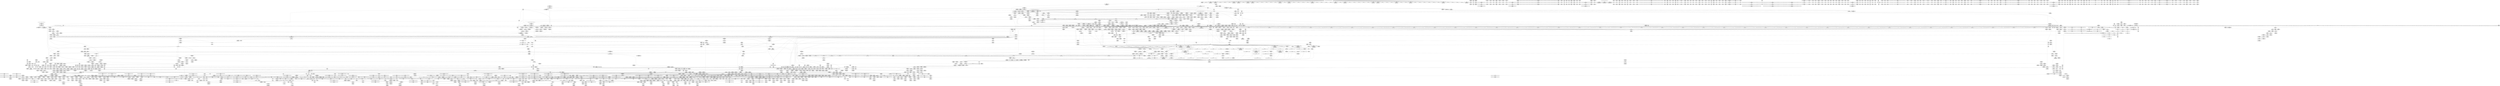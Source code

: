 digraph {
	CE0x46767a0 [shape=record,shape=Mrecord,label="{CE0x46767a0|tomoyo_fill_path_info:idxprom|security/tomoyo/util.c,667|*SummSink*}"]
	CE0x62525e0 [shape=record,shape=Mrecord,label="{CE0x62525e0|tomoyo_fill_path_info:tmp8|security/tomoyo/util.c,667|*SummSink*}"]
	CE0x560d250 [shape=record,shape=Mrecord,label="{CE0x560d250|GLOBAL:tomoyo_audit_unix_log|*Constant*}"]
	CE0x4646380 [shape=record,shape=Mrecord,label="{CE0x4646380|COLLAPSED:_GCMRE___llvm_gcov_ctr4533_internal_global_2_x_i64_zeroinitializer:_elem_0:default:}"]
	CE0x637d0d0 [shape=record,shape=Mrecord,label="{CE0x637d0d0|tomoyo_audit_net_log:idxprom|security/tomoyo/network.c,367|*SummSink*}"]
	CE0x5412540 [shape=record,shape=Mrecord,label="{CE0x5412540|COLLAPSED:_GCMRE___llvm_gcov_ctr4137_internal_global_4_x_i64_zeroinitializer:_elem_0:default:}"]
	CE0x7d70fe0 [shape=record,shape=Mrecord,label="{CE0x7d70fe0|tomoyo_unix_entry:tmp19|security/tomoyo/network.c,553|*SummSource*}"]
	CE0x6447e20 [shape=record,shape=Mrecord,label="{CE0x6447e20|0:_i8,_:_GCRE_tomoyo_policy_loaded_global_i8_0,_align_1:_elem_0:default:}"]
	CE0x64ab9f0 [shape=record,shape=Mrecord,label="{CE0x64ab9f0|i1_true|*Constant*|*SummSink*}"]
	CE0x7c19a60 [shape=record,shape=Mrecord,label="{CE0x7c19a60|tomoyo_const_part_length:incdec.ptr7|security/tomoyo/util.c,631|*SummSource*}"]
	CE0x7e12630 [shape=record,shape=Mrecord,label="{CE0x7e12630|tomoyo_const_part_length:tmp39|security/tomoyo/util.c,644|*SummSource*}"]
	CE0x55417b0 [shape=record,shape=Mrecord,label="{CE0x55417b0|__llvm_gcov_indirect_counter_increment114:tmp3|*SummSink*}"]
	CE0x45ff950 [shape=record,shape=Mrecord,label="{CE0x45ff950|tomoyo_audit_unix_log:param|security/tomoyo/network.c,405|*SummSource*}"]
	CE0x668ef30 [shape=record,shape=Mrecord,label="{CE0x668ef30|tomoyo_unix_entry:tmp6|security/tomoyo/network.c,548}"]
	CE0x6354640 [shape=record,shape=Mrecord,label="{CE0x6354640|_ret_void,_!dbg_!38908|include/linux/rcupdate.h,424|*SummSource*}"]
	CE0x7d41b60 [shape=record,shape=Mrecord,label="{CE0x7d41b60|tomoyo_init_request_info:tmp9|security/tomoyo/util.c,1006|*SummSource*}"]
	CE0x657e440 [shape=record,shape=Mrecord,label="{CE0x657e440|tomoyo_const_part_length:if.end}"]
	CE0x7bd67c0 [shape=record,shape=Mrecord,label="{CE0x7bd67c0|tomoyo_const_part_length:if.then}"]
	CE0x53de150 [shape=record,shape=Mrecord,label="{CE0x53de150|tomoyo_const_part_length:tmp18|security/tomoyo/util.c,627|*SummSource*}"]
	CE0x4675bb0 [shape=record,shape=Mrecord,label="{CE0x4675bb0|tomoyo_fill_path_info:tmp3|security/tomoyo/util.c,667|*SummSource*}"]
	CE0x48a5300 [shape=record,shape=Mrecord,label="{CE0x48a5300|tomoyo_audit_unix_log:address|security/tomoyo/network.c,407}"]
	CE0x52cbe50 [shape=record,shape=Mrecord,label="{CE0x52cbe50|tomoyo_audit_net_log:tmp3}"]
	CE0x67162e0 [shape=record,shape=Mrecord,label="{CE0x67162e0|tomoyo_unix_entry:param25|security/tomoyo/network.c,567|*SummSink*}"]
	CE0x642ced0 [shape=record,shape=Mrecord,label="{CE0x642ced0|_call_void_mcount()_#3|*SummSink*}"]
	CE0x622cf00 [shape=record,shape=Mrecord,label="{CE0x622cf00|tomoyo_const_part_length:tmp20|security/tomoyo/util.c,628}"]
	CE0x4729fc0 [shape=record,shape=Mrecord,label="{CE0x4729fc0|tomoyo_audit_net_log:arrayidx2|security/tomoyo/network.c,368}"]
	CE0x6202820 [shape=record,shape=Mrecord,label="{CE0x6202820|tomoyo_const_part_length:incdec.ptr7|security/tomoyo/util.c,631|*SummSink*}"]
	CE0x4621f60 [shape=record,shape=Mrecord,label="{CE0x4621f60|tomoyo_const_part_length:tmp40|security/tomoyo/util.c,644|*SummSource*}"]
	CE0x657fce0 [shape=record,shape=Mrecord,label="{CE0x657fce0|tomoyo_unix_entry:tmp35|security/tomoyo/network.c,561|*SummSink*}"]
	CE0x61b8650 [shape=record,shape=Mrecord,label="{CE0x61b8650|tomoyo_init_request_info:tmp2|security/tomoyo/util.c,1003}"]
	CE0x53bb230 [shape=record,shape=Mrecord,label="{CE0x53bb230|tomoyo_get_mode:config7|security/tomoyo/util.c,983}"]
	CE0x7ddbf00 [shape=record,shape=Mrecord,label="{CE0x7ddbf00|tomoyo_init_request_info:conv6|security/tomoyo/util.c,1011|*SummSource*}"]
	CE0x6185340 [shape=record,shape=Mrecord,label="{CE0x6185340|tomoyo_const_part_length:tmp44|security/tomoyo/util.c,645|*SummSink*}"]
	CE0x634a610 [shape=record,shape=Mrecord,label="{CE0x634a610|tomoyo_domain:tmp6|security/tomoyo/common.h,1205}"]
	CE0x7b4df50 [shape=record,shape=Mrecord,label="{CE0x7b4df50|tomoyo_const_part_length:tmp47|security/tomoyo/util.c,646|*SummSource*}"]
	CE0x6103680 [shape=record,shape=Mrecord,label="{CE0x6103680|%struct.lockdep_map*_null|*Constant*}"]
	CE0x5428a60 [shape=record,shape=Mrecord,label="{CE0x5428a60|128:_i8*,_1208:_%struct.file*,_:_CMRE_21,22_}"]
	CE0x5527d10 [shape=record,shape=Mrecord,label="{CE0x5527d10|tomoyo_read_lock16:call|security/tomoyo/common.h,1097|*SummSource*}"]
	CE0x7b90450 [shape=record,shape=Mrecord,label="{CE0x7b90450|tomoyo_get_mode:tmp13|security/tomoyo/util.c,982}"]
	CE0x655c520 [shape=record,shape=Mrecord,label="{CE0x655c520|tomoyo_unix_entry:protocol|security/tomoyo/network.c,546|*SummSource*}"]
	CE0x62434e0 [shape=record,shape=Mrecord,label="{CE0x62434e0|i64_3|*Constant*|*SummSink*}"]
	CE0x46451a0 [shape=record,shape=Mrecord,label="{CE0x46451a0|tomoyo_fill_path_info:is_patterned|security/tomoyo/util.c,668}"]
	CE0x52d6300 [shape=record,shape=Mrecord,label="{CE0x52d6300|tomoyo_domain:tmp22|security/tomoyo/common.h,1205}"]
	CE0x622cd30 [shape=record,shape=Mrecord,label="{CE0x622cd30|i64*_getelementptr_inbounds_(_31_x_i64_,_31_x_i64_*___llvm_gcov_ctr43150,_i64_0,_i64_9)|*Constant*|*SummSink*}"]
	CE0x6270f80 [shape=record,shape=Mrecord,label="{CE0x6270f80|tomoyo_get_mode:tmp15|security/tomoyo/util.c,983|*SummSource*}"]
	CE0x621b9b0 [shape=record,shape=Mrecord,label="{CE0x621b9b0|tomoyo_get_mode:tmp27|security/tomoyo/util.c,988}"]
	CE0x6249590 [shape=record,shape=Mrecord,label="{CE0x6249590|tomoyo_audit_unix_log:unix_network|security/tomoyo/network.c,405}"]
	CE0x53686c0 [shape=record,shape=Mrecord,label="{CE0x53686c0|tomoyo_check_unix_address:if.then|*SummSink*}"]
	CE0x52d5f40 [shape=record,shape=Mrecord,label="{CE0x52d5f40|128:_i8*,_1208:_%struct.file*,_:_CMRE_160,168_|*MultipleSource*|security/tomoyo/common.h,1205|security/tomoyo/common.h,1205}"]
	CE0x54f0180 [shape=record,shape=Mrecord,label="{CE0x54f0180|tomoyo_init_request_info:tmp6|security/tomoyo/util.c,1004}"]
	CE0x64ffc70 [shape=record,shape=Mrecord,label="{CE0x64ffc70|tomoyo_unix_entry:len.0|*SummSink*}"]
	CE0x5540a00 [shape=record,shape=Mrecord,label="{CE0x5540a00|__llvm_gcov_indirect_counter_increment114:tmp3}"]
	CE0x5382c10 [shape=record,shape=Mrecord,label="{CE0x5382c10|tomoyo_get_mode:tmp23|security/tomoyo/util.c,986|*SummSource*}"]
	CE0x63fd7d0 [shape=record,shape=Mrecord,label="{CE0x63fd7d0|i64*_getelementptr_inbounds_(_11_x_i64_,_11_x_i64_*___llvm_gcov_ctr54147,_i64_0,_i64_1)|*Constant*|*SummSource*}"]
	CE0x7aeeda0 [shape=record,shape=Mrecord,label="{CE0x7aeeda0|tomoyo_check_unix_address:tmp12|security/tomoyo/network.c,601}"]
	CE0x46003e0 [shape=record,shape=Mrecord,label="{CE0x46003e0|tomoyo_read_unlock19:tmp1}"]
	CE0x63fe310 [shape=record,shape=Mrecord,label="{CE0x63fe310|i64_4|*Constant*}"]
	CE0x7c883c0 [shape=record,shape=Mrecord,label="{CE0x7c883c0|tomoyo_const_part_length:filename.addr.0}"]
	CE0x477b030 [shape=record,shape=Mrecord,label="{CE0x477b030|0:_i8,_array:_GCRE_tomoyo_index2category_constant_39_x_i8_c_00_00_00_00_00_00_00_00_00_00_00_00_00_00_00_00_00_00_00_00_00_00_00_01_01_01_01_01_01_01_01_01_01_01_01_01_01_01_02_,_align_16:_elem_26::|security/tomoyo/util.c,983}"]
	CE0x52f5b40 [shape=record,shape=Mrecord,label="{CE0x52f5b40|tomoyo_domain:tmp21|security/tomoyo/common.h,1205}"]
	CE0x66d9b20 [shape=record,shape=Mrecord,label="{CE0x66d9b20|i64_1|*Constant*}"]
	CE0x7c969c0 [shape=record,shape=Mrecord,label="{CE0x7c969c0|tomoyo_unix_entry:tmp53|security/tomoyo/network.c,579|*SummSink*}"]
	CE0x6451ba0 [shape=record,shape=Mrecord,label="{CE0x6451ba0|tomoyo_get_mode:tmp12|security/tomoyo/util.c,982}"]
	CE0x47691d0 [shape=record,shape=Mrecord,label="{CE0x47691d0|tomoyo_const_part_length:tmp4|security/tomoyo/util.c,624|*SummSink*}"]
	CE0x7100240 [shape=record,shape=Mrecord,label="{CE0x7100240|tomoyo_unix_entry:tobool|security/tomoyo/network.c,548|*SummSink*}"]
	CE0x6522b90 [shape=record,shape=Mrecord,label="{CE0x6522b90|tomoyo_unix_entry:call18|security/tomoyo/network.c,559|*SummSink*}"]
	CE0x480f220 [shape=record,shape=Mrecord,label="{CE0x480f220|tomoyo_const_part_length:tmp7|security/tomoyo/util.c,625|*SummSink*}"]
	CE0x665a3f0 [shape=record,shape=Mrecord,label="{CE0x665a3f0|24:_%struct.tomoyo_path_info*,_32:_i8,_33:_i8,_72:_i8,_:_SCMRE_49,50_}"]
	CE0x52d98e0 [shape=record,shape=Mrecord,label="{CE0x52d98e0|tomoyo_get_mode:cmp11|security/tomoyo/util.c,985}"]
	CE0x66677d0 [shape=record,shape=Mrecord,label="{CE0x66677d0|24:_%struct.tomoyo_path_info*,_32:_i8,_33:_i8,_72:_i8,_:_SCMRE_57,58_}"]
	CE0x7b5d0e0 [shape=record,shape=Mrecord,label="{CE0x7b5d0e0|tomoyo_unix_entry:tmp42|security/tomoyo/network.c,572|*SummSource*}"]
	CE0x643c6a0 [shape=record,shape=Mrecord,label="{CE0x643c6a0|tomoyo_const_part_length:tmp52|security/tomoyo/util.c,652|*SummSource*}"]
	CE0x7ae5750 [shape=record,shape=Mrecord,label="{CE0x7ae5750|_ret_i32_%call,_!dbg_!38914|security/tomoyo/network.c,405|*SummSource*}"]
	CE0x7c1c830 [shape=record,shape=Mrecord,label="{CE0x7c1c830|i64*_getelementptr_inbounds_(_6_x_i64_,_6_x_i64_*___llvm_gcov_ctr3747,_i64_0,_i64_5)|*Constant*}"]
	CE0x7b084c0 [shape=record,shape=Mrecord,label="{CE0x7b084c0|tomoyo_unix_entry:cmp32|security/tomoyo/network.c,572|*SummSink*}"]
	CE0x7b18ae0 [shape=record,shape=Mrecord,label="{CE0x7b18ae0|i64*_getelementptr_inbounds_(_2_x_i64_,_2_x_i64_*___llvm_gcov_ctr4632,_i64_0,_i64_1)|*Constant*|*SummSource*}"]
	CE0x7108760 [shape=record,shape=Mrecord,label="{CE0x7108760|tomoyo_fill_path_info:land.rhs|*SummSink*}"]
	CE0x7d7fae0 [shape=record,shape=Mrecord,label="{CE0x7d7fae0|i64*_getelementptr_inbounds_(_4_x_i64_,_4_x_i64_*___llvm_gcov_ctr4731,_i64_0,_i64_0)|*Constant*|*SummSink*}"]
	CE0x65001e0 [shape=record,shape=Mrecord,label="{CE0x65001e0|i64*_getelementptr_inbounds_(_22_x_i64_,_22_x_i64_*___llvm_gcov_ctr3840,_i64_0,_i64_11)|*Constant*|*SummSource*}"]
	CE0x63d35d0 [shape=record,shape=Mrecord,label="{CE0x63d35d0|tomoyo_const_part_length:tmp12|security/tomoyo/util.c,626|*SummSource*}"]
	CE0x47626f0 [shape=record,shape=Mrecord,label="{CE0x47626f0|tomoyo_const_part_length:cmp3|security/tomoyo/util.c,627|*SummSource*}"]
	CE0x7ad6000 [shape=record,shape=Mrecord,label="{CE0x7ad6000|GLOBAL:tomoyo_audit_unix_log|*Constant*|*SummSink*}"]
	CE0x6646520 [shape=record,shape=Mrecord,label="{CE0x6646520|24:_%struct.tomoyo_path_info*,_32:_i8,_33:_i8,_72:_i8,_:_SCMRE_42,43_}"]
	CE0x60cb4b0 [shape=record,shape=Mrecord,label="{CE0x60cb4b0|tomoyo_read_lock16:tmp}"]
	CE0x5362c80 [shape=record,shape=Mrecord,label="{CE0x5362c80|128:_i8*,_1208:_%struct.file*,_:_CMRE_112,120_|*MultipleSource*|security/tomoyo/common.h,1205|security/tomoyo/common.h,1205}"]
	CE0x6535d60 [shape=record,shape=Mrecord,label="{CE0x6535d60|i64_12|*Constant*|*SummSource*}"]
	CE0x66461e0 [shape=record,shape=Mrecord,label="{CE0x66461e0|24:_%struct.tomoyo_path_info*,_32:_i8,_33:_i8,_72:_i8,_:_SCMRE_40,41_}"]
	CE0x7113b40 [shape=record,shape=Mrecord,label="{CE0x7113b40|tomoyo_const_part_length:tmp}"]
	CE0x5241e90 [shape=record,shape=Mrecord,label="{CE0x5241e90|128:_i8*,_1208:_%struct.file*,_:_CMRE_32,33_}"]
	CE0x7e0dde0 [shape=record,shape=Mrecord,label="{CE0x7e0dde0|i64_22|*Constant*|*SummSink*}"]
	CE0x653f860 [shape=record,shape=Mrecord,label="{CE0x653f860|get_current:tmp2|*SummSource*}"]
	CE0x63d3870 [shape=record,shape=Mrecord,label="{CE0x63d3870|tomoyo_const_part_length:tmp13|security/tomoyo/util.c,626}"]
	CE0x7c0a7a0 [shape=record,shape=Mrecord,label="{CE0x7c0a7a0|tomoyo_const_part_length:if.then5}"]
	CE0x604b010 [shape=record,shape=Mrecord,label="{CE0x604b010|%struct.tomoyo_domain_info*_null|*Constant*|*SummSource*}"]
	CE0x62f6ee0 [shape=record,shape=Mrecord,label="{CE0x62f6ee0|rcu_lock_acquire18:map|Function::rcu_lock_acquire18&Arg::map::|*SummSink*}"]
	CE0x53c7050 [shape=record,shape=Mrecord,label="{CE0x53c7050|_ret_void,_!dbg_!38908|include/linux/rcupdate.h,419|*SummSink*}"]
	CE0x7b2a510 [shape=record,shape=Mrecord,label="{CE0x7b2a510|tomoyo_check_unix_address:tmp5|security/tomoyo/network.c,596|*SummSink*}"]
	CE0x55f26f0 [shape=record,shape=Mrecord,label="{CE0x55f26f0|_call_void_bitcast_(void_(%struct.tomoyo_request_info*,_i1_(%struct.tomoyo_request_info*,_%struct.tomoyo_acl_info*)*)*_tomoyo_check_acl_to_void_(%struct.tomoyo_request_info.524*,_i1_(%struct.tomoyo_request_info.524*,_%struct.tomoyo_acl_info*)*)*)(%struct.tomoyo_request_info.524*_%r,_i1_(%struct.tomoyo_request_info.524*,_%struct.tomoyo_acl_info*)*_tomoyo_check_unix_acl)_#9,_!dbg_!38963|security/tomoyo/network.c,570}"]
	CE0x7b90300 [shape=record,shape=Mrecord,label="{CE0x7b90300|tomoyo_get_mode:tmp12|security/tomoyo/util.c,982|*SummSink*}"]
	CE0x656d700 [shape=record,shape=Mrecord,label="{CE0x656d700|i64**_getelementptr_inbounds_(_3_x_i64*_,_3_x_i64*_*___llvm_gcda_edge_table44,_i64_0,_i64_2)|*Constant*}"]
	CE0x621b370 [shape=record,shape=Mrecord,label="{CE0x621b370|tomoyo_get_mode:retval.0}"]
	CE0x541ada0 [shape=record,shape=Mrecord,label="{CE0x541ada0|tomoyo_domain:security|security/tomoyo/common.h,1205}"]
	CE0x46c7390 [shape=record,shape=Mrecord,label="{CE0x46c7390|tomoyo_read_unlock19:tmp3}"]
	CE0x5386a20 [shape=record,shape=Mrecord,label="{CE0x5386a20|GLOBAL:__srcu_read_lock|*Constant*|*SummSink*}"]
	CE0x6250cd0 [shape=record,shape=Mrecord,label="{CE0x6250cd0|tomoyo_const_part_length:return|*SummSource*}"]
	CE0x4748960 [shape=record,shape=Mrecord,label="{CE0x4748960|tomoyo_read_unlock19:tmp1|*SummSource*}"]
	CE0x6260e60 [shape=record,shape=Mrecord,label="{CE0x6260e60|i32_50|*Constant*|*SummSource*}"]
	CE0x622d8b0 [shape=record,shape=Mrecord,label="{CE0x622d8b0|tomoyo_const_part_length:conv11|security/tomoyo/util.c,641}"]
	CE0x46c74f0 [shape=record,shape=Mrecord,label="{CE0x46c74f0|tomoyo_read_unlock19:tmp3|*SummSource*}"]
	CE0x55dd3d0 [shape=record,shape=Mrecord,label="{CE0x55dd3d0|i64*_getelementptr_inbounds_(_22_x_i64_,_22_x_i64_*___llvm_gcov_ctr3840,_i64_0,_i64_15)|*Constant*|*SummSource*}"]
	CE0x476b220 [shape=record,shape=Mrecord,label="{CE0x476b220|tomoyo_audit_unix_log:bb|*SummSource*}"]
	CE0x6510c40 [shape=record,shape=Mrecord,label="{CE0x6510c40|tomoyo_unix_entry:buf.0|*SummSource*}"]
	CE0x6202980 [shape=record,shape=Mrecord,label="{CE0x6202980|tomoyo_const_part_length:incdec.ptr19|security/tomoyo/util.c,643}"]
	CE0x7ae54a0 [shape=record,shape=Mrecord,label="{CE0x7ae54a0|tomoyo_audit_unix_log:r|Function::tomoyo_audit_unix_log&Arg::r::|*SummSource*}"]
	CE0x53137f0 [shape=record,shape=Mrecord,label="{CE0x53137f0|tomoyo_fill_path_info:tmp5|security/tomoyo/util.c,667|*SummSink*}"]
	CE0x66eef50 [shape=record,shape=Mrecord,label="{CE0x66eef50|tomoyo_unix_entry:unix_network|security/tomoyo/network.c,566}"]
	CE0x5507550 [shape=record,shape=Mrecord,label="{CE0x5507550|tomoyo_read_lock16:tmp2|*SummSink*}"]
	CE0x63e6810 [shape=record,shape=Mrecord,label="{CE0x63e6810|tomoyo_domain:tmp14|security/tomoyo/common.h,1205|*SummSource*}"]
	CE0x62c6c30 [shape=record,shape=Mrecord,label="{CE0x62c6c30|tomoyo_const_part_length:tmp51|security/tomoyo/util.c,651|*SummSource*}"]
	CE0x53616f0 [shape=record,shape=Mrecord,label="{CE0x53616f0|get_current:entry|*SummSink*}"]
	CE0x64f2110 [shape=record,shape=Mrecord,label="{CE0x64f2110|tomoyo_const_part_length:tmp|*SummSource*}"]
	CE0x7c192b0 [shape=record,shape=Mrecord,label="{CE0x7c192b0|tomoyo_get_mode:idxprom|security/tomoyo/util.c,981|*SummSource*}"]
	CE0x4676730 [shape=record,shape=Mrecord,label="{CE0x4676730|tomoyo_fill_path_info:idxprom|security/tomoyo/util.c,667|*SummSource*}"]
	CE0x6477d10 [shape=record,shape=Mrecord,label="{CE0x6477d10|tomoyo_get_mode:tobool|security/tomoyo/util.c,978}"]
	CE0x7aed1c0 [shape=record,shape=Mrecord,label="{CE0x7aed1c0|i64*_getelementptr_inbounds_(_6_x_i64_,_6_x_i64_*___llvm_gcov_ctr3747,_i64_0,_i64_3)|*Constant*|*SummSource*}"]
	CE0x4764420 [shape=record,shape=Mrecord,label="{CE0x4764420|tomoyo_fill_path_info:hash|security/tomoyo/util.c,669|*SummSource*}"]
	CE0x7d639a0 [shape=record,shape=Mrecord,label="{CE0x7d639a0|tomoyo_unix_entry:addr_len|security/tomoyo/network.c,551|*SummSource*}"]
	CE0x7e0e150 [shape=record,shape=Mrecord,label="{CE0x7e0e150|i64_23|*Constant*|*SummSink*}"]
	CE0x642d890 [shape=record,shape=Mrecord,label="{CE0x642d890|tomoyo_domain:tmp9|security/tomoyo/common.h,1205}"]
	CE0x653f5a0 [shape=record,shape=Mrecord,label="{CE0x653f5a0|i64*_getelementptr_inbounds_(_2_x_i64_,_2_x_i64_*___llvm_gcov_ctr53148,_i64_0,_i64_0)|*Constant*|*SummSource*}"]
	CE0x52979d0 [shape=record,shape=Mrecord,label="{CE0x52979d0|128:_i8*,_1208:_%struct.file*,_:_CMRE_48,49_}"]
	CE0x7b29060 [shape=record,shape=Mrecord,label="{CE0x7b29060|tomoyo_check_unix_address:unix0|security/tomoyo/network.c,594}"]
	CE0x7b8fd10 [shape=record,shape=Mrecord,label="{CE0x7b8fd10|GLOBAL:tomoyo_profile|*Constant*|*SummSink*}"]
	CE0x53cc460 [shape=record,shape=Mrecord,label="{CE0x53cc460|0:_i64*,_array:_GCR___llvm_gcda_edge_table44_internal_unnamed_addr_constant_3_x_i64*_i64*_getelementptr_inbounds_(_31_x_i64_,_31_x_i64_*___llvm_gcov_ctr43150,_i64_0,_i64_10),_i64*_getelementptr_inbounds_(_31_x_i64_,_31_x_i64_*___llvm_gcov_ctr43150,_i64_0,_i64_11),_i64*_getelementptr_inbounds_(_31_x_i64_,_31_x_i64_*___llvm_gcov_ctr43150,_i64_0,_i64_15)_:_elem_0::}"]
	CE0x52b1630 [shape=record,shape=Mrecord,label="{CE0x52b1630|GLOBAL:srcu_read_unlock20|*Constant*|*SummSink*}"]
	CE0x7b3bcb0 [shape=record,shape=Mrecord,label="{CE0x7b3bcb0|tomoyo_read_lock16:tmp|*SummSource*}"]
	CE0x475b740 [shape=record,shape=Mrecord,label="{CE0x475b740|tomoyo_fill_path_info:is_patterned|security/tomoyo/util.c,668|*SummSink*}"]
	CE0x63fdcc0 [shape=record,shape=Mrecord,label="{CE0x63fdcc0|tomoyo_const_part_length:conv|security/tomoyo/util.c,626|*SummSink*}"]
	CE0x541ad30 [shape=record,shape=Mrecord,label="{CE0x541ad30|128:_i8*,_1208:_%struct.file*,_:_CMRE_0,1_}"]
	CE0x5489de0 [shape=record,shape=Mrecord,label="{CE0x5489de0|tomoyo_get_mode:cmp|security/tomoyo/util.c,982}"]
	CE0x66eee10 [shape=record,shape=Mrecord,label="{CE0x66eee10|tomoyo_unix_entry:tmp37|*LoadInst*|security/tomoyo/network.c,566|*SummSource*}"]
	CE0x7c0b790 [shape=record,shape=Mrecord,label="{CE0x7c0b790|GLOBAL:__llvm_gcov_ctr32134|Global_var:__llvm_gcov_ctr32134|*SummSink*}"]
	CE0x7b63fa0 [shape=record,shape=Mrecord,label="{CE0x7b63fa0|tomoyo_unix_entry:conv6|security/tomoyo/network.c,551|*SummSource*}"]
	CE0x60728f0 [shape=record,shape=Mrecord,label="{CE0x60728f0|_call_void_mcount()_#3|*SummSink*}"]
	CE0x7b3a390 [shape=record,shape=Mrecord,label="{CE0x7b3a390|rcu_lock_release21:tmp2}"]
	CE0x7bf99a0 [shape=record,shape=Mrecord,label="{CE0x7bf99a0|tomoyo_const_part_length:tmp24|security/tomoyo/util.c,640}"]
	CE0x63292c0 [shape=record,shape=Mrecord,label="{CE0x63292c0|i64*_getelementptr_inbounds_(_2_x_i64_,_2_x_i64_*___llvm_gcov_ctr4434,_i64_0,_i64_1)|*Constant*}"]
	CE0x643c110 [shape=record,shape=Mrecord,label="{CE0x643c110|tomoyo_const_part_length:tmp52|security/tomoyo/util.c,652}"]
	"CONST[source:1(input),value:2(dynamic)][purpose:{object}][SrcIdx:2]"
	CE0x66ab170 [shape=record,shape=Mrecord,label="{CE0x66ab170|rcu_lock_release21:__here|*SummSink*}"]
	CE0x6215a20 [shape=record,shape=Mrecord,label="{CE0x6215a20|tomoyo_init_request_info:tmp1|*SummSource*}"]
	CE0x459aa70 [shape=record,shape=Mrecord,label="{CE0x459aa70|tomoyo_unix_entry:tmp|*SummSource*}"]
	CE0x47644e0 [shape=record,shape=Mrecord,label="{CE0x47644e0|tomoyo_fill_path_info:hash|security/tomoyo/util.c,669|*SummSink*}"]
	CE0x6250ac0 [shape=record,shape=Mrecord,label="{CE0x6250ac0|srcu_read_unlock20:tmp|*SummSink*}"]
	CE0x475bf00 [shape=record,shape=Mrecord,label="{CE0x475bf00|tomoyo_fill_path_info:call11|security/tomoyo/util.c,669}"]
	CE0x6412d60 [shape=record,shape=Mrecord,label="{CE0x6412d60|tomoyo_domain:tmp2|*SummSource*}"]
	CE0x45c41e0 [shape=record,shape=Mrecord,label="{CE0x45c41e0|tomoyo_init_request_info:tmp7|security/tomoyo/util.c,1005|*SummSource*}"]
	CE0x53a4bc0 [shape=record,shape=Mrecord,label="{CE0x53a4bc0|tomoyo_get_mode:mode.1|*SummSink*}"]
	CE0x7bc68a0 [shape=record,shape=Mrecord,label="{CE0x7bc68a0|tomoyo_unix_entry:tmp51|security/tomoyo/network.c,577|*SummSource*}"]
	CE0x7bc4a60 [shape=record,shape=Mrecord,label="{CE0x7bc4a60|tomoyo_const_part_length:tmp32|security/tomoyo/util.c,641|*SummSink*}"]
	CE0x485fde0 [shape=record,shape=Mrecord,label="{CE0x485fde0|tomoyo_audit_unix_log:unix_network2|security/tomoyo/network.c,406|*SummSource*}"]
	CE0x479f540 [shape=record,shape=Mrecord,label="{CE0x479f540|tomoyo_audit_net_log:tmp5|security/tomoyo/network.c,368|*SummSink*}"]
	CE0x668f040 [shape=record,shape=Mrecord,label="{CE0x668f040|tomoyo_unix_entry:tmp6|security/tomoyo/network.c,548|*SummSink*}"]
	CE0x7d8eaa0 [shape=record,shape=Mrecord,label="{CE0x7d8eaa0|i64*_getelementptr_inbounds_(_2_x_i64_,_2_x_i64_*___llvm_gcov_ctr4335,_i64_0,_i64_1)|*Constant*|*SummSink*}"]
	CE0x46dfb90 [shape=record,shape=Mrecord,label="{CE0x46dfb90|tomoyo_fill_path_info:tmp4|security/tomoyo/util.c,667|*SummSink*}"]
	CE0x5421650 [shape=record,shape=Mrecord,label="{CE0x5421650|_call_void_srcu_read_unlock20(%struct.srcu_struct*_tomoyo_ss,_i32_%idx)_#9,_!dbg_!38903|security/tomoyo/common.h,1109|*SummSource*}"]
	CE0x62268d0 [shape=record,shape=Mrecord,label="{CE0x62268d0|rcu_lock_release21:map|Function::rcu_lock_release21&Arg::map::|*SummSink*}"]
	CE0x4668ae0 [shape=record,shape=Mrecord,label="{CE0x4668ae0|i1_false|*Constant*|*SummSource*}"]
	CE0x64bba70 [shape=record,shape=Mrecord,label="{CE0x64bba70|tomoyo_const_part_length:if.end28|*SummSource*}"]
	CE0x7b626b0 [shape=record,shape=Mrecord,label="{CE0x7b626b0|tomoyo_check_unix_address:call|security/tomoyo/network.c,600|*SummSource*}"]
	"CONST[source:1(input),value:2(dynamic)][purpose:{object}][SrcIdx:0]"
	CE0x7e122b0 [shape=record,shape=Mrecord,label="{CE0x7e122b0|tomoyo_const_part_length:tmp38|security/tomoyo/util.c,644|*SummSink*}"]
	CE0x7ba1050 [shape=record,shape=Mrecord,label="{CE0x7ba1050|i64*_getelementptr_inbounds_(_22_x_i64_,_22_x_i64_*___llvm_gcov_ctr3840,_i64_0,_i64_19)|*Constant*|*SummSource*}"]
	CE0x656f0d0 [shape=record,shape=Mrecord,label="{CE0x656f0d0|tomoyo_unix_entry:tmp34|security/tomoyo/network.c,560|*SummSource*}"]
	CE0x4925ff0 [shape=record,shape=Mrecord,label="{CE0x4925ff0|i32_4|*Constant*}"]
	CE0x55abc90 [shape=record,shape=Mrecord,label="{CE0x55abc90|GLOBAL:tomoyo_ss|Global_var:tomoyo_ss|*SummSource*}"]
	CE0x61b8410 [shape=record,shape=Mrecord,label="{CE0x61b8410|_call_void_mcount()_#3|*SummSource*}"]
	CE0x7c12510 [shape=record,shape=Mrecord,label="{CE0x7c12510|tomoyo_const_part_length:filename.addr.0|*SummSink*}"]
	CE0x54d6ff0 [shape=record,shape=Mrecord,label="{CE0x54d6ff0|i64*_getelementptr_inbounds_(_22_x_i64_,_22_x_i64_*___llvm_gcov_ctr3840,_i64_0,_i64_10)|*Constant*|*SummSource*}"]
	CE0x52591c0 [shape=record,shape=Mrecord,label="{CE0x52591c0|128:_i8*,_1208:_%struct.file*,_:_CMRE_72,80_|*MultipleSource*|security/tomoyo/common.h,1205|security/tomoyo/common.h,1205}"]
	CE0x6667970 [shape=record,shape=Mrecord,label="{CE0x6667970|24:_%struct.tomoyo_path_info*,_32:_i8,_33:_i8,_72:_i8,_:_SCMRE_58,59_}"]
	CE0x54989d0 [shape=record,shape=Mrecord,label="{CE0x54989d0|i32_8|*Constant*|*SummSource*}"]
	CE0x7e23890 [shape=record,shape=Mrecord,label="{CE0x7e23890|tomoyo_get_mode:arrayidx4|security/tomoyo/util.c,983|*SummSource*}"]
	CE0x4644ca0 [shape=record,shape=Mrecord,label="{CE0x4644ca0|tomoyo_fill_path_info:conv7|security/tomoyo/util.c,668|*SummSink*}"]
	CE0x7e15240 [shape=record,shape=Mrecord,label="{CE0x7e15240|tomoyo_fill_path_info:land.end|*SummSource*}"]
	CE0x6196140 [shape=record,shape=Mrecord,label="{CE0x6196140|_ret_%struct.tomoyo_domain_info*_%tmp23,_!dbg_!38929|security/tomoyo/common.h,1205|*SummSink*}"]
	CE0x6659db0 [shape=record,shape=Mrecord,label="{CE0x6659db0|24:_%struct.tomoyo_path_info*,_32:_i8,_33:_i8,_72:_i8,_:_SCMRE_45,46_}"]
	CE0x7c20ee0 [shape=record,shape=Mrecord,label="{CE0x7c20ee0|_ret_i32_%call,_!dbg_!38902|security/tomoyo/common.h,1097}"]
	CE0x5401540 [shape=record,shape=Mrecord,label="{CE0x5401540|_ret_void,_!dbg_!38908|include/linux/rcupdate.h,424}"]
	CE0x5258d60 [shape=record,shape=Mrecord,label="{CE0x5258d60|128:_i8*,_1208:_%struct.file*,_:_CMRE_52,56_|*MultipleSource*|security/tomoyo/common.h,1205|security/tomoyo/common.h,1205}"]
	CE0x606cbe0 [shape=record,shape=Mrecord,label="{CE0x606cbe0|i64*_getelementptr_inbounds_(_4_x_i64_,_4_x_i64_*___llvm_gcov_ctr4731,_i64_0,_i64_2)|*Constant*}"]
	CE0x660cf80 [shape=record,shape=Mrecord,label="{CE0x660cf80|i64*_getelementptr_inbounds_(_31_x_i64_,_31_x_i64_*___llvm_gcov_ctr43150,_i64_0,_i64_16)|*Constant*}"]
	CE0x5360fc0 [shape=record,shape=Mrecord,label="{CE0x5360fc0|GLOBAL:get_current|*Constant*}"]
	CE0x52cc950 [shape=record,shape=Mrecord,label="{CE0x52cc950|tomoyo_get_mode:if.end14|*SummSource*}"]
	CE0x7bf7ca0 [shape=record,shape=Mrecord,label="{CE0x7bf7ca0|tomoyo_check_unix_address:sun_path|security/tomoyo/network.c,598|*SummSink*}"]
	CE0x48cbe60 [shape=record,shape=Mrecord,label="{CE0x48cbe60|tomoyo_audit_net_log:entry|*SummSink*}"]
	CE0x7de61f0 [shape=record,shape=Mrecord,label="{CE0x7de61f0|i32_1205|*Constant*|*SummSource*}"]
	CE0x658d220 [shape=record,shape=Mrecord,label="{CE0x658d220|tomoyo_unix_entry:addr21|security/tomoyo/network.c, 561|*SummSource*}"]
	CE0x619adb0 [shape=record,shape=Mrecord,label="{CE0x619adb0|tomoyo_unix_entry:tmp23|security/tomoyo/network.c,556}"]
	CE0x7dc4b80 [shape=record,shape=Mrecord,label="{CE0x7dc4b80|tomoyo_const_part_length:conv20|security/tomoyo/util.c,644|*SummSource*}"]
	CE0x48ef610 [shape=record,shape=Mrecord,label="{CE0x48ef610|srcu_read_unlock20:idx|Function::srcu_read_unlock20&Arg::idx::}"]
	CE0x7ba12a0 [shape=record,shape=Mrecord,label="{CE0x7ba12a0|i32_-12|*Constant*}"]
	CE0x45f5e50 [shape=record,shape=Mrecord,label="{CE0x45f5e50|tomoyo_const_part_length:while.cond|*SummSource*}"]
	CE0x46c7b60 [shape=record,shape=Mrecord,label="{CE0x46c7b60|tomoyo_fill_path_info:arrayidx|security/tomoyo/util.c,667|*SummSink*}"]
	CE0x63a6100 [shape=record,shape=Mrecord,label="{CE0x63a6100|i64*_getelementptr_inbounds_(_11_x_i64_,_11_x_i64_*___llvm_gcov_ctr54147,_i64_0,_i64_0)|*Constant*|*SummSource*}"]
	CE0x63a66a0 [shape=record,shape=Mrecord,label="{CE0x63a66a0|tomoyo_domain:land.lhs.true|*SummSource*}"]
	CE0x476b6b0 [shape=record,shape=Mrecord,label="{CE0x476b6b0|tomoyo_audit_unix_log:unix_network|security/tomoyo/network.c,405|*SummSink*}"]
	CE0x53ce0d0 [shape=record,shape=Mrecord,label="{CE0x53ce0d0|tomoyo_domain:tmp4|security/tomoyo/common.h,1205|*SummSource*}"]
	CE0x64d4240 [shape=record,shape=Mrecord,label="{CE0x64d4240|i64*_getelementptr_inbounds_(_6_x_i64_,_6_x_i64_*___llvm_gcov_ctr3747,_i64_0,_i64_0)|*Constant*|*SummSource*}"]
	CE0x5647b60 [shape=record,shape=Mrecord,label="{CE0x5647b60|i64*_getelementptr_inbounds_(_2_x_i64_,_2_x_i64_*___llvm_gcov_ctr4038,_i64_0,_i64_0)|*Constant*}"]
	CE0x5367f20 [shape=record,shape=Mrecord,label="{CE0x5367f20|tomoyo_unix_entry:arrayidx11|security/tomoyo/network.c,556|*SummSource*}"]
	CE0x49259e0 [shape=record,shape=Mrecord,label="{CE0x49259e0|tomoyo_init_request_info:domain1|security/tomoyo/util.c,1006}"]
	CE0x643ca20 [shape=record,shape=Mrecord,label="{CE0x643ca20|tomoyo_const_part_length:tmp53|security/tomoyo/util.c,652}"]
	CE0x66364b0 [shape=record,shape=Mrecord,label="{CE0x66364b0|24:_%struct.tomoyo_path_info*,_32:_i8,_33:_i8,_72:_i8,_:_SCMRE_32,33_}"]
	CE0x47228a0 [shape=record,shape=Mrecord,label="{CE0x47228a0|tomoyo_audit_net_log:idxprom1|security/tomoyo/network.c,368|*SummSink*}"]
	CE0x7108470 [shape=record,shape=Mrecord,label="{CE0x7108470|i64*_getelementptr_inbounds_(_2_x_i64_,_2_x_i64_*___llvm_gcov_ctr4533,_i64_0,_i64_1)|*Constant*|*SummSink*}"]
	CE0x6396e00 [shape=record,shape=Mrecord,label="{CE0x6396e00|tomoyo_check_unix_address:return}"]
	CE0x471a2f0 [shape=record,shape=Mrecord,label="{CE0x471a2f0|i64*_getelementptr_inbounds_(_5_x_i64_,_5_x_i64_*___llvm_gcov_ctr28130,_i64_0,_i64_4)|*Constant*|*SummSink*}"]
	CE0x65229c0 [shape=record,shape=Mrecord,label="{CE0x65229c0|tomoyo_unix_entry:call18|security/tomoyo/network.c,559}"]
	CE0x622d2c0 [shape=record,shape=Mrecord,label="{CE0x622d2c0|i64*_getelementptr_inbounds_(_2_x_i64_,_2_x_i64_*___llvm_gcov_ctr4632,_i64_0,_i64_0)|*Constant*|*SummSource*}"]
	CE0x55250b0 [shape=record,shape=Mrecord,label="{CE0x55250b0|tomoyo_unix_entry:tmp30|*SummSource*}"]
	CE0x64d3d80 [shape=record,shape=Mrecord,label="{CE0x64d3d80|tomoyo_unix_entry:addr|security/tomoyo/network.c,550|*SummSink*}"]
	CE0x6640e30 [shape=record,shape=Mrecord,label="{CE0x6640e30|i32_(%struct.tomoyo_request_info.524*,_%struct.tomoyo_domain_info*,_i8)*_bitcast_(i32_(%struct.tomoyo_request_info*,_%struct.tomoyo_domain_info*,_i8)*_tomoyo_init_request_info_to_i32_(%struct.tomoyo_request_info.524*,_%struct.tomoyo_domain_info*,_i8)*)|*Constant*|*SummSink*}"]
	CE0x66466c0 [shape=record,shape=Mrecord,label="{CE0x66466c0|24:_%struct.tomoyo_path_info*,_32:_i8,_33:_i8,_72:_i8,_:_SCMRE_43,44_}"]
	CE0x5429090 [shape=record,shape=Mrecord,label="{CE0x5429090|128:_i8*,_1208:_%struct.file*,_:_CMRE_25,26_}"]
	CE0x7c0c100 [shape=record,shape=Mrecord,label="{CE0x7c0c100|tomoyo_read_unlock19:idx|Function::tomoyo_read_unlock19&Arg::idx::}"]
	CE0x63cd260 [shape=record,shape=Mrecord,label="{CE0x63cd260|_call_void_mcount()_#3}"]
	CE0x6263470 [shape=record,shape=Mrecord,label="{CE0x6263470|tomoyo_init_request_info:tmp4|security/tomoyo/util.c,1004}"]
	CE0x5413c70 [shape=record,shape=Mrecord,label="{CE0x5413c70|i8*_getelementptr_inbounds_(_5_x_i8_,_5_x_i8_*_.str8,_i32_0,_i32_0)|*Constant*|*SummSource*}"]
	CE0x561bd00 [shape=record,shape=Mrecord,label="{CE0x561bd00|GLOBAL:lock_acquire|*Constant*|*SummSource*}"]
	CE0x48a2c50 [shape=record,shape=Mrecord,label="{CE0x48a2c50|tomoyo_audit_unix_log:param3|security/tomoyo/network.c,407|*SummSource*}"]
	CE0x45ed740 [shape=record,shape=Mrecord,label="{CE0x45ed740|tomoyo_const_part_length:tmp42|security/tomoyo/util.c,644|*SummSource*}"]
	CE0x64f24f0 [shape=record,shape=Mrecord,label="{CE0x64f24f0|tomoyo_domain:tmp12|security/tomoyo/common.h,1205}"]
	CE0x655c590 [shape=record,shape=Mrecord,label="{CE0x655c590|tomoyo_unix_entry:protocol|security/tomoyo/network.c,546|*SummSink*}"]
	CE0x7b118f0 [shape=record,shape=Mrecord,label="{CE0x7b118f0|i64_1|*Constant*}"]
	CE0x6195ee0 [shape=record,shape=Mrecord,label="{CE0x6195ee0|tomoyo_fill_path_info:tmp7|security/tomoyo/util.c,667|*SummSink*}"]
	CE0x463c810 [shape=record,shape=Mrecord,label="{CE0x463c810|i64*_getelementptr_inbounds_(_22_x_i64_,_22_x_i64_*___llvm_gcov_ctr3840,_i64_0,_i64_7)|*Constant*|*SummSource*}"]
	CE0x4612430 [shape=record,shape=Mrecord,label="{CE0x4612430|tomoyo_fill_path_info:tmp13|*LoadInst*|security/tomoyo/util.c,668|*SummSink*}"]
	CE0x45d2930 [shape=record,shape=Mrecord,label="{CE0x45d2930|tomoyo_const_part_length:conv24|security/tomoyo/util.c,644|*SummSource*}"]
	CE0x52c9cd0 [shape=record,shape=Mrecord,label="{CE0x52c9cd0|tomoyo_get_mode:config7|security/tomoyo/util.c,983|*SummSink*}"]
	CE0x642d730 [shape=record,shape=Mrecord,label="{CE0x642d730|i64_5|*Constant*}"]
	CE0x47526b0 [shape=record,shape=Mrecord,label="{CE0x47526b0|tomoyo_read_lock16:entry}"]
	CE0x610cba0 [shape=record,shape=Mrecord,label="{CE0x610cba0|tomoyo_fill_path_info:tmp9|security/tomoyo/util.c,667|*SummSink*}"]
	CE0x45eddd0 [shape=record,shape=Mrecord,label="{CE0x45eddd0|tomoyo_const_part_length:tmp44|security/tomoyo/util.c,645}"]
	CE0x4926650 [shape=record,shape=Mrecord,label="{CE0x4926650|tomoyo_unix_entry:if.then10|*SummSource*}"]
	CE0x7ba0a60 [shape=record,shape=Mrecord,label="{CE0x7ba0a60|GLOBAL:kfree|*Constant*|*SummSink*}"]
	CE0x65e34a0 [shape=record,shape=Mrecord,label="{CE0x65e34a0|get_current:tmp1|*SummSink*}"]
	CE0x53f43b0 [shape=record,shape=Mrecord,label="{CE0x53f43b0|tomoyo_unix_entry:conv7|security/tomoyo/network.c,551|*SummSource*}"]
	CE0x483c9b0 [shape=record,shape=Mrecord,label="{CE0x483c9b0|_call_void_mcount()_#3|*SummSource*}"]
	CE0x7c6f2a0 [shape=record,shape=Mrecord,label="{CE0x7c6f2a0|__llvm_gcov_indirect_counter_increment114:counters|Function::__llvm_gcov_indirect_counter_increment114&Arg::counters::|*SummSink*}"]
	CE0x4729a40 [shape=record,shape=Mrecord,label="{CE0x4729a40|tomoyo_const_part_length:incdec.ptr|security/tomoyo/util.c,626}"]
	CE0x476bd10 [shape=record,shape=Mrecord,label="{CE0x476bd10|_ret_i32_%call,_!dbg_!38910|security/tomoyo/network.c,366|*SummSource*}"]
	CE0x7ba1130 [shape=record,shape=Mrecord,label="{CE0x7ba1130|tomoyo_unix_entry:tmp47|security/tomoyo/network.c,575|*SummSource*}"]
	CE0x66d8cd0 [shape=record,shape=Mrecord,label="{CE0x66d8cd0|rcu_lock_release21:tmp6|*SummSink*}"]
	CE0x634ac80 [shape=record,shape=Mrecord,label="{CE0x634ac80|i32_6|*Constant*|*SummSource*}"]
	CE0x7bd6320 [shape=record,shape=Mrecord,label="{CE0x7bd6320|COLLAPSED:_GCMRE___llvm_gcov_ctr4731_internal_global_4_x_i64_zeroinitializer:_elem_0:default:}"]
	CE0x6073030 [shape=record,shape=Mrecord,label="{CE0x6073030|__llvm_gcov_indirect_counter_increment114:bb|*SummSource*}"]
	CE0x6193f50 [shape=record,shape=Mrecord,label="{CE0x6193f50|tomoyo_init_request_info:profile3|security/tomoyo/util.c,1008|*SummSink*}"]
	CE0x6194320 [shape=record,shape=Mrecord,label="{CE0x6194320|i32_10|*Constant*|*SummSink*}"]
	CE0x65555f0 [shape=record,shape=Mrecord,label="{CE0x65555f0|tomoyo_const_part_length:tmp53|security/tomoyo/util.c,652|*SummSource*}"]
	CE0x6522d30 [shape=record,shape=Mrecord,label="{CE0x6522d30|GLOBAL:tomoyo_encode2|*Constant*|*SummSink*}"]
	CE0x65563e0 [shape=record,shape=Mrecord,label="{CE0x65563e0|tomoyo_audit_net_log:bb|*SummSink*}"]
	CE0x7b2d9f0 [shape=record,shape=Mrecord,label="{CE0x7b2d9f0|0:_i8,_1:_i8,_32:_i8*,_40:_i32,_:_CMR_40,44_|*MultipleSource*|Function::tomoyo_check_unix_address&Arg::address::|security/tomoyo/network.c,594}"]
	CE0x7c16380 [shape=record,shape=Mrecord,label="{CE0x7c16380|tomoyo_unix_entry:entry|*SummSource*}"]
	CE0x45947e0 [shape=record,shape=Mrecord,label="{CE0x45947e0|tomoyo_domain:tmp8|security/tomoyo/common.h,1205}"]
	CE0x6148290 [shape=record,shape=Mrecord,label="{CE0x6148290|tomoyo_init_request_info:call4|security/tomoyo/util.c,1010|*SummSink*}"]
	CE0x5403230 [shape=record,shape=Mrecord,label="{CE0x5403230|tomoyo_get_mode:tmp16|security/tomoyo/util.c,983}"]
	CE0x64ee8f0 [shape=record,shape=Mrecord,label="{CE0x64ee8f0|tomoyo_unix_entry:call15|security/tomoyo/network.c,557|*SummSource*}"]
	CE0x5394280 [shape=record,shape=Mrecord,label="{CE0x5394280|tomoyo_domain:call|security/tomoyo/common.h,1205|*SummSink*}"]
	CE0x46df9d0 [shape=record,shape=Mrecord,label="{CE0x46df9d0|tomoyo_fill_path_info:tmp4|security/tomoyo/util.c,667|*SummSource*}"]
	CE0x46e65f0 [shape=record,shape=Mrecord,label="{CE0x46e65f0|i64*_getelementptr_inbounds_(_2_x_i64_,_2_x_i64_*___llvm_gcov_ctr4533,_i64_0,_i64_0)|*Constant*|*SummSource*}"]
	CE0x6072850 [shape=record,shape=Mrecord,label="{CE0x6072850|_call_void_mcount()_#3|*SummSource*}"]
	CE0x463c880 [shape=record,shape=Mrecord,label="{CE0x463c880|i64*_getelementptr_inbounds_(_22_x_i64_,_22_x_i64_*___llvm_gcov_ctr3840,_i64_0,_i64_7)|*Constant*|*SummSink*}"]
	CE0x52d66c0 [shape=record,shape=Mrecord,label="{CE0x52d66c0|tomoyo_domain:tmp22|security/tomoyo/common.h,1205|*SummSink*}"]
	CE0x7bd2680 [shape=record,shape=Mrecord,label="{CE0x7bd2680|tomoyo_check_unix_address:addr2|security/tomoyo/network.c,598}"]
	CE0x463c330 [shape=record,shape=Mrecord,label="{CE0x463c330|i64*_getelementptr_inbounds_(_22_x_i64_,_22_x_i64_*___llvm_gcov_ctr3840,_i64_0,_i64_7)|*Constant*}"]
	CE0x54a9e70 [shape=record,shape=Mrecord,label="{CE0x54a9e70|tomoyo_init_request_info:conv|security/tomoyo/util.c,1010}"]
	CE0x7ae52d0 [shape=record,shape=Mrecord,label="{CE0x7ae52d0|_ret_i32_%call,_!dbg_!38914|security/tomoyo/network.c,405}"]
	CE0x7b11420 [shape=record,shape=Mrecord,label="{CE0x7b11420|tomoyo_get_mode:tmp8|security/tomoyo/util.c,979|*SummSource*}"]
	CE0x61e9940 [shape=record,shape=Mrecord,label="{CE0x61e9940|tomoyo_unix_entry:tmp9|security/tomoyo/network.c,548|*SummSource*}"]
	CE0x7dc2770 [shape=record,shape=Mrecord,label="{CE0x7dc2770|0:_i8,_array:_GCRE_tomoyo_index2category_constant_39_x_i8_c_00_00_00_00_00_00_00_00_00_00_00_00_00_00_00_00_00_00_00_00_00_00_00_01_01_01_01_01_01_01_01_01_01_01_01_01_01_01_02_,_align_16:_elem_16::|security/tomoyo/util.c,983}"]
	CE0x7ddbb80 [shape=record,shape=Mrecord,label="{CE0x7ddbb80|tomoyo_audit_unix_log:tmp|*SummSink*}"]
	CE0x533e380 [shape=record,shape=Mrecord,label="{CE0x533e380|tomoyo_domain:call3|security/tomoyo/common.h,1205}"]
	CE0x7b08800 [shape=record,shape=Mrecord,label="{CE0x7b08800|i64_16|*Constant*}"]
	CE0x7108560 [shape=record,shape=Mrecord,label="{CE0x7108560|tomoyo_read_unlock19:tmp2}"]
	CE0x557edc0 [shape=record,shape=Mrecord,label="{CE0x557edc0|rcu_lock_release21:bb}"]
	CE0x463c960 [shape=record,shape=Mrecord,label="{CE0x463c960|tomoyo_unix_entry:tmp20|security/tomoyo/network.c,554|*SummSink*}"]
	CE0x474ff90 [shape=record,shape=Mrecord,label="{CE0x474ff90|0:_i8*,_array:_GCRE_tomoyo_socket_keyword_external_constant_4_x_i8*_:_elem_1::|security/tomoyo/network.c,368}"]
	CE0x63e65c0 [shape=record,shape=Mrecord,label="{CE0x63e65c0|i64*_getelementptr_inbounds_(_11_x_i64_,_11_x_i64_*___llvm_gcov_ctr54147,_i64_0,_i64_6)|*Constant*|*SummSource*}"]
	CE0x6194760 [shape=record,shape=Mrecord,label="{CE0x6194760|tomoyo_init_request_info:type|security/tomoyo/util.c,1009|*SummSink*}"]
	CE0x47d4490 [shape=record,shape=Mrecord,label="{CE0x47d4490|0:_i8,_array:_GCRE_tomoyo_index2category_constant_39_x_i8_c_00_00_00_00_00_00_00_00_00_00_00_00_00_00_00_00_00_00_00_00_00_00_00_01_01_01_01_01_01_01_01_01_01_01_01_01_01_01_02_,_align_16:_elem_28::|security/tomoyo/util.c,983}"]
	CE0x7c0ba60 [shape=record,shape=Mrecord,label="{CE0x7c0ba60|tomoyo_init_request_info:tmp4|security/tomoyo/util.c,1004|*SummSink*}"]
	CE0x65844a0 [shape=record,shape=Mrecord,label="{CE0x65844a0|i64*_getelementptr_inbounds_(_31_x_i64_,_31_x_i64_*___llvm_gcov_ctr43150,_i64_0,_i64_21)|*Constant*}"]
	CE0x63a5ab0 [shape=record,shape=Mrecord,label="{CE0x63a5ab0|tomoyo_get_mode:tmp5|security/tomoyo/util.c,978|*SummSource*}"]
	CE0x48ef960 [shape=record,shape=Mrecord,label="{CE0x48ef960|_ret_void,_!dbg_!38907|include/linux/srcu.h,238|*SummSource*}"]
	CE0x46c7290 [shape=record,shape=Mrecord,label="{CE0x46c7290|tomoyo_fill_path_info:tmp2|*LoadInst*|security/tomoyo/util.c,663|*SummSink*}"]
	CE0x561c190 [shape=record,shape=Mrecord,label="{CE0x561c190|tomoyo_const_part_length:conv14|security/tomoyo/util.c,641|*SummSource*}"]
	CE0x7bfaed0 [shape=record,shape=Mrecord,label="{CE0x7bfaed0|tomoyo_audit_unix_log:tmp1|*SummSource*}"]
	CE0x52593f0 [shape=record,shape=Mrecord,label="{CE0x52593f0|128:_i8*,_1208:_%struct.file*,_:_CMRE_80,88_|*MultipleSource*|security/tomoyo/common.h,1205|security/tomoyo/common.h,1205}"]
	CE0x46c7910 [shape=record,shape=Mrecord,label="{CE0x46c7910|tomoyo_fill_path_info:arrayidx|security/tomoyo/util.c,667|*SummSource*}"]
	CE0x5450270 [shape=record,shape=Mrecord,label="{CE0x5450270|tomoyo_const_part_length:tmp16|security/tomoyo/util.c,627|*SummSink*}"]
	CE0x62c6ab0 [shape=record,shape=Mrecord,label="{CE0x62c6ab0|tomoyo_const_part_length:tmp51|security/tomoyo/util.c,651}"]
	CE0x48cb790 [shape=record,shape=Mrecord,label="{CE0x48cb790|tomoyo_audit_unix_log:call|security/tomoyo/network.c,405|*SummSink*}"]
	CE0x5450a40 [shape=record,shape=Mrecord,label="{CE0x5450a40|tomoyo_const_part_length:sw.bb9|*SummSource*}"]
	CE0x637d060 [shape=record,shape=Mrecord,label="{CE0x637d060|tomoyo_audit_net_log:idxprom|security/tomoyo/network.c,367|*SummSource*}"]
	CE0x6703f80 [shape=record,shape=Mrecord,label="{CE0x6703f80|tomoyo_unix_entry:unix_network|security/tomoyo/network.c,566|*SummSource*}"]
	CE0x61ca1a0 [shape=record,shape=Mrecord,label="{CE0x61ca1a0|tomoyo_init_request_info:tmp8|security/tomoyo/util.c,1005|*SummSink*}"]
	CE0x53d78b0 [shape=record,shape=Mrecord,label="{CE0x53d78b0|tomoyo_const_part_length:tmp14|security/tomoyo/util.c,626|*SummSink*}"]
	CE0x6173030 [shape=record,shape=Mrecord,label="{CE0x6173030|tomoyo_init_request_info:tmp11|security/tomoyo/util.c,1007|*SummSource*}"]
	CE0x5258fe0 [shape=record,shape=Mrecord,label="{CE0x5258fe0|128:_i8*,_1208:_%struct.file*,_:_CMRE_64,72_|*MultipleSource*|security/tomoyo/common.h,1205|security/tomoyo/common.h,1205}"]
	CE0x5528360 [shape=record,shape=Mrecord,label="{CE0x5528360|GLOBAL:tomoyo_ss|Global_var:tomoyo_ss}"]
	CE0x5253650 [shape=record,shape=Mrecord,label="{CE0x5253650|tomoyo_get_mode:tmp21|security/tomoyo/util.c,985|*SummSink*}"]
	CE0x4762370 [shape=record,shape=Mrecord,label="{CE0x4762370|tomoyo_audit_net_log:tmp5|security/tomoyo/network.c,368}"]
	CE0x6602080 [shape=record,shape=Mrecord,label="{CE0x6602080|tomoyo_fill_path_info:ptr|Function::tomoyo_fill_path_info&Arg::ptr::|*SummSink*}"]
	CE0x4644b70 [shape=record,shape=Mrecord,label="{CE0x4644b70|tomoyo_fill_path_info:conv7|security/tomoyo/util.c,668|*SummSource*}"]
	CE0x7d8ec50 [shape=record,shape=Mrecord,label="{CE0x7d8ec50|tomoyo_fill_path_info:land.rhs|*SummSource*}"]
	CE0x64f2460 [shape=record,shape=Mrecord,label="{CE0x64f2460|tomoyo_const_part_length:tmp1}"]
	CE0x6148800 [shape=record,shape=Mrecord,label="{CE0x6148800|GLOBAL:tomoyo_get_mode|*Constant*|*SummSource*}"]
	"CONST[source:0(mediator),value:2(dynamic)][purpose:{subject}]"
	CE0x61dee40 [shape=record,shape=Mrecord,label="{CE0x61dee40|0:_i8,_array:_GCRE_tomoyo_index2category_constant_39_x_i8_c_00_00_00_00_00_00_00_00_00_00_00_00_00_00_00_00_00_00_00_00_00_00_00_01_01_01_01_01_01_01_01_01_01_01_01_01_01_01_02_,_align_16:_elem_7::|security/tomoyo/util.c,983}"]
	CE0x54cc1e0 [shape=record,shape=Mrecord,label="{CE0x54cc1e0|tomoyo_init_request_info:call|security/tomoyo/util.c,1005|*SummSource*}"]
	CE0x45e39c0 [shape=record,shape=Mrecord,label="{CE0x45e39c0|i8_1|*Constant*|*SummSink*}"]
	CE0x7c196c0 [shape=record,shape=Mrecord,label="{CE0x7c196c0|tomoyo_const_part_length:incdec.ptr|security/tomoyo/util.c,626|*SummSource*}"]
	CE0x621b8a0 [shape=record,shape=Mrecord,label="{CE0x621b8a0|tomoyo_get_mode:retval.0|*SummSink*}"]
	CE0x53026f0 [shape=record,shape=Mrecord,label="{CE0x53026f0|tomoyo_unix_entry:if.then20|*SummSink*}"]
	CE0x64ccc00 [shape=record,shape=Mrecord,label="{CE0x64ccc00|i64_2|*Constant*}"]
	CE0x54cc7f0 [shape=record,shape=Mrecord,label="{CE0x54cc7f0|i64*_getelementptr_inbounds_(_2_x_i64_,_2_x_i64_*___llvm_gcov_ctr4335,_i64_0,_i64_0)|*Constant*|*SummSource*}"]
	CE0x4722bf0 [shape=record,shape=Mrecord,label="{CE0x4722bf0|tomoyo_const_part_length:if.end6|*SummSource*}"]
	CE0x45da860 [shape=record,shape=Mrecord,label="{CE0x45da860|tomoyo_fill_path_info:conv4|security/tomoyo/util.c,667|*SummSink*}"]
	CE0x6602660 [shape=record,shape=Mrecord,label="{CE0x6602660|24:_%struct.tomoyo_path_info*,_32:_i8,_33:_i8,_72:_i8,_:_SCMRE_0,8_|*MultipleSource*|security/tomoyo/network.c, 544|security/tomoyo/network.c,544|Function::tomoyo_init_request_info&Arg::r::|security/tomoyo/network.c,565}"]
	CE0x55dd090 [shape=record,shape=Mrecord,label="{CE0x55dd090|i32_2|*Constant*|*SummSource*}"]
	CE0x533ddf0 [shape=record,shape=Mrecord,label="{CE0x533ddf0|tomoyo_domain:tmp20|security/tomoyo/common.h,1205|*SummSource*}"]
	CE0x621dac0 [shape=record,shape=Mrecord,label="{CE0x621dac0|tomoyo_unix_entry:do.end|*SummSink*}"]
	CE0x53f48d0 [shape=record,shape=Mrecord,label="{CE0x53f48d0|tomoyo_unix_entry:cmp8|security/tomoyo/network.c,553|*SummSink*}"]
	CE0x6645d00 [shape=record,shape=Mrecord,label="{CE0x6645d00|24:_%struct.tomoyo_path_info*,_32:_i8,_33:_i8,_72:_i8,_:_SCMRE_37,38_}"]
	CE0x7bf8dd0 [shape=record,shape=Mrecord,label="{CE0x7bf8dd0|i32_49|*Constant*|*SummSource*}"]
	CE0x66ef080 [shape=record,shape=Mrecord,label="{CE0x66ef080|tomoyo_unix_entry:param|security/tomoyo/network.c,566}"]
	CE0x7d414f0 [shape=record,shape=Mrecord,label="{CE0x7d414f0|tomoyo_check_unix_address:tmp6|security/tomoyo/network.c,596}"]
	CE0x52f55b0 [shape=record,shape=Mrecord,label="{CE0x52f55b0|tomoyo_domain:cred|security/tomoyo/common.h,1205}"]
	CE0x62be310 [shape=record,shape=Mrecord,label="{CE0x62be310|GLOBAL:__srcu_read_unlock|*Constant*|*SummSource*}"]
	CE0x5507de0 [shape=record,shape=Mrecord,label="{CE0x5507de0|_call_void_mcount()_#3|*SummSink*}"]
	CE0x54bddb0 [shape=record,shape=Mrecord,label="{CE0x54bddb0|tomoyo_const_part_length:entry}"]
	CE0x610d3c0 [shape=record,shape=Mrecord,label="{CE0x610d3c0|tomoyo_unix_entry:if.then13|*SummSource*}"]
	CE0x6627480 [shape=record,shape=Mrecord,label="{CE0x6627480|24:_%struct.tomoyo_path_info*,_32:_i8,_33:_i8,_72:_i8,_:_SCMRE_24,25_}"]
	CE0x656f1e0 [shape=record,shape=Mrecord,label="{CE0x656f1e0|tomoyo_unix_entry:tmp34|security/tomoyo/network.c,560|*SummSink*}"]
	CE0x7c6fbb0 [shape=record,shape=Mrecord,label="{CE0x7c6fbb0|tomoyo_const_part_length:tmp28|security/tomoyo/util.c,641|*SummSource*}"]
	CE0x52424d0 [shape=record,shape=Mrecord,label="{CE0x52424d0|128:_i8*,_1208:_%struct.file*,_:_CMRE_37,38_}"]
	CE0x5402cd0 [shape=record,shape=Mrecord,label="{CE0x5402cd0|0:_i8,_array:_GCRE_tomoyo_index2category_constant_39_x_i8_c_00_00_00_00_00_00_00_00_00_00_00_00_00_00_00_00_00_00_00_00_00_00_00_01_01_01_01_01_01_01_01_01_01_01_01_01_01_01_02_,_align_16:_elem_37::|security/tomoyo/util.c,983}"]
	CE0x5527f50 [shape=record,shape=Mrecord,label="{CE0x5527f50|GLOBAL:srcu_read_lock17|*Constant*|*SummSource*}"]
	CE0x45c4250 [shape=record,shape=Mrecord,label="{CE0x45c4250|tomoyo_init_request_info:tobool|security/tomoyo/util.c,1004|*SummSink*}"]
	CE0x47f93e0 [shape=record,shape=Mrecord,label="{CE0x47f93e0|GLOBAL:__llvm_gcov_ctr28130|Global_var:__llvm_gcov_ctr28130|*SummSink*}"]
	CE0x476b910 [shape=record,shape=Mrecord,label="{CE0x476b910|tomoyo_audit_net_log:address|Function::tomoyo_audit_net_log&Arg::address::|*SummSource*}"]
	CE0x7abd3b0 [shape=record,shape=Mrecord,label="{CE0x7abd3b0|i64*_getelementptr_inbounds_(_2_x_i64_,_2_x_i64_*___llvm_gcov_ctr53148,_i64_0,_i64_0)|*Constant*|*SummSink*}"]
	CE0x7b82860 [shape=record,shape=Mrecord,label="{CE0x7b82860|_call_void_kfree(i8*_%call18)_#9,_!dbg_!38969|security/tomoyo/network.c,573|*SummSource*}"]
	CE0x45e3b10 [shape=record,shape=Mrecord,label="{CE0x45e3b10|i8*_getelementptr_inbounds_(_25_x_i8_,_25_x_i8_*_.str12,_i32_0,_i32_0)|*Constant*}"]
	CE0x54fdfd0 [shape=record,shape=Mrecord,label="{CE0x54fdfd0|tomoyo_unix_entry:do.body|*SummSink*}"]
	CE0x7d415c0 [shape=record,shape=Mrecord,label="{CE0x7d415c0|tomoyo_check_unix_address:tmp6|security/tomoyo/network.c,596|*SummSink*}"]
	CE0x47f8bb0 [shape=record,shape=Mrecord,label="{CE0x47f8bb0|tomoyo_unix_entry:idxprom1|security/tomoyo/network.c,546|*SummSink*}"]
	CE0x6510db0 [shape=record,shape=Mrecord,label="{CE0x6510db0|i32_9|*Constant*}"]
	CE0x6481150 [shape=record,shape=Mrecord,label="{CE0x6481150|tomoyo_get_mode:tmp4|security/tomoyo/util.c,978|*SummSink*}"]
	CE0x54fd5b0 [shape=record,shape=Mrecord,label="{CE0x54fd5b0|i64*_getelementptr_inbounds_(_2_x_i64_,_2_x_i64_*___llvm_gcov_ctr3939,_i64_0,_i64_1)|*Constant*}"]
	CE0x633d5e0 [shape=record,shape=Mrecord,label="{CE0x633d5e0|0:_i8,_array:_GCRE_tomoyo_index2category_constant_39_x_i8_c_00_00_00_00_00_00_00_00_00_00_00_00_00_00_00_00_00_00_00_00_00_00_00_01_01_01_01_01_01_01_01_01_01_01_01_01_01_01_02_,_align_16:_elem_9::|security/tomoyo/util.c,983}"]
	CE0x46469f0 [shape=record,shape=Mrecord,label="{CE0x46469f0|_ret_void|*SummSource*}"]
	CE0x611c220 [shape=record,shape=Mrecord,label="{CE0x611c220|40:_%struct.tomoyo_policy_namespace*,_48:_i8,_:_GCRE_tomoyo_kernel_domain_external_global_%struct.tomoyo_domain_info_40,48_|*MultipleSource*|security/tomoyo/util.c,1005|security/tomoyo/util.c,1007|Function::tomoyo_init_request_info&Arg::domain::}"]
	CE0x7d8f080 [shape=record,shape=Mrecord,label="{CE0x7d8f080|tomoyo_init_request_info:tmp13|*LoadInst*|security/tomoyo/util.c,1011|*SummSource*}"]
	CE0x656ca70 [shape=record,shape=Mrecord,label="{CE0x656ca70|GLOBAL:__llvm_gcov_indirect_counter_increment114|*Constant*|*SummSink*}"]
	CE0x6194840 [shape=record,shape=Mrecord,label="{CE0x6194840|tomoyo_init_request_info:type|security/tomoyo/util.c,1009|*SummSource*}"]
	CE0x471a530 [shape=record,shape=Mrecord,label="{CE0x471a530|tomoyo_fill_path_info:tmp11|security/tomoyo/util.c,667}"]
	CE0x54142e0 [shape=record,shape=Mrecord,label="{CE0x54142e0|tomoyo_audit_net_log:address|Function::tomoyo_audit_net_log&Arg::address::}"]
	CE0x61879e0 [shape=record,shape=Mrecord,label="{CE0x61879e0|i32_3|*Constant*}"]
	CE0x61e92e0 [shape=record,shape=Mrecord,label="{CE0x61e92e0|tomoyo_unix_entry:tmp7|security/tomoyo/network.c,548|*SummSink*}"]
	CE0x52d64e0 [shape=record,shape=Mrecord,label="{CE0x52d64e0|tomoyo_domain:tmp22|security/tomoyo/common.h,1205|*SummSource*}"]
	CE0x56c0580 [shape=record,shape=Mrecord,label="{CE0x56c0580|rcu_lock_release21:tmp1}"]
	CE0x7d45720 [shape=record,shape=Mrecord,label="{CE0x7d45720|i32_9|*Constant*}"]
	CE0x45d2b80 [shape=record,shape=Mrecord,label="{CE0x45d2b80|tomoyo_const_part_length:cmp25|security/tomoyo/util.c,644}"]
	CE0x45d2ea0 [shape=record,shape=Mrecord,label="{CE0x45d2ea0|tomoyo_const_part_length:cmp25|security/tomoyo/util.c,644|*SummSource*}"]
	CE0x54125b0 [shape=record,shape=Mrecord,label="{CE0x54125b0|rcu_lock_acquire18:tmp|*SummSource*}"]
	CE0x657d760 [shape=record,shape=Mrecord,label="{CE0x657d760|i64*_getelementptr_inbounds_(_4_x_i64_,_4_x_i64_*___llvm_gcov_ctr4137,_i64_0,_i64_2)|*Constant*}"]
	CE0x56c05f0 [shape=record,shape=Mrecord,label="{CE0x56c05f0|rcu_lock_release21:tmp1|*SummSource*}"]
	CE0x46e6580 [shape=record,shape=Mrecord,label="{CE0x46e6580|i64*_getelementptr_inbounds_(_2_x_i64_,_2_x_i64_*___llvm_gcov_ctr4533,_i64_0,_i64_0)|*Constant*}"]
	CE0x6488ce0 [shape=record,shape=Mrecord,label="{CE0x6488ce0|__llvm_gcov_indirect_counter_increment114:bb4|*SummSource*}"]
	CE0x4622450 [shape=record,shape=Mrecord,label="{CE0x4622450|tomoyo_const_part_length:tmp41|security/tomoyo/util.c,644|*SummSource*}"]
	CE0x5550d40 [shape=record,shape=Mrecord,label="{CE0x5550d40|i64*_getelementptr_inbounds_(_5_x_i64_,_5_x_i64_*___llvm_gcov_ctr32134,_i64_0,_i64_0)|*Constant*|*SummSink*}"]
	CE0x64ef090 [shape=record,shape=Mrecord,label="{CE0x64ef090|tomoyo_unix_entry:conv16|security/tomoyo/network.c,557|*SummSource*}"]
	CE0x54aa110 [shape=record,shape=Mrecord,label="{CE0x54aa110|tomoyo_unix_entry:bb}"]
	CE0x5297110 [shape=record,shape=Mrecord,label="{CE0x5297110|128:_i8*,_1208:_%struct.file*,_:_CMRE_41,42_}"]
	CE0x476b5a0 [shape=record,shape=Mrecord,label="{CE0x476b5a0|tomoyo_audit_unix_log:unix_network|security/tomoyo/network.c,405|*SummSource*}"]
	CE0x61e6020 [shape=record,shape=Mrecord,label="{CE0x61e6020|tomoyo_get_mode:if.end}"]
	CE0x54d7060 [shape=record,shape=Mrecord,label="{CE0x54d7060|i64*_getelementptr_inbounds_(_22_x_i64_,_22_x_i64_*___llvm_gcov_ctr3840,_i64_0,_i64_10)|*Constant*|*SummSink*}"]
	CE0x61cfe50 [shape=record,shape=Mrecord,label="{CE0x61cfe50|VOIDTB_TE:_CE_2048,2096_|*MultipleSource*|security/tomoyo/util.c,1010|Function::tomoyo_get_mode&Arg::ns::}"]
	CE0x7ca7550 [shape=record,shape=Mrecord,label="{CE0x7ca7550|tomoyo_get_mode:call|security/tomoyo/util.c,980}"]
	CE0x48a58f0 [shape=record,shape=Mrecord,label="{CE0x48a58f0|tomoyo_audit_unix_log:tmp6|security/tomoyo/network.c,407|*SummSource*}"]
	CE0x6171490 [shape=record,shape=Mrecord,label="{CE0x6171490|tomoyo_init_request_info:profile3|security/tomoyo/util.c,1008}"]
	CE0x475bda0 [shape=record,shape=Mrecord,label="{CE0x475bda0|tomoyo_fill_path_info:frombool10|security/tomoyo/util.c,668|*SummSink*}"]
	CE0x56bfc50 [shape=record,shape=Mrecord,label="{CE0x56bfc50|__llvm_gcov_indirect_counter_increment114:tmp6|*SummSink*}"]
	CE0x6184f70 [shape=record,shape=Mrecord,label="{CE0x6184f70|tomoyo_const_part_length:tmp44|security/tomoyo/util.c,645|*SummSource*}"]
	CE0x4750c10 [shape=record,shape=Mrecord,label="{CE0x4750c10|tomoyo_const_part_length:if.then|*SummSource*}"]
	CE0x6248c80 [shape=record,shape=Mrecord,label="{CE0x6248c80|GLOBAL:tomoyo_const_part_length|*Constant*|*SummSource*}"]
	CE0x630ac60 [shape=record,shape=Mrecord,label="{CE0x630ac60|0:_i8,_array:_GCRE_tomoyo_index2category_constant_39_x_i8_c_00_00_00_00_00_00_00_00_00_00_00_00_00_00_00_00_00_00_00_00_00_00_00_01_01_01_01_01_01_01_01_01_01_01_01_01_01_01_02_,_align_16:_elem_11::|security/tomoyo/util.c,983}"]
	CE0x66bae40 [shape=record,shape=Mrecord,label="{CE0x66bae40|tomoyo_unix_entry:protocol22|security/tomoyo/network.c,566}"]
	CE0x61e97e0 [shape=record,shape=Mrecord,label="{CE0x61e97e0|tomoyo_unix_entry:tmp9|security/tomoyo/network.c,548}"]
	CE0x633d330 [shape=record,shape=Mrecord,label="{CE0x633d330|0:_i8,_array:_GCRE_tomoyo_index2category_constant_39_x_i8_c_00_00_00_00_00_00_00_00_00_00_00_00_00_00_00_00_00_00_00_00_00_00_00_01_01_01_01_01_01_01_01_01_01_01_01_01_01_01_02_,_align_16:_elem_8::|security/tomoyo/util.c,983}"]
	CE0x7e266f0 [shape=record,shape=Mrecord,label="{CE0x7e266f0|tomoyo_init_request_info:index|Function::tomoyo_init_request_info&Arg::index::|*SummSource*}"]
	CE0x46c1e00 [shape=record,shape=Mrecord,label="{CE0x46c1e00|tomoyo_fill_path_info:tmp12|security/tomoyo/util.c,667}"]
	CE0x6636170 [shape=record,shape=Mrecord,label="{CE0x6636170|24:_%struct.tomoyo_path_info*,_32:_i8,_33:_i8,_72:_i8,_:_SCMRE_30,31_}"]
	CE0x613f830 [shape=record,shape=Mrecord,label="{CE0x613f830|tomoyo_init_request_info:if.end|*SummSource*}"]
	CE0x472a140 [shape=record,shape=Mrecord,label="{CE0x472a140|_call_void___llvm_gcov_indirect_counter_increment114(i32*___llvm_gcov_global_state_pred45,_i64**_getelementptr_inbounds_(_3_x_i64*_,_3_x_i64*_*___llvm_gcda_edge_table44,_i64_0,_i64_2)),_!dbg_!38930|security/tomoyo/util.c,640|*SummSink*}"]
	CE0x660d710 [shape=record,shape=Mrecord,label="{CE0x660d710|tomoyo_domain:land.lhs.true2}"]
	CE0x7b50b00 [shape=record,shape=Mrecord,label="{CE0x7b50b00|tomoyo_unix_entry:address30|security/tomoyo/network.c,568}"]
	CE0x7b50c50 [shape=record,shape=Mrecord,label="{CE0x7b50c50|tomoyo_unix_entry:address30|security/tomoyo/network.c,568|*SummSource*}"]
	CE0x6269bc0 [shape=record,shape=Mrecord,label="{CE0x6269bc0|tomoyo_audit_net_log:tmp2}"]
	CE0x660ce10 [shape=record,shape=Mrecord,label="{CE0x660ce10|tomoyo_get_mode:conv|security/tomoyo/util.c,982|*SummSink*}"]
	CE0x7b92b80 [shape=record,shape=Mrecord,label="{CE0x7b92b80|tomoyo_check_unix_address:if.then|*SummSource*}"]
	CE0x62be4a0 [shape=record,shape=Mrecord,label="{CE0x62be4a0|GLOBAL:__srcu_read_unlock|*Constant*|*SummSink*}"]
	CE0x656e740 [shape=record,shape=Mrecord,label="{CE0x656e740|tomoyo_unix_entry:tmp32|security/tomoyo/network.c,560}"]
	CE0x5361250 [shape=record,shape=Mrecord,label="{CE0x5361250|GLOBAL:get_current|*Constant*|*SummSource*}"]
	CE0x7c12990 [shape=record,shape=Mrecord,label="{CE0x7c12990|tomoyo_get_mode:tmp8|security/tomoyo/util.c,979|*SummSink*}"]
	CE0x6480ea0 [shape=record,shape=Mrecord,label="{CE0x6480ea0|tomoyo_const_part_length:inc|security/tomoyo/util.c,628|*SummSource*}"]
	CE0x656ef30 [shape=record,shape=Mrecord,label="{CE0x656ef30|tomoyo_unix_entry:tmp34|security/tomoyo/network.c,560}"]
	CE0x4860250 [shape=record,shape=Mrecord,label="{CE0x4860250|tomoyo_audit_unix_log:operation|security/tomoyo/network.c,406|*SummSource*}"]
	CE0x6270650 [shape=record,shape=Mrecord,label="{CE0x6270650|0:_i8*,_array:_GCRE_tomoyo_proto_keyword_constant_6_x_i8*_i8*_getelementptr_inbounds_(_2_x_i8_,_2_x_i8_*_.str22,_i32_0,_i32_0),_i8*_getelementptr_inbounds_(_7_x_i8_,_7_x_i8_*_.str123,_i32_0,_i32_0),_i8*_getelementptr_inbounds_(_6_x_i8_,_6_x_i8_*_.str224,_i32_0,_i32_0),_i8*_getelementptr_inbounds_(_4_x_i8_,_4_x_i8_*_.str325,_i32_0,_i32_0),_i8*_getelementptr_inbounds_(_2_x_i8_,_2_x_i8_*_.str22,_i32_0,_i32_0),_i8*_getelementptr_inbounds_(_10_x_i8_,_10_x_i8_*_.str426,_i32_0,_i32_0)_,_align_16:_elem_5::|security/tomoyo/network.c,367}"]
	CE0x62695e0 [shape=record,shape=Mrecord,label="{CE0x62695e0|GLOBAL:__llvm_gcov_ctr31133|Global_var:__llvm_gcov_ctr31133|*SummSource*}"]
	CE0x7bd5d60 [shape=record,shape=Mrecord,label="{CE0x7bd5d60|i64*_getelementptr_inbounds_(_4_x_i64_,_4_x_i64_*___llvm_gcov_ctr4137,_i64_0,_i64_0)|*Constant*}"]
	CE0x6500380 [shape=record,shape=Mrecord,label="{CE0x6500380|tomoyo_unix_entry:tmp30}"]
	CE0x63fe150 [shape=record,shape=Mrecord,label="{CE0x63fe150|tomoyo_domain:tobool1|security/tomoyo/common.h,1205|*SummSource*}"]
	CE0x7c506a0 [shape=record,shape=Mrecord,label="{CE0x7c506a0|srcu_read_unlock20:tmp1|*SummSink*}"]
	CE0x6243a10 [shape=record,shape=Mrecord,label="{CE0x6243a10|tomoyo_unix_entry:tmp11|security/tomoyo/network.c,548|*SummSource*}"]
	CE0x7c09c20 [shape=record,shape=Mrecord,label="{CE0x7c09c20|i64*_getelementptr_inbounds_(_4_x_i64_,_4_x_i64_*___llvm_gcov_ctr4137,_i64_0,_i64_1)|*Constant*|*SummSource*}"]
	CE0x61def00 [shape=record,shape=Mrecord,label="{CE0x61def00|0:_i8,_array:_GCRE_tomoyo_index2category_constant_39_x_i8_c_00_00_00_00_00_00_00_00_00_00_00_00_00_00_00_00_00_00_00_00_00_00_00_01_01_01_01_01_01_01_01_01_01_01_01_01_01_01_02_,_align_16:_elem_3::|security/tomoyo/util.c,983}"]
	CE0x634ac10 [shape=record,shape=Mrecord,label="{CE0x634ac10|i32_6|*Constant*}"]
	CE0x45b8a00 [shape=record,shape=Mrecord,label="{CE0x45b8a00|tomoyo_fill_path_info:tobool|security/tomoyo/util.c,667|*SummSource*}"]
	CE0x7dbb450 [shape=record,shape=Mrecord,label="{CE0x7dbb450|i32_0|*Constant*}"]
	CE0x48eff40 [shape=record,shape=Mrecord,label="{CE0x48eff40|tomoyo_const_part_length:tmp8|security/tomoyo/util.c,626|*SummSink*}"]
	CE0x485f9e0 [shape=record,shape=Mrecord,label="{CE0x485f9e0|tomoyo_audit_unix_log:param1|security/tomoyo/network.c,406|*SummSink*}"]
	CE0x64f2760 [shape=record,shape=Mrecord,label="{CE0x64f2760|tomoyo_domain:tmp12|security/tomoyo/common.h,1205|*SummSink*}"]
	CE0x53c73b0 [shape=record,shape=Mrecord,label="{CE0x53c73b0|tomoyo_domain:if.end|*SummSink*}"]
	CE0x634aec0 [shape=record,shape=Mrecord,label="{CE0x634aec0|i64*_getelementptr_inbounds_(_11_x_i64_,_11_x_i64_*___llvm_gcov_ctr54147,_i64_0,_i64_8)|*Constant*|*SummSink*}"]
	CE0x53d8130 [shape=record,shape=Mrecord,label="{CE0x53d8130|tomoyo_const_part_length:tmp30|security/tomoyo/util.c,641}"]
	CE0x7c50220 [shape=record,shape=Mrecord,label="{CE0x7c50220|i32_48|*Constant*|*SummSink*}"]
	CE0x4675d30 [shape=record,shape=Mrecord,label="{CE0x4675d30|GLOBAL:__llvm_gcov_ctr28130|Global_var:__llvm_gcov_ctr28130}"]
	CE0x7ad7f60 [shape=record,shape=Mrecord,label="{CE0x7ad7f60|tomoyo_get_mode:tmp8|security/tomoyo/util.c,979}"]
	CE0x5574870 [shape=record,shape=Mrecord,label="{CE0x5574870|rcu_lock_release21:tmp5|include/linux/rcupdate.h,423}"]
	CE0x7c94da0 [shape=record,shape=Mrecord,label="{CE0x7c94da0|VOIDTB_TE:_GIE_Function_Attrs:_noredzone_nounwind_optsize_define_internal_zeroext_i1_tomoyo_check_path2_acl(%struct.tomoyo_request_info*_%r,_%struct.tomoyo_acl_info*_%ptr)_#0_entry:_%tmp_load_i64,_i64*_getelementptr_inbounds_(_7_x_i64_,_7_x_i64_*___llvm_gcov_ctr38,_i64_0,_i64_0)_%tmp1_add_i64_%tmp,_1_store_i64_%tmp1,_i64*_getelementptr_inbounds_(_7_x_i64_,_7_x_i64_*___llvm_gcov_ctr38,_i64_0,_i64_0)_br_label_%bb_bb:_preds_%entry_call_void_mcount()_#3_call_void_llvm.dbg.value(metadata_%struct.tomoyo_request_info*_%r,_i64_0,_metadata_!8419,_metadata_!38901),_!dbg_!39766_call_void_llvm.dbg.value(metadata_%struct.tomoyo_acl_info*_%ptr,_i64_0,_metadata_!8420,_metadata_!38901),_!dbg_!39767_call_void_llvm.dbg.value(metadata_%struct.tomoyo_acl_info*_%ptr,_i64_0,_metadata_!8422,_metadata_!38901),_!dbg_!39768_%tmp2_bitcast_%struct.tomoyo_acl_info*_%ptr_to_i8*,_!dbg_!39769_%add.ptr_getelementptr_i8,_i8*_%tmp2,_i64_0,_!dbg_!39770_%tmp3_bitcast_i8*_%add.ptr_to_%struct.tomoyo_path2_acl*,_!dbg_!39771_call_void_llvm.dbg.value(metadata_%struct.tomoyo_path2_acl*_%tmp3,_i64_0,_metadata_!8421,_metadata_!38901),_!dbg_!39772_%perm_getelementptr_inbounds_%struct.tomoyo_path2_acl,_%struct.tomoyo_path2_acl*_%tmp3,_i32_0,_i32_1,_!dbg_!39773_%tmp4_load_i8,_i8*_%perm,_align_1,_!dbg_!39773_%conv_zext_i8_%tmp4_to_i32,_!dbg_!39774_%param_getelementptr_inbounds_%struct.tomoyo_request_info,_%struct.tomoyo_request_info*_%r,_i32_0,_i32_3,_!dbg_!39775_%path2_bitcast_%union.anon.91*_%param_to_%struct.anon.92*,_!dbg_!39776_%operation_getelementptr_inbounds_%struct.anon.92,_%struct.anon.92*_%path2,_i32_0,_i32_2,_!dbg_!39777_%tmp5_load_i8,_i8*_%operation,_align_1,_!dbg_!39777_%conv1_zext_i8_%tmp5_to_i32,_!dbg_!39778_%shl_shl_i32_1,_%conv1,_!dbg_!39779_%and_and_i32_%conv,_%shl,_!dbg_!39780_%tobool_icmp_ne_i32_%and,_0,_!dbg_!39780_%tmp6_select_i1_%tobool,_i64_1,_i64_2,_!dbg_!39781_%tmp7_getelementptr_inbounds_7_x_i64_,_7_x_i64_*___llvm_gcov_ctr38,_i64_0,_i64_%tmp6,_!dbg_!39781_%tmp8_load_i64,_i64*_%tmp7,_!dbg_!39781_%tmp9_add_i64_%tmp8,_1,_!dbg_!39781_store_i64_%tmp9,_i64*_%tmp7,_!dbg_!39781_br_i1_%tobool,_label_%land.lhs.true,_label_%land.end,_!dbg_!39781_land.lhs.true:_preds_%bb_%param2_getelementptr_inbounds_%struct.tomoyo_request_info,_%struct.tomoyo_request_info*_%r,_i32_0,_i32_3,_!dbg_!39782_%path23_bitcast_%union.anon.91*_%param2_to_%struct.anon.92*,_!dbg_!39783_%filename1_getelementptr_inbounds_%struct.anon.92,_%struct.anon.92*_%path23,_i32_0,_i32_0,_!dbg_!39784_%tmp10_load_%struct.tomoyo_path_info*,_%struct.tomoyo_path_info**_%filename1,_align_8,_!dbg_!39784_%name1_getelementptr_inbounds_%struct.tomoyo_path2_acl,_%struct.tomoyo_path2_acl*_%tmp3,_i32_0,_i32_2,_!dbg_!39785_%call_call_%struct.tomoyo_path_info*_tomoyo_compare_name_union(%struct.tomoyo_path_info*_%tmp10,_%struct.tomoyo_name_union*_%name1)_#9,_!dbg_!39786_%tobool4_icmp_ne_%struct.tomoyo_path_info*_%call,_null,_!dbg_!39786_%tmp11_select_i1_%tobool4,_i64_3,_i64_4,_!dbg_!39787_%tmp12_getelementptr_inbounds_7_x_i64_,_7_x_i64_*___llvm_gcov_ctr38,_i64_0,_i64_%tmp11,_!dbg_!39787_%tmp13_load_i64,_i64*_%tmp12,_!dbg_!39787_%tmp14_add_i64_%tmp13,_1,_!dbg_!39787_store_i64_%tmp14,_i64*_%tmp12,_!dbg_!39787_br_i1_%tobool4,_label_%land.rhs,_label_%land.end,_!dbg_!39787_land.rhs:_preds_%land.lhs.true_%tmp15_load_i64,_i64*_getelementptr_inbounds_(_7_x_i64_,_7_x_i64_*___llvm_gcov_ctr38,_i64_0,_i64_5),_!dbg_!39788_%tmp16_add_i64_%tmp15,_1,_!dbg_!39788_store_i64_%tmp16,_i64*_getelementptr_inbounds_(_7_x_i64_,_7_x_i64_*___llvm_gcov_ctr38,_i64_0,_i64_5),_!dbg_!39788_%param5_getelementptr_inbounds_%struct.tomoyo_request_info,_%struct.tomoyo_request_info*_%r,_i32_0,_i32_3,_!dbg_!39790_%path26_bitcast_%union.anon.91*_%param5_to_%struct.anon.92*,_!dbg_!39791_%filename2_getelementptr_inbounds_%struct.anon.92,_%struct.anon.92*_%path26,_i32_0,_i32_1,_!dbg_!39792_%tmp17_load_%struct.tomoyo_path_info*,_%struct.tomoyo_path_info**_%filename2,_align_8,_!dbg_!39792_%name2_getelementptr_inbounds_%struct.tomoyo_path2_acl,_%struct.tomoyo_path2_acl*_%tmp3,_i32_0,_i32_3,_!dbg_!39793_%call7_call_%struct.tomoyo_path_info*_tomoyo_compare_name_union(%struct.tomoyo_path_info*_%tmp17,_%struct.tomoyo_name_union*_%name2)_#9,_!dbg_!39794_%tobool8_icmp_ne_%struct.tomoyo_path_info*_%call7,_null,_!dbg_!39787_br_label_%land.end_land.end:_preds_%land.rhs,_%land.lhs.true,_%bb_%tmp18_phi_i1_false,_%land.lhs.true_,_false,_%bb_,_%tobool8,_%land.rhs_%tmp19_load_i64,_i64*_getelementptr_inbounds_(_7_x_i64_,_7_x_i64_*___llvm_gcov_ctr38,_i64_0,_i64_6),_!dbg_!39795_%tmp20_add_i64_%tmp19,_1,_!dbg_!39795_store_i64_%tmp20,_i64*_getelementptr_inbounds_(_7_x_i64_,_7_x_i64_*___llvm_gcov_ctr38,_i64_0,_i64_6),_!dbg_!39795_ret_i1_%tmp18,_!dbg_!39795_2,16_|*MultipleSource*|Function::tomoyo_check_unix_address&Arg::addr::|security/tomoyo/network.c,596}"]
	CE0x7b19060 [shape=record,shape=Mrecord,label="{CE0x7b19060|_call_void_mcount()_#3}"]
	CE0x62e5df0 [shape=record,shape=Mrecord,label="{CE0x62e5df0|tomoyo_get_mode:if.then|*SummSink*}"]
	CE0x7b5cd70 [shape=record,shape=Mrecord,label="{CE0x7b5cd70|tomoyo_unix_entry:tmp41|security/tomoyo/network.c,572|*SummSource*}"]
	CE0x62633b0 [shape=record,shape=Mrecord,label="{CE0x62633b0|GLOBAL:__llvm_gcov_ctr32134|Global_var:__llvm_gcov_ctr32134|*SummSource*}"]
	CE0x71086f0 [shape=record,shape=Mrecord,label="{CE0x71086f0|i64*_getelementptr_inbounds_(_2_x_i64_,_2_x_i64_*___llvm_gcov_ctr4533,_i64_0,_i64_1)|*Constant*}"]
	CE0x45aae40 [shape=record,shape=Mrecord,label="{CE0x45aae40|tomoyo_get_mode:conv15|security/tomoyo/util.c,987|*SummSource*}"]
	CE0x52b18a0 [shape=record,shape=Mrecord,label="{CE0x52b18a0|srcu_read_unlock20:entry}"]
	CE0x7bbed00 [shape=record,shape=Mrecord,label="{CE0x7bbed00|tomoyo_unix_entry:tmp49|security/tomoyo/network.c,576|*SummSink*}"]
	CE0x55dd4d0 [shape=record,shape=Mrecord,label="{CE0x55dd4d0|i64*_getelementptr_inbounds_(_22_x_i64_,_22_x_i64_*___llvm_gcov_ctr3840,_i64_0,_i64_15)|*Constant*|*SummSink*}"]
	CE0x6445410 [shape=record,shape=Mrecord,label="{CE0x6445410|i64*_getelementptr_inbounds_(_11_x_i64_,_11_x_i64_*___llvm_gcov_ctr54147,_i64_0,_i64_0)|*Constant*|*SummSink*}"]
	CE0x47504a0 [shape=record,shape=Mrecord,label="{CE0x47504a0|tomoyo_const_part_length:tmp21|security/tomoyo/util.c,631|*SummSink*}"]
	CE0x6150550 [shape=record,shape=Mrecord,label="{CE0x6150550|GLOBAL:rcu_lock_release21|*Constant*|*SummSource*}"]
	CE0x7c16280 [shape=record,shape=Mrecord,label="{CE0x7c16280|tomoyo_unix_entry:entry}"]
	CE0x6412f30 [shape=record,shape=Mrecord,label="{CE0x6412f30|tomoyo_get_mode:tmp10|security/tomoyo/util.c,982|*SummSink*}"]
	CE0x630a920 [shape=record,shape=Mrecord,label="{CE0x630a920|tomoyo_const_part_length:tmp8|security/tomoyo/util.c,626}"]
	CE0x7ddb740 [shape=record,shape=Mrecord,label="{CE0x7ddb740|tomoyo_fill_path_info:const_len|security/tomoyo/util.c,666}"]
	CE0x62520b0 [shape=record,shape=Mrecord,label="{CE0x62520b0|tomoyo_init_request_info:tmp3|security/tomoyo/util.c,1004|*SummSink*}"]
	CE0x53138b0 [shape=record,shape=Mrecord,label="{CE0x53138b0|tomoyo_fill_path_info:tmp6|security/tomoyo/util.c,667}"]
	CE0x6250290 [shape=record,shape=Mrecord,label="{CE0x6250290|srcu_read_unlock20:tmp1}"]
	CE0x533df70 [shape=record,shape=Mrecord,label="{CE0x533df70|tomoyo_domain:tmp20|security/tomoyo/common.h,1205|*SummSink*}"]
	CE0x7c6f0c0 [shape=record,shape=Mrecord,label="{CE0x7c6f0c0|__llvm_gcov_indirect_counter_increment114:counters|Function::__llvm_gcov_indirect_counter_increment114&Arg::counters::|*SummSource*}"]
	CE0x6488e40 [shape=record,shape=Mrecord,label="{CE0x6488e40|__llvm_gcov_indirect_counter_increment114:bb4|*SummSink*}"]
	CE0x6522790 [shape=record,shape=Mrecord,label="{CE0x6522790|tomoyo_unix_entry:len.1|*SummSink*}"]
	CE0x613f9f0 [shape=record,shape=Mrecord,label="{CE0x613f9f0|tomoyo_init_request_info:if.then|*SummSource*}"]
	CE0x7b945a0 [shape=record,shape=Mrecord,label="{CE0x7b945a0|0:_i8,_1:_i8,_32:_i8*,_40:_i32,_:_CMR_0,1_|*MultipleSource*|Function::tomoyo_check_unix_address&Arg::address::|security/tomoyo/network.c,594}"]
	CE0x7e27a90 [shape=record,shape=Mrecord,label="{CE0x7e27a90|tomoyo_check_unix_address:tmp11|security/tomoyo/network.c,598|*SummSource*}"]
	CE0x64ced50 [shape=record,shape=Mrecord,label="{CE0x64ced50|tomoyo_get_mode:tmp3|security/tomoyo/util.c,978}"]
	CE0x53550c0 [shape=record,shape=Mrecord,label="{CE0x53550c0|tomoyo_get_mode:conv10|security/tomoyo/util.c,985}"]
	CE0x7ab3ef0 [shape=record,shape=Mrecord,label="{CE0x7ab3ef0|tomoyo_unix_entry:tmp4|*LoadInst*|security/tomoyo/network.c,546|*SummSource*}"]
	CE0x5550b60 [shape=record,shape=Mrecord,label="{CE0x5550b60|tomoyo_domain:tmp1|*SummSink*}"]
	CE0x64f2280 [shape=record,shape=Mrecord,label="{CE0x64f2280|tomoyo_const_part_length:tmp|*SummSink*}"]
	CE0x45ed800 [shape=record,shape=Mrecord,label="{CE0x45ed800|tomoyo_const_part_length:tmp42|security/tomoyo/util.c,644|*SummSink*}"]
	CE0x46649e0 [shape=record,shape=Mrecord,label="{CE0x46649e0|tomoyo_const_part_length:tmp33|security/tomoyo/util.c,642|*SummSink*}"]
	CE0x6500070 [shape=record,shape=Mrecord,label="{CE0x6500070|tomoyo_unix_entry:tmp29|*SummSource*}"]
	CE0x53c7470 [shape=record,shape=Mrecord,label="{CE0x53c7470|tomoyo_domain:do.end}"]
	CE0x6319920 [shape=record,shape=Mrecord,label="{CE0x6319920|tomoyo_get_mode:tmp7|security/tomoyo/util.c,979}"]
	CE0x7bf9760 [shape=record,shape=Mrecord,label="{CE0x7bf9760|i64**_getelementptr_inbounds_(_3_x_i64*_,_3_x_i64*_*___llvm_gcda_edge_table44,_i64_0,_i64_2)|*Constant*|*SummSource*}"]
	CE0x7e27a20 [shape=record,shape=Mrecord,label="{CE0x7e27a20|tomoyo_check_unix_address:tmp11|security/tomoyo/network.c,598}"]
	CE0x7b63f30 [shape=record,shape=Mrecord,label="{CE0x7b63f30|tomoyo_unix_entry:conv6|security/tomoyo/network.c,551}"]
	CE0x64a9830 [shape=record,shape=Mrecord,label="{CE0x64a9830|i64*_getelementptr_inbounds_(_12_x_i64_,_12_x_i64_*___llvm_gcov_ctr31133,_i64_0,_i64_0)|*Constant*|*SummSink*}"]
	CE0x665a250 [shape=record,shape=Mrecord,label="{CE0x665a250|24:_%struct.tomoyo_path_info*,_32:_i8,_33:_i8,_72:_i8,_:_SCMRE_48,49_}"]
	CE0x61855a0 [shape=record,shape=Mrecord,label="{CE0x61855a0|tomoyo_const_part_length:tmp45|security/tomoyo/util.c,645|*SummSource*}"]
	CE0x6534090 [shape=record,shape=Mrecord,label="{CE0x6534090|tomoyo_get_mode:tmp28|security/tomoyo/util.c,988|*SummSource*}"]
	CE0x64cf060 [shape=record,shape=Mrecord,label="{CE0x64cf060|tomoyo_domain:land.lhs.true|*SummSink*}"]
	CE0x4722080 [shape=record,shape=Mrecord,label="{CE0x4722080|tomoyo_const_part_length:conv8|security/tomoyo/util.c,632|*SummSink*}"]
	CE0x668f410 [shape=record,shape=Mrecord,label="{CE0x668f410|GLOBAL:__llvm_gcov_ctr3840|Global_var:__llvm_gcov_ctr3840|*SummSource*}"]
	CE0x54a95a0 [shape=record,shape=Mrecord,label="{CE0x54a95a0|tomoyo_get_mode:ns|Function::tomoyo_get_mode&Arg::ns::|*SummSource*}"]
	CE0x64a9660 [shape=record,shape=Mrecord,label="{CE0x64a9660|COLLAPSED:_GCMRE___llvm_gcov_ctr31133_internal_global_12_x_i64_zeroinitializer:_elem_0:default:}"]
	CE0x48a5030 [shape=record,shape=Mrecord,label="{CE0x48a5030|tomoyo_audit_unix_log:unix_network4|security/tomoyo/network.c,407|*SummSource*}"]
	CE0x7b4e360 [shape=record,shape=Mrecord,label="{CE0x7b4e360|tomoyo_const_part_length:tmp47|security/tomoyo/util.c,646|*SummSink*}"]
	CE0x64eea00 [shape=record,shape=Mrecord,label="{CE0x64eea00|tomoyo_unix_entry:call15|security/tomoyo/network.c,557|*SummSink*}"]
	CE0x5493040 [shape=record,shape=Mrecord,label="{CE0x5493040|128:_i8*,_1208:_%struct.file*,_:_CMRE_7,8_}"]
	CE0x7bc6560 [shape=record,shape=Mrecord,label="{CE0x7bc6560|i64*_getelementptr_inbounds_(_22_x_i64_,_22_x_i64_*___llvm_gcov_ctr3840,_i64_0,_i64_21)|*Constant*}"]
	CE0x4668800 [shape=record,shape=Mrecord,label="{CE0x4668800|tomoyo_fill_path_info:cmp|security/tomoyo/util.c,667|*SummSource*}"]
	CE0x561b850 [shape=record,shape=Mrecord,label="{CE0x561b850|_call_void___llvm_gcov_indirect_counter_increment114(i32*___llvm_gcov_global_state_pred45,_i64**_getelementptr_inbounds_(_3_x_i64*_,_3_x_i64*_*___llvm_gcda_edge_table44,_i64_0,_i64_1)),_!dbg_!38927|security/tomoyo/util.c,634|*SummSink*}"]
	CE0x48cb4d0 [shape=record,shape=Mrecord,label="{CE0x48cb4d0|tomoyo_audit_unix_log:call|security/tomoyo/network.c,405}"]
	CE0x6477bb0 [shape=record,shape=Mrecord,label="{CE0x6477bb0|tomoyo_get_mode:tmp2|security/tomoyo/util.c,978|*SummSink*}"]
	CE0x7b9be50 [shape=record,shape=Mrecord,label="{CE0x7b9be50|tomoyo_check_unix_address:tmp1|*SummSink*}"]
	CE0x53ee500 [shape=record,shape=Mrecord,label="{CE0x53ee500|i64*_getelementptr_inbounds_(_31_x_i64_,_31_x_i64_*___llvm_gcov_ctr43150,_i64_0,_i64_28)|*Constant*}"]
	CE0x7c0c220 [shape=record,shape=Mrecord,label="{CE0x7c0c220|tomoyo_read_unlock19:idx|Function::tomoyo_read_unlock19&Arg::idx::|*SummSource*}"]
	CE0x4721ec0 [shape=record,shape=Mrecord,label="{CE0x4721ec0|tomoyo_const_part_length:conv8|security/tomoyo/util.c,632}"]
	CE0x7d8f010 [shape=record,shape=Mrecord,label="{CE0x7d8f010|tomoyo_init_request_info:tmp13|*LoadInst*|security/tomoyo/util.c,1011}"]
	CE0x541b1b0 [shape=record,shape=Mrecord,label="{CE0x541b1b0|128:_i8*,_1208:_%struct.file*,_:_CMRE_2,3_}"]
	CE0x6119420 [shape=record,shape=Mrecord,label="{CE0x6119420|i64*_getelementptr_inbounds_(_5_x_i64_,_5_x_i64_*___llvm_gcov_ctr32134,_i64_0,_i64_0)|*Constant*|*SummSource*}"]
	CE0x62c6640 [shape=record,shape=Mrecord,label="{CE0x62c6640|tomoyo_const_part_length:tmp50|security/tomoyo/util.c,651|*SummSource*}"]
	CE0x5418880 [shape=record,shape=Mrecord,label="{CE0x5418880|tomoyo_const_part_length:tmp18|security/tomoyo/util.c,627}"]
	CE0x5351fc0 [shape=record,shape=Mrecord,label="{CE0x5351fc0|_call_void___llvm_gcov_indirect_counter_increment114(i32*___llvm_gcov_global_state_pred45,_i64**_getelementptr_inbounds_(_3_x_i64*_,_3_x_i64*_*___llvm_gcda_edge_table44,_i64_0,_i64_0)),_!dbg_!38954|security/tomoyo/util.c,649|*SummSource*}"]
	CE0x5527ee0 [shape=record,shape=Mrecord,label="{CE0x5527ee0|GLOBAL:srcu_read_lock17|*Constant*|*SummSink*}"]
	CE0x7b5f3d0 [shape=record,shape=Mrecord,label="{CE0x7b5f3d0|GLOBAL:kfree|*Constant*}"]
	CE0x7bcffb0 [shape=record,shape=Mrecord,label="{CE0x7bcffb0|tomoyo_const_part_length:tmp31|security/tomoyo/util.c,641}"]
	CE0x557efa0 [shape=record,shape=Mrecord,label="{CE0x557efa0|__llvm_gcov_indirect_counter_increment114:tmp2|*SummSource*}"]
	CE0x7b3bc40 [shape=record,shape=Mrecord,label="{CE0x7b3bc40|COLLAPSED:_GCMRE___llvm_gcov_ctr3939_internal_global_2_x_i64_zeroinitializer:_elem_0:default:}"]
	CE0x7c13030 [shape=record,shape=Mrecord,label="{CE0x7c13030|tomoyo_get_mode:if.then2}"]
	CE0x474bc90 [shape=record,shape=Mrecord,label="{CE0x474bc90|tomoyo_domain:tmp}"]
	CE0x45a2f30 [shape=record,shape=Mrecord,label="{CE0x45a2f30|_ret_i32_%conv6,_!dbg_!38926|security/tomoyo/util.c,1011|*SummSource*}"]
	CE0x7c90a10 [shape=record,shape=Mrecord,label="{CE0x7c90a10|_ret_void,_!dbg_!38904|security/tomoyo/common.h,1110|*SummSink*}"]
	CE0x7bf9930 [shape=record,shape=Mrecord,label="{CE0x7bf9930|tomoyo_const_part_length:incdec.ptr10|security/tomoyo/util.c,640|*SummSink*}"]
	CE0x711d390 [shape=record,shape=Mrecord,label="{CE0x711d390|tomoyo_unix_entry:tmp16|security/tomoyo/network.c,553|*SummSource*}"]
	CE0x53fa550 [shape=record,shape=Mrecord,label="{CE0x53fa550|tomoyo_domain:tmp19|security/tomoyo/common.h,1205|*SummSource*}"]
	CE0x54d7b40 [shape=record,shape=Mrecord,label="{CE0x54d7b40|tomoyo_unix_entry:conv14|security/tomoyo/network.c,557|*SummSource*}"]
	CE0x6226c10 [shape=record,shape=Mrecord,label="{CE0x6226c10|tomoyo_const_part_length:tobool|security/tomoyo/util.c,624|*SummSink*}"]
	CE0x541b140 [shape=record,shape=Mrecord,label="{CE0x541b140|128:_i8*,_1208:_%struct.file*,_:_CMRE_1,2_}"]
	CE0x7d63a10 [shape=record,shape=Mrecord,label="{CE0x7d63a10|tomoyo_unix_entry:addr_len|security/tomoyo/network.c,551|*SummSink*}"]
	CE0x55abf60 [shape=record,shape=Mrecord,label="{CE0x55abf60|srcu_read_lock17:sp|Function::srcu_read_lock17&Arg::sp::|*SummSource*}"]
	CE0x6413360 [shape=record,shape=Mrecord,label="{CE0x6413360|tomoyo_domain:do.end|*SummSource*}"]
	CE0x46d3810 [shape=record,shape=Mrecord,label="{CE0x46d3810|tomoyo_audit_net_log:protocol|Function::tomoyo_audit_net_log&Arg::protocol::|*SummSink*}"]
	CE0x48b12e0 [shape=record,shape=Mrecord,label="{CE0x48b12e0|tomoyo_audit_unix_log:name|security/tomoyo/network.c,407}"]
	CE0x668f6e0 [shape=record,shape=Mrecord,label="{CE0x668f6e0|i32_(%struct.tomoyo_request_info.524*,_%struct.tomoyo_domain_info*,_i8)*_bitcast_(i32_(%struct.tomoyo_request_info*,_%struct.tomoyo_domain_info*,_i8)*_tomoyo_init_request_info_to_i32_(%struct.tomoyo_request_info.524*,_%struct.tomoyo_domain_info*,_i8)*)|*Constant*}"]
	CE0x53c7340 [shape=record,shape=Mrecord,label="{CE0x53c7340|tomoyo_domain:if.end|*SummSource*}"]
	CE0x6073720 [shape=record,shape=Mrecord,label="{CE0x6073720|rcu_lock_release21:tmp3|*SummSource*}"]
	CE0x7bebf20 [shape=record,shape=Mrecord,label="{CE0x7bebf20|tomoyo_init_request_info:r|Function::tomoyo_init_request_info&Arg::r::}"]
	CE0x5363040 [shape=record,shape=Mrecord,label="{CE0x5363040|128:_i8*,_1208:_%struct.file*,_:_CMRE_128,136_|*MultipleSource*|security/tomoyo/common.h,1205|security/tomoyo/common.h,1205}"]
	CE0x65bc220 [shape=record,shape=Mrecord,label="{CE0x65bc220|i64*_getelementptr_inbounds_(_4_x_i64_,_4_x_i64_*___llvm_gcov_ctr4137,_i64_0,_i64_2)|*Constant*|*SummSink*}"]
	CE0x52c0b90 [shape=record,shape=Mrecord,label="{CE0x52c0b90|get_current:bb}"]
	CE0x7ca75c0 [shape=record,shape=Mrecord,label="{CE0x7ca75c0|tomoyo_get_mode:call|security/tomoyo/util.c,980|*SummSource*}"]
	CE0x6173140 [shape=record,shape=Mrecord,label="{CE0x6173140|tomoyo_unix_entry:if.end35|*SummSource*}"]
	CE0x610f3f0 [shape=record,shape=Mrecord,label="{CE0x610f3f0|tomoyo_init_request_info:profile2|security/tomoyo/util.c,1007|*SummSource*}"]
	CE0x64f2650 [shape=record,shape=Mrecord,label="{CE0x64f2650|tomoyo_domain:tmp12|security/tomoyo/common.h,1205|*SummSource*}"]
	CE0x53a4fe0 [shape=record,shape=Mrecord,label="{CE0x53a4fe0|tomoyo_get_mode:tmp25|security/tomoyo/util.c,987|*SummSource*}"]
	CE0x49265b0 [shape=record,shape=Mrecord,label="{CE0x49265b0|tomoyo_unix_entry:if.then10}"]
	CE0x6511220 [shape=record,shape=Mrecord,label="{CE0x6511220|tomoyo_unix_entry:len.1|*SummSource*}"]
	CE0x623cc80 [shape=record,shape=Mrecord,label="{CE0x623cc80|tomoyo_const_part_length:tmp48|security/tomoyo/util.c,649|*SummSink*}"]
	CE0x48a2420 [shape=record,shape=Mrecord,label="{CE0x48a2420|tomoyo_audit_unix_log:tmp5|security/tomoyo/network.c,406}"]
	CE0x62f67c0 [shape=record,shape=Mrecord,label="{CE0x62f67c0|srcu_read_lock17:dep_map|include/linux/srcu.h,222|*SummSource*}"]
	CE0x53c6b60 [shape=record,shape=Mrecord,label="{CE0x53c6b60|rcu_lock_acquire18:entry|*SummSink*}"]
	CE0x7b9bc60 [shape=record,shape=Mrecord,label="{CE0x7b9bc60|_call_void_mcount()_#3|*SummSink*}"]
	CE0x53058f0 [shape=record,shape=Mrecord,label="{CE0x53058f0|i64_80|*Constant*|*SummSink*}"]
	CE0x61ca720 [shape=record,shape=Mrecord,label="{CE0x61ca720|tomoyo_get_mode:tmp10|security/tomoyo/util.c,982}"]
	CE0x7114360 [shape=record,shape=Mrecord,label="{CE0x7114360|tomoyo_fill_path_info:tmp}"]
	CE0x7b5f180 [shape=record,shape=Mrecord,label="{CE0x7b5f180|i64*_getelementptr_inbounds_(_22_x_i64_,_22_x_i64_*___llvm_gcov_ctr3840,_i64_0,_i64_18)|*Constant*|*SummSource*}"]
	CE0x54a3980 [shape=record,shape=Mrecord,label="{CE0x54a3980|tomoyo_unix_entry:do.cond|*SummSink*}"]
	CE0x65db800 [shape=record,shape=Mrecord,label="{CE0x65db800|tomoyo_const_part_length:tmp27|security/tomoyo/util.c,641}"]
	CE0x4748bf0 [shape=record,shape=Mrecord,label="{CE0x4748bf0|i64*_getelementptr_inbounds_(_2_x_i64_,_2_x_i64_*___llvm_gcov_ctr4533,_i64_0,_i64_1)|*Constant*|*SummSource*}"]
	CE0x5525a20 [shape=record,shape=Mrecord,label="{CE0x5525a20|tomoyo_unix_entry:call3|security/tomoyo/network.c,548}"]
	CE0x6584b50 [shape=record,shape=Mrecord,label="{CE0x6584b50|get_current:tmp|*SummSource*}"]
	CE0x67165b0 [shape=record,shape=Mrecord,label="{CE0x67165b0|tomoyo_unix_entry:unix_network26|security/tomoyo/network.c,567|*SummSource*}"]
	CE0x5362e60 [shape=record,shape=Mrecord,label="{CE0x5362e60|128:_i8*,_1208:_%struct.file*,_:_CMRE_120,128_|*MultipleSource*|security/tomoyo/common.h,1205|security/tomoyo/common.h,1205}"]
	CE0x6556320 [shape=record,shape=Mrecord,label="{CE0x6556320|tomoyo_audit_net_log:bb|*SummSource*}"]
	CE0x61880f0 [shape=record,shape=Mrecord,label="{CE0x61880f0|tomoyo_get_mode:index|Function::tomoyo_get_mode&Arg::index::|*SummSink*}"]
	CE0x546fd50 [shape=record,shape=Mrecord,label="{CE0x546fd50|i64_18|*Constant*|*SummSink*}"]
	CE0x5498440 [shape=record,shape=Mrecord,label="{CE0x5498440|_call_void_mcount()_#3}"]
	CE0x70fffe0 [shape=record,shape=Mrecord,label="{CE0x70fffe0|tomoyo_unix_entry:tobool|security/tomoyo/network.c,548}"]
	CE0x5492dc0 [shape=record,shape=Mrecord,label="{CE0x5492dc0|128:_i8*,_1208:_%struct.file*,_:_CMRE_5,6_}"]
	CE0x7c21220 [shape=record,shape=Mrecord,label="{CE0x7c21220|tomoyo_unix_entry:tmp2|security/tomoyo/network.c,544|*SummSink*}"]
	CE0x44da880 [shape=record,shape=Mrecord,label="{CE0x44da880|tomoyo_const_part_length:tmp23|security/tomoyo/util.c,634|*SummSource*}"]
	CE0x6646040 [shape=record,shape=Mrecord,label="{CE0x6646040|24:_%struct.tomoyo_path_info*,_32:_i8,_33:_i8,_72:_i8,_:_SCMRE_39,40_}"]
	CE0x7e0e420 [shape=record,shape=Mrecord,label="{CE0x7e0e420|tomoyo_const_part_length:tmp36|security/tomoyo/util.c,644|*SummSink*}"]
	CE0x52c07f0 [shape=record,shape=Mrecord,label="{CE0x52c07f0|i8*_undef|*Constant*|*SummSink*}"]
	CE0x642d9e0 [shape=record,shape=Mrecord,label="{CE0x642d9e0|tomoyo_domain:tmp10|security/tomoyo/common.h,1205}"]
	CE0x653f340 [shape=record,shape=Mrecord,label="{CE0x653f340|__llvm_gcov_indirect_counter_increment114:predecessor|Function::__llvm_gcov_indirect_counter_increment114&Arg::predecessor::|*SummSink*}"]
	CE0x610c790 [shape=record,shape=Mrecord,label="{CE0x610c790|tomoyo_fill_path_info:tmp9|security/tomoyo/util.c,667}"]
	CE0x55ac870 [shape=record,shape=Mrecord,label="{CE0x55ac870|tomoyo_unix_entry:land.lhs.true|*SummSink*}"]
	CE0x6278370 [shape=record,shape=Mrecord,label="{CE0x6278370|tomoyo_domain:bb|*SummSource*}"]
	CE0x613f950 [shape=record,shape=Mrecord,label="{CE0x613f950|tomoyo_init_request_info:if.end|*SummSink*}"]
	CE0x66badd0 [shape=record,shape=Mrecord,label="{CE0x66badd0|tomoyo_unix_entry:protocol22|security/tomoyo/network.c,566|*SummSink*}"]
	CE0x5603020 [shape=record,shape=Mrecord,label="{CE0x5603020|tomoyo_check_unix_address:conv|security/tomoyo/network.c,596|*SummSource*}"]
	CE0x55c8e70 [shape=record,shape=Mrecord,label="{CE0x55c8e70|tomoyo_init_request_info:ns|security/tomoyo/util.c,1010|*SummSink*}"]
	CE0x7ca7720 [shape=record,shape=Mrecord,label="{CE0x7ca7720|tomoyo_get_mode:call|security/tomoyo/util.c,980|*SummSink*}"]
	CE0x61852d0 [shape=record,shape=Mrecord,label="{CE0x61852d0|i64*_getelementptr_inbounds_(_31_x_i64_,_31_x_i64_*___llvm_gcov_ctr43150,_i64_0,_i64_26)|*Constant*|*SummSink*}"]
	CE0x4664ac0 [shape=record,shape=Mrecord,label="{CE0x4664ac0|tomoyo_const_part_length:tmp34|security/tomoyo/util.c,642}"]
	CE0x54012a0 [shape=record,shape=Mrecord,label="{CE0x54012a0|tomoyo_const_part_length:tmp3|security/tomoyo/util.c,624|*SummSource*}"]
	CE0x7dc2b30 [shape=record,shape=Mrecord,label="{CE0x7dc2b30|tomoyo_check_unix_address:cmp|security/tomoyo/network.c,596|*SummSink*}"]
	CE0x7c96120 [shape=record,shape=Mrecord,label="{CE0x7c96120|i64*_getelementptr_inbounds_(_2_x_i64_,_2_x_i64_*___llvm_gcov_ctr3939,_i64_0,_i64_0)|*Constant*}"]
	CE0x474b9a0 [shape=record,shape=Mrecord,label="{CE0x474b9a0|tomoyo_domain:bb|*SummSink*}"]
	CE0x64a98a0 [shape=record,shape=Mrecord,label="{CE0x64a98a0|tomoyo_get_mode:tmp|*SummSource*}"]
	CE0x55abe20 [shape=record,shape=Mrecord,label="{CE0x55abe20|srcu_read_lock17:sp|Function::srcu_read_lock17&Arg::sp::}"]
	CE0x66ab280 [shape=record,shape=Mrecord,label="{CE0x66ab280|rcu_lock_release21:indirectgoto}"]
	CE0x5493180 [shape=record,shape=Mrecord,label="{CE0x5493180|128:_i8*,_1208:_%struct.file*,_:_CMRE_8,16_|*MultipleSource*|security/tomoyo/common.h,1205|security/tomoyo/common.h,1205}"]
	CE0x44d10c0 [shape=record,shape=Mrecord,label="{CE0x44d10c0|tomoyo_check_unix_address:tmp2|*LoadInst*|security/tomoyo/network.c,596}"]
	CE0x54d7340 [shape=record,shape=Mrecord,label="{CE0x54d7340|tomoyo_unix_entry:tmp28|security/tomoyo/network.c,557}"]
	CE0x7db3ec0 [shape=record,shape=Mrecord,label="{CE0x7db3ec0|_ret_i32_%retval.0,_!dbg_!38923|security/tomoyo/network.c,601|*SummSource*}"]
	CE0x613f390 [shape=record,shape=Mrecord,label="{CE0x613f390|tomoyo_fill_path_info:tmp1|*SummSource*}"]
	CE0x7bcdae0 [shape=record,shape=Mrecord,label="{CE0x7bcdae0|tomoyo_unix_entry:address|Function::tomoyo_unix_entry&Arg::address::|*SummSource*}"]
	CE0x485f810 [shape=record,shape=Mrecord,label="{CE0x485f810|tomoyo_audit_unix_log:param1|security/tomoyo/network.c,406}"]
	CE0x6248ac0 [shape=record,shape=Mrecord,label="{CE0x6248ac0|tomoyo_fill_path_info:call2|security/tomoyo/util.c,666|*SummSource*}"]
	CE0x54a3710 [shape=record,shape=Mrecord,label="{CE0x54a3710|i64*_getelementptr_inbounds_(_5_x_i64_,_5_x_i64_*___llvm_gcov_ctr32134,_i64_0,_i64_3)|*Constant*}"]
	CE0x7b5cca0 [shape=record,shape=Mrecord,label="{CE0x7b5cca0|tomoyo_unix_entry:tmp41|security/tomoyo/network.c,572}"]
	CE0x541a940 [shape=record,shape=Mrecord,label="{CE0x541a940|i32_22|*Constant*|*SummSource*}"]
	CE0x6193ee0 [shape=record,shape=Mrecord,label="{CE0x6193ee0|i32_10|*Constant*}"]
	CE0x53ee1f0 [shape=record,shape=Mrecord,label="{CE0x53ee1f0|i64**_getelementptr_inbounds_(_3_x_i64*_,_3_x_i64*_*___llvm_gcda_edge_table44,_i64_0,_i64_0)|*Constant*}"]
	CE0x4599ff0 [shape=record,shape=Mrecord,label="{CE0x4599ff0|_call_void_mcount()_#3|*SummSink*}"]
	CE0x633db10 [shape=record,shape=Mrecord,label="{CE0x633db10|srcu_read_unlock20:dep_map|include/linux/srcu.h,236|*SummSink*}"]
	CE0x5394420 [shape=record,shape=Mrecord,label="{CE0x5394420|i32_0|*Constant*}"]
	CE0x7d45790 [shape=record,shape=Mrecord,label="{CE0x7d45790|get_current:tmp|*SummSink*}"]
	CE0x64bbae0 [shape=record,shape=Mrecord,label="{CE0x64bbae0|tomoyo_const_part_length:if.end28}"]
	CE0x4722b30 [shape=record,shape=Mrecord,label="{CE0x4722b30|tomoyo_const_part_length:if.end6}"]
	CE0x62f0500 [shape=record,shape=Mrecord,label="{CE0x62f0500|tomoyo_const_part_length:cmp|security/tomoyo/util.c,626|*SummSource*}"]
	CE0x4664970 [shape=record,shape=Mrecord,label="{CE0x4664970|i64*_getelementptr_inbounds_(_31_x_i64_,_31_x_i64_*___llvm_gcov_ctr43150,_i64_0,_i64_21)|*Constant*|*SummSink*}"]
	CE0x480ebd0 [shape=record,shape=Mrecord,label="{CE0x480ebd0|i32_(%struct.tomoyo_request_info.524*,_i8*,_...)*_bitcast_(i32_(%struct.tomoyo_request_info*,_i8*,_...)*_tomoyo_supervisor_to_i32_(%struct.tomoyo_request_info.524*,_i8*,_...)*)|*Constant*|*SummSource*}"]
	CE0x5253290 [shape=record,shape=Mrecord,label="{CE0x5253290|tomoyo_get_mode:tmp20|security/tomoyo/util.c,985|*SummSink*}"]
	CE0x48ef810 [shape=record,shape=Mrecord,label="{CE0x48ef810|srcu_read_unlock20:idx|Function::srcu_read_unlock20&Arg::idx::|*SummSink*}"]
	CE0x7d42090 [shape=record,shape=Mrecord,label="{CE0x7d42090|tomoyo_check_unix_address:bb|*SummSink*}"]
	CE0x4773230 [shape=record,shape=Mrecord,label="{CE0x4773230|0:_i8,_array:_GCRE_tomoyo_index2category_constant_39_x_i8_c_00_00_00_00_00_00_00_00_00_00_00_00_00_00_00_00_00_00_00_00_00_00_00_01_01_01_01_01_01_01_01_01_01_01_01_01_01_01_02_,_align_16:_elem_21::|security/tomoyo/util.c,983}"]
	CE0x54a3500 [shape=record,shape=Mrecord,label="{CE0x54a3500|tomoyo_init_request_info:tmp6|security/tomoyo/util.c,1004|*SummSource*}"]
	CE0x7bbf000 [shape=record,shape=Mrecord,label="{CE0x7bbf000|tomoyo_unix_entry:tmp50|security/tomoyo/network.c,576}"]
	CE0x7ddbcc0 [shape=record,shape=Mrecord,label="{CE0x7ddbcc0|i64*_getelementptr_inbounds_(_5_x_i64_,_5_x_i64_*___llvm_gcov_ctr28130,_i64_0,_i64_0)|*Constant*|*SummSink*}"]
	CE0x642d2e0 [shape=record,shape=Mrecord,label="{CE0x642d2e0|GLOBAL:tomoyo_policy_loaded|Global_var:tomoyo_policy_loaded|*SummSource*}"]
	CE0x53de840 [shape=record,shape=Mrecord,label="{CE0x53de840|tomoyo_const_part_length:lor.lhs.false|*SummSink*}"]
	CE0x66ab7b0 [shape=record,shape=Mrecord,label="{CE0x66ab7b0|rcu_lock_release21:bb|*SummSink*}"]
	CE0x4668760 [shape=record,shape=Mrecord,label="{CE0x4668760|tomoyo_fill_path_info:cmp|security/tomoyo/util.c,667}"]
	CE0x7bec330 [shape=record,shape=Mrecord,label="{CE0x7bec330|tomoyo_init_request_info:r|Function::tomoyo_init_request_info&Arg::r::|*SummSink*}"]
	CE0x7b50910 [shape=record,shape=Mrecord,label="{CE0x7b50910|tomoyo_unix_entry:param28|security/tomoyo/network.c,568|*SummSink*}"]
	CE0x47a46f0 [shape=record,shape=Mrecord,label="{CE0x47a46f0|tomoyo_audit_net_log:call|security/tomoyo/network.c,366|*SummSource*}"]
	CE0x7107990 [shape=record,shape=Mrecord,label="{CE0x7107990|GLOBAL:lockdep_rcu_suspicious|*Constant*}"]
	CE0x561ba80 [shape=record,shape=Mrecord,label="{CE0x561ba80|GLOBAL:lock_acquire|*Constant*}"]
	CE0x65869d0 [shape=record,shape=Mrecord,label="{CE0x65869d0|tomoyo_unix_entry:name|security/tomoyo/network.c,563|*SummSink*}"]
	CE0x45e38b0 [shape=record,shape=Mrecord,label="{CE0x45e38b0|i8_1|*Constant*|*SummSource*}"]
	CE0x6412c70 [shape=record,shape=Mrecord,label="{CE0x6412c70|i64*_getelementptr_inbounds_(_11_x_i64_,_11_x_i64_*___llvm_gcov_ctr54147,_i64_0,_i64_1)|*Constant*}"]
	CE0x53ce2b0 [shape=record,shape=Mrecord,label="{CE0x53ce2b0|srcu_read_lock17:tmp}"]
	CE0x55c9250 [shape=record,shape=Mrecord,label="{CE0x55c9250|tomoyo_init_request_info:tmp12|security/tomoyo/util.c,1010|*SummSink*}"]
	CE0x63546b0 [shape=record,shape=Mrecord,label="{CE0x63546b0|_ret_void,_!dbg_!38908|include/linux/rcupdate.h,424|*SummSink*}"]
	CE0x53c6af0 [shape=record,shape=Mrecord,label="{CE0x53c6af0|rcu_lock_acquire18:entry|*SummSource*}"]
	CE0x66ee970 [shape=record,shape=Mrecord,label="{CE0x66ee970|tomoyo_unix_entry:operation27|security/tomoyo/network.c,567}"]
	CE0x54dbf50 [shape=record,shape=Mrecord,label="{CE0x54dbf50|tomoyo_const_part_length:filename|Function::tomoyo_const_part_length&Arg::filename::|*SummSink*}"]
	CE0x7e34510 [shape=record,shape=Mrecord,label="{CE0x7e34510|tomoyo_check_unix_address:tmp3|security/tomoyo/network.c,596|*SummSink*}"]
	CE0x7dc4c40 [shape=record,shape=Mrecord,label="{CE0x7dc4c40|tomoyo_const_part_length:conv20|security/tomoyo/util.c,644|*SummSink*}"]
	CE0x622ccc0 [shape=record,shape=Mrecord,label="{CE0x622ccc0|i64*_getelementptr_inbounds_(_31_x_i64_,_31_x_i64_*___llvm_gcov_ctr43150,_i64_0,_i64_9)|*Constant*|*SummSource*}"]
	CE0x6451a50 [shape=record,shape=Mrecord,label="{CE0x6451a50|tomoyo_get_mode:tmp11|security/tomoyo/util.c,982|*SummSink*}"]
	CE0x6195aa0 [shape=record,shape=Mrecord,label="{CE0x6195aa0|i32_8|*Constant*|*SummSink*}"]
	CE0x6488bf0 [shape=record,shape=Mrecord,label="{CE0x6488bf0|__llvm_gcov_indirect_counter_increment114:bb4}"]
	CE0x5428e60 [shape=record,shape=Mrecord,label="{CE0x5428e60|128:_i8*,_1208:_%struct.file*,_:_CMRE_23,24_}"]
	CE0x48a28b0 [shape=record,shape=Mrecord,label="{CE0x48a28b0|tomoyo_audit_unix_log:tmp5|security/tomoyo/network.c,406|*SummSink*}"]
	CE0x5551050 [shape=record,shape=Mrecord,label="{CE0x5551050|tomoyo_const_part_length:filename|Function::tomoyo_const_part_length&Arg::filename::}"]
	CE0x47d2930 [shape=record,shape=Mrecord,label="{CE0x47d2930|tomoyo_domain:tmp17|security/tomoyo/common.h,1205}"]
	CE0x7b82ac0 [shape=record,shape=Mrecord,label="{CE0x7b82ac0|GLOBAL:kfree|*Constant*|*SummSource*}"]
	CE0x5301bc0 [shape=record,shape=Mrecord,label="{CE0x5301bc0|tomoyo_domain:entry|*SummSink*}"]
	CE0x63cd790 [shape=record,shape=Mrecord,label="{CE0x63cd790|tomoyo_const_part_length:tmp25|security/tomoyo/util.c,641|*SummSource*}"]
	CE0x61e5560 [shape=record,shape=Mrecord,label="{CE0x61e5560|tomoyo_const_part_length:tmp11|security/tomoyo/util.c,626}"]
	CE0x5355160 [shape=record,shape=Mrecord,label="{CE0x5355160|tomoyo_get_mode:conv10|security/tomoyo/util.c,985|*SummSource*}"]
	CE0x7c19ad0 [shape=record,shape=Mrecord,label="{CE0x7c19ad0|tomoyo_get_mode:idxprom3|security/tomoyo/util.c,983}"]
	CE0x6148410 [shape=record,shape=Mrecord,label="{CE0x6148410|GLOBAL:tomoyo_get_mode|*Constant*}"]
	CE0x7d70d30 [shape=record,shape=Mrecord,label="{CE0x7d70d30|tomoyo_unix_entry:tmp18|security/tomoyo/network.c,553|*SummSink*}"]
	CE0x7b11270 [shape=record,shape=Mrecord,label="{CE0x7b11270|tomoyo_const_part_length:tmp14|security/tomoyo/util.c,626}"]
	CE0x7ddb580 [shape=record,shape=Mrecord,label="{CE0x7ddb580|tomoyo_fill_path_info:conv3|security/tomoyo/util.c,666|*SummSink*}"]
	CE0x62f05c0 [shape=record,shape=Mrecord,label="{CE0x62f05c0|tomoyo_const_part_length:cmp|security/tomoyo/util.c,626|*SummSink*}"]
	CE0x63e5d30 [shape=record,shape=Mrecord,label="{CE0x63e5d30|_call_void_mcount()_#3}"]
	CE0x48b1b10 [shape=record,shape=Mrecord,label="{CE0x48b1b10|tomoyo_audit_unix_log:name|security/tomoyo/network.c,407|*SummSink*}"]
	CE0x5428d20 [shape=record,shape=Mrecord,label="{CE0x5428d20|128:_i8*,_1208:_%struct.file*,_:_CMRE_22,23_}"]
	CE0x66ef2b0 [shape=record,shape=Mrecord,label="{CE0x66ef2b0|tomoyo_unix_entry:param|security/tomoyo/network.c,566|*SummSink*}"]
	CE0x485f6c0 [shape=record,shape=Mrecord,label="{CE0x485f6c0|tomoyo_audit_net_log:protocol|Function::tomoyo_audit_net_log&Arg::protocol::|*SummSource*}"]
	CE0x5414170 [shape=record,shape=Mrecord,label="{CE0x5414170|tomoyo_audit_net_log:operation|Function::tomoyo_audit_net_log&Arg::operation::|*SummSink*}"]
	CE0x534f710 [shape=record,shape=Mrecord,label="{CE0x534f710|tomoyo_const_part_length:tmp35|security/tomoyo/util.c,643|*SummSource*}"]
	CE0x47d4ca0 [shape=record,shape=Mrecord,label="{CE0x47d4ca0|0:_i8,_array:_GCRE_tomoyo_index2category_constant_39_x_i8_c_00_00_00_00_00_00_00_00_00_00_00_00_00_00_00_00_00_00_00_00_00_00_00_01_01_01_01_01_01_01_01_01_01_01_01_01_01_01_02_,_align_16:_elem_31::|security/tomoyo/util.c,983}"]
	CE0x7d56ac0 [shape=record,shape=Mrecord,label="{CE0x7d56ac0|tomoyo_unix_entry:call|security/tomoyo/network.c,543}"]
	CE0x6584d60 [shape=record,shape=Mrecord,label="{CE0x6584d60|tomoyo_const_part_length:if.end|*SummSource*}"]
	CE0x46d3500 [shape=record,shape=Mrecord,label="{CE0x46d3500|tomoyo_audit_net_log:family|Function::tomoyo_audit_net_log&Arg::family::|*SummSource*}"]
	CE0x7c10a20 [shape=record,shape=Mrecord,label="{CE0x7c10a20|__llvm_gcov_indirect_counter_increment114:tmp|*SummSink*}"]
	CE0x66028c0 [shape=record,shape=Mrecord,label="{CE0x66028c0|tomoyo_unix_entry:param_type|security/tomoyo/network.c,565|*SummSource*}"]
	CE0x55f2a50 [shape=record,shape=Mrecord,label="{CE0x55f2a50|tomoyo_unix_entry:tmp40|security/tomoyo/network.c,570|*SummSink*}"]
	CE0x7dbb7a0 [shape=record,shape=Mrecord,label="{CE0x7dbb7a0|tomoyo_domain:tobool|security/tomoyo/common.h,1205}"]
	CE0x63e5c40 [shape=record,shape=Mrecord,label="{CE0x63e5c40|tomoyo_audit_net_log:tmp3|*SummSink*}"]
	CE0x52cc790 [shape=record,shape=Mrecord,label="{CE0x52cc790|tomoyo_const_part_length:cmp3|security/tomoyo/util.c,627|*SummSink*}"]
	CE0x7bd21f0 [shape=record,shape=Mrecord,label="{CE0x7bd21f0|i64_1|*Constant*|*SummSource*}"]
	CE0x7c6fc70 [shape=record,shape=Mrecord,label="{CE0x7c6fc70|tomoyo_const_part_length:tmp28|security/tomoyo/util.c,641|*SummSink*}"]
	CE0x6269ee0 [shape=record,shape=Mrecord,label="{CE0x6269ee0|tomoyo_get_mode:tmp14|security/tomoyo/util.c,983|*SummSource*}"]
	CE0x4764350 [shape=record,shape=Mrecord,label="{CE0x4764350|tomoyo_fill_path_info:hash|security/tomoyo/util.c,669}"]
	CE0x531d580 [shape=record,shape=Mrecord,label="{CE0x531d580|tomoyo_get_mode:tmp24|security/tomoyo/util.c,986|*SummSource*}"]
	CE0x53f9ca0 [shape=record,shape=Mrecord,label="{CE0x53f9ca0|tomoyo_domain:tmp18|security/tomoyo/common.h,1205|*SummSink*}"]
	CE0x7bb2fc0 [shape=record,shape=Mrecord,label="{CE0x7bb2fc0|i32_-12|*Constant*|*SummSource*}"]
	CE0x5360e70 [shape=record,shape=Mrecord,label="{CE0x5360e70|tomoyo_domain:call3|security/tomoyo/common.h,1205|*SummSink*}"]
	CE0x55f20d0 [shape=record,shape=Mrecord,label="{CE0x55f20d0|tomoyo_unix_entry:operation27|security/tomoyo/network.c,567|*SummSink*}"]
	CE0x7b11120 [shape=record,shape=Mrecord,label="{CE0x7b11120|tomoyo_const_part_length:tmp13|security/tomoyo/util.c,626|*SummSink*}"]
	CE0x65947e0 [shape=record,shape=Mrecord,label="{CE0x65947e0|0:_i8*,_:_SCMRE_8,12_|*MultipleSource*|security/tomoyo/network.c, 561|security/tomoyo/network.c,563}"]
	CE0x62dfb80 [shape=record,shape=Mrecord,label="{CE0x62dfb80|tomoyo_get_mode:tmp19|security/tomoyo/util.c,985}"]
	CE0x4721f30 [shape=record,shape=Mrecord,label="{CE0x4721f30|tomoyo_const_part_length:conv8|security/tomoyo/util.c,632|*SummSource*}"]
	CE0x62610b0 [shape=record,shape=Mrecord,label="{CE0x62610b0|rcu_lock_acquire18:bb|*SummSource*}"]
	CE0x63a5ff0 [shape=record,shape=Mrecord,label="{CE0x63a5ff0|COLLAPSED:_GCMRE___llvm_gcov_ctr54147_internal_global_11_x_i64_zeroinitializer:_elem_0:default:}"]
	CE0x63fe1c0 [shape=record,shape=Mrecord,label="{CE0x63fe1c0|tomoyo_domain:tobool1|security/tomoyo/common.h,1205|*SummSink*}"]
	CE0x6584630 [shape=record,shape=Mrecord,label="{CE0x6584630|tomoyo_const_part_length:tmp33|security/tomoyo/util.c,642|*SummSource*}"]
	CE0x7d879c0 [shape=record,shape=Mrecord,label="{CE0x7d879c0|tomoyo_unix_entry:tmp12|security/tomoyo/network.c,548|*SummSource*}"]
	CE0x55a9b60 [shape=record,shape=Mrecord,label="{CE0x55a9b60|tomoyo_fill_path_info:tobool|security/tomoyo/util.c,667|*SummSink*}"]
	CE0x665a8d0 [shape=record,shape=Mrecord,label="{CE0x665a8d0|24:_%struct.tomoyo_path_info*,_32:_i8,_33:_i8,_72:_i8,_:_SCMRE_52,53_}"]
	CE0x53cdfd0 [shape=record,shape=Mrecord,label="{CE0x53cdfd0|GLOBAL:__llvm_gcov_ctr54147|Global_var:__llvm_gcov_ctr54147}"]
	CE0x7b0a3e0 [shape=record,shape=Mrecord,label="{CE0x7b0a3e0|tomoyo_check_unix_address:tmp3|security/tomoyo/network.c,596}"]
	CE0x6243030 [shape=record,shape=Mrecord,label="{CE0x6243030|i64_4|*Constant*}"]
	CE0x6667cb0 [shape=record,shape=Mrecord,label="{CE0x6667cb0|24:_%struct.tomoyo_path_info*,_32:_i8,_33:_i8,_72:_i8,_:_SCMRE_60,61_}"]
	CE0x4621cf0 [shape=record,shape=Mrecord,label="{CE0x4621cf0|i64_25|*Constant*}"]
	CE0x619b730 [shape=record,shape=Mrecord,label="{CE0x619b730|i64*_getelementptr_inbounds_(_6_x_i64_,_6_x_i64_*___llvm_gcov_ctr3747,_i64_0,_i64_0)|*Constant*}"]
	CE0x4665140 [shape=record,shape=Mrecord,label="{CE0x4665140|GLOBAL:tomoyo_socket_keyword|Global_var:tomoyo_socket_keyword}"]
	CE0x53d77f0 [shape=record,shape=Mrecord,label="{CE0x53d77f0|tomoyo_const_part_length:tmp14|security/tomoyo/util.c,626|*SummSource*}"]
	CE0x7107620 [shape=record,shape=Mrecord,label="{CE0x7107620|tomoyo_const_part_length:while.body}"]
	CE0x7c10680 [shape=record,shape=Mrecord,label="{CE0x7c10680|i64_1|*Constant*}"]
	CE0x7d87ad0 [shape=record,shape=Mrecord,label="{CE0x7d87ad0|tomoyo_unix_entry:tmp12|security/tomoyo/network.c,548|*SummSink*}"]
	CE0x6602990 [shape=record,shape=Mrecord,label="{CE0x6602990|tomoyo_unix_entry:param_type|security/tomoyo/network.c,565|*SummSink*}"]
	CE0x6267af0 [shape=record,shape=Mrecord,label="{CE0x6267af0|tomoyo_const_part_length:tmp2|security/tomoyo/util.c,624}"]
	CE0x65e3940 [shape=record,shape=Mrecord,label="{CE0x65e3940|__llvm_gcov_indirect_counter_increment114:exit|*SummSource*}"]
	CE0x7ad7df0 [shape=record,shape=Mrecord,label="{CE0x7ad7df0|tomoyo_get_mode:tmp7|security/tomoyo/util.c,979|*SummSink*}"]
	CE0x66719b0 [shape=record,shape=Mrecord,label="{CE0x66719b0|24:_%struct.tomoyo_path_info*,_32:_i8,_33:_i8,_72:_i8,_:_SCMRE_73,74_|*MultipleSource*|security/tomoyo/network.c, 544|security/tomoyo/network.c,544|Function::tomoyo_init_request_info&Arg::r::|security/tomoyo/network.c,565}"]
	CE0x62166f0 [shape=record,shape=Mrecord,label="{CE0x62166f0|tomoyo_unix_entry:do.end|*SummSource*}"]
	CE0x613fb60 [shape=record,shape=Mrecord,label="{CE0x613fb60|tomoyo_unix_entry:if.end17}"]
	CE0x6118b50 [shape=record,shape=Mrecord,label="{CE0x6118b50|tomoyo_init_request_info:bb}"]
	CE0x6477250 [shape=record,shape=Mrecord,label="{CE0x6477250|i32_3|*Constant*|*SummSource*}"]
	CE0x7bfaa40 [shape=record,shape=Mrecord,label="{CE0x7bfaa40|_call_void_tomoyo_read_unlock19(i32_%call)_#9,_!dbg_!38974|security/tomoyo/network.c,577|*SummSource*}"]
	CE0x7b3a090 [shape=record,shape=Mrecord,label="{CE0x7b3a090|i64*_getelementptr_inbounds_(_4_x_i64_,_4_x_i64_*___llvm_gcov_ctr4731,_i64_0,_i64_1)|*Constant*|*SummSink*}"]
	CE0x64ce710 [shape=record,shape=Mrecord,label="{CE0x64ce710|tomoyo_const_part_length:len.0|*SummSink*}"]
	CE0x665a590 [shape=record,shape=Mrecord,label="{CE0x665a590|24:_%struct.tomoyo_path_info*,_32:_i8,_33:_i8,_72:_i8,_:_SCMRE_50,51_}"]
	CE0x54fd830 [shape=record,shape=Mrecord,label="{CE0x54fd830|i64*_getelementptr_inbounds_(_2_x_i64_,_2_x_i64_*___llvm_gcov_ctr3939,_i64_0,_i64_1)|*Constant*|*SummSource*}"]
	CE0x7bec7a0 [shape=record,shape=Mrecord,label="{CE0x7bec7a0|tomoyo_init_request_info:domain|Function::tomoyo_init_request_info&Arg::domain::|*SummSink*}"]
	CE0x6645ea0 [shape=record,shape=Mrecord,label="{CE0x6645ea0|24:_%struct.tomoyo_path_info*,_32:_i8,_33:_i8,_72:_i8,_:_SCMRE_38,39_}"]
	CE0x61e9b20 [shape=record,shape=Mrecord,label="{CE0x61e9b20|tomoyo_unix_entry:call3|security/tomoyo/network.c,548|*SummSink*}"]
	CE0x48cba90 [shape=record,shape=Mrecord,label="{CE0x48cba90|GLOBAL:tomoyo_audit_net_log|*Constant*|*SummSource*}"]
	CE0x7c908e0 [shape=record,shape=Mrecord,label="{CE0x7c908e0|_ret_void,_!dbg_!38904|security/tomoyo/common.h,1110|*SummSource*}"]
	CE0x61037c0 [shape=record,shape=Mrecord,label="{CE0x61037c0|i64*_getelementptr_inbounds_(_4_x_i64_,_4_x_i64_*___llvm_gcov_ctr4137,_i64_0,_i64_3)|*Constant*}"]
	CE0x660d490 [shape=record,shape=Mrecord,label="{CE0x660d490|0:_i8*,_array:_GCRE_tomoyo_proto_keyword_constant_6_x_i8*_i8*_getelementptr_inbounds_(_2_x_i8_,_2_x_i8_*_.str22,_i32_0,_i32_0),_i8*_getelementptr_inbounds_(_7_x_i8_,_7_x_i8_*_.str123,_i32_0,_i32_0),_i8*_getelementptr_inbounds_(_6_x_i8_,_6_x_i8_*_.str224,_i32_0,_i32_0),_i8*_getelementptr_inbounds_(_4_x_i8_,_4_x_i8_*_.str325,_i32_0,_i32_0),_i8*_getelementptr_inbounds_(_2_x_i8_,_2_x_i8_*_.str22,_i32_0,_i32_0),_i8*_getelementptr_inbounds_(_10_x_i8_,_10_x_i8_*_.str426,_i32_0,_i32_0)_,_align_16:_elem_2::|security/tomoyo/network.c,367}"]
	CE0x6187e90 [shape=record,shape=Mrecord,label="{CE0x6187e90|tomoyo_get_mode:profile|Function::tomoyo_get_mode&Arg::profile::|*SummSink*}"]
	CE0x7b5ecd0 [shape=record,shape=Mrecord,label="{CE0x7b5ecd0|i64*_getelementptr_inbounds_(_22_x_i64_,_22_x_i64_*___llvm_gcov_ctr3840,_i64_0,_i64_18)|*Constant*}"]
	CE0x64eef60 [shape=record,shape=Mrecord,label="{CE0x64eef60|tomoyo_unix_entry:conv16|security/tomoyo/network.c,557}"]
	CE0x64d40c0 [shape=record,shape=Mrecord,label="{CE0x64d40c0|tomoyo_unix_entry:tmp14|security/tomoyo/network.c,550|*SummSource*}"]
	CE0x45edc40 [shape=record,shape=Mrecord,label="{CE0x45edc40|tomoyo_const_part_length:tmp43|security/tomoyo/util.c,644|*SummSink*}"]
	CE0x64ab450 [shape=record,shape=Mrecord,label="{CE0x64ab450|rcu_lock_acquire18:tmp2|*SummSink*}"]
	CE0x6455150 [shape=record,shape=Mrecord,label="{CE0x6455150|tomoyo_audit_net_log:arrayidx|security/tomoyo/network.c,367|*SummSource*}"]
	CE0x52cc0d0 [shape=record,shape=Mrecord,label="{CE0x52cc0d0|_call_void_mcount()_#3|*SummSource*}"]
	CE0x4769110 [shape=record,shape=Mrecord,label="{CE0x4769110|tomoyo_const_part_length:tmp4|security/tomoyo/util.c,624|*SummSource*}"]
	CE0x47428f0 [shape=record,shape=Mrecord,label="{CE0x47428f0|tomoyo_unix_entry:tmp27|security/tomoyo/network.c,557}"]
	CE0x61947d0 [shape=record,shape=Mrecord,label="{CE0x61947d0|tomoyo_init_request_info:type|security/tomoyo/util.c,1009}"]
	CE0x668f480 [shape=record,shape=Mrecord,label="{CE0x668f480|GLOBAL:__llvm_gcov_ctr3840|Global_var:__llvm_gcov_ctr3840|*SummSink*}"]
	CE0x4752770 [shape=record,shape=Mrecord,label="{CE0x4752770|tomoyo_read_lock16:entry|*SummSource*}"]
	CE0x6691e70 [shape=record,shape=Mrecord,label="{CE0x6691e70|24:_%struct.tomoyo_path_info*,_32:_i8,_33:_i8,_72:_i8,_:_SCMRE_77,78_|*MultipleSource*|security/tomoyo/network.c, 544|security/tomoyo/network.c,544|Function::tomoyo_init_request_info&Arg::r::|security/tomoyo/network.c,565}"]
	CE0x5550830 [shape=record,shape=Mrecord,label="{CE0x5550830|tomoyo_domain:tmp1|*SummSource*}"]
	CE0x66f1ca0 [shape=record,shape=Mrecord,label="{CE0x66f1ca0|0:_i8,_array:_GCR_tomoyo_unix2mac_internal_constant_6_x_4_x_i8_4_x_i8_zeroinitializer,_4_x_i8_c_1E_1F_00_,_4_x_i8_c_!_00_00_22_,_4_x_i8_zeroinitializer,_4_x_i8_zeroinitializer,_4_x_i8_c_#$%_00_,_align_16:_elem_3::|security/tomoyo/network.c,546}"]
	CE0x531ce70 [shape=record,shape=Mrecord,label="{CE0x531ce70|i32_5|*Constant*}"]
	CE0x62500e0 [shape=record,shape=Mrecord,label="{CE0x62500e0|srcu_read_unlock20:tmp|*SummSource*}"]
	CE0x6480c40 [shape=record,shape=Mrecord,label="{CE0x6480c40|tomoyo_const_part_length:inc|security/tomoyo/util.c,628}"]
	CE0x7c16460 [shape=record,shape=Mrecord,label="{CE0x7c16460|_ret_i32_%error.1,_!dbg_!38975|security/tomoyo/network.c,579}"]
	CE0x66714d0 [shape=record,shape=Mrecord,label="{CE0x66714d0|24:_%struct.tomoyo_path_info*,_32:_i8,_33:_i8,_72:_i8,_:_SCMRE_63,64_}"]
	CE0x47d24a0 [shape=record,shape=Mrecord,label="{CE0x47d24a0|i8*_getelementptr_inbounds_(_45_x_i8_,_45_x_i8_*_.str13,_i32_0,_i32_0)|*Constant*}"]
	CE0x7b086b0 [shape=record,shape=Mrecord,label="{CE0x7b086b0|tomoyo_unix_entry:tmp41|security/tomoyo/network.c,572|*SummSink*}"]
	CE0x7b09b10 [shape=record,shape=Mrecord,label="{CE0x7b09b10|tomoyo_check_unix_address:address|Function::tomoyo_check_unix_address&Arg::address::|*SummSource*}"]
	CE0x6659f10 [shape=record,shape=Mrecord,label="{CE0x6659f10|24:_%struct.tomoyo_path_info*,_32:_i8,_33:_i8,_72:_i8,_:_SCMRE_46,47_}"]
	CE0x64787e0 [shape=record,shape=Mrecord,label="{CE0x64787e0|tomoyo_domain:if.then|*SummSource*}"]
	CE0x7c0a1f0 [shape=record,shape=Mrecord,label="{CE0x7c0a1f0|i64**_getelementptr_inbounds_(_3_x_i64*_,_3_x_i64*_*___llvm_gcda_edge_table44,_i64_0,_i64_1)|*Constant*|*SummSource*}"]
	CE0x47d71d0 [shape=record,shape=Mrecord,label="{CE0x47d71d0|0:_i8,_array:_GCRE_tomoyo_index2category_constant_39_x_i8_c_00_00_00_00_00_00_00_00_00_00_00_00_00_00_00_00_00_00_00_00_00_00_00_01_01_01_01_01_01_01_01_01_01_01_01_01_01_01_02_,_align_16:_elem_34::|security/tomoyo/util.c,983}"]
	CE0x7d45cb0 [shape=record,shape=Mrecord,label="{CE0x7d45cb0|tomoyo_const_part_length:tmp10|security/tomoyo/util.c,626|*SummSource*}"]
	CE0x6263560 [shape=record,shape=Mrecord,label="{CE0x6263560|i64*_getelementptr_inbounds_(_22_x_i64_,_22_x_i64_*___llvm_gcov_ctr3840,_i64_0,_i64_0)|*Constant*}"]
	CE0x53941e0 [shape=record,shape=Mrecord,label="{CE0x53941e0|tomoyo_domain:call|security/tomoyo/common.h,1205|*SummSource*}"]
	CE0x5540f70 [shape=record,shape=Mrecord,label="{CE0x5540f70|__llvm_gcov_indirect_counter_increment114:tmp5|*SummSink*}"]
	CE0x4668b50 [shape=record,shape=Mrecord,label="{CE0x4668b50|i1_false|*Constant*|*SummSink*}"]
	CE0x7b5f1f0 [shape=record,shape=Mrecord,label="{CE0x7b5f1f0|i64*_getelementptr_inbounds_(_22_x_i64_,_22_x_i64_*___llvm_gcov_ctr3840,_i64_0,_i64_18)|*Constant*|*SummSink*}"]
	CE0x658dc50 [shape=record,shape=Mrecord,label="{CE0x658dc50|tomoyo_unix_entry:operation|security/tomoyo/network.c,546|*SummSource*}"]
	CE0x7b92790 [shape=record,shape=Mrecord,label="{CE0x7b92790|tomoyo_check_unix_address:conv|security/tomoyo/network.c,596}"]
	CE0x66d9190 [shape=record,shape=Mrecord,label="{CE0x66d9190|rcu_lock_release21:tmp7|*SummSource*}"]
	CE0x4764190 [shape=record,shape=Mrecord,label="{CE0x4764190|GLOBAL:full_name_hash|*Constant*|*SummSink*}"]
	CE0x54cce10 [shape=record,shape=Mrecord,label="{CE0x54cce10|tomoyo_unix_entry:if.else|*SummSource*}"]
	CE0x53f4600 [shape=record,shape=Mrecord,label="{CE0x53f4600|i64_5|*Constant*}"]
	CE0x7c1d0a0 [shape=record,shape=Mrecord,label="{CE0x7c1d0a0|i32_1|*Constant*}"]
	CE0x7b5f260 [shape=record,shape=Mrecord,label="{CE0x7b5f260|tomoyo_unix_entry:tmp45|security/tomoyo/network.c,573|*SummSource*}"]
	CE0x7dbb300 [shape=record,shape=Mrecord,label="{CE0x7dbb300|i64*_getelementptr_inbounds_(_5_x_i64_,_5_x_i64_*___llvm_gcov_ctr28130,_i64_0,_i64_3)|*Constant*|*SummSource*}"]
	CE0x7bce320 [shape=record,shape=Mrecord,label="{CE0x7bce320|tomoyo_check_unix_address:bb|*SummSource*}"]
	CE0x7d8f240 [shape=record,shape=Mrecord,label="{CE0x7d8f240|tomoyo_init_request_info:tmp13|*LoadInst*|security/tomoyo/util.c,1011|*SummSink*}"]
	CE0x5242610 [shape=record,shape=Mrecord,label="{CE0x5242610|128:_i8*,_1208:_%struct.file*,_:_CMRE_38,39_}"]
	CE0x622cda0 [shape=record,shape=Mrecord,label="{CE0x622cda0|tomoyo_const_part_length:tmp19|security/tomoyo/util.c,628|*SummSink*}"]
	CE0x5297890 [shape=record,shape=Mrecord,label="{CE0x5297890|128:_i8*,_1208:_%struct.file*,_:_CMRE_47,48_}"]
	CE0x7b8e360 [shape=record,shape=Mrecord,label="{CE0x7b8e360|tomoyo_check_unix_address:addr_len3|security/tomoyo/network.c,599|*SummSource*}"]
	CE0x62524d0 [shape=record,shape=Mrecord,label="{CE0x62524d0|tomoyo_fill_path_info:tmp8|security/tomoyo/util.c,667|*SummSource*}"]
	CE0x54a98e0 [shape=record,shape=Mrecord,label="{CE0x54a98e0|_ret_i32_%retval.0,_!dbg_!38935|security/tomoyo/util.c,988|*SummSource*}"]
	CE0x54932c0 [shape=record,shape=Mrecord,label="{CE0x54932c0|128:_i8*,_1208:_%struct.file*,_:_CMRE_16,20_|*MultipleSource*|security/tomoyo/common.h,1205|security/tomoyo/common.h,1205}"]
	CE0x7ae5090 [shape=record,shape=Mrecord,label="{CE0x7ae5090|tomoyo_audit_unix_log:entry|*SummSource*}"]
	CE0x626a160 [shape=record,shape=Mrecord,label="{CE0x626a160|tomoyo_get_mode:tmp14|security/tomoyo/util.c,983|*SummSink*}"]
	CE0x65f40d0 [shape=record,shape=Mrecord,label="{CE0x65f40d0|tomoyo_fill_path_info:entry|*SummSource*}"]
	CE0x47a4800 [shape=record,shape=Mrecord,label="{CE0x47a4800|tomoyo_audit_net_log:call|security/tomoyo/network.c,366|*SummSink*}"]
	CE0x47d6f20 [shape=record,shape=Mrecord,label="{CE0x47d6f20|0:_i8,_array:_GCRE_tomoyo_index2category_constant_39_x_i8_c_00_00_00_00_00_00_00_00_00_00_00_00_00_00_00_00_00_00_00_00_00_00_00_01_01_01_01_01_01_01_01_01_01_01_01_01_01_01_02_,_align_16:_elem_33::|security/tomoyo/util.c,983}"]
	CE0x65f3dd0 [shape=record,shape=Mrecord,label="{CE0x65f3dd0|GLOBAL:tomoyo_fill_path_info|*Constant*|*SummSource*}"]
	CE0x56c09a0 [shape=record,shape=Mrecord,label="{CE0x56c09a0|get_current:tmp3|*SummSource*}"]
	CE0x65f43c0 [shape=record,shape=Mrecord,label="{CE0x65f43c0|tomoyo_fill_path_info:ptr|Function::tomoyo_fill_path_info&Arg::ptr::}"]
	CE0x6396cd0 [shape=record,shape=Mrecord,label="{CE0x6396cd0|0:_i8,_1:_i8,_32:_i8*,_40:_i32,_:_CMR_8,10_|*MultipleSource*|Function::tomoyo_check_unix_address&Arg::address::|security/tomoyo/network.c,594}"]
	CE0x7b64200 [shape=record,shape=Mrecord,label="{CE0x7b64200|tomoyo_unix_entry:sub|security/tomoyo/network.c,551|*SummSource*}"]
	CE0x53de360 [shape=record,shape=Mrecord,label="{CE0x53de360|tomoyo_const_part_length:tmp19|security/tomoyo/util.c,628}"]
	CE0x7b827f0 [shape=record,shape=Mrecord,label="{CE0x7b827f0|_call_void_kfree(i8*_%call18)_#9,_!dbg_!38969|security/tomoyo/network.c,573}"]
	CE0x4750090 [shape=record,shape=Mrecord,label="{CE0x4750090|0:_i8*,_array:_GCRE_tomoyo_socket_keyword_external_constant_4_x_i8*_:_elem_0::|security/tomoyo/network.c,368}"]
	CE0x7ae2090 [shape=record,shape=Mrecord,label="{CE0x7ae2090|tomoyo_unix_entry:call31|security/tomoyo/network.c,571}"]
	CE0x44da640 [shape=record,shape=Mrecord,label="{CE0x44da640|i64*_getelementptr_inbounds_(_31_x_i64_,_31_x_i64_*___llvm_gcov_ctr43150,_i64_0,_i64_16)|*Constant*|*SummSink*}"]
	CE0x7db1f80 [shape=record,shape=Mrecord,label="{CE0x7db1f80|i64*_getelementptr_inbounds_(_2_x_i64_,_2_x_i64_*___llvm_gcov_ctr53148,_i64_0,_i64_1)|*Constant*}"]
	CE0x6448190 [shape=record,shape=Mrecord,label="{CE0x6448190|tomoyo_domain:do.end|*SummSink*}"]
	CE0x7b5e7a0 [shape=record,shape=Mrecord,label="{CE0x7b5e7a0|tomoyo_unix_entry:tmp44|security/tomoyo/network.c,572|*SummSource*}"]
	CE0x5450400 [shape=record,shape=Mrecord,label="{CE0x5450400|tomoyo_const_part_length:tmp17|security/tomoyo/util.c,627}"]
	CE0x48a54a0 [shape=record,shape=Mrecord,label="{CE0x48a54a0|tomoyo_audit_unix_log:address|security/tomoyo/network.c,407|*SummSource*}"]
	CE0x634af30 [shape=record,shape=Mrecord,label="{CE0x634af30|tomoyo_domain:tmp15|security/tomoyo/common.h,1205|*SummSink*}"]
	CE0x62be8a0 [shape=record,shape=Mrecord,label="{CE0x62be8a0|0:_i32,_:_GCMR___llvm_gcov_global_state_pred45_internal_unnamed_addr_global_i32_-1:_elem_0:default:}"]
	CE0x6510670 [shape=record,shape=Mrecord,label="{CE0x6510670|i8*_getelementptr_inbounds_(_10_x_i8_,_10_x_i8_*_.str7,_i32_0,_i32_0)|*Constant*|*SummSink*}"]
	CE0x6533cb0 [shape=record,shape=Mrecord,label="{CE0x6533cb0|i64*_getelementptr_inbounds_(_12_x_i64_,_12_x_i64_*___llvm_gcov_ctr31133,_i64_0,_i64_11)|*Constant*|*SummSink*}"]
	CE0x61e9c70 [shape=record,shape=Mrecord,label="{CE0x61e9c70|i32_(%struct.tomoyo_request_info.524*,_%struct.tomoyo_domain_info*,_i8)*_bitcast_(i32_(%struct.tomoyo_request_info*,_%struct.tomoyo_domain_info*,_i8)*_tomoyo_init_request_info_to_i32_(%struct.tomoyo_request_info.524*,_%struct.tomoyo_domain_info*,_i8)*)|*Constant*|*SummSource*}"]
	CE0x6533bf0 [shape=record,shape=Mrecord,label="{CE0x6533bf0|i64*_getelementptr_inbounds_(_12_x_i64_,_12_x_i64_*___llvm_gcov_ctr31133,_i64_0,_i64_11)|*Constant*|*SummSource*}"]
	CE0x61ca790 [shape=record,shape=Mrecord,label="{CE0x61ca790|tomoyo_get_mode:tmp10|security/tomoyo/util.c,982|*SummSource*}"]
	CE0x560cfd0 [shape=record,shape=Mrecord,label="{CE0x560cfd0|_call_void_bitcast_(void_(%struct.tomoyo_request_info*,_i1_(%struct.tomoyo_request_info*,_%struct.tomoyo_acl_info*)*)*_tomoyo_check_acl_to_void_(%struct.tomoyo_request_info.524*,_i1_(%struct.tomoyo_request_info.524*,_%struct.tomoyo_acl_info*)*)*)(%struct.tomoyo_request_info.524*_%r,_i1_(%struct.tomoyo_request_info.524*,_%struct.tomoyo_acl_info*)*_tomoyo_check_unix_acl)_#9,_!dbg_!38963|security/tomoyo/network.c,570|*SummSource*}"]
	CE0x6260df0 [shape=record,shape=Mrecord,label="{CE0x6260df0|i32_50|*Constant*}"]
	CE0x7c1d1d0 [shape=record,shape=Mrecord,label="{CE0x7c1d1d0|tomoyo_unix_entry:tmp1|*SummSink*}"]
	CE0x45b8840 [shape=record,shape=Mrecord,label="{CE0x45b8840|tomoyo_fill_path_info:tobool|security/tomoyo/util.c,667}"]
	CE0x63294c0 [shape=record,shape=Mrecord,label="{CE0x63294c0|tomoyo_get_mode:tmp1|*SummSource*}"]
	CE0x7ba11a0 [shape=record,shape=Mrecord,label="{CE0x7ba11a0|tomoyo_unix_entry:tmp47|security/tomoyo/network.c,575|*SummSink*}"]
	CE0x48cbba0 [shape=record,shape=Mrecord,label="{CE0x48cbba0|GLOBAL:tomoyo_audit_net_log|*Constant*|*SummSink*}"]
	CE0x53861c0 [shape=record,shape=Mrecord,label="{CE0x53861c0|srcu_read_lock17:tmp3|*SummSink*}"]
	CE0x463ced0 [shape=record,shape=Mrecord,label="{CE0x463ced0|i64*_getelementptr_inbounds_(_6_x_i64_,_6_x_i64_*___llvm_gcov_ctr3747,_i64_0,_i64_0)|*Constant*|*SummSink*}"]
	CE0x44dacf0 [shape=record,shape=Mrecord,label="{CE0x44dacf0|i8*_getelementptr_inbounds_(_25_x_i8_,_25_x_i8_*_.str12,_i32_0,_i32_0)|*Constant*|*SummSink*}"]
	CE0x61d01f0 [shape=record,shape=Mrecord,label="{CE0x61d01f0|tomoyo_const_part_length:tmp22|security/tomoyo/util.c,634}"]
	CE0x7c0bc60 [shape=record,shape=Mrecord,label="{CE0x7c0bc60|tomoyo_read_unlock19:entry|*SummSource*}"]
	CE0x7bbe900 [shape=record,shape=Mrecord,label="{CE0x7bbe900|i64*_getelementptr_inbounds_(_22_x_i64_,_22_x_i64_*___llvm_gcov_ctr3840,_i64_0,_i64_20)|*Constant*}"]
	CE0x7113a90 [shape=record,shape=Mrecord,label="{CE0x7113a90|tomoyo_const_part_length:while.body|*SummSink*}"]
	CE0x7b9c220 [shape=record,shape=Mrecord,label="{CE0x7b9c220|tomoyo_check_unix_address:entry|*SummSink*}"]
	CE0x47f2ba0 [shape=record,shape=Mrecord,label="{CE0x47f2ba0|tomoyo_audit_unix_log:protocol|security/tomoyo/network.c,405|*SummSink*}"]
	CE0x6555b20 [shape=record,shape=Mrecord,label="{CE0x6555b20|tomoyo_const_part_length:tmp53|security/tomoyo/util.c,652|*SummSink*}"]
	CE0x7d665b0 [shape=record,shape=Mrecord,label="{CE0x7d665b0|tomoyo_fill_path_info:tmp1}"]
	CE0x5312e80 [shape=record,shape=Mrecord,label="{CE0x5312e80|srcu_read_lock17:tmp1}"]
	CE0x7ca7e10 [shape=record,shape=Mrecord,label="{CE0x7ca7e10|tomoyo_get_mode:tmp14|security/tomoyo/util.c,983}"]
	CE0x5253cc0 [shape=record,shape=Mrecord,label="{CE0x5253cc0|tomoyo_get_mode:tmp22|security/tomoyo/util.c,986|*SummSource*}"]
	CE0x45f5d40 [shape=record,shape=Mrecord,label="{CE0x45f5d40|__llvm_gcov_indirect_counter_increment114:tmp2}"]
	CE0x64a9a40 [shape=record,shape=Mrecord,label="{CE0x64a9a40|tomoyo_const_part_length:add29|security/tomoyo/util.c,646|*SummSink*}"]
	CE0x7d41af0 [shape=record,shape=Mrecord,label="{CE0x7d41af0|tomoyo_init_request_info:tmp9|security/tomoyo/util.c,1006}"]
	CE0x55ddbf0 [shape=record,shape=Mrecord,label="{CE0x55ddbf0|i32_2|*Constant*|*SummSink*}"]
	CE0x53ce390 [shape=record,shape=Mrecord,label="{CE0x53ce390|srcu_read_lock17:tmp|*SummSource*}"]
	CE0x7ad7d10 [shape=record,shape=Mrecord,label="{CE0x7ad7d10|i64*_getelementptr_inbounds_(_12_x_i64_,_12_x_i64_*___llvm_gcov_ctr31133,_i64_0,_i64_3)|*Constant*|*SummSource*}"]
	CE0x48cb8e0 [shape=record,shape=Mrecord,label="{CE0x48cb8e0|GLOBAL:tomoyo_audit_net_log|*Constant*}"]
	CE0x70ffaf0 [shape=record,shape=Mrecord,label="{CE0x70ffaf0|tomoyo_unix_entry:conv|security/tomoyo/network.c,548|*SummSource*}"]
	CE0x56c0900 [shape=record,shape=Mrecord,label="{CE0x56c0900|get_current:tmp3}"]
	CE0x7d63400 [shape=record,shape=Mrecord,label="{CE0x7d63400|tomoyo_unix_entry:unix05|security/tomoyo/network.c,551}"]
	CE0x45d3160 [shape=record,shape=Mrecord,label="{CE0x45d3160|i64_24|*Constant*}"]
	CE0x7e0e070 [shape=record,shape=Mrecord,label="{CE0x7e0e070|i64_23|*Constant*}"]
	CE0x668f190 [shape=record,shape=Mrecord,label="{CE0x668f190|tomoyo_unix_entry:tmp6|security/tomoyo/network.c,548|*SummSource*}"]
	CE0x7a96410 [shape=record,shape=Mrecord,label="{CE0x7a96410|i64*_getelementptr_inbounds_(_31_x_i64_,_31_x_i64_*___llvm_gcov_ctr43150,_i64_0,_i64_0)|*Constant*}"]
	CE0x63fd900 [shape=record,shape=Mrecord,label="{CE0x63fd900|tomoyo_domain:tmp2|*SummSink*}"]
	CE0x52f5720 [shape=record,shape=Mrecord,label="{CE0x52f5720|tomoyo_domain:cred|security/tomoyo/common.h,1205|*SummSource*}"]
	CE0x54be040 [shape=record,shape=Mrecord,label="{CE0x54be040|tomoyo_const_part_length:entry|*SummSink*}"]
	CE0x6545cc0 [shape=record,shape=Mrecord,label="{CE0x6545cc0|tomoyo_const_part_length:tmp19|security/tomoyo/util.c,628|*SummSource*}"]
	CE0x6267d80 [shape=record,shape=Mrecord,label="{CE0x6267d80|tomoyo_const_part_length:tmp2|security/tomoyo/util.c,624|*SummSource*}"]
	CE0x61715c0 [shape=record,shape=Mrecord,label="{CE0x61715c0|tomoyo_unix_entry:if.end35}"]
	CE0x637d170 [shape=record,shape=Mrecord,label="{CE0x637d170|i32_0|*Constant*}"]
	CE0x480f580 [shape=record,shape=Mrecord,label="{CE0x480f580|i8*_getelementptr_inbounds_(_21_x_i8_,_21_x_i8_*_.str9,_i32_0,_i32_0)|*Constant*|*SummSink*}"]
	CE0x7af5b20 [shape=record,shape=Mrecord,label="{CE0x7af5b20|tomoyo_check_unix_address:tmp10|security/tomoyo/network.c,598|*SummSink*}"]
	CE0x7c126a0 [shape=record,shape=Mrecord,label="{CE0x7c126a0|i32_1|*Constant*}"]
	CE0x47d6c70 [shape=record,shape=Mrecord,label="{CE0x47d6c70|0:_i8,_array:_GCRE_tomoyo_index2category_constant_39_x_i8_c_00_00_00_00_00_00_00_00_00_00_00_00_00_00_00_00_00_00_00_00_00_00_00_01_01_01_01_01_01_01_01_01_01_01_01_01_01_01_02_,_align_16:_elem_32::|security/tomoyo/util.c,983}"]
	CE0x6480f60 [shape=record,shape=Mrecord,label="{CE0x6480f60|tomoyo_const_part_length:inc|security/tomoyo/util.c,628|*SummSink*}"]
	CE0x62706c0 [shape=record,shape=Mrecord,label="{CE0x62706c0|tomoyo_audit_net_log:idxprom1|security/tomoyo/network.c,368}"]
	CE0x5686400 [shape=record,shape=Mrecord,label="{CE0x5686400|i64*_getelementptr_inbounds_(_2_x_i64_,_2_x_i64_*___llvm_gcov_ctr4038,_i64_0,_i64_0)|*Constant*|*SummSink*}"]
	CE0x52d94c0 [shape=record,shape=Mrecord,label="{CE0x52d94c0|i32_39|*Constant*|*SummSource*}"]
	CE0x7c19f80 [shape=record,shape=Mrecord,label="{CE0x7c19f80|GLOBAL:tomoyo_index2category|Global_var:tomoyo_index2category|*SummSink*}"]
	CE0x606d460 [shape=record,shape=Mrecord,label="{CE0x606d460|_call_void_lock_release(%struct.lockdep_map*_%map,_i32_1,_i64_ptrtoint_(i8*_blockaddress(_rcu_lock_release21,_%__here)_to_i64))_#9,_!dbg_!38907|include/linux/rcupdate.h,423|*SummSource*}"]
	CE0x6262db0 [shape=record,shape=Mrecord,label="{CE0x6262db0|_ret_i32_%retval.0,_!dbg_!38957|security/tomoyo/util.c,652|*SummSource*}"]
	CE0x5492f00 [shape=record,shape=Mrecord,label="{CE0x5492f00|128:_i8*,_1208:_%struct.file*,_:_CMRE_6,7_}"]
	CE0x7bcde10 [shape=record,shape=Mrecord,label="{CE0x7bcde10|_ret_i32_%error.1,_!dbg_!38975|security/tomoyo/network.c,579|*SummSource*}"]
	CE0x47229b0 [shape=record,shape=Mrecord,label="{CE0x47229b0|GLOBAL:tomoyo_socket_keyword|Global_var:tomoyo_socket_keyword|*SummSource*}"]
	CE0x7bb2b80 [shape=record,shape=Mrecord,label="{CE0x7bb2b80|tomoyo_unix_entry:tmp48|security/tomoyo/network.c,575|*SummSource*}"]
	CE0x652e660 [shape=record,shape=Mrecord,label="{CE0x652e660|i8*_null|*Constant*|*SummSink*}"]
	CE0x7e11d70 [shape=record,shape=Mrecord,label="{CE0x7e11d70|tomoyo_const_part_length:tmp37|security/tomoyo/util.c,644|*SummSink*}"]
	CE0x5429450 [shape=record,shape=Mrecord,label="{CE0x5429450|128:_i8*,_1208:_%struct.file*,_:_CMRE_28,29_}"]
	CE0x64cc950 [shape=record,shape=Mrecord,label="{CE0x64cc950|tomoyo_domain:tobool|security/tomoyo/common.h,1205|*SummSink*}"]
	CE0x629f7e0 [shape=record,shape=Mrecord,label="{CE0x629f7e0|_call_void___llvm_gcov_indirect_counter_increment114(i32*___llvm_gcov_global_state_pred45,_i64**_getelementptr_inbounds_(_3_x_i64*_,_3_x_i64*_*___llvm_gcda_edge_table44,_i64_0,_i64_2)),_!dbg_!38930|security/tomoyo/util.c,640|*SummSource*}"]
	CE0x64a9570 [shape=record,shape=Mrecord,label="{CE0x64a9570|i64*_getelementptr_inbounds_(_12_x_i64_,_12_x_i64_*___llvm_gcov_ctr31133,_i64_0,_i64_0)|*Constant*}"]
	CE0x531d140 [shape=record,shape=Mrecord,label="{CE0x531d140|tomoyo_get_mode:tmp24|security/tomoyo/util.c,986}"]
	CE0x53d7b40 [shape=record,shape=Mrecord,label="{CE0x53d7b40|VOIDTB_TE_array:_GCE_.str9_private_unnamed_addr_constant_21_x_i8_c_network_%s_%s_%s_%s_0A_00_,_align_1:_elem_0:default:}"]
	CE0x46e6c10 [shape=record,shape=Mrecord,label="{CE0x46e6c10|_call_void_mcount()_#3|*SummSink*}"]
	CE0x7e26990 [shape=record,shape=Mrecord,label="{CE0x7e26990|_ret_i32_%conv6,_!dbg_!38926|security/tomoyo/util.c,1011}"]
	CE0x5478130 [shape=record,shape=Mrecord,label="{CE0x5478130|rcu_lock_acquire18:tmp7}"]
	CE0x62632f0 [shape=record,shape=Mrecord,label="{CE0x62632f0|GLOBAL:__llvm_gcov_ctr32134|Global_var:__llvm_gcov_ctr32134}"]
	CE0x531d2a0 [shape=record,shape=Mrecord,label="{CE0x531d2a0|tomoyo_get_mode:default_config|security/tomoyo/util.c,986|*SummSink*}"]
	CE0x6319f30 [shape=record,shape=Mrecord,label="{CE0x6319f30|tomoyo_get_mode:if.end14|*SummSink*}"]
	CE0x6270e00 [shape=record,shape=Mrecord,label="{CE0x6270e00|tomoyo_get_mode:tmp15|security/tomoyo/util.c,983}"]
	CE0x5355440 [shape=record,shape=Mrecord,label="{CE0x5355440|tomoyo_get_mode:conv5|security/tomoyo/util.c,983|*SummSource*}"]
	CE0x653fc60 [shape=record,shape=Mrecord,label="{CE0x653fc60|tomoyo_const_part_length:cmp15|security/tomoyo/util.c,641|*SummSource*}"]
	CE0x7e126f0 [shape=record,shape=Mrecord,label="{CE0x7e126f0|tomoyo_const_part_length:tmp39|security/tomoyo/util.c,644|*SummSink*}"]
	CE0x44db140 [shape=record,shape=Mrecord,label="{CE0x44db140|COLLAPSED:_GCMRE___llvm_gcov_ctr28130_internal_global_5_x_i64_zeroinitializer:_elem_0:default:}"]
	CE0x63fd970 [shape=record,shape=Mrecord,label="{CE0x63fd970|tomoyo_domain:tmp3}"]
	CE0x64f28b0 [shape=record,shape=Mrecord,label="{CE0x64f28b0|tomoyo_domain:tmp13|security/tomoyo/common.h,1205}"]
	CE0x7bd5cc0 [shape=record,shape=Mrecord,label="{CE0x7bd5cc0|rcu_lock_acquire18:indirectgoto|*SummSink*}"]
	CE0x557c380 [shape=record,shape=Mrecord,label="{CE0x557c380|i64*_getelementptr_inbounds_(_5_x_i64_,_5_x_i64_*___llvm_gcov_ctr32134,_i64_0,_i64_3)|*Constant*|*SummSource*}"]
	CE0x54138d0 [shape=record,shape=Mrecord,label="{CE0x54138d0|tomoyo_audit_net_log:r|Function::tomoyo_audit_net_log&Arg::r::}"]
	CE0x7c0b8a0 [shape=record,shape=Mrecord,label="{CE0x7c0b8a0|tomoyo_init_request_info:tmp4|security/tomoyo/util.c,1004|*SummSource*}"]
	CE0x6270940 [shape=record,shape=Mrecord,label="{CE0x6270940|i64*_getelementptr_inbounds_(_31_x_i64_,_31_x_i64_*___llvm_gcov_ctr43150,_i64_0,_i64_4)|*Constant*}"]
	CE0x48600b0 [shape=record,shape=Mrecord,label="{CE0x48600b0|tomoyo_audit_unix_log:operation|security/tomoyo/network.c,406}"]
	CE0x61d0360 [shape=record,shape=Mrecord,label="{CE0x61d0360|tomoyo_get_mode:if.then2|*SummSink*}"]
	CE0x46c2a20 [shape=record,shape=Mrecord,label="{CE0x46c2a20|tomoyo_fill_path_info:frombool|security/tomoyo/util.c,667|*SummSink*}"]
	CE0x7b8fbb0 [shape=record,shape=Mrecord,label="{CE0x7b8fbb0|GLOBAL:tomoyo_profile|*Constant*|*SummSource*}"]
	CE0x47a4ae0 [shape=record,shape=Mrecord,label="{CE0x47a4ae0|tomoyo_const_part_length:tmp29|security/tomoyo/util.c,641|*SummSink*}"]
	CE0x66027c0 [shape=record,shape=Mrecord,label="{CE0x66027c0|tomoyo_unix_entry:param_type|security/tomoyo/network.c,565}"]
	CE0x7bd2960 [shape=record,shape=Mrecord,label="{CE0x7bd2960|tomoyo_check_unix_address:addr2|security/tomoyo/network.c,598|*SummSource*}"]
	CE0x459aa00 [shape=record,shape=Mrecord,label="{CE0x459aa00|i64*_getelementptr_inbounds_(_22_x_i64_,_22_x_i64_*___llvm_gcov_ctr3840,_i64_0,_i64_0)|*Constant*|*SummSink*}"]
	CE0x6586280 [shape=record,shape=Mrecord,label="{CE0x6586280|tomoyo_unix_entry:tmp36|security/tomoyo/network.c,561|*SummSource*}"]
	CE0x657e2c0 [shape=record,shape=Mrecord,label="{CE0x657e2c0|i64*_getelementptr_inbounds_(_4_x_i64_,_4_x_i64_*___llvm_gcov_ctr4137,_i64_0,_i64_1)|*Constant*}"]
	CE0x6671330 [shape=record,shape=Mrecord,label="{CE0x6671330|24:_%struct.tomoyo_path_info*,_32:_i8,_33:_i8,_72:_i8,_:_SCMRE_62,63_}"]
	CE0x66aa840 [shape=record,shape=Mrecord,label="{CE0x66aa840|i64*_getelementptr_inbounds_(_4_x_i64_,_4_x_i64_*___llvm_gcov_ctr4731,_i64_0,_i64_1)|*Constant*}"]
	CE0x62f6ab0 [shape=record,shape=Mrecord,label="{CE0x62f6ab0|_call_void_rcu_lock_acquire18(%struct.lockdep_map*_%dep_map)_#9,_!dbg_!38906|include/linux/srcu.h,222|*SummSink*}"]
	CE0x7c90fb0 [shape=record,shape=Mrecord,label="{CE0x7c90fb0|tomoyo_read_lock16:bb|*SummSink*}"]
	CE0x6263280 [shape=record,shape=Mrecord,label="{CE0x6263280|i64_0|*Constant*}"]
	CE0x63298f0 [shape=record,shape=Mrecord,label="{CE0x63298f0|i64_7|*Constant*}"]
	CE0x6667b10 [shape=record,shape=Mrecord,label="{CE0x6667b10|24:_%struct.tomoyo_path_info*,_32:_i8,_33:_i8,_72:_i8,_:_SCMRE_59,60_}"]
	CE0x55508a0 [shape=record,shape=Mrecord,label="{CE0x55508a0|tomoyo_domain:tmp1}"]
	CE0x7e26c80 [shape=record,shape=Mrecord,label="{CE0x7e26c80|_ret_i32_%conv6,_!dbg_!38926|security/tomoyo/util.c,1011|*SummSink*}"]
	CE0x7bc6770 [shape=record,shape=Mrecord,label="{CE0x7bc6770|i64*_getelementptr_inbounds_(_22_x_i64_,_22_x_i64_*___llvm_gcov_ctr3840,_i64_0,_i64_21)|*Constant*|*SummSource*}"]
	CE0x65364b0 [shape=record,shape=Mrecord,label="{CE0x65364b0|tomoyo_unix_entry:tmp31|security/tomoyo/network.c,560|*SummSource*}"]
	CE0x63e6630 [shape=record,shape=Mrecord,label="{CE0x63e6630|i64*_getelementptr_inbounds_(_11_x_i64_,_11_x_i64_*___llvm_gcov_ctr54147,_i64_0,_i64_6)|*Constant*|*SummSink*}"]
	CE0x7b5d070 [shape=record,shape=Mrecord,label="{CE0x7b5d070|tomoyo_unix_entry:tmp42|security/tomoyo/network.c,572}"]
	CE0x65f3c70 [shape=record,shape=Mrecord,label="{CE0x65f3c70|tomoyo_fill_path_info:entry}"]
	CE0x7ba13a0 [shape=record,shape=Mrecord,label="{CE0x7ba13a0|tomoyo_unix_entry:tmp48|security/tomoyo/network.c,575}"]
	CE0x471a090 [shape=record,shape=Mrecord,label="{CE0x471a090|i64*_getelementptr_inbounds_(_5_x_i64_,_5_x_i64_*___llvm_gcov_ctr28130,_i64_0,_i64_4)|*Constant*|*SummSource*}"]
	CE0x62d6eb0 [shape=record,shape=Mrecord,label="{CE0x62d6eb0|i32_0|*Constant*}"]
	CE0x6489410 [shape=record,shape=Mrecord,label="{CE0x6489410|tomoyo_const_part_length:bb|*SummSink*}"]
	CE0x48cbcf0 [shape=record,shape=Mrecord,label="{CE0x48cbcf0|tomoyo_audit_net_log:entry}"]
	CE0x6445480 [shape=record,shape=Mrecord,label="{CE0x6445480|tomoyo_domain:tmp|*SummSource*}"]
	CE0x66d8a20 [shape=record,shape=Mrecord,label="{CE0x66d8a20|i64*_getelementptr_inbounds_(_4_x_i64_,_4_x_i64_*___llvm_gcov_ctr4731,_i64_0,_i64_3)|*Constant*|*SummSink*}"]
	CE0x52b19a0 [shape=record,shape=Mrecord,label="{CE0x52b19a0|srcu_read_unlock20:entry|*SummSource*}"]
	CE0x7d3bad0 [shape=record,shape=Mrecord,label="{CE0x7d3bad0|tomoyo_check_unix_address:tmp9|security/tomoyo/network.c,598|*SummSource*}"]
	CE0x62e00b0 [shape=record,shape=Mrecord,label="{CE0x62e00b0|tomoyo_get_mode:tmp19|security/tomoyo/util.c,985|*SummSource*}"]
	CE0x657fc70 [shape=record,shape=Mrecord,label="{CE0x657fc70|tomoyo_unix_entry:tmp35|security/tomoyo/network.c,561|*SummSource*}"]
	CE0x6194a70 [shape=record,shape=Mrecord,label="{CE0x6194a70|tomoyo_unix_entry:if.end35|*SummSink*}"]
	CE0x55c11c0 [shape=record,shape=Mrecord,label="{CE0x55c11c0|tomoyo_const_part_length:sw.bb9|*SummSink*}"]
	CE0x6454fc0 [shape=record,shape=Mrecord,label="{CE0x6454fc0|GLOBAL:tomoyo_proto_keyword|Global_var:tomoyo_proto_keyword|*SummSource*}"]
	CE0x7bf48e0 [shape=record,shape=Mrecord,label="{CE0x7bf48e0|i64_1|*Constant*|*SummSink*}"]
	CE0x7b08530 [shape=record,shape=Mrecord,label="{CE0x7b08530|i64_17|*Constant*|*SummSource*}"]
	CE0x4752550 [shape=record,shape=Mrecord,label="{CE0x4752550|GLOBAL:tomoyo_read_lock16|*Constant*|*SummSink*}"]
	CE0x7ad5f90 [shape=record,shape=Mrecord,label="{CE0x7ad5f90|GLOBAL:tomoyo_audit_unix_log|*Constant*|*SummSource*}"]
	CE0x7abccd0 [shape=record,shape=Mrecord,label="{CE0x7abccd0|__llvm_gcov_indirect_counter_increment114:counter|*SummSource*}"]
	CE0x619ab70 [shape=record,shape=Mrecord,label="{CE0x619ab70|i64_8|*Constant*|*SummSource*}"]
	CE0x5297390 [shape=record,shape=Mrecord,label="{CE0x5297390|128:_i8*,_1208:_%struct.file*,_:_CMRE_43,44_}"]
	CE0x6448230 [shape=record,shape=Mrecord,label="{CE0x6448230|tomoyo_domain:if.then}"]
	CE0x7bcde80 [shape=record,shape=Mrecord,label="{CE0x7bcde80|_ret_i32_%error.1,_!dbg_!38975|security/tomoyo/network.c,579|*SummSink*}"]
	CE0x4664900 [shape=record,shape=Mrecord,label="{CE0x4664900|i64*_getelementptr_inbounds_(_31_x_i64_,_31_x_i64_*___llvm_gcov_ctr43150,_i64_0,_i64_21)|*Constant*|*SummSource*}"]
	CE0x54d7ad0 [shape=record,shape=Mrecord,label="{CE0x54d7ad0|tomoyo_unix_entry:conv14|security/tomoyo/network.c,557}"]
	CE0x7c1c9c0 [shape=record,shape=Mrecord,label="{CE0x7c1c9c0|tomoyo_check_unix_address:retval.0}"]
	CE0x48ac670 [shape=record,shape=Mrecord,label="{CE0x48ac670|i8_0|*Constant*|*SummSource*}"]
	CE0x665a730 [shape=record,shape=Mrecord,label="{CE0x665a730|24:_%struct.tomoyo_path_info*,_32:_i8,_33:_i8,_72:_i8,_:_SCMRE_51,52_}"]
	CE0x630b270 [shape=record,shape=Mrecord,label="{CE0x630b270|0:_i8,_array:_GCRE_tomoyo_index2category_constant_39_x_i8_c_00_00_00_00_00_00_00_00_00_00_00_00_00_00_00_00_00_00_00_00_00_00_00_01_01_01_01_01_01_01_01_01_01_01_01_01_01_01_02_,_align_16:_elem_17::|security/tomoyo/util.c,983}"]
	CE0x7e34450 [shape=record,shape=Mrecord,label="{CE0x7e34450|tomoyo_check_unix_address:tmp3|security/tomoyo/network.c,596|*SummSource*}"]
	CE0x45f59b0 [shape=record,shape=Mrecord,label="{CE0x45f59b0|tomoyo_const_part_length:add29|security/tomoyo/util.c,646}"]
	CE0x6481570 [shape=record,shape=Mrecord,label="{CE0x6481570|i32_92|*Constant*}"]
	CE0x7c15dd0 [shape=record,shape=Mrecord,label="{CE0x7c15dd0|0:_i8,_array:_GCR_tomoyo_unix2mac_internal_constant_6_x_4_x_i8_4_x_i8_zeroinitializer,_4_x_i8_c_1E_1F_00_,_4_x_i8_c_!_00_00_22_,_4_x_i8_zeroinitializer,_4_x_i8_zeroinitializer,_4_x_i8_c_#$%_00_,_align_16:_elem_1::|security/tomoyo/network.c,546}"]
	CE0x668f590 [shape=record,shape=Mrecord,label="{CE0x668f590|i64_0|*Constant*}"]
	CE0x475b890 [shape=record,shape=Mrecord,label="{CE0x475b890|tomoyo_fill_path_info:frombool10|security/tomoyo/util.c,668}"]
	CE0x6533f10 [shape=record,shape=Mrecord,label="{CE0x6533f10|tomoyo_get_mode:tmp28|security/tomoyo/util.c,988}"]
	CE0x6103ac0 [shape=record,shape=Mrecord,label="{CE0x6103ac0|%struct.lockdep_map*_null|*Constant*|*SummSource*}"]
	CE0x5382b10 [shape=record,shape=Mrecord,label="{CE0x5382b10|tomoyo_get_mode:tmp23|security/tomoyo/util.c,986}"]
	CE0x7d7f950 [shape=record,shape=Mrecord,label="{CE0x7d7f950|i64*_getelementptr_inbounds_(_4_x_i64_,_4_x_i64_*___llvm_gcov_ctr4731,_i64_0,_i64_0)|*Constant*}"]
	CE0x7b90150 [shape=record,shape=Mrecord,label="{CE0x7b90150|tomoyo_const_part_length:tmp10|security/tomoyo/util.c,626}"]
	CE0x6691bc0 [shape=record,shape=Mrecord,label="{CE0x6691bc0|24:_%struct.tomoyo_path_info*,_32:_i8,_33:_i8,_72:_i8,_:_SCMRE_76,77_|*MultipleSource*|security/tomoyo/network.c, 544|security/tomoyo/network.c,544|Function::tomoyo_init_request_info&Arg::r::|security/tomoyo/network.c,565}"]
	CE0x61de660 [shape=record,shape=Mrecord,label="{CE0x61de660|tomoyo_get_mode:idxprom|security/tomoyo/util.c,981}"]
	CE0x657dd50 [shape=record,shape=Mrecord,label="{CE0x657dd50|GLOBAL:__llvm_gcov_indirect_counter_increment114|*Constant*|*SummSource*}"]
	CE0x610f0e0 [shape=record,shape=Mrecord,label="{CE0x610f0e0|tomoyo_init_request_info:profile2|security/tomoyo/util.c,1007|*SummSink*}"]
	CE0x62e58b0 [shape=record,shape=Mrecord,label="{CE0x62e58b0|VOIDTB_TE:_CE_2272,6368_|*MultipleSource*|security/tomoyo/util.c,1010|Function::tomoyo_get_mode&Arg::ns::}"]
	CE0x4762620 [shape=record,shape=Mrecord,label="{CE0x4762620|tomoyo_const_part_length:cmp3|security/tomoyo/util.c,627}"]
	CE0x65f3c00 [shape=record,shape=Mrecord,label="{CE0x65f3c00|GLOBAL:tomoyo_fill_path_info|*Constant*}"]
	CE0x4722830 [shape=record,shape=Mrecord,label="{CE0x4722830|tomoyo_audit_net_log:idxprom1|security/tomoyo/network.c,368|*SummSource*}"]
	CE0x7dc2bf0 [shape=record,shape=Mrecord,label="{CE0x7dc2bf0|_call_void_mcount()_#3}"]
	CE0x66f1a90 [shape=record,shape=Mrecord,label="{CE0x66f1a90|tomoyo_unix_entry:arrayidx2|security/tomoyo/network.c,546|*SummSource*}"]
	CE0x63243d0 [shape=record,shape=Mrecord,label="{CE0x63243d0|i64_6|*Constant*|*SummSink*}"]
	CE0x6103ec0 [shape=record,shape=Mrecord,label="{CE0x6103ec0|i64_ptrtoint_(i8*_blockaddress(_rcu_lock_acquire18,_%__here)_to_i64)|*Constant*|*SummSource*}"]
	CE0x6188080 [shape=record,shape=Mrecord,label="{CE0x6188080|tomoyo_get_mode:index|Function::tomoyo_get_mode&Arg::index::|*SummSource*}"]
	CE0x7d45800 [shape=record,shape=Mrecord,label="{CE0x7d45800|i64_1|*Constant*}"]
	CE0x5297250 [shape=record,shape=Mrecord,label="{CE0x5297250|128:_i8*,_1208:_%struct.file*,_:_CMRE_42,43_}"]
	CE0x6216650 [shape=record,shape=Mrecord,label="{CE0x6216650|tomoyo_unix_entry:do.end}"]
	CE0x66f1710 [shape=record,shape=Mrecord,label="{CE0x66f1710|tomoyo_unix_entry:arrayidx2|security/tomoyo/network.c,546}"]
	CE0x5550f50 [shape=record,shape=Mrecord,label="{CE0x5550f50|tomoyo_init_request_info:tmp|*SummSource*}"]
	CE0x7ca7960 [shape=record,shape=Mrecord,label="{CE0x7ca7960|_call_void_lock_acquire(%struct.lockdep_map*_%map,_i32_0,_i32_0,_i32_2,_i32_0,_%struct.lockdep_map*_null,_i64_ptrtoint_(i8*_blockaddress(_rcu_lock_acquire18,_%__here)_to_i64))_#9,_!dbg_!38907|include/linux/rcupdate.h,418}"]
	CE0x66eeda0 [shape=record,shape=Mrecord,label="{CE0x66eeda0|tomoyo_unix_entry:tmp37|*LoadInst*|security/tomoyo/network.c,566}"]
	CE0x65bbf90 [shape=record,shape=Mrecord,label="{CE0x65bbf90|i8*_null|*Constant*}"]
	CE0x7a965f0 [shape=record,shape=Mrecord,label="{CE0x7a965f0|i64*_getelementptr_inbounds_(_31_x_i64_,_31_x_i64_*___llvm_gcov_ctr43150,_i64_0,_i64_0)|*Constant*|*SummSource*}"]
	CE0x62f65d0 [shape=record,shape=Mrecord,label="{CE0x62f65d0|srcu_read_lock17:dep_map|include/linux/srcu.h,222}"]
	CE0x54fd730 [shape=record,shape=Mrecord,label="{CE0x54fd730|tomoyo_read_lock16:tmp1|*SummSink*}"]
	CE0x531cee0 [shape=record,shape=Mrecord,label="{CE0x531cee0|tomoyo_get_mode:default_config|security/tomoyo/util.c,986}"]
	CE0x7b5d390 [shape=record,shape=Mrecord,label="{CE0x7b5d390|tomoyo_unix_entry:tmp43|security/tomoyo/network.c,572}"]
	CE0x6270a90 [shape=record,shape=Mrecord,label="{CE0x6270a90|tomoyo_const_part_length:tmp8|security/tomoyo/util.c,626|*SummSource*}"]
	CE0x62f0680 [shape=record,shape=Mrecord,label="{CE0x62f0680|i64_5|*Constant*}"]
	CE0x5418730 [shape=record,shape=Mrecord,label="{CE0x5418730|tomoyo_const_part_length:tmp17|security/tomoyo/util.c,627|*SummSink*}"]
	CE0x623cdf0 [shape=record,shape=Mrecord,label="{CE0x623cdf0|tomoyo_const_part_length:tmp49|security/tomoyo/util.c,649}"]
	CE0x6510cb0 [shape=record,shape=Mrecord,label="{CE0x6510cb0|tomoyo_unix_entry:buf.0|*SummSink*}"]
	CE0x52f5350 [shape=record,shape=Mrecord,label="{CE0x52f5350|i32_78|*Constant*}"]
	CE0x5282700 [shape=record,shape=Mrecord,label="{CE0x5282700|srcu_read_lock17:tmp2|*SummSink*}"]
	CE0x6667630 [shape=record,shape=Mrecord,label="{CE0x6667630|24:_%struct.tomoyo_path_info*,_32:_i8,_33:_i8,_72:_i8,_:_SCMRE_56,57_}"]
	CE0x6252340 [shape=record,shape=Mrecord,label="{CE0x6252340|tomoyo_fill_path_info:tmp8|security/tomoyo/util.c,667}"]
	CE0x53f9ad0 [shape=record,shape=Mrecord,label="{CE0x53f9ad0|tomoyo_domain:tmp17|security/tomoyo/common.h,1205|*SummSink*}"]
	CE0x6269ca0 [shape=record,shape=Mrecord,label="{CE0x6269ca0|tomoyo_audit_net_log:tmp2|*SummSink*}"]
	CE0x7c0a6a0 [shape=record,shape=Mrecord,label="{CE0x7c0a6a0|tomoyo_const_part_length:if.then|*SummSink*}"]
	CE0x7ae51e0 [shape=record,shape=Mrecord,label="{CE0x7ae51e0|tomoyo_audit_unix_log:entry|*SummSink*}"]
	CE0x46219a0 [shape=record,shape=Mrecord,label="{CE0x46219a0|i64_24|*Constant*|*SummSource*}"]
	"CONST[source:0(mediator),value:1(k-static)][purpose:{operation}][SrcIdx:4]"
	CE0x531d820 [shape=record,shape=Mrecord,label="{CE0x531d820|tomoyo_get_mode:mode.1}"]
	CE0x5386b80 [shape=record,shape=Mrecord,label="{CE0x5386b80|GLOBAL:__srcu_read_lock|*Constant*|*SummSource*}"]
	CE0x7b93f30 [shape=record,shape=Mrecord,label="{CE0x7b93f30|i32_0|*Constant*}"]
	CE0x55ac520 [shape=record,shape=Mrecord,label="{CE0x55ac520|_ret_i32_%call,_!dbg_!38907|include/linux/srcu.h,223|*SummSink*}"]
	CE0x7b906c0 [shape=record,shape=Mrecord,label="{CE0x7b906c0|tomoyo_get_mode:tmp13|security/tomoyo/util.c,982|*SummSink*}"]
	CE0x53f4780 [shape=record,shape=Mrecord,label="{CE0x53f4780|tomoyo_unix_entry:cmp8|security/tomoyo/network.c,553|*SummSource*}"]
	CE0x47d2510 [shape=record,shape=Mrecord,label="{CE0x47d2510|i8*_getelementptr_inbounds_(_45_x_i8_,_45_x_i8_*_.str13,_i32_0,_i32_0)|*Constant*|*SummSource*}"]
	CE0x6667490 [shape=record,shape=Mrecord,label="{CE0x6667490|24:_%struct.tomoyo_path_info*,_32:_i8,_33:_i8,_72:_i8,_:_SCMRE_55,56_}"]
	CE0x45acb30 [shape=record,shape=Mrecord,label="{CE0x45acb30|i64*_getelementptr_inbounds_(_4_x_i64_,_4_x_i64_*___llvm_gcov_ctr4731,_i64_0,_i64_3)|*Constant*|*SummSource*}"]
	CE0x6148a50 [shape=record,shape=Mrecord,label="{CE0x6148a50|tomoyo_get_mode:entry|*SummSource*}"]
	CE0x531cff0 [shape=record,shape=Mrecord,label="{CE0x531cff0|tomoyo_get_mode:default_config|security/tomoyo/util.c,986|*SummSource*}"]
	CE0x477a5b0 [shape=record,shape=Mrecord,label="{CE0x477a5b0|0:_i8,_array:_GCRE_tomoyo_index2category_constant_39_x_i8_c_00_00_00_00_00_00_00_00_00_00_00_00_00_00_00_00_00_00_00_00_00_00_00_01_01_01_01_01_01_01_01_01_01_01_01_01_01_01_02_,_align_16:_elem_22::|security/tomoyo/util.c,983}"]
	CE0x6267fd0 [shape=record,shape=Mrecord,label="{CE0x6267fd0|rcu_lock_release21:tmp4|include/linux/rcupdate.h,423|*SummSink*}"]
	CE0x7c43040 [shape=record,shape=Mrecord,label="{CE0x7c43040|tomoyo_check_unix_address:addr_len|Function::tomoyo_check_unix_address&Arg::addr_len::}"]
	CE0x6329d10 [shape=record,shape=Mrecord,label="{CE0x6329d10|tomoyo_get_mode:if.end9|*SummSource*}"]
	CE0x7bfaf40 [shape=record,shape=Mrecord,label="{CE0x7bfaf40|tomoyo_audit_unix_log:tmp1|*SummSink*}"]
	CE0x459a100 [shape=record,shape=Mrecord,label="{CE0x459a100|GLOBAL:tomoyo_read_lock16|*Constant*}"]
	CE0x7bec9c0 [shape=record,shape=Mrecord,label="{CE0x7bec9c0|tomoyo_init_request_info:domain|Function::tomoyo_init_request_info&Arg::domain::|*SummSource*}"]
	CE0x630a9b0 [shape=record,shape=Mrecord,label="{CE0x630a9b0|tomoyo_get_mode:conv5|security/tomoyo/util.c,983}"]
	CE0x610d330 [shape=record,shape=Mrecord,label="{CE0x610d330|tomoyo_init_request_info:tmp10|security/tomoyo/util.c,1006|*SummSink*}"]
	CE0x64818d0 [shape=record,shape=Mrecord,label="{CE0x64818d0|tomoyo_domain:land.lhs.true}"]
	CE0x534f8a0 [shape=record,shape=Mrecord,label="{CE0x534f8a0|tomoyo_const_part_length:tmp35|security/tomoyo/util.c,643|*SummSink*}"]
	CE0x54fd3a0 [shape=record,shape=Mrecord,label="{CE0x54fd3a0|tomoyo_read_lock16:tmp1|*SummSource*}"]
	CE0x477aad0 [shape=record,shape=Mrecord,label="{CE0x477aad0|0:_i8,_array:_GCRE_tomoyo_index2category_constant_39_x_i8_c_00_00_00_00_00_00_00_00_00_00_00_00_00_00_00_00_00_00_00_00_00_00_00_01_01_01_01_01_01_01_01_01_01_01_01_01_01_01_02_,_align_16:_elem_24::|security/tomoyo/util.c,983}"]
	CE0x6324800 [shape=record,shape=Mrecord,label="{CE0x6324800|tomoyo_unix_entry:tmp17|security/tomoyo/network.c,553|*SummSource*}"]
	CE0x53ccae0 [shape=record,shape=Mrecord,label="{CE0x53ccae0|rcu_lock_acquire18:__here}"]
	CE0x5361610 [shape=record,shape=Mrecord,label="{CE0x5361610|get_current:entry|*SummSource*}"]
	CE0x6640f40 [shape=record,shape=Mrecord,label="{CE0x6640f40|tomoyo_init_request_info:entry}"]
	CE0x65105d0 [shape=record,shape=Mrecord,label="{CE0x65105d0|i8*_getelementptr_inbounds_(_10_x_i8_,_10_x_i8_*_.str7,_i32_0,_i32_0)|*Constant*|*SummSource*}"]
	CE0x653fd30 [shape=record,shape=Mrecord,label="{CE0x653fd30|tomoyo_const_part_length:cmp15|security/tomoyo/util.c,641|*SummSink*}"]
	CE0x48ac200 [shape=record,shape=Mrecord,label="{CE0x48ac200|tomoyo_unix_entry:tmp22|security/tomoyo/network.c,556}"]
	CE0x64cce20 [shape=record,shape=Mrecord,label="{CE0x64cce20|tomoyo_get_mode:config|security/tomoyo/util.c,981}"]
	CE0x48a2d10 [shape=record,shape=Mrecord,label="{CE0x48a2d10|tomoyo_audit_unix_log:param3|security/tomoyo/network.c,407|*SummSink*}"]
	CE0x655c180 [shape=record,shape=Mrecord,label="{CE0x655c180|tomoyo_unix_entry:idxprom|security/tomoyo/network.c,546|*SummSource*}"]
	CE0x53f4af0 [shape=record,shape=Mrecord,label="{CE0x53f4af0|i64_5|*Constant*|*SummSource*}"]
	CE0x6478580 [shape=record,shape=Mrecord,label="{CE0x6478580|0:_i8*,_array:_GCRE_tomoyo_proto_keyword_constant_6_x_i8*_i8*_getelementptr_inbounds_(_2_x_i8_,_2_x_i8_*_.str22,_i32_0,_i32_0),_i8*_getelementptr_inbounds_(_7_x_i8_,_7_x_i8_*_.str123,_i32_0,_i32_0),_i8*_getelementptr_inbounds_(_6_x_i8_,_6_x_i8_*_.str224,_i32_0,_i32_0),_i8*_getelementptr_inbounds_(_4_x_i8_,_4_x_i8_*_.str325,_i32_0,_i32_0),_i8*_getelementptr_inbounds_(_2_x_i8_,_2_x_i8_*_.str22,_i32_0,_i32_0),_i8*_getelementptr_inbounds_(_10_x_i8_,_10_x_i8_*_.str426,_i32_0,_i32_0)_,_align_16:_elem_0::|security/tomoyo/network.c,367}"]
	CE0x7e12400 [shape=record,shape=Mrecord,label="{CE0x7e12400|tomoyo_const_part_length:tmp39|security/tomoyo/util.c,644}"]
	CE0x7c6f5f0 [shape=record,shape=Mrecord,label="{CE0x7c6f5f0|__llvm_gcov_indirect_counter_increment114:exit|*SummSink*}"]
	CE0x62f6bc0 [shape=record,shape=Mrecord,label="{CE0x62f6bc0|rcu_lock_acquire18:entry}"]
	CE0x6451d40 [shape=record,shape=Mrecord,label="{CE0x6451d40|tomoyo_get_mode:tmp12|security/tomoyo/util.c,982|*SummSource*}"]
	CE0x7b5e8b0 [shape=record,shape=Mrecord,label="{CE0x7b5e8b0|tomoyo_unix_entry:tmp44|security/tomoyo/network.c,572|*SummSink*}"]
	CE0x66025a0 [shape=record,shape=Mrecord,label="{CE0x66025a0|i32_5|*Constant*|*SummSource*}"]
	CE0x655c730 [shape=record,shape=Mrecord,label="{CE0x655c730|tomoyo_check_unix_address:return|*SummSink*}"]
	CE0x474b450 [shape=record,shape=Mrecord,label="{CE0x474b450|tomoyo_domain:land.lhs.true2|*SummSource*}"]
	CE0x4622510 [shape=record,shape=Mrecord,label="{CE0x4622510|tomoyo_const_part_length:tmp42|security/tomoyo/util.c,644}"]
	CE0x7db2940 [shape=record,shape=Mrecord,label="{CE0x7db2940|i64*_getelementptr_inbounds_(_4_x_i64_,_4_x_i64_*___llvm_gcov_ctr4731,_i64_0,_i64_2)|*Constant*|*SummSink*}"]
	CE0x5615270 [shape=record,shape=Mrecord,label="{CE0x5615270|tomoyo_check_unix_address:addr|Function::tomoyo_check_unix_address&Arg::addr::}"]
	CE0x47a4330 [shape=record,shape=Mrecord,label="{CE0x47a4330|tomoyo_const_part_length:tmp6|security/tomoyo/util.c,625}"]
	CE0x6227350 [shape=record,shape=Mrecord,label="{CE0x6227350|tomoyo_const_part_length:if.then27|*SummSink*}"]
	CE0x66711d0 [shape=record,shape=Mrecord,label="{CE0x66711d0|24:_%struct.tomoyo_path_info*,_32:_i8,_33:_i8,_72:_i8,_:_SCMRE_61,62_}"]
	CE0x54505e0 [shape=record,shape=Mrecord,label="{CE0x54505e0|__llvm_gcov_indirect_counter_increment114:pred|*SummSource*}"]
	CE0x45c4930 [shape=record,shape=Mrecord,label="{CE0x45c4930|0:_i8,_array:_GCR_tomoyo_unix2mac_internal_constant_6_x_4_x_i8_4_x_i8_zeroinitializer,_4_x_i8_c_1E_1F_00_,_4_x_i8_c_!_00_00_22_,_4_x_i8_zeroinitializer,_4_x_i8_zeroinitializer,_4_x_i8_c_#$%_00_,_align_16:_elem_4::|security/tomoyo/network.c,546}"]
	CE0x476bd80 [shape=record,shape=Mrecord,label="{CE0x476bd80|_ret_i32_%call,_!dbg_!38910|security/tomoyo/network.c,366|*SummSink*}"]
	CE0x6202f40 [shape=record,shape=Mrecord,label="{CE0x6202f40|GLOBAL:tomoyo_index2category|Global_var:tomoyo_index2category}"]
	CE0x471a800 [shape=record,shape=Mrecord,label="{CE0x471a800|tomoyo_fill_path_info:tmp12|security/tomoyo/util.c,667|*SummSource*}"]
	CE0x61de950 [shape=record,shape=Mrecord,label="{CE0x61de950|_call_void_mcount()_#3|*SummSource*}"]
	CE0x657e220 [shape=record,shape=Mrecord,label="{CE0x657e220|rcu_lock_acquire18:tmp1|*SummSource*}"]
	CE0x4926310 [shape=record,shape=Mrecord,label="{CE0x4926310|i32_4|*Constant*|*SummSink*}"]
	CE0x634b0a0 [shape=record,shape=Mrecord,label="{CE0x634b0a0|tomoyo_domain:tmp16|security/tomoyo/common.h,1205|*SummSource*}"]
	CE0x541a610 [shape=record,shape=Mrecord,label="{CE0x541a610|i32_22|*Constant*}"]
	CE0x45ed510 [shape=record,shape=Mrecord,label="{CE0x45ed510|tomoyo_const_part_length:tmp41|security/tomoyo/util.c,644|*SummSink*}"]
	CE0x6103c50 [shape=record,shape=Mrecord,label="{CE0x6103c50|%struct.lockdep_map*_null|*Constant*|*SummSink*}"]
	CE0x533e680 [shape=record,shape=Mrecord,label="{CE0x533e680|tomoyo_domain:call3|security/tomoyo/common.h,1205|*SummSource*}"]
	CE0x64f1e90 [shape=record,shape=Mrecord,label="{CE0x64f1e90|tomoyo_domain:tobool1|security/tomoyo/common.h,1205}"]
	CE0x66eebf0 [shape=record,shape=Mrecord,label="{CE0x66eebf0|tomoyo_unix_entry:tmp38|*LoadInst*|security/tomoyo/network.c,567|*SummSource*}"]
	CE0x6535e00 [shape=record,shape=Mrecord,label="{CE0x6535e00|tomoyo_unix_entry:tmp31|security/tomoyo/network.c,560|*SummSink*}"]
	CE0x6150790 [shape=record,shape=Mrecord,label="{CE0x6150790|tomoyo_const_part_length:if.then27}"]
	CE0x7d3c190 [shape=record,shape=Mrecord,label="{CE0x7d3c190|tomoyo_check_unix_address:tmp5|security/tomoyo/network.c,596}"]
	CE0x7b19710 [shape=record,shape=Mrecord,label="{CE0x7b19710|tomoyo_const_part_length:if.end18|*SummSource*}"]
	CE0x63cd6b0 [shape=record,shape=Mrecord,label="{CE0x63cd6b0|i64_17|*Constant*}"]
	CE0x45d29f0 [shape=record,shape=Mrecord,label="{CE0x45d29f0|tomoyo_const_part_length:conv24|security/tomoyo/util.c,644|*SummSink*}"]
	CE0x610ca50 [shape=record,shape=Mrecord,label="{CE0x610ca50|tomoyo_fill_path_info:tmp9|security/tomoyo/util.c,667|*SummSource*}"]
	CE0x65fc830 [shape=record,shape=Mrecord,label="{CE0x65fc830|_call_void_tomoyo_fill_path_info(%struct.tomoyo_path_info*_%addr21)_#9,_!dbg_!38945|security/tomoyo/network.c,564}"]
	CE0x54034e0 [shape=record,shape=Mrecord,label="{CE0x54034e0|tomoyo_get_mode:tmp16|security/tomoyo/util.c,983|*SummSource*}"]
	CE0x5363220 [shape=record,shape=Mrecord,label="{CE0x5363220|128:_i8*,_1208:_%struct.file*,_:_CMRE_136,144_|*MultipleSource*|security/tomoyo/common.h,1205|security/tomoyo/common.h,1205}"]
	CE0x6262e20 [shape=record,shape=Mrecord,label="{CE0x6262e20|_ret_i32_%retval.0,_!dbg_!38957|security/tomoyo/util.c,652|*SummSink*}"]
	CE0x7bc5f90 [shape=record,shape=Mrecord,label="{CE0x7bc5f90|tomoyo_unix_entry:error.1|*SummSink*}"]
	CE0x5258ae0 [shape=record,shape=Mrecord,label="{CE0x5258ae0|128:_i8*,_1208:_%struct.file*,_:_CMRE_50,51_}"]
	CE0x53684e0 [shape=record,shape=Mrecord,label="{CE0x53684e0|tomoyo_unix_entry:tmp22|security/tomoyo/network.c,556|*SummSource*}"]
	CE0x64ffc00 [shape=record,shape=Mrecord,label="{CE0x64ffc00|tomoyo_unix_entry:len.0|*SummSource*}"]
	CE0x621bbc0 [shape=record,shape=Mrecord,label="{CE0x621bbc0|i64*_getelementptr_inbounds_(_12_x_i64_,_12_x_i64_*___llvm_gcov_ctr31133,_i64_0,_i64_11)|*Constant*}"]
	CE0x6613760 [shape=record,shape=Mrecord,label="{CE0x6613760|24:_%struct.tomoyo_path_info*,_32:_i8,_33:_i8,_72:_i8,_:_SCMRE_53,54_}"]
	CE0x70ffa80 [shape=record,shape=Mrecord,label="{CE0x70ffa80|tomoyo_unix_entry:conv|security/tomoyo/network.c,548}"]
	CE0x64ab370 [shape=record,shape=Mrecord,label="{CE0x64ab370|rcu_lock_acquire18:tmp2}"]
	CE0x6277a10 [shape=record,shape=Mrecord,label="{CE0x6277a10|tomoyo_domain:tmp6|security/tomoyo/common.h,1205|*SummSource*}"]
	CE0x54dc510 [shape=record,shape=Mrecord,label="{CE0x54dc510|tomoyo_init_request_info:tmp7|security/tomoyo/util.c,1005|*SummSink*}"]
	CE0x7ba0d60 [shape=record,shape=Mrecord,label="{CE0x7ba0d60|tomoyo_unix_entry:tmp47|security/tomoyo/network.c,575}"]
	CE0x45f5630 [shape=record,shape=Mrecord,label="{CE0x45f5630|tomoyo_const_part_length:tmp9|security/tomoyo/util.c,626|*SummSink*}"]
	CE0x7aeebb0 [shape=record,shape=Mrecord,label="{CE0x7aeebb0|i64*_getelementptr_inbounds_(_6_x_i64_,_6_x_i64_*___llvm_gcov_ctr3747,_i64_0,_i64_5)|*Constant*|*SummSink*}"]
	CE0x55c94d0 [shape=record,shape=Mrecord,label="{CE0x55c94d0|tomoyo_unix_entry:if.end36|*SummSource*}"]
	CE0x62e0360 [shape=record,shape=Mrecord,label="{CE0x62e0360|tomoyo_get_mode:tmp20|security/tomoyo/util.c,985}"]
	CE0x66f1220 [shape=record,shape=Mrecord,label="{CE0x66f1220|i64*_getelementptr_inbounds_(_2_x_i64_,_2_x_i64_*___llvm_gcov_ctr3939,_i64_0,_i64_0)|*Constant*|*SummSink*}"]
	CE0x45b8e10 [shape=record,shape=Mrecord,label="{CE0x45b8e10|_call_void_mcount()_#3|*SummSource*}"]
	CE0x7ab4840 [shape=record,shape=Mrecord,label="{CE0x7ab4840|i64*_getelementptr_inbounds_(_6_x_i64_,_6_x_i64_*___llvm_gcov_ctr3747,_i64_0,_i64_4)|*Constant*|*SummSink*}"]
	CE0x7c99380 [shape=record,shape=Mrecord,label="{CE0x7c99380|tomoyo_check_unix_address:tmp4|security/tomoyo/network.c,596}"]
	CE0x45b93e0 [shape=record,shape=Mrecord,label="{CE0x45b93e0|tomoyo_fill_path_info:bb|*SummSink*}"]
	CE0x6243300 [shape=record,shape=Mrecord,label="{CE0x6243300|tomoyo_unix_entry:tmp10|security/tomoyo/network.c,548|*SummSink*}"]
	CE0x7ca3f80 [shape=record,shape=Mrecord,label="{CE0x7ca3f80|i64_0|*Constant*}"]
	CE0x64be330 [shape=record,shape=Mrecord,label="{CE0x64be330|tomoyo_const_part_length:tmp46|security/tomoyo/util.c,646|*SummSource*}"]
	CE0x61e95a0 [shape=record,shape=Mrecord,label="{CE0x61e95a0|tomoyo_unix_entry:tmp8|security/tomoyo/network.c,548}"]
	CE0x48cbf20 [shape=record,shape=Mrecord,label="{CE0x48cbf20|i8*_getelementptr_inbounds_(_5_x_i8_,_5_x_i8_*_.str8,_i32_0,_i32_0)|*Constant*}"]
	CE0x4686d60 [shape=record,shape=Mrecord,label="{CE0x4686d60|tomoyo_const_part_length:tmp20|security/tomoyo/util.c,628|*SummSource*}"]
	CE0x7e27b00 [shape=record,shape=Mrecord,label="{CE0x7e27b00|tomoyo_check_unix_address:tmp11|security/tomoyo/network.c,598|*SummSink*}"]
	CE0x6172f80 [shape=record,shape=Mrecord,label="{CE0x6172f80|tomoyo_init_request_info:tmp11|security/tomoyo/util.c,1007}"]
	CE0x54928d0 [shape=record,shape=Mrecord,label="{CE0x54928d0|tomoyo_domain:tmp23|security/tomoyo/common.h,1205}"]
	CE0x66923d0 [shape=record,shape=Mrecord,label="{CE0x66923d0|i8_6|*Constant*|*SummSource*}"]
	CE0x629ee00 [shape=record,shape=Mrecord,label="{CE0x629ee00|GLOBAL:__llvm_gcov_global_state_pred45|Global_var:__llvm_gcov_global_state_pred45|*SummSink*}"]
	CE0x66d8fe0 [shape=record,shape=Mrecord,label="{CE0x66d8fe0|rcu_lock_release21:tmp7}"]
	CE0x62dfde0 [shape=record,shape=Mrecord,label="{CE0x62dfde0|tomoyo_get_mode:tmp18|security/tomoyo/util.c,985|*SummSink*}"]
	CE0x613f7c0 [shape=record,shape=Mrecord,label="{CE0x613f7c0|tomoyo_init_request_info:if.end}"]
	CE0x54a9b80 [shape=record,shape=Mrecord,label="{CE0x54a9b80|_ret_i32_%retval.0,_!dbg_!38935|security/tomoyo/util.c,988|*SummSink*}"]
	CE0x55258d0 [shape=record,shape=Mrecord,label="{CE0x55258d0|tomoyo_unix_entry:tmp9|security/tomoyo/network.c,548|*SummSink*}"]
	CE0x66ab6c0 [shape=record,shape=Mrecord,label="{CE0x66ab6c0|rcu_lock_release21:bb|*SummSource*}"]
	CE0x633d940 [shape=record,shape=Mrecord,label="{CE0x633d940|srcu_read_unlock20:dep_map|include/linux/srcu.h,236|*SummSource*}"]
	CE0x7c87e60 [shape=record,shape=Mrecord,label="{CE0x7c87e60|tomoyo_get_mode:tmp|*SummSink*}"]
	CE0x7aeea80 [shape=record,shape=Mrecord,label="{CE0x7aeea80|i64*_getelementptr_inbounds_(_6_x_i64_,_6_x_i64_*___llvm_gcov_ctr3747,_i64_0,_i64_5)|*Constant*|*SummSource*}"]
	CE0x53628c0 [shape=record,shape=Mrecord,label="{CE0x53628c0|128:_i8*,_1208:_%struct.file*,_:_CMRE_96,104_|*MultipleSource*|security/tomoyo/common.h,1205|security/tomoyo/common.h,1205}"]
	CE0x7b824c0 [shape=record,shape=Mrecord,label="{CE0x7b824c0|tomoyo_unix_entry:tmp46|security/tomoyo/network.c,573|*SummSink*}"]
	CE0x557f100 [shape=record,shape=Mrecord,label="{CE0x557f100|__llvm_gcov_indirect_counter_increment114:tmp2|*SummSink*}"]
	CE0x475c360 [shape=record,shape=Mrecord,label="{CE0x475c360|GLOBAL:full_name_hash|*Constant*}"]
	CE0x66022a0 [shape=record,shape=Mrecord,label="{CE0x66022a0|_ret_void,_!dbg_!38929|security/tomoyo/util.c,670|*SummSource*}"]
	CE0x4600590 [shape=record,shape=Mrecord,label="{CE0x4600590|tomoyo_fill_path_info:bb|*SummSource*}"]
	CE0x65e3ad0 [shape=record,shape=Mrecord,label="{CE0x65e3ad0|_call_void_mcount()_#3}"]
	CE0x476b770 [shape=record,shape=Mrecord,label="{CE0x476b770|tomoyo_audit_unix_log:protocol|security/tomoyo/network.c,405}"]
	CE0x5400f40 [shape=record,shape=Mrecord,label="{CE0x5400f40|i64_0|*Constant*}"]
	CE0x7db3a20 [shape=record,shape=Mrecord,label="{CE0x7db3a20|tomoyo_check_unix_address:tmp13|security/tomoyo/network.c,601|*SummSource*}"]
	CE0x48a2660 [shape=record,shape=Mrecord,label="{CE0x48a2660|tomoyo_audit_unix_log:tmp5|security/tomoyo/network.c,406|*SummSource*}"]
	CE0x5541630 [shape=record,shape=Mrecord,label="{CE0x5541630|i64*_null|*Constant*|*SummSource*}"]
	CE0x7b3a400 [shape=record,shape=Mrecord,label="{CE0x7b3a400|rcu_lock_release21:tmp2|*SummSource*}"]
	CE0x5528170 [shape=record,shape=Mrecord,label="{CE0x5528170|srcu_read_lock17:entry|*SummSource*}"]
	CE0x6613590 [shape=record,shape=Mrecord,label="{CE0x6613590|24:_%struct.tomoyo_path_info*,_32:_i8,_33:_i8,_72:_i8,_:_SCMRE_16,24_|*MultipleSource*|security/tomoyo/network.c, 544|security/tomoyo/network.c,544|Function::tomoyo_init_request_info&Arg::r::|security/tomoyo/network.c,565}"]
	CE0x4668e00 [shape=record,shape=Mrecord,label="{CE0x4668e00|tomoyo_fill_path_info:tmp10}"]
	CE0x653faf0 [shape=record,shape=Mrecord,label="{CE0x653faf0|i64_19|*Constant*}"]
	CE0x47a4090 [shape=record,shape=Mrecord,label="{CE0x47a4090|tomoyo_const_part_length:tmp5|security/tomoyo/util.c,624|*SummSource*}"]
	CE0x56bfaf0 [shape=record,shape=Mrecord,label="{CE0x56bfaf0|__llvm_gcov_indirect_counter_increment114:tmp6}"]
	CE0x463c440 [shape=record,shape=Mrecord,label="{CE0x463c440|tomoyo_unix_entry:tmp20|security/tomoyo/network.c,554}"]
	CE0x62521b0 [shape=record,shape=Mrecord,label="{CE0x62521b0|tomoyo_init_request_info:tmp3|security/tomoyo/util.c,1004|*SummSource*}"]
	CE0x47f8a50 [shape=record,shape=Mrecord,label="{CE0x47f8a50|tomoyo_unix_entry:idxprom1|security/tomoyo/network.c,546|*SummSource*}"]
	CE0x7c885c0 [shape=record,shape=Mrecord,label="{CE0x7c885c0|tomoyo_get_mode:if.then2|*SummSource*}"]
	CE0x533ffa0 [shape=record,shape=Mrecord,label="{CE0x533ffa0|srcu_read_lock17:call|include/linux/srcu.h,220|*SummSink*}"]
	CE0x64ab5c0 [shape=record,shape=Mrecord,label="{CE0x64ab5c0|srcu_read_unlock20:tmp2|*SummSource*}"]
	CE0x7ca18d0 [shape=record,shape=Mrecord,label="{CE0x7ca18d0|tomoyo_init_request_info:mode|security/tomoyo/util.c,1010|*SummSource*}"]
	CE0x7c11150 [shape=record,shape=Mrecord,label="{CE0x7c11150|tomoyo_const_part_length:cmp12|security/tomoyo/util.c,641|*SummSink*}"]
	CE0x7c6f460 [shape=record,shape=Mrecord,label="{CE0x7c6f460|__llvm_gcov_indirect_counter_increment114:exit}"]
	CE0x61c9de0 [shape=record,shape=Mrecord,label="{CE0x61c9de0|tomoyo_fill_path_info:call2|security/tomoyo/util.c,666}"]
	CE0x61cf800 [shape=record,shape=Mrecord,label="{CE0x61cf800|tomoyo_const_part_length:tmp11|security/tomoyo/util.c,626|*SummSink*}"]
	CE0x47d25d0 [shape=record,shape=Mrecord,label="{CE0x47d25d0|i8*_getelementptr_inbounds_(_45_x_i8_,_45_x_i8_*_.str13,_i32_0,_i32_0)|*Constant*|*SummSink*}"]
	CE0x7c108c0 [shape=record,shape=Mrecord,label="{CE0x7c108c0|i32_-1|*Constant*|*SummSink*}"]
	CE0x7c19d30 [shape=record,shape=Mrecord,label="{CE0x7c19d30|tomoyo_get_mode:idxprom3|security/tomoyo/util.c,983|*SummSink*}"]
	CE0x630b1c0 [shape=record,shape=Mrecord,label="{CE0x630b1c0|0:_i8,_array:_GCRE_tomoyo_index2category_constant_39_x_i8_c_00_00_00_00_00_00_00_00_00_00_00_00_00_00_00_00_00_00_00_00_00_00_00_01_01_01_01_01_01_01_01_01_01_01_01_01_01_01_02_,_align_16:_elem_13::|security/tomoyo/util.c,983}"]
	CE0x7dc51b0 [shape=record,shape=Mrecord,label="{CE0x7dc51b0|tomoyo_const_part_length:cmp21|security/tomoyo/util.c,644|*SummSource*}"]
	CE0x66ab410 [shape=record,shape=Mrecord,label="{CE0x66ab410|rcu_lock_release21:indirectgoto|*SummSource*}"]
	CE0x533db90 [shape=record,shape=Mrecord,label="{CE0x533db90|i64*_getelementptr_inbounds_(_11_x_i64_,_11_x_i64_*___llvm_gcov_ctr54147,_i64_0,_i64_10)|*Constant*|*SummSink*}"]
	CE0x606d770 [shape=record,shape=Mrecord,label="{CE0x606d770|GLOBAL:lock_release|*Constant*}"]
	CE0x7af59c0 [shape=record,shape=Mrecord,label="{CE0x7af59c0|tomoyo_check_unix_address:tmp10|security/tomoyo/network.c,598|*SummSource*}"]
	CE0x52974d0 [shape=record,shape=Mrecord,label="{CE0x52974d0|128:_i8*,_1208:_%struct.file*,_:_CMRE_44,45_}"]
	CE0x7bec560 [shape=record,shape=Mrecord,label="{CE0x7bec560|tomoyo_init_request_info:index|Function::tomoyo_init_request_info&Arg::index::}"]
	CE0x47a4680 [shape=record,shape=Mrecord,label="{CE0x47a4680|tomoyo_audit_net_log:call|security/tomoyo/network.c,366}"]
	CE0x65dba90 [shape=record,shape=Mrecord,label="{CE0x65dba90|tomoyo_const_part_length:tmp27|security/tomoyo/util.c,641|*SummSource*}"]
	CE0x62f0950 [shape=record,shape=Mrecord,label="{CE0x62f0950|tomoyo_get_mode:tmp}"]
	CE0x63fda70 [shape=record,shape=Mrecord,label="{CE0x63fda70|tomoyo_domain:tmp3|*SummSource*}"]
	CE0x64ce9d0 [shape=record,shape=Mrecord,label="{CE0x64ce9d0|GLOBAL:__llvm_gcov_ctr54147|Global_var:__llvm_gcov_ctr54147|*SummSource*}"]
	CE0x52c9b70 [shape=record,shape=Mrecord,label="{CE0x52c9b70|tomoyo_get_mode:config7|security/tomoyo/util.c,983|*SummSource*}"]
	CE0x5603100 [shape=record,shape=Mrecord,label="{CE0x5603100|i32_1|*Constant*|*SummSink*}"]
	CE0x6535f90 [shape=record,shape=Mrecord,label="{CE0x6535f90|tomoyo_unix_entry:tmp31|security/tomoyo/network.c,560}"]
	CE0x623d820 [shape=record,shape=Mrecord,label="{CE0x623d820|tomoyo_const_part_length:tmp50|security/tomoyo/util.c,651}"]
	CE0x65db280 [shape=record,shape=Mrecord,label="{CE0x65db280|rcu_lock_acquire18:bb}"]
	CE0x7abcb70 [shape=record,shape=Mrecord,label="{CE0x7abcb70|__llvm_gcov_indirect_counter_increment114:counter}"]
	CE0x65db5b0 [shape=record,shape=Mrecord,label="{CE0x65db5b0|tomoyo_const_part_length:tmp26|security/tomoyo/util.c,641|*SummSource*}"]
	CE0x47528a0 [shape=record,shape=Mrecord,label="{CE0x47528a0|tomoyo_read_lock16:entry|*SummSink*}"]
	"CONST[source:1(input),value:2(dynamic)][purpose:{object}][SrcIdx:1]"
	CE0x7d66030 [shape=record,shape=Mrecord,label="{CE0x7d66030|tomoyo_init_request_info:mode5|security/tomoyo/util.c,1011|*SummSink*}"]
	CE0x6586770 [shape=record,shape=Mrecord,label="{CE0x6586770|tomoyo_unix_entry:name|security/tomoyo/network.c,563}"]
	CE0x655bbf0 [shape=record,shape=Mrecord,label="{CE0x655bbf0|i64*_getelementptr_inbounds_(_6_x_i64_,_6_x_i64_*___llvm_gcov_ctr3747,_i64_0,_i64_3)|*Constant*}"]
	CE0x63e6710 [shape=record,shape=Mrecord,label="{CE0x63e6710|tomoyo_domain:tmp14|security/tomoyo/common.h,1205}"]
	CE0x46453c0 [shape=record,shape=Mrecord,label="{CE0x46453c0|tomoyo_fill_path_info:is_patterned|security/tomoyo/util.c,668|*SummSource*}"]
	CE0x64a9e80 [shape=record,shape=Mrecord,label="{CE0x64a9e80|0:_i8,_array:_GCRE_tomoyo_index2category_constant_39_x_i8_c_00_00_00_00_00_00_00_00_00_00_00_00_00_00_00_00_00_00_00_00_00_00_00_01_01_01_01_01_01_01_01_01_01_01_01_01_01_01_02_,_align_16:_elem_0::|security/tomoyo/util.c,983}"]
	CE0x5550a30 [shape=record,shape=Mrecord,label="{CE0x5550a30|tomoyo_domain:tmp2}"]
	CE0x64be070 [shape=record,shape=Mrecord,label="{CE0x64be070|tomoyo_const_part_length:tmp46|security/tomoyo/util.c,646}"]
	CE0x52c0d10 [shape=record,shape=Mrecord,label="{CE0x52c0d10|get_current:bb|*SummSink*}"]
	CE0x6329a20 [shape=record,shape=Mrecord,label="{CE0x6329a20|tomoyo_const_part_length:tmp15|security/tomoyo/util.c,627}"]
	CE0x55749f0 [shape=record,shape=Mrecord,label="{CE0x55749f0|rcu_lock_release21:tmp5|include/linux/rcupdate.h,423|*SummSource*}"]
	CE0x6319420 [shape=record,shape=Mrecord,label="{CE0x6319420|i64*_getelementptr_inbounds_(_2_x_i64_,_2_x_i64_*___llvm_gcov_ctr4434,_i64_0,_i64_1)|*Constant*|*SummSource*}"]
	CE0x6533d20 [shape=record,shape=Mrecord,label="{CE0x6533d20|tomoyo_get_mode:tmp27|security/tomoyo/util.c,988|*SummSink*}"]
	CE0x7c6f310 [shape=record,shape=Mrecord,label="{CE0x7c6f310|_ret_void}"]
	CE0x5414000 [shape=record,shape=Mrecord,label="{CE0x5414000|tomoyo_audit_net_log:family|Function::tomoyo_audit_net_log&Arg::family::}"]
	CE0x7b8e4f0 [shape=record,shape=Mrecord,label="{CE0x7b8e4f0|tomoyo_check_unix_address:addr_len3|security/tomoyo/network.c,599|*SummSink*}"]
	CE0x485f920 [shape=record,shape=Mrecord,label="{CE0x485f920|tomoyo_audit_unix_log:param1|security/tomoyo/network.c,406|*SummSource*}"]
	CE0x7e27c90 [shape=record,shape=Mrecord,label="{CE0x7e27c90|tomoyo_check_unix_address:sun_path|security/tomoyo/network.c,598}"]
	CE0x63e6910 [shape=record,shape=Mrecord,label="{CE0x63e6910|tomoyo_domain:tmp14|security/tomoyo/common.h,1205|*SummSink*}"]
	CE0x5498350 [shape=record,shape=Mrecord,label="{CE0x5498350|tomoyo_unix_entry:r|security/tomoyo/network.c, 544|*SummSource*}"]
	CE0x47640d0 [shape=record,shape=Mrecord,label="{CE0x47640d0|GLOBAL:full_name_hash|*Constant*|*SummSource*}"]
	CE0x7bf4990 [shape=record,shape=Mrecord,label="{CE0x7bf4990|tomoyo_check_unix_address:entry|*SummSource*}"]
	CE0x7bbf350 [shape=record,shape=Mrecord,label="{CE0x7bbf350|tomoyo_unix_entry:tmp50|security/tomoyo/network.c,576|*SummSource*}"]
	CE0x6412930 [shape=record,shape=Mrecord,label="{CE0x6412930|GLOBAL:tomoyo_proto_keyword|Global_var:tomoyo_proto_keyword}"]
	CE0x6267c80 [shape=record,shape=Mrecord,label="{CE0x6267c80|tomoyo_const_part_length:tmp2|security/tomoyo/util.c,624|*SummSink*}"]
	CE0x6278230 [shape=record,shape=Mrecord,label="{CE0x6278230|tomoyo_domain:land.lhs.true2|*SummSink*}"]
	CE0x53f4500 [shape=record,shape=Mrecord,label="{CE0x53f4500|tomoyo_unix_entry:conv7|security/tomoyo/network.c,551|*SummSink*}"]
	CE0x62f0860 [shape=record,shape=Mrecord,label="{CE0x62f0860|tomoyo_get_mode:bb|*SummSink*}"]
	CE0x6602230 [shape=record,shape=Mrecord,label="{CE0x6602230|_ret_void,_!dbg_!38929|security/tomoyo/util.c,670}"]
	CE0x7db3e50 [shape=record,shape=Mrecord,label="{CE0x7db3e50|_ret_i32_%retval.0,_!dbg_!38923|security/tomoyo/network.c,601}"]
	CE0x626a080 [shape=record,shape=Mrecord,label="{CE0x626a080|i64*_getelementptr_inbounds_(_12_x_i64_,_12_x_i64_*___llvm_gcov_ctr31133,_i64_0,_i64_6)|*Constant*|*SummSource*}"]
	CE0x7d45b30 [shape=record,shape=Mrecord,label="{CE0x7d45b30|VOIDTB_TE:_CE_6392,6400_|*MultipleSource*|security/tomoyo/util.c,1010|Function::tomoyo_get_mode&Arg::ns::}"]
	CE0x44db1b0 [shape=record,shape=Mrecord,label="{CE0x44db1b0|tomoyo_fill_path_info:tmp|*SummSource*}"]
	CE0x657df80 [shape=record,shape=Mrecord,label="{CE0x657df80|rcu_lock_acquire18:tmp|*SummSink*}"]
	CE0x7b9c340 [shape=record,shape=Mrecord,label="{CE0x7b9c340|i32_0|*Constant*|*SummSink*}"]
	CE0x64be690 [shape=record,shape=Mrecord,label="{CE0x64be690|i64*_getelementptr_inbounds_(_31_x_i64_,_31_x_i64_*___llvm_gcov_ctr43150,_i64_0,_i64_27)|*Constant*|*SummSink*}"]
	CE0x6171520 [shape=record,shape=Mrecord,label="{CE0x6171520|tomoyo_unix_entry:if.end17|*SummSink*}"]
	CE0x637a8c0 [shape=record,shape=Mrecord,label="{CE0x637a8c0|tomoyo_unix_entry:tobool12|security/tomoyo/network.c,556|*SummSink*}"]
	CE0x7d45d70 [shape=record,shape=Mrecord,label="{CE0x7d45d70|tomoyo_const_part_length:conv|security/tomoyo/util.c,626}"]
	CE0x65840e0 [shape=record,shape=Mrecord,label="{CE0x65840e0|tomoyo_const_part_length:tmp33|security/tomoyo/util.c,642}"]
	CE0x5241c10 [shape=record,shape=Mrecord,label="{CE0x5241c10|128:_i8*,_1208:_%struct.file*,_:_CMRE_30,31_}"]
	CE0x62266e0 [shape=record,shape=Mrecord,label="{CE0x62266e0|rcu_lock_release21:map|Function::rcu_lock_release21&Arg::map::}"]
	CE0x4646e70 [shape=record,shape=Mrecord,label="{CE0x4646e70|i64*_getelementptr_inbounds_(_5_x_i64_,_5_x_i64_*___llvm_gcov_ctr28130,_i64_0,_i64_0)|*Constant*}"]
	CE0x55c8b50 [shape=record,shape=Mrecord,label="{CE0x55c8b50|tomoyo_get_mode:profile|Function::tomoyo_get_mode&Arg::profile::}"]
	CE0x64d3c00 [shape=record,shape=Mrecord,label="{CE0x64d3c00|tomoyo_unix_entry:addr|security/tomoyo/network.c,550}"]
	CE0x47f2d00 [shape=record,shape=Mrecord,label="{CE0x47f2d00|tomoyo_audit_unix_log:tmp4|security/tomoyo/network.c,405}"]
	CE0x62705e0 [shape=record,shape=Mrecord,label="{CE0x62705e0|0:_i8*,_array:_GCRE_tomoyo_proto_keyword_constant_6_x_i8*_i8*_getelementptr_inbounds_(_2_x_i8_,_2_x_i8_*_.str22,_i32_0,_i32_0),_i8*_getelementptr_inbounds_(_7_x_i8_,_7_x_i8_*_.str123,_i32_0,_i32_0),_i8*_getelementptr_inbounds_(_6_x_i8_,_6_x_i8_*_.str224,_i32_0,_i32_0),_i8*_getelementptr_inbounds_(_4_x_i8_,_4_x_i8_*_.str325,_i32_0,_i32_0),_i8*_getelementptr_inbounds_(_2_x_i8_,_2_x_i8_*_.str22,_i32_0,_i32_0),_i8*_getelementptr_inbounds_(_10_x_i8_,_10_x_i8_*_.str426,_i32_0,_i32_0)_,_align_16:_elem_4::|security/tomoyo/network.c,367}"]
	CE0x606d4d0 [shape=record,shape=Mrecord,label="{CE0x606d4d0|_call_void_lock_release(%struct.lockdep_map*_%map,_i32_1,_i64_ptrtoint_(i8*_blockaddress(_rcu_lock_release21,_%__here)_to_i64))_#9,_!dbg_!38907|include/linux/rcupdate.h,423|*SummSink*}"]
	CE0x7d87c20 [shape=record,shape=Mrecord,label="{CE0x7d87c20|tomoyo_unix_entry:tmp13|security/tomoyo/network.c,548}"]
	CE0x47420e0 [shape=record,shape=Mrecord,label="{CE0x47420e0|tomoyo_unix_entry:tmp26|security/tomoyo/network.c,556}"]
	CE0x6150400 [shape=record,shape=Mrecord,label="{CE0x6150400|GLOBAL:rcu_lock_release21|*Constant*}"]
	CE0x6445ee0 [shape=record,shape=Mrecord,label="{CE0x6445ee0|i64*_getelementptr_inbounds_(_11_x_i64_,_11_x_i64_*___llvm_gcov_ctr54147,_i64_0,_i64_6)|*Constant*}"]
	CE0x61ca930 [shape=record,shape=Mrecord,label="{CE0x61ca930|tomoyo_unix_entry:if.else34|*SummSink*}"]
	CE0x53ee5f0 [shape=record,shape=Mrecord,label="{CE0x53ee5f0|tomoyo_const_part_length:tmp48|security/tomoyo/util.c,649|*SummSource*}"]
	CE0x6534830 [shape=record,shape=Mrecord,label="{CE0x6534830|tomoyo_const_part_length:sw.bb}"]
	CE0x61c9fa0 [shape=record,shape=Mrecord,label="{CE0x61c9fa0|tomoyo_fill_path_info:call2|security/tomoyo/util.c,666|*SummSink*}"]
	CE0x53862b0 [shape=record,shape=Mrecord,label="{CE0x53862b0|_call_void_mcount()_#3}"]
	CE0x54d7650 [shape=record,shape=Mrecord,label="{CE0x54d7650|tomoyo_unix_entry:tmp28|security/tomoyo/network.c,557|*SummSource*}"]
	CE0x621d7c0 [shape=record,shape=Mrecord,label="{CE0x621d7c0|tomoyo_audit_unix_log:tmp3}"]
	CE0x6249000 [shape=record,shape=Mrecord,label="{CE0x6249000|GLOBAL:tomoyo_domain|*Constant*|*SummSink*}"]
	CE0x541a760 [shape=record,shape=Mrecord,label="{CE0x541a760|tomoyo_domain:tmp21|security/tomoyo/common.h,1205|*SummSink*}"]
	CE0x7aeee80 [shape=record,shape=Mrecord,label="{CE0x7aeee80|tomoyo_check_unix_address:tmp12|security/tomoyo/network.c,601|*SummSink*}"]
	CE0x53cde80 [shape=record,shape=Mrecord,label="{CE0x53cde80|tomoyo_domain:tmp4|security/tomoyo/common.h,1205}"]
	CE0x66eeee0 [shape=record,shape=Mrecord,label="{CE0x66eeee0|tomoyo_unix_entry:tmp37|*LoadInst*|security/tomoyo/network.c,566|*SummSink*}"]
	CE0x548a280 [shape=record,shape=Mrecord,label="{CE0x548a280|tomoyo_unix_entry:arrayidx2|security/tomoyo/network.c,546|*SummSink*}"]
	CE0x53d7ee0 [shape=record,shape=Mrecord,label="{CE0x53d7ee0|i64_19|*Constant*|*SummSource*}"]
	CE0x7bf9840 [shape=record,shape=Mrecord,label="{CE0x7bf9840|tomoyo_const_part_length:incdec.ptr10|security/tomoyo/util.c,640|*SummSource*}"]
	CE0x7c431d0 [shape=record,shape=Mrecord,label="{CE0x7c431d0|tomoyo_check_unix_address:addr_len|Function::tomoyo_check_unix_address&Arg::addr_len::|*SummSink*}"]
	CE0x7c09b20 [shape=record,shape=Mrecord,label="{CE0x7c09b20|rcu_lock_acquire18:tmp1|*SummSink*}"]
	CE0x7bd2ac0 [shape=record,shape=Mrecord,label="{CE0x7bd2ac0|tomoyo_check_unix_address:addr2|security/tomoyo/network.c,598|*SummSink*}"]
	CE0x7bcfe20 [shape=record,shape=Mrecord,label="{CE0x7bcfe20|tomoyo_const_part_length:tmp30|security/tomoyo/util.c,641|*SummSink*}"]
	CE0x7c879e0 [shape=record,shape=Mrecord,label="{CE0x7c879e0|i64*_getelementptr_inbounds_(_2_x_i64_,_2_x_i64_*___llvm_gcov_ctr4434,_i64_0,_i64_0)|*Constant*|*SummSink*}"]
	CE0x48ef9d0 [shape=record,shape=Mrecord,label="{CE0x48ef9d0|_ret_void,_!dbg_!38907|include/linux/srcu.h,238|*SummSink*}"]
	CE0x621b1a0 [shape=record,shape=Mrecord,label="{CE0x621b1a0|tomoyo_get_mode:and|security/tomoyo/util.c,987}"]
	CE0x7ca7b30 [shape=record,shape=Mrecord,label="{CE0x7ca7b30|rcu_lock_acquire18:tmp5|include/linux/rcupdate.h,418|*SummSource*}"]
	CE0x6182450 [shape=record,shape=Mrecord,label="{CE0x6182450|_call_void_mcount()_#3|*SummSource*}"]
	CE0x48ac6e0 [shape=record,shape=Mrecord,label="{CE0x48ac6e0|i8_0|*Constant*|*SummSink*}"]
	CE0x6270730 [shape=record,shape=Mrecord,label="{CE0x6270730|tomoyo_audit_net_log:tmp4|security/tomoyo/network.c,367}"]
	CE0x7ca7c80 [shape=record,shape=Mrecord,label="{CE0x7ca7c80|rcu_lock_acquire18:tmp5|include/linux/rcupdate.h,418|*SummSink*}"]
	CE0x479f280 [shape=record,shape=Mrecord,label="{CE0x479f280|i64*_getelementptr_inbounds_(_31_x_i64_,_31_x_i64_*___llvm_gcov_ctr43150,_i64_0,_i64_3)|*Constant*|*SummSink*}"]
	CE0x53f9ff0 [shape=record,shape=Mrecord,label="{CE0x53f9ff0|tomoyo_domain:tmp19|security/tomoyo/common.h,1205}"]
	CE0x53bb690 [shape=record,shape=Mrecord,label="{CE0x53bb690|tomoyo_get_mode:add|security/tomoyo/util.c,984}"]
	CE0x5242110 [shape=record,shape=Mrecord,label="{CE0x5242110|128:_i8*,_1208:_%struct.file*,_:_CMRE_34,35_}"]
	CE0x660ca90 [shape=record,shape=Mrecord,label="{CE0x660ca90|tomoyo_get_mode:conv|security/tomoyo/util.c,982}"]
	CE0x64cec20 [shape=record,shape=Mrecord,label="{CE0x64cec20|tomoyo_get_mode:tobool|security/tomoyo/util.c,978|*SummSink*}"]
	CE0x52f57f0 [shape=record,shape=Mrecord,label="{CE0x52f57f0|tomoyo_domain:cred|security/tomoyo/common.h,1205|*SummSink*}"]
	CE0x48a22c0 [shape=record,shape=Mrecord,label="{CE0x48a22c0|tomoyo_audit_unix_log:operation|security/tomoyo/network.c,406|*SummSink*}"]
	CE0x7c163f0 [shape=record,shape=Mrecord,label="{CE0x7c163f0|tomoyo_unix_entry:entry|*SummSink*}"]
	CE0x622d3d0 [shape=record,shape=Mrecord,label="{CE0x622d3d0|i64*_getelementptr_inbounds_(_2_x_i64_,_2_x_i64_*___llvm_gcov_ctr4632,_i64_0,_i64_0)|*Constant*|*SummSink*}"]
	CE0x6522a60 [shape=record,shape=Mrecord,label="{CE0x6522a60|tomoyo_unix_entry:call18|security/tomoyo/network.c,559|*SummSource*}"]
	CE0x52cc580 [shape=record,shape=Mrecord,label="{CE0x52cc580|i32_92|*Constant*|*SummSource*}"]
	CE0x61e9720 [shape=record,shape=Mrecord,label="{CE0x61e9720|tomoyo_unix_entry:tmp8|security/tomoyo/network.c,548|*SummSink*}"]
	CE0x7b3bf70 [shape=record,shape=Mrecord,label="{CE0x7b3bf70|tomoyo_read_lock16:tmp|*SummSink*}"]
	CE0x622d470 [shape=record,shape=Mrecord,label="{CE0x622d470|srcu_read_unlock20:tmp}"]
	CE0x7b08130 [shape=record,shape=Mrecord,label="{CE0x7b08130|i64_17|*Constant*}"]
	CE0x64ee600 [shape=record,shape=Mrecord,label="{CE0x64ee600|tomoyo_unix_entry:call15|security/tomoyo/network.c,557}"]
	CE0x643c7e0 [shape=record,shape=Mrecord,label="{CE0x643c7e0|i64*_getelementptr_inbounds_(_31_x_i64_,_31_x_i64_*___llvm_gcov_ctr43150,_i64_0,_i64_30)|*Constant*|*SummSource*}"]
	CE0x7b63c10 [shape=record,shape=Mrecord,label="{CE0x7b63c10|tomoyo_unix_entry:tmp15|security/tomoyo/network.c,551|*SummSource*}"]
	CE0x5418670 [shape=record,shape=Mrecord,label="{CE0x5418670|tomoyo_const_part_length:tmp17|security/tomoyo/util.c,627|*SummSource*}"]
	CE0x4594530 [shape=record,shape=Mrecord,label="{CE0x4594530|GLOBAL:tomoyo_domain.__warned|Global_var:tomoyo_domain.__warned}"]
	CE0x7b92720 [shape=record,shape=Mrecord,label="{CE0x7b92720|tomoyo_check_unix_address:tmp2|*LoadInst*|security/tomoyo/network.c,596|*SummSource*}"]
	CE0x52c9ee0 [shape=record,shape=Mrecord,label="{CE0x52c9ee0|tomoyo_get_mode:arrayidx8|security/tomoyo/util.c,983|*SummSink*}"]
	CE0x658d700 [shape=record,shape=Mrecord,label="{CE0x658d700|tomoyo_fill_path_info:call|security/tomoyo/util.c,664|*SummSink*}"]
	CE0x65dad50 [shape=record,shape=Mrecord,label="{CE0x65dad50|tomoyo_const_part_length:tmp1|*SummSource*}"]
	CE0x5450850 [shape=record,shape=Mrecord,label="{CE0x5450850|i32_-1|*Constant*|*SummSource*}"]
	CE0x7b98a00 [shape=record,shape=Mrecord,label="{CE0x7b98a00|i64*_getelementptr_inbounds_(_6_x_i64_,_6_x_i64_*___llvm_gcov_ctr3747,_i64_0,_i64_4)|*Constant*|*SummSource*}"]
	CE0x6261190 [shape=record,shape=Mrecord,label="{CE0x6261190|rcu_lock_acquire18:bb|*SummSink*}"]
	CE0x45da960 [shape=record,shape=Mrecord,label="{CE0x45da960|i32_47|*Constant*}"]
	CE0x7c10fc0 [shape=record,shape=Mrecord,label="{CE0x7c10fc0|tomoyo_const_part_length:cmp12|security/tomoyo/util.c,641|*SummSource*}"]
	CE0x6215a90 [shape=record,shape=Mrecord,label="{CE0x6215a90|tomoyo_init_request_info:tmp1|*SummSink*}"]
	CE0x61941f0 [shape=record,shape=Mrecord,label="{CE0x61941f0|i32_10|*Constant*|*SummSource*}"]
	CE0x45f5a20 [shape=record,shape=Mrecord,label="{CE0x45f5a20|__llvm_gcov_indirect_counter_increment114:tmp1}"]
	CE0x45aaf90 [shape=record,shape=Mrecord,label="{CE0x45aaf90|tomoyo_get_mode:conv15|security/tomoyo/util.c,987|*SummSink*}"]
	CE0x7db4080 [shape=record,shape=Mrecord,label="{CE0x7db4080|_ret_i32_%retval.0,_!dbg_!38923|security/tomoyo/network.c,601|*SummSink*}"]
	CE0x7bc4770 [shape=record,shape=Mrecord,label="{CE0x7bc4770|tomoyo_const_part_length:tmp32|security/tomoyo/util.c,641}"]
	CE0x7bb2cd0 [shape=record,shape=Mrecord,label="{CE0x7bb2cd0|tomoyo_unix_entry:tmp48|security/tomoyo/network.c,575|*SummSink*}"]
	CE0x473b610 [shape=record,shape=Mrecord,label="{CE0x473b610|tomoyo_audit_net_log:arrayidx2|security/tomoyo/network.c,368|*SummSource*}"]
	CE0x533dc70 [shape=record,shape=Mrecord,label="{CE0x533dc70|tomoyo_domain:tmp20|security/tomoyo/common.h,1205}"]
	CE0x546fee0 [shape=record,shape=Mrecord,label="{CE0x546fee0|tomoyo_const_part_length:tmp26|security/tomoyo/util.c,641}"]
	CE0x7ae4f80 [shape=record,shape=Mrecord,label="{CE0x7ae4f80|tomoyo_audit_unix_log:entry}"]
	CE0x7d87e90 [shape=record,shape=Mrecord,label="{CE0x7d87e90|tomoyo_unix_entry:tmp13|security/tomoyo/network.c,548|*SummSink*}"]
	CE0x64516e0 [shape=record,shape=Mrecord,label="{CE0x64516e0|_call_void_mcount()_#3|*SummSource*}"]
	CE0x64ccc70 [shape=record,shape=Mrecord,label="{CE0x64ccc70|i64_3|*Constant*}"]
	CE0x44da6b0 [shape=record,shape=Mrecord,label="{CE0x44da6b0|tomoyo_const_part_length:tmp22|security/tomoyo/util.c,634|*SummSink*}"]
	CE0x64455f0 [shape=record,shape=Mrecord,label="{CE0x64455f0|tomoyo_domain:tmp|*SummSink*}"]
	CE0x53f4670 [shape=record,shape=Mrecord,label="{CE0x53f4670|tomoyo_unix_entry:cmp8|security/tomoyo/network.c,553}"]
	CE0x64ce450 [shape=record,shape=Mrecord,label="{CE0x64ce450|tomoyo_const_part_length:len.0}"]
	CE0x7c0a180 [shape=record,shape=Mrecord,label="{CE0x7c0a180|i64**_getelementptr_inbounds_(_3_x_i64*_,_3_x_i64*_*___llvm_gcda_edge_table44,_i64_0,_i64_1)|*Constant*}"]
	CE0x7bcfc60 [shape=record,shape=Mrecord,label="{CE0x7bcfc60|%struct.task_struct*_(%struct.task_struct**)*_asm_movq_%gs:$_1:P_,$0_,_r,im,_dirflag_,_fpsr_,_flags_}"]
	CE0x7d710f0 [shape=record,shape=Mrecord,label="{CE0x7d710f0|tomoyo_unix_entry:tmp19|security/tomoyo/network.c,553|*SummSink*}"]
	CE0x7b08240 [shape=record,shape=Mrecord,label="{CE0x7b08240|tomoyo_unix_entry:cmp32|security/tomoyo/network.c,572}"]
	CE0x6215e60 [shape=record,shape=Mrecord,label="{CE0x6215e60|tomoyo_read_unlock19:tmp2|*SummSource*}"]
	CE0x63fdb70 [shape=record,shape=Mrecord,label="{CE0x63fdb70|tomoyo_domain:tmp3|*SummSink*}"]
	CE0x45ac370 [shape=record,shape=Mrecord,label="{CE0x45ac370|i64*_getelementptr_inbounds_(_4_x_i64_,_4_x_i64_*___llvm_gcov_ctr4731,_i64_0,_i64_3)|*Constant*}"]
	CE0x7b3b9f0 [shape=record,shape=Mrecord,label="{CE0x7b3b9f0|tomoyo_unix_entry:tmp3|*LoadInst*|security/tomoyo/network.c,546|*SummSink*}"]
	CE0x5540da0 [shape=record,shape=Mrecord,label="{CE0x5540da0|__llvm_gcov_indirect_counter_increment114:tmp5}"]
	CE0x5603090 [shape=record,shape=Mrecord,label="{CE0x5603090|tomoyo_check_unix_address:conv|security/tomoyo/network.c,596|*SummSink*}"]
	CE0x5258c20 [shape=record,shape=Mrecord,label="{CE0x5258c20|128:_i8*,_1208:_%struct.file*,_:_CMRE_51,52_}"]
	CE0x541abd0 [shape=record,shape=Mrecord,label="{CE0x541abd0|tomoyo_domain:security|security/tomoyo/common.h,1205|*SummSink*}"]
	CE0x7d3afb0 [shape=record,shape=Mrecord,label="{CE0x7d3afb0|tomoyo_check_unix_address:tmp5|security/tomoyo/network.c,596|*SummSource*}"]
	CE0x6510fb0 [shape=record,shape=Mrecord,label="{CE0x6510fb0|i32_9|*Constant*|*SummSink*}"]
	CE0x619b300 [shape=record,shape=Mrecord,label="{CE0x619b300|tomoyo_unix_entry:tmp24|security/tomoyo/network.c,556|*SummSink*}"]
	CE0x6636650 [shape=record,shape=Mrecord,label="{CE0x6636650|24:_%struct.tomoyo_path_info*,_32:_i8,_33:_i8,_72:_i8,_:_SCMRE_33,34_}"]
	CE0x7b3a4d0 [shape=record,shape=Mrecord,label="{CE0x7b3a4d0|tomoyo_get_mode:return|*SummSink*}"]
	CE0x483c710 [shape=record,shape=Mrecord,label="{CE0x483c710|tomoyo_read_unlock19:bb|*SummSource*}"]
	CE0x533ff00 [shape=record,shape=Mrecord,label="{CE0x533ff00|srcu_read_lock17:call|include/linux/srcu.h,220|*SummSource*}"]
	CE0x54cc2a0 [shape=record,shape=Mrecord,label="{CE0x54cc2a0|tomoyo_init_request_info:call|security/tomoyo/util.c,1005|*SummSink*}"]
	CE0x63d39e0 [shape=record,shape=Mrecord,label="{CE0x63d39e0|GLOBAL:__llvm_gcov_ctr31133|Global_var:__llvm_gcov_ctr31133}"]
	CE0x7bc5f20 [shape=record,shape=Mrecord,label="{CE0x7bc5f20|tomoyo_unix_entry:error.1|*SummSource*}"]
	CE0x7b290d0 [shape=record,shape=Mrecord,label="{CE0x7b290d0|tomoyo_check_unix_address:unix0|security/tomoyo/network.c,594|*SummSink*}"]
	CE0x62f0020 [shape=record,shape=Mrecord,label="{CE0x62f0020|tomoyo_get_mode:if.then13}"]
	CE0x557c940 [shape=record,shape=Mrecord,label="{CE0x557c940|i32_255|*Constant*|*SummSource*}"]
	CE0x7abce20 [shape=record,shape=Mrecord,label="{CE0x7abce20|__llvm_gcov_indirect_counter_increment114:counter|*SummSink*}"]
	CE0x7b5d600 [shape=record,shape=Mrecord,label="{CE0x7b5d600|tomoyo_unix_entry:tmp43|security/tomoyo/network.c,572|*SummSource*}"]
	CE0x65bba60 [shape=record,shape=Mrecord,label="{CE0x65bba60|rcu_lock_acquire18:tmp3}"]
	CE0x533fcd0 [shape=record,shape=Mrecord,label="{CE0x533fcd0|GLOBAL:rcu_lock_acquire18|*Constant*|*SummSource*}"]
	CE0x7bfabc0 [shape=record,shape=Mrecord,label="{CE0x7bfabc0|_call_void_tomoyo_read_unlock19(i32_%call)_#9,_!dbg_!38974|security/tomoyo/network.c,577|*SummSink*}"]
	CE0x48cb380 [shape=record,shape=Mrecord,label="{CE0x48cb380|tomoyo_audit_unix_log:tmp7|security/tomoyo/network.c,407|*SummSink*}"]
	CE0x476b980 [shape=record,shape=Mrecord,label="{CE0x476b980|tomoyo_audit_net_log:address|Function::tomoyo_audit_net_log&Arg::address::|*SummSink*}"]
	CE0x46e04a0 [shape=record,shape=Mrecord,label="{CE0x46e04a0|tomoyo_fill_path_info:sub|security/tomoyo/util.c,667}"]
	CE0x5413a30 [shape=record,shape=Mrecord,label="{CE0x5413a30|tomoyo_audit_net_log:r|Function::tomoyo_audit_net_log&Arg::r::|*SummSink*}"]
	CE0x6704a50 [shape=record,shape=Mrecord,label="{CE0x6704a50|tomoyo_unix_entry:operation24|security/tomoyo/network.c,567|*SummSource*}"]
	CE0x53a4c80 [shape=record,shape=Mrecord,label="{CE0x53a4c80|tomoyo_get_mode:tmp25|security/tomoyo/util.c,987}"]
	CE0x634ae50 [shape=record,shape=Mrecord,label="{CE0x634ae50|i64*_getelementptr_inbounds_(_11_x_i64_,_11_x_i64_*___llvm_gcov_ctr54147,_i64_0,_i64_8)|*Constant*|*SummSource*}"]
	CE0x7b2dcb0 [shape=record,shape=Mrecord,label="{CE0x7b2dcb0|tomoyo_check_unix_address:tmp8|security/tomoyo/network.c,597}"]
	CE0x7bf8f40 [shape=record,shape=Mrecord,label="{CE0x7bf8f40|i32_51|*Constant*}"]
	CE0x53bad50 [shape=record,shape=Mrecord,label="{CE0x53bad50|tomoyo_get_mode:idxprom6|security/tomoyo/util.c,983}"]
	CE0x6535b40 [shape=record,shape=Mrecord,label="{CE0x6535b40|i64_12|*Constant*|*SummSink*}"]
	CE0x52f5620 [shape=record,shape=Mrecord,label="{CE0x52f5620|COLLAPSED:_GCRE_current_task_external_global_%struct.task_struct*:_elem_0::|security/tomoyo/common.h,1205}"]
	CE0x7b51030 [shape=record,shape=Mrecord,label="{CE0x7b51030|tomoyo_unix_entry:address30|security/tomoyo/network.c,568|*SummSink*}"]
	CE0x6195e00 [shape=record,shape=Mrecord,label="{CE0x6195e00|tomoyo_fill_path_info:tmp7|security/tomoyo/util.c,667}"]
	CE0x52c04e0 [shape=record,shape=Mrecord,label="{CE0x52c04e0|rcu_lock_acquire18:tmp7|*SummSink*}"]
	CE0x561be40 [shape=record,shape=Mrecord,label="{CE0x561be40|tomoyo_const_part_length:conv14|security/tomoyo/util.c,641}"]
	CE0x652eed0 [shape=record,shape=Mrecord,label="{CE0x652eed0|tomoyo_unix_entry:tobool19|security/tomoyo/network.c,560|*SummSink*}"]
	CE0x7d41770 [shape=record,shape=Mrecord,label="{CE0x7d41770|tomoyo_check_unix_address:sa_family|security/tomoyo/network.c,596|*SummSink*}"]
	CE0x66d9250 [shape=record,shape=Mrecord,label="{CE0x66d9250|rcu_lock_release21:tmp7|*SummSink*}"]
	CE0x45b8c30 [shape=record,shape=Mrecord,label="{CE0x45b8c30|_call_void_mcount()_#3}"]
	CE0x6324260 [shape=record,shape=Mrecord,label="{CE0x6324260|i64_6|*Constant*}"]
	CE0x47221d0 [shape=record,shape=Mrecord,label="{CE0x47221d0|i32_48|*Constant*}"]
	CE0x657f7f0 [shape=record,shape=Mrecord,label="{CE0x657f7f0|tomoyo_unix_entry:tmp35|security/tomoyo/network.c,561}"]
	CE0x7bf1a90 [shape=record,shape=Mrecord,label="{CE0x7bf1a90|tomoyo_unix_entry:tmp52|security/tomoyo/network.c,577}"]
	CE0x5507f10 [shape=record,shape=Mrecord,label="{CE0x5507f10|GLOBAL:srcu_read_lock17|*Constant*}"]
	CE0x463c8f0 [shape=record,shape=Mrecord,label="{CE0x463c8f0|tomoyo_unix_entry:tmp20|security/tomoyo/network.c,554|*SummSource*}"]
	CE0x5507840 [shape=record,shape=Mrecord,label="{CE0x5507840|tomoyo_read_lock16:tmp3}"]
	CE0x53cc250 [shape=record,shape=Mrecord,label="{CE0x53cc250|tomoyo_const_part_length:tmp3|security/tomoyo/util.c,624|*SummSink*}"]
	CE0x7c1cf40 [shape=record,shape=Mrecord,label="{CE0x7c1cf40|tomoyo_unix_entry:tmp1}"]
	CE0x474ba60 [shape=record,shape=Mrecord,label="{CE0x474ba60|tomoyo_domain:do.body}"]
	CE0x619b450 [shape=record,shape=Mrecord,label="{CE0x619b450|tomoyo_unix_entry:tmp25|security/tomoyo/network.c,556}"]
	CE0x6489230 [shape=record,shape=Mrecord,label="{CE0x6489230|_call_void_lock_acquire(%struct.lockdep_map*_%map,_i32_0,_i32_0,_i32_2,_i32_0,_%struct.lockdep_map*_null,_i64_ptrtoint_(i8*_blockaddress(_rcu_lock_acquire18,_%__here)_to_i64))_#9,_!dbg_!38907|include/linux/rcupdate.h,418|*SummSink*}"]
	CE0x47d4740 [shape=record,shape=Mrecord,label="{CE0x47d4740|0:_i8,_array:_GCRE_tomoyo_index2category_constant_39_x_i8_c_00_00_00_00_00_00_00_00_00_00_00_00_00_00_00_00_00_00_00_00_00_00_00_01_01_01_01_01_01_01_01_01_01_01_01_01_01_01_02_,_align_16:_elem_29::|security/tomoyo/util.c,983}"]
	CE0x47f8ef0 [shape=record,shape=Mrecord,label="{CE0x47f8ef0|GLOBAL:tomoyo_unix2mac|Global_var:tomoyo_unix2mac}"]
	CE0x44da5d0 [shape=record,shape=Mrecord,label="{CE0x44da5d0|i64*_getelementptr_inbounds_(_31_x_i64_,_31_x_i64_*___llvm_gcov_ctr43150,_i64_0,_i64_16)|*Constant*|*SummSource*}"]
	CE0x6716180 [shape=record,shape=Mrecord,label="{CE0x6716180|tomoyo_unix_entry:param25|security/tomoyo/network.c,567|*SummSource*}"]
	CE0x65bc520 [shape=record,shape=Mrecord,label="{CE0x65bc520|tomoyo_const_part_length:if.end|*SummSink*}"]
	CE0x46e6760 [shape=record,shape=Mrecord,label="{CE0x46e6760|i64*_getelementptr_inbounds_(_2_x_i64_,_2_x_i64_*___llvm_gcov_ctr4533,_i64_0,_i64_0)|*Constant*|*SummSink*}"]
	CE0x7c87ba0 [shape=record,shape=Mrecord,label="{CE0x7c87ba0|tomoyo_audit_net_log:tmp}"]
	CE0x5498e50 [shape=record,shape=Mrecord,label="{CE0x5498e50|tomoyo_unix_entry:do.cond}"]
	CE0x6202630 [shape=record,shape=Mrecord,label="{CE0x6202630|VOIDTB_TE:_CE_6376,6384_|*MultipleSource*|security/tomoyo/util.c,1010|Function::tomoyo_get_mode&Arg::ns::}"]
	CE0x45aa5c0 [shape=record,shape=Mrecord,label="{CE0x45aa5c0|tomoyo_get_mode:tmp26|security/tomoyo/util.c,987|*SummSink*}"]
	CE0x47489d0 [shape=record,shape=Mrecord,label="{CE0x47489d0|tomoyo_read_unlock19:tmp1|*SummSink*}"]
	CE0x63cd720 [shape=record,shape=Mrecord,label="{CE0x63cd720|tomoyo_const_part_length:tmp25|security/tomoyo/util.c,641}"]
	CE0x6715ac0 [shape=record,shape=Mrecord,label="{CE0x6715ac0|tomoyo_unix_entry:operation24|security/tomoyo/network.c,567|*SummSink*}"]
	CE0x45abe00 [shape=record,shape=Mrecord,label="{CE0x45abe00|GLOBAL:lock_release|*Constant*|*SummSource*}"]
	CE0x61881c0 [shape=record,shape=Mrecord,label="{CE0x61881c0|_ret_i32_%retval.0,_!dbg_!38935|security/tomoyo/util.c,988}"]
	CE0x4719d60 [shape=record,shape=Mrecord,label="{CE0x4719d60|tomoyo_fill_path_info:tmp10|*SummSource*}"]
	CE0x54774a0 [shape=record,shape=Mrecord,label="{CE0x54774a0|i64_ptrtoint_(i8*_blockaddress(_rcu_lock_acquire18,_%__here)_to_i64)|*Constant*|*SummSink*}"]
	CE0x52b1d50 [shape=record,shape=Mrecord,label="{CE0x52b1d50|srcu_read_unlock20:sp|Function::srcu_read_unlock20&Arg::sp::}"]
	CE0x458f220 [shape=record,shape=Mrecord,label="{CE0x458f220|GLOBAL:__llvm_gcov_ctr3747|Global_var:__llvm_gcov_ctr3747|*SummSource*}"]
	CE0x4925cc0 [shape=record,shape=Mrecord,label="{CE0x4925cc0|tomoyo_init_request_info:domain1|security/tomoyo/util.c,1006|*SummSource*}"]
	CE0x5419030 [shape=record,shape=Mrecord,label="{CE0x5419030|tomoyo_const_part_length:conv11|security/tomoyo/util.c,641|*SummSource*}"]
	CE0x47a48b0 [shape=record,shape=Mrecord,label="{CE0x47a48b0|tomoyo_const_part_length:tmp29|security/tomoyo/util.c,641}"]
	CE0x7c99310 [shape=record,shape=Mrecord,label="{CE0x7c99310|i64_0|*Constant*|*SummSink*}"]
	CE0x47d2b10 [shape=record,shape=Mrecord,label="{CE0x47d2b10|tomoyo_domain:tmp17|security/tomoyo/common.h,1205|*SummSource*}"]
	CE0x5527c40 [shape=record,shape=Mrecord,label="{CE0x5527c40|tomoyo_read_lock16:call|security/tomoyo/common.h,1097}"]
	CE0x53023b0 [shape=record,shape=Mrecord,label="{CE0x53023b0|tomoyo_init_request_info:tobool|security/tomoyo/util.c,1004|*SummSource*}"]
	CE0x6243400 [shape=record,shape=Mrecord,label="{CE0x6243400|i64_3|*Constant*}"]
	CE0x64ab630 [shape=record,shape=Mrecord,label="{CE0x64ab630|srcu_read_unlock20:tmp2|*SummSink*}"]
	CE0x634afa0 [shape=record,shape=Mrecord,label="{CE0x634afa0|tomoyo_domain:tmp16|security/tomoyo/common.h,1205}"]
	CE0x61033c0 [shape=record,shape=Mrecord,label="{CE0x61033c0|GLOBAL:lock_acquire|*Constant*|*SummSink*}"]
	CE0x7c19f10 [shape=record,shape=Mrecord,label="{CE0x7c19f10|GLOBAL:tomoyo_index2category|Global_var:tomoyo_index2category|*SummSource*}"]
	CE0x46c20b0 [shape=record,shape=Mrecord,label="{CE0x46c20b0|tomoyo_fill_path_info:is_dir|security/tomoyo/util.c,667}"]
	CE0x54a9ce0 [shape=record,shape=Mrecord,label="{CE0x54a9ce0|i32_9|*Constant*}"]
	CE0x53cc150 [shape=record,shape=Mrecord,label="{CE0x53cc150|tomoyo_const_part_length:tmp4|security/tomoyo/util.c,624}"]
	CE0x6413040 [shape=record,shape=Mrecord,label="{CE0x6413040|tomoyo_get_mode:tmp11|security/tomoyo/util.c,982}"]
	CE0x54dcb80 [shape=record,shape=Mrecord,label="{CE0x54dcb80|tomoyo_unix_entry:do.body}"]
	CE0x7e23390 [shape=record,shape=Mrecord,label="{CE0x7e23390|srcu_read_unlock20:tmp3}"]
	CE0x6243470 [shape=record,shape=Mrecord,label="{CE0x6243470|i64_3|*Constant*|*SummSource*}"]
	CE0x5401490 [shape=record,shape=Mrecord,label="{CE0x5401490|rcu_lock_release21:entry|*SummSink*}"]
	CE0x7dc24c0 [shape=record,shape=Mrecord,label="{CE0x7dc24c0|0:_i8,_array:_GCRE_tomoyo_index2category_constant_39_x_i8_c_00_00_00_00_00_00_00_00_00_00_00_00_00_00_00_00_00_00_00_00_00_00_00_01_01_01_01_01_01_01_01_01_01_01_01_01_01_01_02_,_align_16:_elem_15::|security/tomoyo/util.c,983}"]
	CE0x7c15ae0 [shape=record,shape=Mrecord,label="{CE0x7c15ae0|tomoyo_unix_entry:arrayidx|security/tomoyo/network.c,546|*SummSource*}"]
	CE0x64f1d60 [shape=record,shape=Mrecord,label="{CE0x64f1d60|0:_i8,_:_GCMR_tomoyo_domain.__warned_internal_global_i8_0,_section_.data.unlikely_,_align_1:_elem_0:default:}"]
	CE0x5241d50 [shape=record,shape=Mrecord,label="{CE0x5241d50|128:_i8*,_1208:_%struct.file*,_:_CMRE_31,32_}"]
	CE0x6447d80 [shape=record,shape=Mrecord,label="{CE0x6447d80|GLOBAL:tomoyo_policy_loaded|Global_var:tomoyo_policy_loaded|*SummSink*}"]
	CE0x7113db0 [shape=record,shape=Mrecord,label="{CE0x7113db0|_call_void_lockdep_rcu_suspicious(i8*_getelementptr_inbounds_(_25_x_i8_,_25_x_i8_*_.str12,_i32_0,_i32_0),_i32_1205,_i8*_getelementptr_inbounds_(_45_x_i8_,_45_x_i8_*_.str13,_i32_0,_i32_0))_#9,_!dbg_!38917|security/tomoyo/common.h,1205|*SummSource*}"]
	CE0x7bce3d0 [shape=record,shape=Mrecord,label="{CE0x7bce3d0|i64_1|*Constant*}"]
	CE0x643bec0 [shape=record,shape=Mrecord,label="{CE0x643bec0|tomoyo_const_part_length:retval.0|*SummSource*}"]
	CE0x64783d0 [shape=record,shape=Mrecord,label="{CE0x64783d0|tomoyo_audit_net_log:arrayidx|security/tomoyo/network.c,367|*SummSink*}"]
	CE0x7b0a370 [shape=record,shape=Mrecord,label="{CE0x7b0a370|i64_2|*Constant*|*SummSink*}"]
	CE0x64d3ed0 [shape=record,shape=Mrecord,label="{CE0x64d3ed0|tomoyo_unix_entry:tmp14|security/tomoyo/network.c,550}"]
	CE0x7e0dd20 [shape=record,shape=Mrecord,label="{CE0x7e0dd20|i64_22|*Constant*|*SummSource*}"]
	CE0x52f5470 [shape=record,shape=Mrecord,label="{CE0x52f5470|i32_78|*Constant*|*SummSource*}"]
	CE0x7bc4350 [shape=record,shape=Mrecord,label="{CE0x7bc4350|tomoyo_const_part_length:sw.bb|*SummSource*}"]
	CE0x46e05f0 [shape=record,shape=Mrecord,label="{CE0x46e05f0|tomoyo_fill_path_info:sub|security/tomoyo/util.c,667|*SummSink*}"]
	CE0x7c87c80 [shape=record,shape=Mrecord,label="{CE0x7c87c80|tomoyo_audit_net_log:tmp|*SummSource*}"]
	CE0x52f5ca0 [shape=record,shape=Mrecord,label="{CE0x52f5ca0|tomoyo_domain:tmp21|security/tomoyo/common.h,1205|*SummSource*}"]
	CE0x63a6290 [shape=record,shape=Mrecord,label="{CE0x63a6290|tomoyo_get_mode:tmp9|security/tomoyo/util.c,981|*SummSource*}"]
	CE0x6594a40 [shape=record,shape=Mrecord,label="{CE0x6594a40|0:_i8*,_:_SCMRE_12,14_|*MultipleSource*|security/tomoyo/network.c, 561|security/tomoyo/network.c,563}"]
	CE0x623d4a0 [shape=record,shape=Mrecord,label="{CE0x623d4a0|tomoyo_const_part_length:tmp49|security/tomoyo/util.c,649|*SummSink*}"]
	CE0x5402f80 [shape=record,shape=Mrecord,label="{CE0x5402f80|0:_i8,_array:_GCRE_tomoyo_index2category_constant_39_x_i8_c_00_00_00_00_00_00_00_00_00_00_00_00_00_00_00_00_00_00_00_00_00_00_00_01_01_01_01_01_01_01_01_01_01_01_01_01_01_01_02_,_align_16:_elem_38::|security/tomoyo/util.c,983}"]
	CE0x4762230 [shape=record,shape=Mrecord,label="{CE0x4762230|0:_i8*,_array:_GCRE_tomoyo_socket_keyword_external_constant_4_x_i8*_:_elem_2::|security/tomoyo/network.c,368}"]
	CE0x660d5a0 [shape=record,shape=Mrecord,label="{CE0x660d5a0|tomoyo_audit_net_log:tmp4|security/tomoyo/network.c,367|*SummSink*}"]
	CE0x621b790 [shape=record,shape=Mrecord,label="{CE0x621b790|tomoyo_get_mode:retval.0|*SummSource*}"]
	CE0x66ee900 [shape=record,shape=Mrecord,label="{CE0x66ee900|tomoyo_unix_entry:unix_network26|security/tomoyo/network.c,567}"]
	CE0x52d5d60 [shape=record,shape=Mrecord,label="{CE0x52d5d60|128:_i8*,_1208:_%struct.file*,_:_CMRE_152,160_|*MultipleSource*|security/tomoyo/common.h,1205|security/tomoyo/common.h,1205}"]
	CE0x7b295b0 [shape=record,shape=Mrecord,label="{CE0x7b295b0|_call_void_mcount()_#3|*SummSource*}"]
	CE0x476baf0 [shape=record,shape=Mrecord,label="{CE0x476baf0|_ret_i32_%call,_!dbg_!38910|security/tomoyo/network.c,366}"]
	CE0x7c6f830 [shape=record,shape=Mrecord,label="{CE0x7c6f830|tomoyo_const_part_length:tmp27|security/tomoyo/util.c,641|*SummSink*}"]
	CE0x53f4bb0 [shape=record,shape=Mrecord,label="{CE0x53f4bb0|tomoyo_check_unix_address:if.then}"]
	CE0x6671ce0 [shape=record,shape=Mrecord,label="{CE0x6671ce0|24:_%struct.tomoyo_path_info*,_32:_i8,_33:_i8,_72:_i8,_:_SCMRE_74,75_|*MultipleSource*|security/tomoyo/network.c, 544|security/tomoyo/network.c,544|Function::tomoyo_init_request_info&Arg::r::|security/tomoyo/network.c,565}"]
	CE0x53a4ab0 [shape=record,shape=Mrecord,label="{CE0x53a4ab0|tomoyo_get_mode:mode.1|*SummSource*}"]
	CE0x7dc2ac0 [shape=record,shape=Mrecord,label="{CE0x7dc2ac0|tomoyo_check_unix_address:cmp|security/tomoyo/network.c,596|*SummSource*}"]
	CE0x4665380 [shape=record,shape=Mrecord,label="{CE0x4665380|GLOBAL:tomoyo_socket_keyword|Global_var:tomoyo_socket_keyword|*SummSink*}"]
	CE0x54986d0 [shape=record,shape=Mrecord,label="{CE0x54986d0|i8_0|*Constant*}"]
	CE0x5386630 [shape=record,shape=Mrecord,label="{CE0x5386630|srcu_read_lock17:call|include/linux/srcu.h,220}"]
	CE0x52cc140 [shape=record,shape=Mrecord,label="{CE0x52cc140|_call_void_mcount()_#3|*SummSink*}"]
	CE0x619ab00 [shape=record,shape=Mrecord,label="{CE0x619ab00|i64_8|*Constant*}"]
	CE0x660cbe0 [shape=record,shape=Mrecord,label="{CE0x660cbe0|tomoyo_get_mode:conv|security/tomoyo/util.c,982|*SummSource*}"]
	CE0x71000f0 [shape=record,shape=Mrecord,label="{CE0x71000f0|tomoyo_unix_entry:tobool|security/tomoyo/network.c,548|*SummSource*}"]
	CE0x52b2030 [shape=record,shape=Mrecord,label="{CE0x52b2030|srcu_read_unlock20:sp|Function::srcu_read_unlock20&Arg::sp::|*SummSink*}"]
	CE0x477ad80 [shape=record,shape=Mrecord,label="{CE0x477ad80|0:_i8,_array:_GCRE_tomoyo_index2category_constant_39_x_i8_c_00_00_00_00_00_00_00_00_00_00_00_00_00_00_00_00_00_00_00_00_00_00_00_01_01_01_01_01_01_01_01_01_01_01_01_01_01_01_02_,_align_16:_elem_25::|security/tomoyo/util.c,983}"]
	CE0x4646ae0 [shape=record,shape=Mrecord,label="{CE0x4646ae0|_ret_void|*SummSink*}"]
	CE0x60d3710 [shape=record,shape=Mrecord,label="{CE0x60d3710|tomoyo_unix_entry:tmp|*SummSink*}"]
	CE0x66ab100 [shape=record,shape=Mrecord,label="{CE0x66ab100|rcu_lock_release21:__here|*SummSource*}"]
	CE0x56032a0 [shape=record,shape=Mrecord,label="{CE0x56032a0|tomoyo_check_unix_address:address|Function::tomoyo_check_unix_address&Arg::address::|*SummSink*}"]
	CE0x5282620 [shape=record,shape=Mrecord,label="{CE0x5282620|srcu_read_lock17:tmp2}"]
	CE0x6243750 [shape=record,shape=Mrecord,label="{CE0x6243750|tomoyo_unix_entry:tmp10|security/tomoyo/network.c,548|*SummSource*}"]
	CE0x47d4e10 [shape=record,shape=Mrecord,label="{CE0x47d4e10|tomoyo_get_mode:tmp16|security/tomoyo/util.c,983|*SummSink*}"]
	CE0x561b660 [shape=record,shape=Mrecord,label="{CE0x561b660|_call_void___llvm_gcov_indirect_counter_increment114(i32*___llvm_gcov_global_state_pred45,_i64**_getelementptr_inbounds_(_3_x_i64*_,_3_x_i64*_*___llvm_gcda_edge_table44,_i64_0,_i64_1)),_!dbg_!38927|security/tomoyo/util.c,634}"]
	CE0x45dac30 [shape=record,shape=Mrecord,label="{CE0x45dac30|i32_47|*Constant*|*SummSource*}"]
	CE0x55ac3d0 [shape=record,shape=Mrecord,label="{CE0x55ac3d0|_ret_i32_%call,_!dbg_!38907|include/linux/srcu.h,223|*SummSource*}"]
	CE0x621b4c0 [shape=record,shape=Mrecord,label="{CE0x621b4c0|tomoyo_get_mode:and|security/tomoyo/util.c,987|*SummSink*}"]
	CE0x5258ea0 [shape=record,shape=Mrecord,label="{CE0x5258ea0|128:_i8*,_1208:_%struct.file*,_:_CMRE_56,64_|*MultipleSource*|security/tomoyo/common.h,1205|security/tomoyo/common.h,1205}"]
	CE0x62267e0 [shape=record,shape=Mrecord,label="{CE0x62267e0|rcu_lock_release21:map|Function::rcu_lock_release21&Arg::map::|*SummSource*}"]
	CE0x55c8a30 [shape=record,shape=Mrecord,label="{CE0x55c8a30|tomoyo_get_mode:profile|Function::tomoyo_get_mode&Arg::profile::|*SummSource*}"]
	CE0x45e3420 [shape=record,shape=Mrecord,label="{CE0x45e3420|0:_i8,_array:_GCRE_tomoyo_index2category_constant_39_x_i8_c_00_00_00_00_00_00_00_00_00_00_00_00_00_00_00_00_00_00_00_00_00_00_00_01_01_01_01_01_01_01_01_01_01_01_01_01_01_01_02_,_align_16:_elem_4::|security/tomoyo/util.c,983}"]
	CE0x7bcfd10 [shape=record,shape=Mrecord,label="{CE0x7bcfd10|tomoyo_const_part_length:tmp30|security/tomoyo/util.c,641|*SummSource*}"]
	CE0x6249150 [shape=record,shape=Mrecord,label="{CE0x6249150|tomoyo_domain:entry}"]
	CE0x6215d40 [shape=record,shape=Mrecord,label="{CE0x6215d40|_call_void_mcount()_#3}"]
	CE0x7e0e0e0 [shape=record,shape=Mrecord,label="{CE0x7e0e0e0|i64_23|*Constant*|*SummSource*}"]
	CE0x5498280 [shape=record,shape=Mrecord,label="{CE0x5498280|tomoyo_unix_entry:r|security/tomoyo/network.c, 544}"]
	CE0x63a64e0 [shape=record,shape=Mrecord,label="{CE0x63a64e0|tomoyo_get_mode:tmp9|security/tomoyo/util.c,981|*SummSink*}"]
	CE0x7ca1290 [shape=record,shape=Mrecord,label="{CE0x7ca1290|tomoyo_audit_unix_log:tmp2}"]
	CE0x46e0390 [shape=record,shape=Mrecord,label="{CE0x46e0390|tomoyo_fill_path_info:idxprom|security/tomoyo/util.c,667}"]
	CE0x65fc650 [shape=record,shape=Mrecord,label="{CE0x65fc650|0:_i8*,_:_SCMRE_15,16_|*MultipleSource*|security/tomoyo/network.c, 561|security/tomoyo/network.c,563}"]
	CE0x47f8d10 [shape=record,shape=Mrecord,label="{CE0x47f8d10|tomoyo_unix_entry:arrayidx|security/tomoyo/network.c,546}"]
	CE0x64c0d80 [shape=record,shape=Mrecord,label="{CE0x64c0d80|tomoyo_domain:tmp11|security/tomoyo/common.h,1205|*SummSource*}"]
	CE0x53829a0 [shape=record,shape=Mrecord,label="{CE0x53829a0|tomoyo_get_mode:tmp22|security/tomoyo/util.c,986|*SummSink*}"]
	CE0x7c87c10 [shape=record,shape=Mrecord,label="{CE0x7c87c10|COLLAPSED:_GCMRE___llvm_gcov_ctr4434_internal_global_2_x_i64_zeroinitializer:_elem_0:default:}"]
	CE0x483c600 [shape=record,shape=Mrecord,label="{CE0x483c600|tomoyo_read_unlock19:bb}"]
	CE0x66d8c60 [shape=record,shape=Mrecord,label="{CE0x66d8c60|rcu_lock_release21:tmp6|*SummSource*}"]
	CE0x4675c70 [shape=record,shape=Mrecord,label="{CE0x4675c70|tomoyo_fill_path_info:tmp3|security/tomoyo/util.c,667|*SummSink*}"]
	CE0x7b28c50 [shape=record,shape=Mrecord,label="{CE0x7b28c50|i64*_getelementptr_inbounds_(_6_x_i64_,_6_x_i64_*___llvm_gcov_ctr3747,_i64_0,_i64_3)|*Constant*|*SummSink*}"]
	CE0x5574b60 [shape=record,shape=Mrecord,label="{CE0x5574b60|rcu_lock_release21:tmp5|include/linux/rcupdate.h,423|*SummSink*}"]
	CE0x6324360 [shape=record,shape=Mrecord,label="{CE0x6324360|tomoyo_unix_entry:tmp16|security/tomoyo/network.c,553|*SummSink*}"]
	CE0x54a94e0 [shape=record,shape=Mrecord,label="{CE0x54a94e0|tomoyo_get_mode:entry|*SummSink*}"]
	CE0x46c70c0 [shape=record,shape=Mrecord,label="{CE0x46c70c0|tomoyo_fill_path_info:tmp2|*LoadInst*|security/tomoyo/util.c,663}"]
	CE0x45edb80 [shape=record,shape=Mrecord,label="{CE0x45edb80|tomoyo_const_part_length:tmp43|security/tomoyo/util.c,644|*SummSource*}"]
	CE0x53ce320 [shape=record,shape=Mrecord,label="{CE0x53ce320|COLLAPSED:_GCMRE___llvm_gcov_ctr4038_internal_global_2_x_i64_zeroinitializer:_elem_0:default:}"]
	CE0x65863d0 [shape=record,shape=Mrecord,label="{CE0x65863d0|tomoyo_unix_entry:tmp36|security/tomoyo/network.c,561|*SummSink*}"]
	CE0x7c21130 [shape=record,shape=Mrecord,label="{CE0x7c21130|_ret_i32_%call,_!dbg_!38902|security/tomoyo/common.h,1097|*SummSink*}"]
	CE0x52ca1d0 [shape=record,shape=Mrecord,label="{CE0x52ca1d0|tomoyo_get_mode:tmp17|security/tomoyo/util.c,983|*SummSink*}"]
	CE0x53f4120 [shape=record,shape=Mrecord,label="{CE0x53f4120|tomoyo_unix_entry:conv7|security/tomoyo/network.c,551}"]
	CE0x65e3250 [shape=record,shape=Mrecord,label="{CE0x65e3250|i64*_getelementptr_inbounds_(_2_x_i64_,_2_x_i64_*___llvm_gcov_ctr4434,_i64_0,_i64_0)|*Constant*}"]
	CE0x622d4e0 [shape=record,shape=Mrecord,label="{CE0x622d4e0|tomoyo_const_part_length:tmp24|security/tomoyo/util.c,640|*SummSource*}"]
	CE0x54a9ee0 [shape=record,shape=Mrecord,label="{CE0x54a9ee0|tomoyo_init_request_info:conv|security/tomoyo/util.c,1010|*SummSource*}"]
	CE0x7b2d980 [shape=record,shape=Mrecord,label="{CE0x7b2d980|0:_i8,_1:_i8,_32:_i8*,_40:_i32,_:_CMR_32,40_|*MultipleSource*|Function::tomoyo_check_unix_address&Arg::address::|security/tomoyo/network.c,594}"]
	CE0x46c1f60 [shape=record,shape=Mrecord,label="{CE0x46c1f60|tomoyo_fill_path_info:tmp12|security/tomoyo/util.c,667|*SummSink*}"]
	CE0x5301e60 [shape=record,shape=Mrecord,label="{CE0x5301e60|_ret_%struct.tomoyo_domain_info*_%tmp23,_!dbg_!38929|security/tomoyo/common.h,1205|*SummSource*}"]
	CE0x6627bc0 [shape=record,shape=Mrecord,label="{CE0x6627bc0|24:_%struct.tomoyo_path_info*,_32:_i8,_33:_i8,_72:_i8,_:_SCMRE_26,27_}"]
	CE0x613f0e0 [shape=record,shape=Mrecord,label="{CE0x613f0e0|tomoyo_init_request_info:domain.addr.0|*SummSource*}"]
	CE0x5492a20 [shape=record,shape=Mrecord,label="{CE0x5492a20|128:_i8*,_1208:_%struct.file*,_:_CMRE_3,4_}"]
	CE0x63290b0 [shape=record,shape=Mrecord,label="{CE0x63290b0|tomoyo_audit_net_log:tmp1|*SummSource*}"]
	CE0x6036fb0 [shape=record,shape=Mrecord,label="{CE0x6036fb0|rcu_lock_acquire18:indirectgoto|*SummSource*}"]
	CE0x46875c0 [shape=record,shape=Mrecord,label="{CE0x46875c0|tomoyo_const_part_length:if.end28|*SummSink*}"]
	CE0x4719e20 [shape=record,shape=Mrecord,label="{CE0x4719e20|tomoyo_fill_path_info:tmp10|*SummSink*}"]
	CE0x561b780 [shape=record,shape=Mrecord,label="{CE0x561b780|_call_void___llvm_gcov_indirect_counter_increment114(i32*___llvm_gcov_global_state_pred45,_i64**_getelementptr_inbounds_(_3_x_i64*_,_3_x_i64*_*___llvm_gcda_edge_table44,_i64_0,_i64_1)),_!dbg_!38927|security/tomoyo/util.c,634|*SummSource*}"]
	CE0x55ac6a0 [shape=record,shape=Mrecord,label="{CE0x55ac6a0|tomoyo_init_request_info:bb|*SummSource*}"]
	CE0x6481250 [shape=record,shape=Mrecord,label="{CE0x6481250|tomoyo_get_mode:tmp5|security/tomoyo/util.c,978}"]
	CE0x64a9bd0 [shape=record,shape=Mrecord,label="{CE0x64a9bd0|i32_0|*Constant*}"]
	CE0x634aa40 [shape=record,shape=Mrecord,label="{CE0x634aa40|tomoyo_get_mode:tmp9|security/tomoyo/util.c,981}"]
	CE0x7d65ee0 [shape=record,shape=Mrecord,label="{CE0x7d65ee0|tomoyo_init_request_info:mode5|security/tomoyo/util.c,1011|*SummSource*}"]
	CE0x63e6350 [shape=record,shape=Mrecord,label="{CE0x63e6350|tomoyo_get_mode:arrayidx|security/tomoyo/util.c,981|*SummSink*}"]
	CE0x6226b20 [shape=record,shape=Mrecord,label="{CE0x6226b20|i64_2|*Constant*}"]
	CE0x6248b80 [shape=record,shape=Mrecord,label="{CE0x6248b80|GLOBAL:tomoyo_const_part_length|*Constant*}"]
	CE0x5541900 [shape=record,shape=Mrecord,label="{CE0x5541900|i64_1|*Constant*}"]
	CE0x7b29430 [shape=record,shape=Mrecord,label="{CE0x7b29430|i32_1|*Constant*|*SummSource*}"]
	CE0x64bb180 [shape=record,shape=Mrecord,label="{CE0x64bb180|tomoyo_const_part_length:tmp7|security/tomoyo/util.c,625|*SummSource*}"]
	CE0x6148bb0 [shape=record,shape=Mrecord,label="{CE0x6148bb0|tomoyo_unix_entry:if.end17|*SummSource*}"]
	CE0x65f4140 [shape=record,shape=Mrecord,label="{CE0x65f4140|tomoyo_fill_path_info:entry|*SummSink*}"]
	CE0x7c90ea0 [shape=record,shape=Mrecord,label="{CE0x7c90ea0|tomoyo_read_lock16:bb|*SummSource*}"]
	CE0x46c77c0 [shape=record,shape=Mrecord,label="{CE0x46c77c0|tomoyo_fill_path_info:arrayidx|security/tomoyo/util.c,667}"]
	CE0x6481420 [shape=record,shape=Mrecord,label="{CE0x6481420|tomoyo_const_part_length:conv2|security/tomoyo/util.c,627|*SummSink*}"]
	CE0x62617c0 [shape=record,shape=Mrecord,label="{CE0x62617c0|tomoyo_const_part_length:tmp23|security/tomoyo/util.c,634|*SummSink*}"]
	CE0x54013a0 [shape=record,shape=Mrecord,label="{CE0x54013a0|rcu_lock_release21:entry|*SummSource*}"]
	CE0x64479c0 [shape=record,shape=Mrecord,label="{CE0x64479c0|i64_0|*Constant*}"]
	CE0x5414100 [shape=record,shape=Mrecord,label="{CE0x5414100|tomoyo_audit_net_log:operation|Function::tomoyo_audit_net_log&Arg::operation::|*SummSource*}"]
	CE0x54fda00 [shape=record,shape=Mrecord,label="{CE0x54fda00|i64*_getelementptr_inbounds_(_2_x_i64_,_2_x_i64_*___llvm_gcov_ctr3939,_i64_0,_i64_1)|*Constant*|*SummSink*}"]
	CE0x63ccf50 [shape=record,shape=Mrecord,label="{CE0x63ccf50|tomoyo_const_part_length:tobool|security/tomoyo/util.c,624}"]
	CE0x7b5d710 [shape=record,shape=Mrecord,label="{CE0x7b5d710|tomoyo_unix_entry:tmp43|security/tomoyo/network.c,572|*SummSink*}"]
	CE0x7aed490 [shape=record,shape=Mrecord,label="{CE0x7aed490|tomoyo_check_unix_address:addr|Function::tomoyo_check_unix_address&Arg::addr::|*SummSource*}"]
	CE0x611c5a0 [shape=record,shape=Mrecord,label="{CE0x611c5a0|40:_%struct.tomoyo_policy_namespace*,_48:_i8,_:_GCRE_tomoyo_kernel_domain_external_global_%struct.tomoyo_domain_info_48,49_|*MultipleSource*|security/tomoyo/util.c,1005|security/tomoyo/util.c,1007|Function::tomoyo_init_request_info&Arg::domain::}"]
	CE0x7107c90 [shape=record,shape=Mrecord,label="{CE0x7107c90|GLOBAL:lockdep_rcu_suspicious|*Constant*|*SummSink*}"]
	CE0x6329c70 [shape=record,shape=Mrecord,label="{CE0x6329c70|tomoyo_get_mode:if.end9}"]
	CE0x54010e0 [shape=record,shape=Mrecord,label="{CE0x54010e0|tomoyo_const_part_length:tmp3|security/tomoyo/util.c,624}"]
	CE0x52c0c50 [shape=record,shape=Mrecord,label="{CE0x52c0c50|get_current:bb|*SummSource*}"]
	CE0x6481830 [shape=record,shape=Mrecord,label="{CE0x6481830|tomoyo_domain:if.then|*SummSink*}"]
	CE0x643c560 [shape=record,shape=Mrecord,label="{CE0x643c560|i64*_getelementptr_inbounds_(_31_x_i64_,_31_x_i64_*___llvm_gcov_ctr43150,_i64_0,_i64_30)|*Constant*}"]
	CE0x6627ed0 [shape=record,shape=Mrecord,label="{CE0x6627ed0|24:_%struct.tomoyo_path_info*,_32:_i8,_33:_i8,_72:_i8,_:_SCMRE_28,29_}"]
	CE0x5282320 [shape=record,shape=Mrecord,label="{CE0x5282320|i64*_getelementptr_inbounds_(_2_x_i64_,_2_x_i64_*___llvm_gcov_ctr4038,_i64_0,_i64_1)|*Constant*|*SummSink*}"]
	CE0x53c69f0 [shape=record,shape=Mrecord,label="{CE0x53c69f0|GLOBAL:rcu_lock_acquire18|*Constant*|*SummSink*}"]
	CE0x7bc6830 [shape=record,shape=Mrecord,label="{CE0x7bc6830|i64*_getelementptr_inbounds_(_22_x_i64_,_22_x_i64_*___llvm_gcov_ctr3840,_i64_0,_i64_21)|*Constant*|*SummSink*}"]
	CE0x66bb1d0 [shape=record,shape=Mrecord,label="{CE0x66bb1d0|tomoyo_unix_entry:tmp38|*LoadInst*|security/tomoyo/network.c,567|*SummSink*}"]
	CE0x6645650 [shape=record,shape=Mrecord,label="{CE0x6645650|tomoyo_check_unix_address:return|*SummSource*}"]
	CE0x64abc70 [shape=record,shape=Mrecord,label="{CE0x64abc70|i64*_getelementptr_inbounds_(_11_x_i64_,_11_x_i64_*___llvm_gcov_ctr54147,_i64_0,_i64_8)|*Constant*}"]
	CE0x47d7480 [shape=record,shape=Mrecord,label="{CE0x47d7480|0:_i8,_array:_GCRE_tomoyo_index2category_constant_39_x_i8_c_00_00_00_00_00_00_00_00_00_00_00_00_00_00_00_00_00_00_00_00_00_00_00_01_01_01_01_01_01_01_01_01_01_01_01_01_01_01_02_,_align_16:_elem_35::|security/tomoyo/util.c,983}"]
	CE0x5253e90 [shape=record,shape=Mrecord,label="{CE0x5253e90|i64*_getelementptr_inbounds_(_12_x_i64_,_12_x_i64_*___llvm_gcov_ctr31133,_i64_0,_i64_9)|*Constant*|*SummSource*}"]
	CE0x479f3c0 [shape=record,shape=Mrecord,label="{CE0x479f3c0|tomoyo_audit_net_log:tmp5|security/tomoyo/network.c,368|*SummSource*}"]
	CE0x61486d0 [shape=record,shape=Mrecord,label="{CE0x61486d0|tomoyo_get_mode:entry}"]
	CE0x5540e10 [shape=record,shape=Mrecord,label="{CE0x5540e10|__llvm_gcov_indirect_counter_increment114:tmp5|*SummSource*}"]
	CE0x5368180 [shape=record,shape=Mrecord,label="{CE0x5368180|i8_0|*Constant*}"]
	CE0x5411bf0 [shape=record,shape=Mrecord,label="{CE0x5411bf0|tomoyo_const_part_length:tmp20|security/tomoyo/util.c,628|*SummSink*}"]
	CE0x52d9ae0 [shape=record,shape=Mrecord,label="{CE0x52d9ae0|tomoyo_get_mode:cmp11|security/tomoyo/util.c,985|*SummSink*}"]
	CE0x5507b60 [shape=record,shape=Mrecord,label="{CE0x5507b60|_call_void_mcount()_#3}"]
	CE0x6447810 [shape=record,shape=Mrecord,label="{CE0x6447810|tomoyo_const_part_length:add|security/tomoyo/util.c,634|*SummSource*}"]
	CE0x611cad0 [shape=record,shape=Mrecord,label="{CE0x611cad0|tomoyo_unix_entry:if.end|*SummSink*}"]
	CE0x53ce6d0 [shape=record,shape=Mrecord,label="{CE0x53ce6d0|srcu_read_lock17:bb|*SummSink*}"]
	CE0x7bbe9f0 [shape=record,shape=Mrecord,label="{CE0x7bbe9f0|tomoyo_unix_entry:tmp49|security/tomoyo/network.c,576}"]
	CE0x45ffef0 [shape=record,shape=Mrecord,label="{CE0x45ffef0|tomoyo_fill_path_info:name1|security/tomoyo/util.c,663|*SummSource*}"]
	CE0x6036f10 [shape=record,shape=Mrecord,label="{CE0x6036f10|rcu_lock_acquire18:indirectgoto}"]
	CE0x5367a90 [shape=record,shape=Mrecord,label="{CE0x5367a90|tomoyo_unix_entry:tmp21|security/tomoyo/network.c,554|*SummSource*}"]
	CE0x62780b0 [shape=record,shape=Mrecord,label="{CE0x62780b0|tomoyo_get_mode:tmp1}"]
	CE0x7e23520 [shape=record,shape=Mrecord,label="{CE0x7e23520|srcu_read_unlock20:tmp3|*SummSource*}"]
	CE0x653f1b0 [shape=record,shape=Mrecord,label="{CE0x653f1b0|__llvm_gcov_indirect_counter_increment114:predecessor|Function::__llvm_gcov_indirect_counter_increment114&Arg::predecessor::|*SummSource*}"]
	CE0x53bb890 [shape=record,shape=Mrecord,label="{CE0x53bb890|tomoyo_get_mode:add|security/tomoyo/util.c,984|*SummSink*}"]
	CE0x55a9eb0 [shape=record,shape=Mrecord,label="{CE0x55a9eb0|tomoyo_fill_path_info:tmp3|security/tomoyo/util.c,667}"]
	CE0x45fff90 [shape=record,shape=Mrecord,label="{CE0x45fff90|tomoyo_fill_path_info:name1|security/tomoyo/util.c,663|*SummSink*}"]
	CE0x5477e40 [shape=record,shape=Mrecord,label="{CE0x5477e40|rcu_lock_acquire18:tmp6|*SummSink*}"]
	CE0x53136e0 [shape=record,shape=Mrecord,label="{CE0x53136e0|tomoyo_fill_path_info:tmp5|security/tomoyo/util.c,667|*SummSource*}"]
	CE0x4621dd0 [shape=record,shape=Mrecord,label="{CE0x4621dd0|i64_25|*Constant*|*SummSink*}"]
	CE0x48cb680 [shape=record,shape=Mrecord,label="{CE0x48cb680|tomoyo_audit_unix_log:call|security/tomoyo/network.c,405|*SummSource*}"]
	CE0x53021f0 [shape=record,shape=Mrecord,label="{CE0x53021f0|tomoyo_fill_path_info:conv|security/tomoyo/util.c,664|*SummSink*}"]
	CE0x630af10 [shape=record,shape=Mrecord,label="{CE0x630af10|0:_i8,_array:_GCRE_tomoyo_index2category_constant_39_x_i8_c_00_00_00_00_00_00_00_00_00_00_00_00_00_00_00_00_00_00_00_00_00_00_00_01_01_01_01_01_01_01_01_01_01_01_01_01_01_01_02_,_align_16:_elem_12::|security/tomoyo/util.c,983}"]
	CE0x533db20 [shape=record,shape=Mrecord,label="{CE0x533db20|i64*_getelementptr_inbounds_(_11_x_i64_,_11_x_i64_*___llvm_gcov_ctr54147,_i64_0,_i64_10)|*Constant*|*SummSource*}"]
	CE0x6511180 [shape=record,shape=Mrecord,label="{CE0x6511180|tomoyo_unix_entry:len.1}"]
	CE0x55416a0 [shape=record,shape=Mrecord,label="{CE0x55416a0|i64*_null|*Constant*|*SummSink*}"]
	CE0x6182270 [shape=record,shape=Mrecord,label="{CE0x6182270|_call_void_mcount()_#3}"]
	CE0x4646310 [shape=record,shape=Mrecord,label="{CE0x4646310|tomoyo_read_unlock19:tmp}"]
	CE0x66f10b0 [shape=record,shape=Mrecord,label="{CE0x66f10b0|i64*_getelementptr_inbounds_(_2_x_i64_,_2_x_i64_*___llvm_gcov_ctr3939,_i64_0,_i64_0)|*Constant*|*SummSource*}"]
	CE0x665a0b0 [shape=record,shape=Mrecord,label="{CE0x665a0b0|24:_%struct.tomoyo_path_info*,_32:_i8,_33:_i8,_72:_i8,_:_SCMRE_47,48_}"]
	CE0x7c16690 [shape=record,shape=Mrecord,label="{CE0x7c16690|tomoyo_unix_entry:address|Function::tomoyo_unix_entry&Arg::address::}"]
	CE0x653f6d0 [shape=record,shape=Mrecord,label="{CE0x653f6d0|get_current:tmp}"]
	CE0x53f9a60 [shape=record,shape=Mrecord,label="{CE0x53f9a60|i64*_getelementptr_inbounds_(_11_x_i64_,_11_x_i64_*___llvm_gcov_ctr54147,_i64_0,_i64_9)|*Constant*|*SummSink*}"]
	CE0x7beca30 [shape=record,shape=Mrecord,label="{CE0x7beca30|tomoyo_check_unix_address:if.end|*SummSource*}"]
	CE0x61b8510 [shape=record,shape=Mrecord,label="{CE0x61b8510|_call_void_mcount()_#3|*SummSink*}"]
	CE0x65e3cc0 [shape=record,shape=Mrecord,label="{CE0x65e3cc0|i64*_getelementptr_inbounds_(_4_x_i64_,_4_x_i64_*___llvm_gcov_ctr4137,_i64_0,_i64_0)|*Constant*|*SummSource*}"]
	CE0x7c992a0 [shape=record,shape=Mrecord,label="{CE0x7c992a0|tomoyo_check_unix_address:tmp4|security/tomoyo/network.c,596|*SummSource*}"]
	CE0x6636990 [shape=record,shape=Mrecord,label="{CE0x6636990|24:_%struct.tomoyo_path_info*,_32:_i8,_33:_i8,_72:_i8,_:_SCMRE_35,36_}"]
	CE0x7d63110 [shape=record,shape=Mrecord,label="{CE0x7d63110|tomoyo_unix_entry:addr_len|security/tomoyo/network.c,551}"]
	CE0x473bc70 [shape=record,shape=Mrecord,label="{CE0x473bc70|tomoyo_const_part_length:tmp16|security/tomoyo/util.c,627|*SummSource*}"]
	CE0x64cce90 [shape=record,shape=Mrecord,label="{CE0x64cce90|tomoyo_get_mode:config|security/tomoyo/util.c,981|*SummSource*}"]
	CE0x4772a20 [shape=record,shape=Mrecord,label="{CE0x4772a20|0:_i8,_array:_GCRE_tomoyo_index2category_constant_39_x_i8_c_00_00_00_00_00_00_00_00_00_00_00_00_00_00_00_00_00_00_00_00_00_00_00_01_01_01_01_01_01_01_01_01_01_01_01_01_01_01_02_,_align_16:_elem_18::|security/tomoyo/util.c,983}"]
	CE0x7d70e80 [shape=record,shape=Mrecord,label="{CE0x7d70e80|tomoyo_unix_entry:tmp19|security/tomoyo/network.c,553}"]
	CE0x52cbfb0 [shape=record,shape=Mrecord,label="{CE0x52cbfb0|tomoyo_audit_net_log:tmp3|*SummSource*}"]
	CE0x45ff8e0 [shape=record,shape=Mrecord,label="{CE0x45ff8e0|tomoyo_audit_unix_log:param|security/tomoyo/network.c,405}"]
	CE0x5312e10 [shape=record,shape=Mrecord,label="{CE0x5312e10|i64_1|*Constant*}"]
	CE0x614fb60 [shape=record,shape=Mrecord,label="{CE0x614fb60|tomoyo_const_part_length:tmp34|security/tomoyo/util.c,642|*SummSink*}"]
	CE0x4665550 [shape=record,shape=Mrecord,label="{CE0x4665550|tomoyo_const_part_length:if.end6|*SummSink*}"]
	CE0x7a96660 [shape=record,shape=Mrecord,label="{CE0x7a96660|i64*_getelementptr_inbounds_(_31_x_i64_,_31_x_i64_*___llvm_gcov_ctr43150,_i64_0,_i64_0)|*Constant*|*SummSink*}"]
	CE0x7e11f00 [shape=record,shape=Mrecord,label="{CE0x7e11f00|tomoyo_const_part_length:tmp38|security/tomoyo/util.c,644}"]
	CE0x7b5f2d0 [shape=record,shape=Mrecord,label="{CE0x7b5f2d0|tomoyo_unix_entry:tmp45|security/tomoyo/network.c,573|*SummSink*}"]
	CE0x7bbee80 [shape=record,shape=Mrecord,label="{CE0x7bbee80|tomoyo_unix_entry:error.1}"]
	CE0x5312ef0 [shape=record,shape=Mrecord,label="{CE0x5312ef0|srcu_read_lock17:tmp1|*SummSource*}"]
	CE0x5282690 [shape=record,shape=Mrecord,label="{CE0x5282690|srcu_read_lock17:tmp2|*SummSource*}"]
	CE0x7ca7870 [shape=record,shape=Mrecord,label="{CE0x7ca7870|GLOBAL:tomoyo_profile|*Constant*}"]
	CE0x48efb30 [shape=record,shape=Mrecord,label="{CE0x48efb30|srcu_read_lock17:bb}"]
	CE0x4646770 [shape=record,shape=Mrecord,label="{CE0x4646770|_call_void_mcount()_#3|*SummSink*}"]
	CE0x4686950 [shape=record,shape=Mrecord,label="{CE0x4686950|tomoyo_audit_net_log:tmp4|security/tomoyo/network.c,367|*SummSource*}"]
	CE0x637aae0 [shape=record,shape=Mrecord,label="{CE0x637aae0|i64_9|*Constant*|*SummSource*}"]
	CE0x55dd5f0 [shape=record,shape=Mrecord,label="{CE0x55dd5f0|tomoyo_unix_entry:unix_network29|security/tomoyo/network.c,568}"]
	CE0x474bba0 [shape=record,shape=Mrecord,label="{CE0x474bba0|tomoyo_domain:do.body|*SummSink*}"]
	CE0x7e235c0 [shape=record,shape=Mrecord,label="{CE0x7e235c0|srcu_read_unlock20:tmp3|*SummSink*}"]
	CE0x560c7c0 [shape=record,shape=Mrecord,label="{CE0x560c7c0|i64*_getelementptr_inbounds_(_22_x_i64_,_22_x_i64_*___llvm_gcov_ctr3840,_i64_0,_i64_15)|*Constant*}"]
	CE0x7c88160 [shape=record,shape=Mrecord,label="{CE0x7c88160|tomoyo_const_part_length:incdec.ptr19|security/tomoyo/util.c,643|*SummSource*}"]
	CE0x473c150 [shape=record,shape=Mrecord,label="{CE0x473c150|tomoyo_const_part_length:lor.lhs.false23}"]
	CE0x7b0a300 [shape=record,shape=Mrecord,label="{CE0x7b0a300|i64_2|*Constant*|*SummSource*}"]
	CE0x52537a0 [shape=record,shape=Mrecord,label="{CE0x52537a0|tomoyo_get_mode:tmp22|security/tomoyo/util.c,986}"]
	CE0x46d3570 [shape=record,shape=Mrecord,label="{CE0x46d3570|tomoyo_audit_net_log:family|Function::tomoyo_audit_net_log&Arg::family::|*SummSink*}"]
	CE0x6270570 [shape=record,shape=Mrecord,label="{CE0x6270570|0:_i8*,_array:_GCRE_tomoyo_proto_keyword_constant_6_x_i8*_i8*_getelementptr_inbounds_(_2_x_i8_,_2_x_i8_*_.str22,_i32_0,_i32_0),_i8*_getelementptr_inbounds_(_7_x_i8_,_7_x_i8_*_.str123,_i32_0,_i32_0),_i8*_getelementptr_inbounds_(_6_x_i8_,_6_x_i8_*_.str224,_i32_0,_i32_0),_i8*_getelementptr_inbounds_(_4_x_i8_,_4_x_i8_*_.str325,_i32_0,_i32_0),_i8*_getelementptr_inbounds_(_2_x_i8_,_2_x_i8_*_.str22,_i32_0,_i32_0),_i8*_getelementptr_inbounds_(_10_x_i8_,_10_x_i8_*_.str426,_i32_0,_i32_0)_,_align_16:_elem_3::|security/tomoyo/network.c,367}"]
	CE0x54f0c30 [shape=record,shape=Mrecord,label="{CE0x54f0c30|tomoyo_unix_entry:do.body|*SummSource*}"]
	CE0x65e3600 [shape=record,shape=Mrecord,label="{CE0x65e3600|i64*_getelementptr_inbounds_(_2_x_i64_,_2_x_i64_*___llvm_gcov_ctr53148,_i64_0,_i64_1)|*Constant*|*SummSource*}"]
	CE0x54d7240 [shape=record,shape=Mrecord,label="{CE0x54d7240|GLOBAL:strnlen|*Constant*}"]
	CE0x7bec3f0 [shape=record,shape=Mrecord,label="{CE0x7bec3f0|%struct.tomoyo_domain_info*_null|*Constant*}"]
	CE0x7c6f980 [shape=record,shape=Mrecord,label="{CE0x7c6f980|tomoyo_const_part_length:tmp28|security/tomoyo/util.c,641}"]
	CE0x6510e20 [shape=record,shape=Mrecord,label="{CE0x6510e20|i32_9|*Constant*|*SummSource*}"]
	CE0x62f0200 [shape=record,shape=Mrecord,label="{CE0x62f0200|tomoyo_get_mode:if.then13|*SummSink*}"]
	CE0x557ceb0 [shape=record,shape=Mrecord,label="{CE0x557ceb0|tomoyo_unix_entry:land.lhs.true|*SummSource*}"]
	CE0x613f5c0 [shape=record,shape=Mrecord,label="{CE0x613f5c0|_call_void_mcount()_#3}"]
	CE0x7c96320 [shape=record,shape=Mrecord,label="{CE0x7c96320|tomoyo_read_lock16:tmp1}"]
	CE0x63e6240 [shape=record,shape=Mrecord,label="{CE0x63e6240|tomoyo_get_mode:arrayidx|security/tomoyo/util.c,981|*SummSource*}"]
	CE0x64cd170 [shape=record,shape=Mrecord,label="{CE0x64cd170|tomoyo_domain:tmp8|security/tomoyo/common.h,1205|*SummSink*}"]
	CE0x54be180 [shape=record,shape=Mrecord,label="{CE0x54be180|tomoyo_unix_entry:if.else}"]
	CE0x634acf0 [shape=record,shape=Mrecord,label="{CE0x634acf0|i32_6|*Constant*|*SummSink*}"]
	CE0x64a9980 [shape=record,shape=Mrecord,label="{CE0x64a9980|tomoyo_const_part_length:add29|security/tomoyo/util.c,646|*SummSource*}"]
	CE0x6324110 [shape=record,shape=Mrecord,label="{CE0x6324110|i64_6|*Constant*|*SummSource*}"]
	CE0x61cfc50 [shape=record,shape=Mrecord,label="{CE0x61cfc50|COLLAPSED:_CRE:_elem_0:default:}"]
	CE0x557c5c0 [shape=record,shape=Mrecord,label="{CE0x557c5c0|i64*_getelementptr_inbounds_(_5_x_i64_,_5_x_i64_*___llvm_gcov_ctr32134,_i64_0,_i64_3)|*Constant*|*SummSink*}"]
	CE0x66bab90 [shape=record,shape=Mrecord,label="{CE0x66bab90|tomoyo_unix_entry:protocol22|security/tomoyo/network.c,566|*SummSource*}"]
	CE0x652ea00 [shape=record,shape=Mrecord,label="{CE0x652ea00|tomoyo_unix_entry:tobool19|security/tomoyo/network.c,560|*SummSource*}"]
	CE0x7bbf4a0 [shape=record,shape=Mrecord,label="{CE0x7bbf4a0|tomoyo_unix_entry:tmp50|security/tomoyo/network.c,576|*SummSink*}"]
	CE0x47501c0 [shape=record,shape=Mrecord,label="{CE0x47501c0|0:_i8*,_array:_GCRE_tomoyo_socket_keyword_external_constant_4_x_i8*_:_elem_3::|security/tomoyo/network.c,368}"]
	CE0x7c0c310 [shape=record,shape=Mrecord,label="{CE0x7c0c310|tomoyo_read_unlock19:idx|Function::tomoyo_read_unlock19&Arg::idx::|*SummSink*}"]
	CE0x61ded60 [shape=record,shape=Mrecord,label="{CE0x61ded60|0:_i8,_array:_GCRE_tomoyo_index2category_constant_39_x_i8_c_00_00_00_00_00_00_00_00_00_00_00_00_00_00_00_00_00_00_00_00_00_00_00_01_01_01_01_01_01_01_01_01_01_01_01_01_01_01_02_,_align_16:_elem_1::|security/tomoyo/util.c,983}"]
	CE0x7b39ab0 [shape=record,shape=Mrecord,label="{CE0x7b39ab0|0:_i8,_array:_GCRE_tomoyo_index2category_constant_39_x_i8_c_00_00_00_00_00_00_00_00_00_00_00_00_00_00_00_00_00_00_00_00_00_00_00_01_01_01_01_01_01_01_01_01_01_01_01_01_01_01_02_,_align_16:_elem_5::|security/tomoyo/util.c,983}"]
	CE0x5550e70 [shape=record,shape=Mrecord,label="{CE0x5550e70|tomoyo_init_request_info:tmp}"]
	CE0x474b870 [shape=record,shape=Mrecord,label="{CE0x474b870|i64*_getelementptr_inbounds_(_31_x_i64_,_31_x_i64_*___llvm_gcov_ctr43150,_i64_0,_i64_9)|*Constant*}"]
	CE0x54d77a0 [shape=record,shape=Mrecord,label="{CE0x54d77a0|tomoyo_unix_entry:tmp28|security/tomoyo/network.c,557|*SummSink*}"]
	CE0x5493400 [shape=record,shape=Mrecord,label="{CE0x5493400|128:_i8*,_1208:_%struct.file*,_:_CMRE_20,21_}"]
	CE0x53a5150 [shape=record,shape=Mrecord,label="{CE0x53a5150|i64*_getelementptr_inbounds_(_12_x_i64_,_12_x_i64_*___llvm_gcov_ctr31133,_i64_0,_i64_10)|*Constant*|*SummSource*}"]
	CE0x61e93e0 [shape=record,shape=Mrecord,label="{CE0x61e93e0|tomoyo_unix_entry:tmp7|security/tomoyo/network.c,548|*SummSource*}"]
	CE0x6691910 [shape=record,shape=Mrecord,label="{CE0x6691910|24:_%struct.tomoyo_path_info*,_32:_i8,_33:_i8,_72:_i8,_:_SCMRE_75,76_|*MultipleSource*|security/tomoyo/network.c, 544|security/tomoyo/network.c,544|Function::tomoyo_init_request_info&Arg::r::|security/tomoyo/network.c,565}"]
	CE0x642dae0 [shape=record,shape=Mrecord,label="{CE0x642dae0|tomoyo_domain:tmp9|security/tomoyo/common.h,1205|*SummSource*}"]
	CE0x62dfc60 [shape=record,shape=Mrecord,label="{CE0x62dfc60|tomoyo_get_mode:tmp18|security/tomoyo/util.c,985}"]
	CE0x6329b20 [shape=record,shape=Mrecord,label="{CE0x6329b20|tomoyo_const_part_length:tmp16|security/tomoyo/util.c,627}"]
	CE0x7d56ce0 [shape=record,shape=Mrecord,label="{CE0x7d56ce0|tomoyo_unix_entry:call|security/tomoyo/network.c,543|*SummSource*}"]
	CE0x6064bc0 [shape=record,shape=Mrecord,label="{CE0x6064bc0|i8_1|*Constant*}"]
	CE0x65fc970 [shape=record,shape=Mrecord,label="{CE0x65fc970|_call_void_tomoyo_fill_path_info(%struct.tomoyo_path_info*_%addr21)_#9,_!dbg_!38945|security/tomoyo/network.c,564|*SummSink*}"]
	CE0x619ac10 [shape=record,shape=Mrecord,label="{CE0x619ac10|i64_8|*Constant*|*SummSink*}"]
	CE0x55dd810 [shape=record,shape=Mrecord,label="{CE0x55dd810|tomoyo_unix_entry:operation27|security/tomoyo/network.c,567|*SummSource*}"]
	CE0x633da30 [shape=record,shape=Mrecord,label="{CE0x633da30|srcu_read_unlock20:dep_map|include/linux/srcu.h,236}"]
	CE0x480f720 [shape=record,shape=Mrecord,label="{CE0x480f720|tomoyo_const_part_length:lor.lhs.false}"]
	CE0x7b82970 [shape=record,shape=Mrecord,label="{CE0x7b82970|_call_void_kfree(i8*_%call18)_#9,_!dbg_!38969|security/tomoyo/network.c,573|*SummSink*}"]
	CE0x5412820 [shape=record,shape=Mrecord,label="{CE0x5412820|tomoyo_const_part_length:lor.lhs.false23|*SummSink*}"]
	CE0x657dff0 [shape=record,shape=Mrecord,label="{CE0x657dff0|i64_1|*Constant*}"]
	CE0x7b985d0 [shape=record,shape=Mrecord,label="{CE0x7b985d0|tomoyo_check_unix_address:tmp|*SummSource*}"]
	CE0x54d7140 [shape=record,shape=Mrecord,label="{CE0x54d7140|tomoyo_unix_entry:tmp27|security/tomoyo/network.c,557|*SummSink*}"]
	CE0x7113d40 [shape=record,shape=Mrecord,label="{CE0x7113d40|_call_void_lockdep_rcu_suspicious(i8*_getelementptr_inbounds_(_25_x_i8_,_25_x_i8_*_.str12,_i32_0,_i32_0),_i32_1205,_i8*_getelementptr_inbounds_(_45_x_i8_,_45_x_i8_*_.str13,_i32_0,_i32_0))_#9,_!dbg_!38917|security/tomoyo/common.h,1205}"]
	CE0x45ac210 [shape=record,shape=Mrecord,label="{CE0x45ac210|i64_ptrtoint_(i8*_blockaddress(_rcu_lock_release21,_%__here)_to_i64)|*Constant*|*SummSource*}"]
	CE0x62f7130 [shape=record,shape=Mrecord,label="{CE0x62f7130|_ret_void,_!dbg_!38908|include/linux/rcupdate.h,419|*SummSource*}"]
	CE0x7bbeb60 [shape=record,shape=Mrecord,label="{CE0x7bbeb60|i64*_getelementptr_inbounds_(_22_x_i64_,_22_x_i64_*___llvm_gcov_ctr3840,_i64_0,_i64_20)|*Constant*|*SummSource*}"]
	CE0x6182190 [shape=record,shape=Mrecord,label="{CE0x6182190|rcu_lock_release21:tmp3|*SummSink*}"]
	CE0x658d8d0 [shape=record,shape=Mrecord,label="{CE0x658d8d0|tomoyo_unix_entry:tmp2|security/tomoyo/network.c,544|*SummSource*}"]
	CE0x5302180 [shape=record,shape=Mrecord,label="{CE0x5302180|tomoyo_fill_path_info:conv|security/tomoyo/util.c,664|*SummSource*}"]
	CE0x45dae90 [shape=record,shape=Mrecord,label="{CE0x45dae90|tomoyo_fill_path_info:cmp|security/tomoyo/util.c,667|*SummSink*}"]
	CE0x62f0350 [shape=record,shape=Mrecord,label="{CE0x62f0350|tomoyo_get_mode:if.end14}"]
	CE0x47427e0 [shape=record,shape=Mrecord,label="{CE0x47427e0|i64*_getelementptr_inbounds_(_22_x_i64_,_22_x_i64_*___llvm_gcov_ctr3840,_i64_0,_i64_10)|*Constant*}"]
	CE0x6594f10 [shape=record,shape=Mrecord,label="{CE0x6594f10|0:_i8*,_:_SCMRE_14,15_|*MultipleSource*|security/tomoyo/network.c, 561|security/tomoyo/network.c,563}"]
	CE0x7af58c0 [shape=record,shape=Mrecord,label="{CE0x7af58c0|tomoyo_check_unix_address:tmp10|security/tomoyo/network.c,598}"]
	CE0x4742390 [shape=record,shape=Mrecord,label="{CE0x4742390|tomoyo_unix_entry:tmp26|security/tomoyo/network.c,556|*SummSink*}"]
	CE0x6477e20 [shape=record,shape=Mrecord,label="{CE0x6477e20|tomoyo_get_mode:tobool|security/tomoyo/util.c,978|*SummSource*}"]
	CE0x473b930 [shape=record,shape=Mrecord,label="{CE0x473b930|tomoyo_const_part_length:tmp15|security/tomoyo/util.c,627|*SummSource*}"]
	CE0x637cf10 [shape=record,shape=Mrecord,label="{CE0x637cf10|_call_void_mcount()_#3}"]
	CE0x52c0750 [shape=record,shape=Mrecord,label="{CE0x52c0750|i8*_undef|*Constant*|*SummSource*}"]
	CE0x637a280 [shape=record,shape=Mrecord,label="{CE0x637a280|tomoyo_unix_entry:tobool12|security/tomoyo/network.c,556}"]
	CE0x656ea60 [shape=record,shape=Mrecord,label="{CE0x656ea60|tomoyo_unix_entry:tmp33|security/tomoyo/network.c,560}"]
	CE0x4594690 [shape=record,shape=Mrecord,label="{CE0x4594690|GLOBAL:tomoyo_domain.__warned|Global_var:tomoyo_domain.__warned|*SummSink*}"]
	CE0x45f5f00 [shape=record,shape=Mrecord,label="{CE0x45f5f00|tomoyo_const_part_length:while.cond|*SummSink*}"]
	CE0x64bb000 [shape=record,shape=Mrecord,label="{CE0x64bb000|tomoyo_const_part_length:tmp7|security/tomoyo/util.c,625}"]
	CE0x7b946a0 [shape=record,shape=Mrecord,label="{CE0x7b946a0|0:_i8,_1:_i8,_32:_i8*,_40:_i32,_:_CMR_16,24_|*MultipleSource*|Function::tomoyo_check_unix_address&Arg::address::|security/tomoyo/network.c,594}"]
	CE0x5241ad0 [shape=record,shape=Mrecord,label="{CE0x5241ad0|128:_i8*,_1208:_%struct.file*,_:_CMRE_29,30_}"]
	CE0x55280b0 [shape=record,shape=Mrecord,label="{CE0x55280b0|srcu_read_lock17:entry}"]
	CE0x7b4ddd0 [shape=record,shape=Mrecord,label="{CE0x7b4ddd0|tomoyo_const_part_length:tmp47|security/tomoyo/util.c,646}"]
	CE0x62c7090 [shape=record,shape=Mrecord,label="{CE0x62c7090|tomoyo_const_part_length:tmp51|security/tomoyo/util.c,651|*SummSink*}"]
	CE0x7bc49a0 [shape=record,shape=Mrecord,label="{CE0x7bc49a0|tomoyo_const_part_length:tmp32|security/tomoyo/util.c,641|*SummSource*}"]
	CE0x7d3c0b0 [shape=record,shape=Mrecord,label="{CE0x7d3c0b0|tomoyo_check_unix_address:tmp4|security/tomoyo/network.c,596|*SummSink*}"]
	CE0x6354810 [shape=record,shape=Mrecord,label="{CE0x6354810|_call_void___srcu_read_unlock(%struct.srcu_struct*_%sp,_i32_%idx)_#9,_!dbg_!38906|include/linux/srcu.h,237|*SummSource*}"]
	CE0x6185420 [shape=record,shape=Mrecord,label="{CE0x6185420|tomoyo_const_part_length:tmp45|security/tomoyo/util.c,645}"]
	CE0x45aace0 [shape=record,shape=Mrecord,label="{CE0x45aace0|tomoyo_get_mode:conv15|security/tomoyo/util.c,987}"]
	CE0x7bbec90 [shape=record,shape=Mrecord,label="{CE0x7bbec90|tomoyo_unix_entry:tmp49|security/tomoyo/network.c,576|*SummSource*}"]
	CE0x480ee30 [shape=record,shape=Mrecord,label="{CE0x480ee30|i8*_getelementptr_inbounds_(_21_x_i8_,_21_x_i8_*_.str9,_i32_0,_i32_0)|*Constant*}"]
	CE0x62439a0 [shape=record,shape=Mrecord,label="{CE0x62439a0|tomoyo_unix_entry:tmp11|security/tomoyo/network.c,548}"]
	CE0x52d6930 [shape=record,shape=Mrecord,label="{CE0x52d6930|tomoyo_get_mode:bb|*SummSource*}"]
	CE0x4611c90 [shape=record,shape=Mrecord,label="{CE0x4611c90|tomoyo_fill_path_info:const_len6|security/tomoyo/util.c,668|*SummSource*}"]
	CE0x53bb5b0 [shape=record,shape=Mrecord,label="{CE0x53bb5b0|tomoyo_get_mode:arrayidx8|security/tomoyo/util.c,983|*SummSource*}"]
	CE0x7b4b5b0 [shape=record,shape=Mrecord,label="{CE0x7b4b5b0|tomoyo_const_part_length:tmp9|security/tomoyo/util.c,626|*SummSource*}"]
	CE0x66f7430 [shape=record,shape=Mrecord,label="{CE0x66f7430|tomoyo_unix_entry:tmp29}"]
	CE0x6250be0 [shape=record,shape=Mrecord,label="{CE0x6250be0|tomoyo_const_part_length:return}"]
	CE0x6193e40 [shape=record,shape=Mrecord,label="{CE0x6193e40|tomoyo_init_request_info:profile3|security/tomoyo/util.c,1008|*SummSource*}"]
	CE0x7de6180 [shape=record,shape=Mrecord,label="{CE0x7de6180|i32_1205|*Constant*}"]
	CE0x47d7730 [shape=record,shape=Mrecord,label="{CE0x47d7730|0:_i8,_array:_GCRE_tomoyo_index2category_constant_39_x_i8_c_00_00_00_00_00_00_00_00_00_00_00_00_00_00_00_00_00_00_00_00_00_00_00_01_01_01_01_01_01_01_01_01_01_01_01_01_01_01_02_,_align_16:_elem_36::|security/tomoyo/util.c,983}"]
	CE0x561ccf0 [shape=record,shape=Mrecord,label="{CE0x561ccf0|COLLAPSED:_GCMRE___llvm_gcov_ctr3747_internal_global_6_x_i64_zeroinitializer:_elem_0:default:}"]
	CE0x4742280 [shape=record,shape=Mrecord,label="{CE0x4742280|tomoyo_unix_entry:tmp26|security/tomoyo/network.c,556|*SummSource*}"]
	CE0x633dd80 [shape=record,shape=Mrecord,label="{CE0x633dd80|tomoyo_get_mode:if.end9|*SummSink*}"]
	CE0x5362aa0 [shape=record,shape=Mrecord,label="{CE0x5362aa0|128:_i8*,_1208:_%struct.file*,_:_CMRE_104,112_|*MultipleSource*|security/tomoyo/common.h,1205|security/tomoyo/common.h,1205}"]
	CE0x45ffe20 [shape=record,shape=Mrecord,label="{CE0x45ffe20|tomoyo_fill_path_info:name1|security/tomoyo/util.c,663}"]
	CE0x47a41a0 [shape=record,shape=Mrecord,label="{CE0x47a41a0|tomoyo_const_part_length:tmp5|security/tomoyo/util.c,624|*SummSink*}"]
	CE0x6613b30 [shape=record,shape=Mrecord,label="{CE0x6613b30|i32_5|*Constant*|*SummSink*}"]
	CE0x53d7fa0 [shape=record,shape=Mrecord,label="{CE0x53d7fa0|i64_19|*Constant*|*SummSink*}"]
	CE0x7b08960 [shape=record,shape=Mrecord,label="{CE0x7b08960|i64_16|*Constant*|*SummSource*}"]
	CE0x5527db0 [shape=record,shape=Mrecord,label="{CE0x5527db0|tomoyo_read_lock16:call|security/tomoyo/common.h,1097|*SummSink*}"]
	CE0x63e66a0 [shape=record,shape=Mrecord,label="{CE0x63e66a0|tomoyo_domain:tmp13|security/tomoyo/common.h,1205|*SummSink*}"]
	CE0x7c09db0 [shape=record,shape=Mrecord,label="{CE0x7c09db0|i64*_getelementptr_inbounds_(_4_x_i64_,_4_x_i64_*___llvm_gcov_ctr4137,_i64_0,_i64_1)|*Constant*|*SummSink*}"]
	CE0x5386500 [shape=record,shape=Mrecord,label="{CE0x5386500|_call_void_mcount()_#3|*SummSink*}"]
	CE0x53cc8d0 [shape=record,shape=Mrecord,label="{CE0x53cc8d0|tomoyo_const_part_length:while.cond}"]
	CE0x7bf1de0 [shape=record,shape=Mrecord,label="{CE0x7bf1de0|tomoyo_unix_entry:tmp52|security/tomoyo/network.c,577|*SummSource*}"]
	CE0x7b98990 [shape=record,shape=Mrecord,label="{CE0x7b98990|i64*_getelementptr_inbounds_(_6_x_i64_,_6_x_i64_*___llvm_gcov_ctr3747,_i64_0,_i64_4)|*Constant*}"]
	CE0x46e6950 [shape=record,shape=Mrecord,label="{CE0x46e6950|i64*_getelementptr_inbounds_(_5_x_i64_,_5_x_i64_*___llvm_gcov_ctr28130,_i64_0,_i64_3)|*Constant*|*SummSink*}"]
	CE0x6216540 [shape=record,shape=Mrecord,label="{CE0x6216540|tomoyo_init_request_info:tmp8|security/tomoyo/util.c,1005|*SummSource*}"]
	CE0x7bcdbd0 [shape=record,shape=Mrecord,label="{CE0x7bcdbd0|tomoyo_unix_entry:address|Function::tomoyo_unix_entry&Arg::address::|*SummSink*}"]
	CE0x7c42fd0 [shape=record,shape=Mrecord,label="{CE0x7c42fd0|tomoyo_check_unix_address:addr_len|Function::tomoyo_check_unix_address&Arg::addr_len::|*SummSource*}"]
	CE0x47f9030 [shape=record,shape=Mrecord,label="{CE0x47f9030|GLOBAL:tomoyo_unix2mac|Global_var:tomoyo_unix2mac|*SummSource*}"]
	CE0x4611b40 [shape=record,shape=Mrecord,label="{CE0x4611b40|tomoyo_fill_path_info:const_len6|security/tomoyo/util.c,668}"]
	CE0x5489e90 [shape=record,shape=Mrecord,label="{CE0x5489e90|tomoyo_get_mode:cmp|security/tomoyo/util.c,982|*SummSource*}"]
	CE0x64eecd0 [shape=record,shape=Mrecord,label="{CE0x64eecd0|GLOBAL:strnlen|*Constant*|*SummSink*}"]
	CE0x54a35c0 [shape=record,shape=Mrecord,label="{CE0x54a35c0|tomoyo_init_request_info:tmp6|security/tomoyo/util.c,1004|*SummSink*}"]
	CE0x65bbbc0 [shape=record,shape=Mrecord,label="{CE0x65bbbc0|rcu_lock_acquire18:tmp3|*SummSource*}"]
	CE0x6481010 [shape=record,shape=Mrecord,label="{CE0x6481010|tomoyo_get_mode:tmp4|security/tomoyo/util.c,978|*SummSource*}"]
	CE0x7b18c50 [shape=record,shape=Mrecord,label="{CE0x7b18c50|i64*_getelementptr_inbounds_(_2_x_i64_,_2_x_i64_*___llvm_gcov_ctr4632,_i64_0,_i64_1)|*Constant*|*SummSink*}"]
	CE0x5508050 [shape=record,shape=Mrecord,label="{CE0x5508050|tomoyo_unix_entry:if.then|*SummSource*}"]
	CE0x546f460 [shape=record,shape=Mrecord,label="{CE0x546f460|i64*_getelementptr_inbounds_(_31_x_i64_,_31_x_i64_*___llvm_gcov_ctr43150,_i64_0,_i64_3)|*Constant*}"]
	CE0x62504c0 [shape=record,shape=Mrecord,label="{CE0x62504c0|GLOBAL:__llvm_gcov_indirect_counter_increment114|*Constant*}"]
	CE0x4612290 [shape=record,shape=Mrecord,label="{CE0x4612290|tomoyo_fill_path_info:tmp13|*LoadInst*|security/tomoyo/util.c,668}"]
	CE0x546fc90 [shape=record,shape=Mrecord,label="{CE0x546fc90|i64_18|*Constant*|*SummSource*}"]
	CE0x6704200 [shape=record,shape=Mrecord,label="{CE0x6704200|tomoyo_unix_entry:protocol23|security/tomoyo/network.c,566|*SummSource*}"]
	CE0x53bae20 [shape=record,shape=Mrecord,label="{CE0x53bae20|tomoyo_get_mode:add|security/tomoyo/util.c,984|*SummSource*}"]
	CE0x6195970 [shape=record,shape=Mrecord,label="{CE0x6195970|i64_2|*Constant*}"]
	CE0x6534520 [shape=record,shape=Mrecord,label="{CE0x6534520|tomoyo_get_mode:tmp28|security/tomoyo/util.c,988|*SummSink*}"]
	CE0x6329620 [shape=record,shape=Mrecord,label="{CE0x6329620|_call_void_mcount()_#3}"]
	CE0x6716620 [shape=record,shape=Mrecord,label="{CE0x6716620|tomoyo_unix_entry:unix_network26|security/tomoyo/network.c,567|*SummSink*}"]
	CE0x610e8e0 [shape=record,shape=Mrecord,label="{CE0x610e8e0|tomoyo_init_request_info:profile2|security/tomoyo/util.c,1007}"]
	CE0x62430a0 [shape=record,shape=Mrecord,label="{CE0x62430a0|i64_4|*Constant*|*SummSource*}"]
	CE0x541aa50 [shape=record,shape=Mrecord,label="{CE0x541aa50|i32_22|*Constant*|*SummSink*}"]
	CE0x64a9fd0 [shape=record,shape=Mrecord,label="{CE0x64a9fd0|tomoyo_get_mode:arrayidx4|security/tomoyo/util.c,983}"]
	CE0x55dd190 [shape=record,shape=Mrecord,label="{CE0x55dd190|tomoyo_unix_entry:param28|security/tomoyo/network.c,568}"]
	CE0x5241fd0 [shape=record,shape=Mrecord,label="{CE0x5241fd0|128:_i8*,_1208:_%struct.file*,_:_CMRE_33,34_}"]
	CE0x7b0fee0 [shape=record,shape=Mrecord,label="{CE0x7b0fee0|i32_3|*Constant*}"]
	CE0x54be0e0 [shape=record,shape=Mrecord,label="{CE0x54be0e0|tomoyo_unix_entry:bb|*SummSink*}"]
	CE0x48a5160 [shape=record,shape=Mrecord,label="{CE0x48a5160|tomoyo_audit_unix_log:unix_network4|security/tomoyo/network.c,407|*SummSink*}"]
	CE0x5382930 [shape=record,shape=Mrecord,label="{CE0x5382930|i64*_getelementptr_inbounds_(_12_x_i64_,_12_x_i64_*___llvm_gcov_ctr31133,_i64_0,_i64_9)|*Constant*|*SummSink*}"]
	CE0x7bc44a0 [shape=record,shape=Mrecord,label="{CE0x7bc44a0|tomoyo_const_part_length:sw.bb|*SummSink*}"]
	CE0x7bf94d0 [shape=record,shape=Mrecord,label="{CE0x7bf94d0|get_current:tmp1|*SummSource*}"]
	CE0x55f2950 [shape=record,shape=Mrecord,label="{CE0x55f2950|tomoyo_unix_entry:tmp40|security/tomoyo/network.c,570|*SummSource*}"]
	CE0x7ab41a0 [shape=record,shape=Mrecord,label="{CE0x7ab41a0|tomoyo_unix_entry:tmp4|*LoadInst*|security/tomoyo/network.c,546|*SummSink*}"]
	CE0x5282080 [shape=record,shape=Mrecord,label="{CE0x5282080|srcu_read_lock17:tmp1|*SummSink*}"]
	CE0x47d49f0 [shape=record,shape=Mrecord,label="{CE0x47d49f0|0:_i8,_array:_GCRE_tomoyo_index2category_constant_39_x_i8_c_00_00_00_00_00_00_00_00_00_00_00_00_00_00_00_00_00_00_00_00_00_00_00_01_01_01_01_01_01_01_01_01_01_01_01_01_01_01_02_,_align_16:_elem_30::|security/tomoyo/util.c,983}"]
	CE0x7bd62b0 [shape=record,shape=Mrecord,label="{CE0x7bd62b0|rcu_lock_release21:tmp}"]
	CE0x60c5740 [shape=record,shape=Mrecord,label="{CE0x60c5740|tomoyo_const_part_length:if.then17|*SummSink*}"]
	CE0x475bbe0 [shape=record,shape=Mrecord,label="{CE0x475bbe0|tomoyo_fill_path_info:frombool10|security/tomoyo/util.c,668|*SummSource*}"]
	CE0x66d9ab0 [shape=record,shape=Mrecord,label="{CE0x66d9ab0|rcu_lock_release21:tmp|*SummSink*}"]
	CE0x48ac340 [shape=record,shape=Mrecord,label="{CE0x48ac340|tomoyo_unix_entry:tmp22|security/tomoyo/network.c,556|*SummSink*}"]
	CE0x619b6c0 [shape=record,shape=Mrecord,label="{CE0x619b6c0|tomoyo_unix_entry:tmp25|security/tomoyo/network.c,556|*SummSource*}"]
	CE0x63fd890 [shape=record,shape=Mrecord,label="{CE0x63fd890|i64*_getelementptr_inbounds_(_11_x_i64_,_11_x_i64_*___llvm_gcov_ctr54147,_i64_0,_i64_1)|*Constant*|*SummSink*}"]
	CE0x65db500 [shape=record,shape=Mrecord,label="{CE0x65db500|_call_void___srcu_read_unlock(%struct.srcu_struct*_%sp,_i32_%idx)_#9,_!dbg_!38906|include/linux/srcu.h,237}"]
	CE0x63d3720 [shape=record,shape=Mrecord,label="{CE0x63d3720|tomoyo_const_part_length:tmp12|security/tomoyo/util.c,626|*SummSink*}"]
	CE0x474bad0 [shape=record,shape=Mrecord,label="{CE0x474bad0|tomoyo_domain:do.body|*SummSource*}"]
	CE0x54f0890 [shape=record,shape=Mrecord,label="{CE0x54f0890|tomoyo_init_request_info:tmp1}"]
	CE0x64518b0 [shape=record,shape=Mrecord,label="{CE0x64518b0|tomoyo_domain:call|security/tomoyo/common.h,1205}"]
	CE0x4772cd0 [shape=record,shape=Mrecord,label="{CE0x4772cd0|0:_i8,_array:_GCRE_tomoyo_index2category_constant_39_x_i8_c_00_00_00_00_00_00_00_00_00_00_00_00_00_00_00_00_00_00_00_00_00_00_00_01_01_01_01_01_01_01_01_01_01_01_01_01_01_01_02_,_align_16:_elem_19::|security/tomoyo/util.c,983}"]
	CE0x61eee20 [shape=record,shape=Mrecord,label="{CE0x61eee20|tomoyo_const_part_length:if.then5|*SummSink*}"]
	CE0x52ca030 [shape=record,shape=Mrecord,label="{CE0x52ca030|tomoyo_get_mode:tmp17|security/tomoyo/util.c,983|*SummSource*}"]
	CE0x6277b20 [shape=record,shape=Mrecord,label="{CE0x6277b20|tomoyo_domain:tmp6|security/tomoyo/common.h,1205|*SummSink*}"]
	CE0x45c4cb0 [shape=record,shape=Mrecord,label="{CE0x45c4cb0|0:_i8,_array:_GCR_tomoyo_unix2mac_internal_constant_6_x_4_x_i8_4_x_i8_zeroinitializer,_4_x_i8_c_1E_1F_00_,_4_x_i8_c_!_00_00_22_,_4_x_i8_zeroinitializer,_4_x_i8_zeroinitializer,_4_x_i8_c_#$%_00_,_align_16:_elem_5::|security/tomoyo/network.c,546}"]
	CE0x64ff6f0 [shape=record,shape=Mrecord,label="{CE0x64ff6f0|tomoyo_unix_entry:conv16|security/tomoyo/network.c,557|*SummSink*}"]
	CE0x660d360 [shape=record,shape=Mrecord,label="{CE0x660d360|0:_i8*,_array:_GCRE_tomoyo_proto_keyword_constant_6_x_i8*_i8*_getelementptr_inbounds_(_2_x_i8_,_2_x_i8_*_.str22,_i32_0,_i32_0),_i8*_getelementptr_inbounds_(_7_x_i8_,_7_x_i8_*_.str123,_i32_0,_i32_0),_i8*_getelementptr_inbounds_(_6_x_i8_,_6_x_i8_*_.str224,_i32_0,_i32_0),_i8*_getelementptr_inbounds_(_4_x_i8_,_4_x_i8_*_.str325,_i32_0,_i32_0),_i8*_getelementptr_inbounds_(_2_x_i8_,_2_x_i8_*_.str22,_i32_0,_i32_0),_i8*_getelementptr_inbounds_(_10_x_i8_,_10_x_i8_*_.str426,_i32_0,_i32_0)_,_align_16:_elem_1::|security/tomoyo/network.c,367}"]
	CE0x5429310 [shape=record,shape=Mrecord,label="{CE0x5429310|128:_i8*,_1208:_%struct.file*,_:_CMRE_27,28_}"]
	CE0x660d020 [shape=record,shape=Mrecord,label="{CE0x660d020|tomoyo_const_part_length:tmp22|security/tomoyo/util.c,634|*SummSource*}"]
	CE0x63cd860 [shape=record,shape=Mrecord,label="{CE0x63cd860|tomoyo_const_part_length:tmp25|security/tomoyo/util.c,641|*SummSink*}"]
	CE0x45f5a90 [shape=record,shape=Mrecord,label="{CE0x45f5a90|__llvm_gcov_indirect_counter_increment114:tmp1|*SummSource*}"]
	CE0x7c90b70 [shape=record,shape=Mrecord,label="{CE0x7c90b70|tomoyo_unix_entry:tmp53|security/tomoyo/network.c,579}"]
	CE0x4925d30 [shape=record,shape=Mrecord,label="{CE0x4925d30|tomoyo_init_request_info:domain1|security/tomoyo/util.c,1006|*SummSink*}"]
	CE0x7e14e00 [shape=record,shape=Mrecord,label="{CE0x7e14e00|tomoyo_init_request_info:conv6|security/tomoyo/util.c,1011|*SummSink*}"]
	CE0x54dc1f0 [shape=record,shape=Mrecord,label="{CE0x54dc1f0|_ret_i32_%retval.0,_!dbg_!38957|security/tomoyo/util.c,652}"]
	CE0x63a5dc0 [shape=record,shape=Mrecord,label="{CE0x63a5dc0|tomoyo_get_mode:tmp6|security/tomoyo/util.c,978|*SummSource*}"]
	CE0x61e9a10 [shape=record,shape=Mrecord,label="{CE0x61e9a10|tomoyo_unix_entry:call3|security/tomoyo/network.c,548|*SummSource*}"]
	CE0x61506d0 [shape=record,shape=Mrecord,label="{CE0x61506d0|GLOBAL:rcu_lock_release21|*Constant*|*SummSink*}"]
	CE0x6073140 [shape=record,shape=Mrecord,label="{CE0x6073140|__llvm_gcov_indirect_counter_increment114:bb|*SummSink*}"]
	CE0x7b5d860 [shape=record,shape=Mrecord,label="{CE0x7b5d860|tomoyo_unix_entry:tmp44|security/tomoyo/network.c,572}"]
	CE0x473c200 [shape=record,shape=Mrecord,label="{CE0x473c200|tomoyo_const_part_length:lor.lhs.false23|*SummSource*}"]
	CE0x655c2e0 [shape=record,shape=Mrecord,label="{CE0x655c2e0|tomoyo_unix_entry:idxprom|security/tomoyo/network.c,546|*SummSink*}"]
	CE0x4621a60 [shape=record,shape=Mrecord,label="{CE0x4621a60|i64_24|*Constant*|*SummSink*}"]
	CE0x4646600 [shape=record,shape=Mrecord,label="{CE0x4646600|_call_void_mcount()_#3|*SummSource*}"]
	CE0x53a53f0 [shape=record,shape=Mrecord,label="{CE0x53a53f0|tomoyo_get_mode:tmp26|security/tomoyo/util.c,987}"]
	CE0x5413940 [shape=record,shape=Mrecord,label="{CE0x5413940|tomoyo_audit_net_log:r|Function::tomoyo_audit_net_log&Arg::r::|*SummSource*}"]
	CE0x7b9bd40 [shape=record,shape=Mrecord,label="{CE0x7b9bd40|i32_3|*Constant*|*SummSink*}"]
	CE0x6510a80 [shape=record,shape=Mrecord,label="{CE0x6510a80|tomoyo_unix_entry:buf.0}"]
	CE0x7aeee10 [shape=record,shape=Mrecord,label="{CE0x7aeee10|tomoyo_check_unix_address:tmp12|security/tomoyo/network.c,601|*SummSource*}"]
	CE0x6103530 [shape=record,shape=Mrecord,label="{CE0x6103530|i32_2|*Constant*}"]
	CE0x7e121f0 [shape=record,shape=Mrecord,label="{CE0x7e121f0|tomoyo_const_part_length:tmp38|security/tomoyo/util.c,644|*SummSource*}"]
	CE0x63551b0 [shape=record,shape=Mrecord,label="{CE0x63551b0|tomoyo_get_mode:tmp7|security/tomoyo/util.c,979|*SummSource*}"]
	CE0x44db0d0 [shape=record,shape=Mrecord,label="{CE0x44db0d0|i8*_getelementptr_inbounds_(_25_x_i8_,_25_x_i8_*_.str12,_i32_0,_i32_0)|*Constant*|*SummSource*}"]
	CE0x7c161a0 [shape=record,shape=Mrecord,label="{CE0x7c161a0|0:_i8,_array:_GCR_tomoyo_unix2mac_internal_constant_6_x_4_x_i8_4_x_i8_zeroinitializer,_4_x_i8_c_1E_1F_00_,_4_x_i8_c_!_00_00_22_,_4_x_i8_zeroinitializer,_4_x_i8_zeroinitializer,_4_x_i8_c_#$%_00_,_align_16:_elem_2::|security/tomoyo/network.c,546}"]
	CE0x6412a80 [shape=record,shape=Mrecord,label="{CE0x6412a80|GLOBAL:tomoyo_proto_keyword|Global_var:tomoyo_proto_keyword|*SummSink*}"]
	CE0x52595d0 [shape=record,shape=Mrecord,label="{CE0x52595d0|128:_i8*,_1208:_%struct.file*,_:_CMRE_88,89_|*MultipleSource*|security/tomoyo/common.h,1205|security/tomoyo/common.h,1205}"]
	CE0x6324a60 [shape=record,shape=Mrecord,label="{CE0x6324a60|tomoyo_unix_entry:tmp18|security/tomoyo/network.c,553}"]
	CE0x53cc5c0 [shape=record,shape=Mrecord,label="{CE0x53cc5c0|__llvm_gcov_indirect_counter_increment114:tmp|*SummSource*}"]
	CE0x46c7680 [shape=record,shape=Mrecord,label="{CE0x46c7680|_call_void_mcount()_#3}"]
	CE0x45f5bf0 [shape=record,shape=Mrecord,label="{CE0x45f5bf0|__llvm_gcov_indirect_counter_increment114:tmp1|*SummSink*}"]
	CE0x6329450 [shape=record,shape=Mrecord,label="{CE0x6329450|tomoyo_get_mode:tmp1|*SummSink*}"]
	CE0x6324050 [shape=record,shape=Mrecord,label="{CE0x6324050|i64_5|*Constant*|*SummSink*}"]
	CE0x610ccf0 [shape=record,shape=Mrecord,label="{CE0x610ccf0|tomoyo_fill_path_info:conv4|security/tomoyo/util.c,667}"]
	CE0x7bf8ea0 [shape=record,shape=Mrecord,label="{CE0x7bf8ea0|i32_49|*Constant*|*SummSink*}"]
	CE0x65e3e70 [shape=record,shape=Mrecord,label="{CE0x65e3e70|i64*_getelementptr_inbounds_(_4_x_i64_,_4_x_i64_*___llvm_gcov_ctr4137,_i64_0,_i64_0)|*Constant*|*SummSink*}"]
	CE0x7c10e90 [shape=record,shape=Mrecord,label="{CE0x7c10e90|tomoyo_const_part_length:cmp12|security/tomoyo/util.c,641}"]
	CE0x7d45e30 [shape=record,shape=Mrecord,label="{CE0x7d45e30|tomoyo_const_part_length:tmp10|security/tomoyo/util.c,626|*SummSink*}"]
	CE0x5477bb0 [shape=record,shape=Mrecord,label="{CE0x5477bb0|i64*_getelementptr_inbounds_(_4_x_i64_,_4_x_i64_*___llvm_gcov_ctr4137,_i64_0,_i64_3)|*Constant*|*SummSink*}"]
	CE0x53f9bb0 [shape=record,shape=Mrecord,label="{CE0x53f9bb0|tomoyo_domain:tmp18|security/tomoyo/common.h,1205|*SummSource*}"]
	CE0x62025c0 [shape=record,shape=Mrecord,label="{CE0x62025c0|VOIDTB_TE:_CE_6368,6376_|*MultipleSource*|security/tomoyo/util.c,1010|Function::tomoyo_get_mode&Arg::ns::}"]
	CE0x6262fc0 [shape=record,shape=Mrecord,label="{CE0x6262fc0|tomoyo_fill_path_info:conv3|security/tomoyo/util.c,666}"]
	CE0x53d8340 [shape=record,shape=Mrecord,label="{CE0x53d8340|i64_20|*Constant*|*SummSink*}"]
	CE0x6195e70 [shape=record,shape=Mrecord,label="{CE0x6195e70|tomoyo_fill_path_info:tmp7|security/tomoyo/util.c,667|*SummSource*}"]
	CE0x54fe070 [shape=record,shape=Mrecord,label="{CE0x54fe070|tomoyo_unix_entry:if.then}"]
	CE0x53a4eb0 [shape=record,shape=Mrecord,label="{CE0x53a4eb0|i64*_getelementptr_inbounds_(_12_x_i64_,_12_x_i64_*___llvm_gcov_ctr31133,_i64_0,_i64_10)|*Constant*}"]
	CE0x606d600 [shape=record,shape=Mrecord,label="{CE0x606d600|i32_1|*Constant*}"]
	CE0x61cf790 [shape=record,shape=Mrecord,label="{CE0x61cf790|tomoyo_const_part_length:tmp11|security/tomoyo/util.c,626|*SummSource*}"]
	CE0x633daa0 [shape=record,shape=Mrecord,label="{CE0x633daa0|_call_void_rcu_lock_release21(%struct.lockdep_map*_%dep_map)_#9,_!dbg_!38905|include/linux/srcu.h,236}"]
	CE0x7d45ff0 [shape=record,shape=Mrecord,label="{CE0x7d45ff0|tomoyo_const_part_length:conv|security/tomoyo/util.c,626|*SummSource*}"]
	CE0x6251fb0 [shape=record,shape=Mrecord,label="{CE0x6251fb0|tomoyo_init_request_info:tmp3|security/tomoyo/util.c,1004}"]
	CE0x7aedd30 [shape=record,shape=Mrecord,label="{CE0x7aedd30|tomoyo_check_unix_address:entry}"]
	CE0x7bb34e0 [shape=record,shape=Mrecord,label="{CE0x7bb34e0|tomoyo_unix_entry:error.0|*SummSource*}"]
	CE0x621d920 [shape=record,shape=Mrecord,label="{CE0x621d920|tomoyo_audit_unix_log:tmp3|*SummSink*}"]
	CE0x53bb820 [shape=record,shape=Mrecord,label="{CE0x53bb820|tomoyo_get_mode:idxprom6|security/tomoyo/util.c,983|*SummSink*}"]
	CE0x53a5280 [shape=record,shape=Mrecord,label="{CE0x53a5280|tomoyo_get_mode:tmp25|security/tomoyo/util.c,987|*SummSink*}"]
	CE0x7aed420 [shape=record,shape=Mrecord,label="{CE0x7aed420|tomoyo_check_unix_address:addr|Function::tomoyo_check_unix_address&Arg::addr::|*SummSink*}"]
	CE0x5312da0 [shape=record,shape=Mrecord,label="{CE0x5312da0|srcu_read_lock17:tmp|*SummSink*}"]
	CE0x561c250 [shape=record,shape=Mrecord,label="{CE0x561c250|tomoyo_const_part_length:conv14|security/tomoyo/util.c,641|*SummSink*}"]
	CE0x4769c90 [shape=record,shape=Mrecord,label="{CE0x4769c90|i32_55|*Constant*|*SummSource*}"]
	CE0x7bfb190 [shape=record,shape=Mrecord,label="{CE0x7bfb190|i64*_getelementptr_inbounds_(_2_x_i64_,_2_x_i64_*___llvm_gcov_ctr4335,_i64_0,_i64_1)|*Constant*}"]
	CE0x7c19be0 [shape=record,shape=Mrecord,label="{CE0x7c19be0|tomoyo_get_mode:idxprom3|security/tomoyo/util.c,983|*SummSource*}"]
	CE0x5550ee0 [shape=record,shape=Mrecord,label="{CE0x5550ee0|COLLAPSED:_GCMRE___llvm_gcov_ctr32134_internal_global_5_x_i64_zeroinitializer:_elem_0:default:}"]
	CE0x643c8c0 [shape=record,shape=Mrecord,label="{CE0x643c8c0|tomoyo_const_part_length:tmp52|security/tomoyo/util.c,652|*SummSink*}"]
	CE0x61deae0 [shape=record,shape=Mrecord,label="{CE0x61deae0|i32_0|*Constant*}"]
	CE0x66bb020 [shape=record,shape=Mrecord,label="{CE0x66bb020|tomoyo_unix_entry:param25|security/tomoyo/network.c,567}"]
	"CONST[source:1(input),value:2(dynamic)][purpose:{object}][SrcIdx:3]"
	CE0x6072990 [shape=record,shape=Mrecord,label="{CE0x6072990|get_current:tmp4|./arch/x86/include/asm/current.h,14|*SummSource*}"]
	CE0x7de63b0 [shape=record,shape=Mrecord,label="{CE0x7de63b0|i32_1205|*Constant*|*SummSink*}"]
	CE0x7d63b20 [shape=record,shape=Mrecord,label="{CE0x7d63b20|tomoyo_unix_entry:sub|security/tomoyo/network.c,551}"]
	CE0x7bcf6d0 [shape=record,shape=Mrecord,label="{CE0x7bcf6d0|__llvm_gcov_indirect_counter_increment114:entry}"]
	CE0x64ceed0 [shape=record,shape=Mrecord,label="{CE0x64ceed0|tomoyo_get_mode:tmp3|security/tomoyo/util.c,978|*SummSink*}"]
	CE0x48cb2c0 [shape=record,shape=Mrecord,label="{CE0x48cb2c0|tomoyo_audit_unix_log:tmp7|security/tomoyo/network.c,407|*SummSource*}"]
	CE0x55dd750 [shape=record,shape=Mrecord,label="{CE0x55dd750|tomoyo_unix_entry:tmp39|security/tomoyo/network.c,570|*SummSource*}"]
	CE0x61cfd20 [shape=record,shape=Mrecord,label="{CE0x61cfd20|VOIDTB_TE:_CE_0,2048_|*MultipleSource*|security/tomoyo/util.c,1010|Function::tomoyo_get_mode&Arg::ns::}"]
	CE0x53132f0 [shape=record,shape=Mrecord,label="{CE0x53132f0|tomoyo_init_request_info:tmp2|security/tomoyo/util.c,1003|*SummSource*}"]
	CE0x642cfc0 [shape=record,shape=Mrecord,label="{CE0x642cfc0|tomoyo_audit_net_log:idxprom|security/tomoyo/network.c,367}"]
	CE0x53f99f0 [shape=record,shape=Mrecord,label="{CE0x53f99f0|i64*_getelementptr_inbounds_(_11_x_i64_,_11_x_i64_*___llvm_gcov_ctr54147,_i64_0,_i64_9)|*Constant*|*SummSource*}"]
	CE0x6267830 [shape=record,shape=Mrecord,label="{CE0x6267830|get_current:tmp4|./arch/x86/include/asm/current.h,14}"]
	CE0x62c6870 [shape=record,shape=Mrecord,label="{CE0x62c6870|i64*_getelementptr_inbounds_(_31_x_i64_,_31_x_i64_*___llvm_gcov_ctr43150,_i64_0,_i64_29)|*Constant*|*SummSource*}"]
	CE0x7bf7670 [shape=record,shape=Mrecord,label="{CE0x7bf7670|tomoyo_check_unix_address:sun_path|security/tomoyo/network.c,598|*SummSource*}"]
	CE0x7de60b0 [shape=record,shape=Mrecord,label="{CE0x7de60b0|tomoyo_get_mode:if.then}"]
	CE0x66ba7e0 [shape=record,shape=Mrecord,label="{CE0x66ba7e0|i8_6|*Constant*|*SummSink*}"]
	CE0x64891c0 [shape=record,shape=Mrecord,label="{CE0x64891c0|_call_void_lock_acquire(%struct.lockdep_map*_%map,_i32_0,_i32_0,_i32_2,_i32_0,_%struct.lockdep_map*_null,_i64_ptrtoint_(i8*_blockaddress(_rcu_lock_acquire18,_%__here)_to_i64))_#9,_!dbg_!38907|include/linux/rcupdate.h,418|*SummSource*}"]
	CE0x65db340 [shape=record,shape=Mrecord,label="{CE0x65db340|GLOBAL:__srcu_read_unlock|*Constant*}"]
	CE0x7ad7a20 [shape=record,shape=Mrecord,label="{CE0x7ad7a20|rcu_lock_acquire18:tmp4|include/linux/rcupdate.h,418|*SummSink*}"]
	CE0x65e37a0 [shape=record,shape=Mrecord,label="{CE0x65e37a0|%struct.task_struct*_(%struct.task_struct**)*_asm_movq_%gs:$_1:P_,$0_,_r,im,_dirflag_,_fpsr_,_flags_|*SummSource*}"]
	CE0x7b0fbe0 [shape=record,shape=Mrecord,label="{CE0x7b0fbe0|tomoyo_check_unix_address:tmp8|security/tomoyo/network.c,597|*SummSink*}"]
	CE0x48a5660 [shape=record,shape=Mrecord,label="{CE0x48a5660|tomoyo_audit_unix_log:address|security/tomoyo/network.c,407|*SummSink*}"]
	CE0x53cc500 [shape=record,shape=Mrecord,label="{CE0x53cc500|__llvm_gcov_indirect_counter_increment114:tmp}"]
	CE0x56bf8c0 [shape=record,shape=Mrecord,label="{CE0x56bf8c0|rcu_lock_release21:__here}"]
	CE0x53a5210 [shape=record,shape=Mrecord,label="{CE0x53a5210|i64*_getelementptr_inbounds_(_12_x_i64_,_12_x_i64_*___llvm_gcov_ctr31133,_i64_0,_i64_10)|*Constant*|*SummSink*}"]
	CE0x6447c80 [shape=record,shape=Mrecord,label="{CE0x6447c80|tomoyo_domain:tmp5|security/tomoyo/common.h,1205|*SummSource*}"]
	CE0x7ca79d0 [shape=record,shape=Mrecord,label="{CE0x7ca79d0|rcu_lock_acquire18:tmp5|include/linux/rcupdate.h,418}"]
	CE0x7ad8480 [shape=record,shape=Mrecord,label="{CE0x7ad8480|tomoyo_get_mode:return}"]
	CE0x61b80a0 [shape=record,shape=Mrecord,label="{CE0x61b80a0|tomoyo_audit_unix_log:tmp}"]
	CE0x6692120 [shape=record,shape=Mrecord,label="{CE0x6692120|i8_6|*Constant*}"]
	CE0x64eeb50 [shape=record,shape=Mrecord,label="{CE0x64eeb50|GLOBAL:strnlen|*Constant*|*SummSource*}"]
	CE0x7b9bae0 [shape=record,shape=Mrecord,label="{CE0x7b9bae0|i32_1|*Constant*}"]
	CE0x7b90560 [shape=record,shape=Mrecord,label="{CE0x7b90560|tomoyo_get_mode:tmp13|security/tomoyo/util.c,982|*SummSource*}"]
	CE0x62681e0 [shape=record,shape=Mrecord,label="{CE0x62681e0|_call_void_lock_release(%struct.lockdep_map*_%map,_i32_1,_i64_ptrtoint_(i8*_blockaddress(_rcu_lock_release21,_%__here)_to_i64))_#9,_!dbg_!38907|include/linux/rcupdate.h,423}"]
	CE0x7d877d0 [shape=record,shape=Mrecord,label="{CE0x7d877d0|tomoyo_unix_entry:tmp12|security/tomoyo/network.c,548}"]
	CE0x5361990 [shape=record,shape=Mrecord,label="{CE0x5361990|_ret_%struct.task_struct*_%tmp4,_!dbg_!38905|./arch/x86/include/asm/current.h,14}"]
	CE0x629f970 [shape=record,shape=Mrecord,label="{CE0x629f970|tomoyo_const_part_length:incdec.ptr10|security/tomoyo/util.c,640}"]
	CE0x64be620 [shape=record,shape=Mrecord,label="{CE0x64be620|i64*_getelementptr_inbounds_(_31_x_i64_,_31_x_i64_*___llvm_gcov_ctr43150,_i64_0,_i64_27)|*Constant*|*SummSource*}"]
	CE0x6452240 [shape=record,shape=Mrecord,label="{CE0x6452240|i1_true|*Constant*}"]
	CE0x7bf9090 [shape=record,shape=Mrecord,label="{CE0x7bf9090|i32_51|*Constant*|*SummSource*}"]
	CE0x7e15110 [shape=record,shape=Mrecord,label="{CE0x7e15110|tomoyo_fill_path_info:land.end}"]
	CE0x4929d70 [shape=record,shape=Mrecord,label="{CE0x4929d70|tomoyo_check_unix_address:unix0|security/tomoyo/network.c,594|*SummSource*}"]
	CE0x546fc20 [shape=record,shape=Mrecord,label="{CE0x546fc20|i64_18|*Constant*}"]
	CE0x4769970 [shape=record,shape=Mrecord,label="{CE0x4769970|i32_55|*Constant*}"]
	CE0x5305400 [shape=record,shape=Mrecord,label="{CE0x5305400|tomoyo_fill_path_info:tmp6|security/tomoyo/util.c,667|*SummSource*}"]
	CE0x7dc5080 [shape=record,shape=Mrecord,label="{CE0x7dc5080|tomoyo_const_part_length:cmp21|security/tomoyo/util.c,644}"]
	CE0x637d760 [shape=record,shape=Mrecord,label="{CE0x637d760|tomoyo_domain:tmp10|security/tomoyo/common.h,1205|*SummSource*}"]
	CE0x6171330 [shape=record,shape=Mrecord,label="{CE0x6171330|tomoyo_init_request_info:tmp11|security/tomoyo/util.c,1007|*SummSink*}"]
	CE0x6250070 [shape=record,shape=Mrecord,label="{CE0x6250070|COLLAPSED:_GCMRE___llvm_gcov_ctr4632_internal_global_2_x_i64_zeroinitializer:_elem_0:default:}"]
	CE0x47524e0 [shape=record,shape=Mrecord,label="{CE0x47524e0|GLOBAL:tomoyo_read_lock16|*Constant*|*SummSource*}"]
	CE0x5525230 [shape=record,shape=Mrecord,label="{CE0x5525230|tomoyo_unix_entry:tmp30|*SummSink*}"]
	CE0x4769dc0 [shape=record,shape=Mrecord,label="{CE0x4769dc0|i32_55|*Constant*|*SummSink*}"]
	CE0x475c050 [shape=record,shape=Mrecord,label="{CE0x475c050|tomoyo_fill_path_info:call11|security/tomoyo/util.c,669|*SummSource*}"]
	CE0x7e0dcb0 [shape=record,shape=Mrecord,label="{CE0x7e0dcb0|i64_22|*Constant*}"]
	CE0x7bec660 [shape=record,shape=Mrecord,label="{CE0x7bec660|tomoyo_init_request_info:domain|Function::tomoyo_init_request_info&Arg::domain::}"]
	CE0x53022e0 [shape=record,shape=Mrecord,label="{CE0x53022e0|tomoyo_init_request_info:tobool|security/tomoyo/util.c,1004}"]
	CE0x653f8d0 [shape=record,shape=Mrecord,label="{CE0x653f8d0|get_current:tmp2|*SummSink*}"]
	CE0x7b29500 [shape=record,shape=Mrecord,label="{CE0x7b29500|tomoyo_check_unix_address:cmp|security/tomoyo/network.c,596}"]
	CE0x53d82a0 [shape=record,shape=Mrecord,label="{CE0x53d82a0|i64_20|*Constant*|*SummSource*}"]
	CE0x54124d0 [shape=record,shape=Mrecord,label="{CE0x54124d0|rcu_lock_acquire18:tmp}"]
	CE0x6500310 [shape=record,shape=Mrecord,label="{CE0x6500310|tomoyo_unix_entry:tmp29|*SummSink*}"]
	CE0x6478100 [shape=record,shape=Mrecord,label="{CE0x6478100|tomoyo_domain:tmp8|security/tomoyo/common.h,1205|*SummSource*}"]
	CE0x7107710 [shape=record,shape=Mrecord,label="{CE0x7107710|tomoyo_const_part_length:while.body|*SummSource*}"]
	CE0x7bd0210 [shape=record,shape=Mrecord,label="{CE0x7bd0210|tomoyo_const_part_length:tmp31|security/tomoyo/util.c,641|*SummSource*}"]
	CE0x53bb7b0 [shape=record,shape=Mrecord,label="{CE0x53bb7b0|tomoyo_get_mode:idxprom6|security/tomoyo/util.c,983|*SummSource*}"]
	CE0x613f070 [shape=record,shape=Mrecord,label="{CE0x613f070|tomoyo_init_request_info:domain.addr.0|*SummSink*}"]
	CE0x5296fd0 [shape=record,shape=Mrecord,label="{CE0x5296fd0|128:_i8*,_1208:_%struct.file*,_:_CMRE_40,41_}"]
	CE0x5282180 [shape=record,shape=Mrecord,label="{CE0x5282180|i64*_getelementptr_inbounds_(_2_x_i64_,_2_x_i64_*___llvm_gcov_ctr4038,_i64_0,_i64_1)|*Constant*|*SummSource*}"]
	CE0x5253b70 [shape=record,shape=Mrecord,label="{CE0x5253b70|i64*_getelementptr_inbounds_(_12_x_i64_,_12_x_i64_*___llvm_gcov_ctr31133,_i64_0,_i64_9)|*Constant*}"]
	CE0x48b1c60 [shape=record,shape=Mrecord,label="{CE0x48b1c60|tomoyo_audit_unix_log:tmp7|security/tomoyo/network.c,407}"]
	CE0x66aaab0 [shape=record,shape=Mrecord,label="{CE0x66aaab0|i64*_getelementptr_inbounds_(_4_x_i64_,_4_x_i64_*___llvm_gcov_ctr4731,_i64_0,_i64_1)|*Constant*|*SummSource*}"]
	CE0x6641090 [shape=record,shape=Mrecord,label="{CE0x6641090|tomoyo_init_request_info:entry|*SummSource*}"]
	CE0x62df920 [shape=record,shape=Mrecord,label="{CE0x62df920|i64_7|*Constant*|*SummSource*}"]
	CE0x55ac1b0 [shape=record,shape=Mrecord,label="{CE0x55ac1b0|_ret_i32_%call,_!dbg_!38907|include/linux/srcu.h,223}"]
	CE0x7bbec20 [shape=record,shape=Mrecord,label="{CE0x7bbec20|i64*_getelementptr_inbounds_(_22_x_i64_,_22_x_i64_*___llvm_gcov_ctr3840,_i64_0,_i64_20)|*Constant*|*SummSink*}"]
	CE0x64ee4b0 [shape=record,shape=Mrecord,label="{CE0x64ee4b0|tomoyo_unix_entry:conv14|security/tomoyo/network.c,557|*SummSink*}"]
	CE0x5507470 [shape=record,shape=Mrecord,label="{CE0x5507470|tomoyo_read_lock16:tmp2}"]
	CE0x63a5c80 [shape=record,shape=Mrecord,label="{CE0x63a5c80|tomoyo_get_mode:tmp6|security/tomoyo/util.c,978}"]
	CE0x52d9950 [shape=record,shape=Mrecord,label="{CE0x52d9950|tomoyo_get_mode:cmp11|security/tomoyo/util.c,985|*SummSource*}"]
	CE0x55c8e00 [shape=record,shape=Mrecord,label="{CE0x55c8e00|tomoyo_init_request_info:tmp12|security/tomoyo/util.c,1010}"]
	CE0x7b9c2d0 [shape=record,shape=Mrecord,label="{CE0x7b9c2d0|i32_0|*Constant*|*SummSource*}"]
	CE0x7113e60 [shape=record,shape=Mrecord,label="{CE0x7113e60|_call_void_lockdep_rcu_suspicious(i8*_getelementptr_inbounds_(_25_x_i8_,_25_x_i8_*_.str12,_i32_0,_i32_0),_i32_1205,_i8*_getelementptr_inbounds_(_45_x_i8_,_45_x_i8_*_.str13,_i32_0,_i32_0))_#9,_!dbg_!38917|security/tomoyo/common.h,1205|*SummSink*}"]
	CE0x5507a70 [shape=record,shape=Mrecord,label="{CE0x5507a70|tomoyo_read_lock16:tmp3|*SummSink*}"]
	CE0x653f450 [shape=record,shape=Mrecord,label="{CE0x653f450|__llvm_gcov_indirect_counter_increment114:counters|Function::__llvm_gcov_indirect_counter_increment114&Arg::counters::}"]
	CE0x6216480 [shape=record,shape=Mrecord,label="{CE0x6216480|tomoyo_init_request_info:tmp8|security/tomoyo/util.c,1005}"]
	CE0x637ac20 [shape=record,shape=Mrecord,label="{CE0x637ac20|i64_9|*Constant*|*SummSink*}"]
	CE0x64fff90 [shape=record,shape=Mrecord,label="{CE0x64fff90|i64*_getelementptr_inbounds_(_22_x_i64_,_22_x_i64_*___llvm_gcov_ctr3840,_i64_0,_i64_11)|*Constant*}"]
	CE0x652f130 [shape=record,shape=Mrecord,label="{CE0x652f130|i64_13|*Constant*|*SummSource*}"]
	CE0x6489340 [shape=record,shape=Mrecord,label="{CE0x6489340|i32_0|*Constant*}"]
	CE0x483c3a0 [shape=record,shape=Mrecord,label="{CE0x483c3a0|tomoyo_audit_unix_log:tmp4|security/tomoyo/network.c,405|*SummSink*}"]
	CE0x546f5f0 [shape=record,shape=Mrecord,label="{CE0x546f5f0|srcu_read_unlock20:bb}"]
	CE0x61de9f0 [shape=record,shape=Mrecord,label="{CE0x61de9f0|_call_void_mcount()_#3|*SummSink*}"]
	CE0x4741f90 [shape=record,shape=Mrecord,label="{CE0x4741f90|tomoyo_unix_entry:tmp25|security/tomoyo/network.c,556|*SummSink*}"]
	CE0x52cc200 [shape=record,shape=Mrecord,label="{CE0x52cc200|GLOBAL:tomoyo_policy_loaded|Global_var:tomoyo_policy_loaded}"]
	CE0x65e38d0 [shape=record,shape=Mrecord,label="{CE0x65e38d0|i32_-1|*Constant*}"]
	CE0x64ab3e0 [shape=record,shape=Mrecord,label="{CE0x64ab3e0|rcu_lock_acquire18:tmp2|*SummSource*}"]
	CE0x4762300 [shape=record,shape=Mrecord,label="{CE0x4762300|i32_(%struct.tomoyo_request_info.524*,_i8*,_...)*_bitcast_(i32_(%struct.tomoyo_request_info*,_i8*,_...)*_tomoyo_supervisor_to_i32_(%struct.tomoyo_request_info.524*,_i8*,_...)*)|*Constant*}"]
	CE0x7d63510 [shape=record,shape=Mrecord,label="{CE0x7d63510|tomoyo_unix_entry:unix05|security/tomoyo/network.c,551|*SummSource*}"]
	CE0x7c6f230 [shape=record,shape=Mrecord,label="{CE0x7c6f230|i64**_getelementptr_inbounds_(_3_x_i64*_,_3_x_i64*_*___llvm_gcda_edge_table44,_i64_0,_i64_1)|*Constant*|*SummSink*}"]
	CE0x45ed950 [shape=record,shape=Mrecord,label="{CE0x45ed950|tomoyo_const_part_length:tmp43|security/tomoyo/util.c,644}"]
	CE0x6447b20 [shape=record,shape=Mrecord,label="{CE0x6447b20|tomoyo_domain:tmp5|security/tomoyo/common.h,1205}"]
	CE0x7b509f0 [shape=record,shape=Mrecord,label="{CE0x7b509f0|tomoyo_unix_entry:unix_network29|security/tomoyo/network.c,568|*SummSink*}"]
	CE0x62dfbf0 [shape=record,shape=Mrecord,label="{CE0x62dfbf0|i64_8|*Constant*}"]
	CE0x6319af0 [shape=record,shape=Mrecord,label="{CE0x6319af0|tomoyo_const_part_length:conv2|security/tomoyo/util.c,627}"]
	CE0x629f720 [shape=record,shape=Mrecord,label="{CE0x629f720|_call_void___llvm_gcov_indirect_counter_increment114(i32*___llvm_gcov_global_state_pred45,_i64**_getelementptr_inbounds_(_3_x_i64*_,_3_x_i64*_*___llvm_gcda_edge_table44,_i64_0,_i64_2)),_!dbg_!38930|security/tomoyo/util.c,640}"]
	CE0x45ee1e0 [shape=record,shape=Mrecord,label="{CE0x45ee1e0|i64*_getelementptr_inbounds_(_31_x_i64_,_31_x_i64_*___llvm_gcov_ctr43150,_i64_0,_i64_26)|*Constant*}"]
	CE0x66d9350 [shape=record,shape=Mrecord,label="{CE0x66d9350|i8*_undef|*Constant*}"]
	CE0x7b2ddb0 [shape=record,shape=Mrecord,label="{CE0x7b2ddb0|tomoyo_check_unix_address:tmp8|security/tomoyo/network.c,597|*SummSource*}"]
	CE0x63192d0 [shape=record,shape=Mrecord,label="{CE0x63192d0|tomoyo_audit_net_log:tmp1|*SummSink*}"]
	CE0x55282f0 [shape=record,shape=Mrecord,label="{CE0x55282f0|srcu_read_lock17:entry|*SummSink*}"]
	CE0x6324790 [shape=record,shape=Mrecord,label="{CE0x6324790|tomoyo_unix_entry:tmp17|security/tomoyo/network.c,553}"]
	CE0x64c0ee0 [shape=record,shape=Mrecord,label="{CE0x64c0ee0|tomoyo_domain:tmp11|security/tomoyo/common.h,1205|*SummSink*}"]
	CE0x7e0df70 [shape=record,shape=Mrecord,label="{CE0x7e0df70|tomoyo_const_part_length:tmp37|security/tomoyo/util.c,644}"]
	CE0x61eef20 [shape=record,shape=Mrecord,label="{CE0x61eef20|tomoyo_const_part_length:if.then17}"]
	CE0x6586700 [shape=record,shape=Mrecord,label="{CE0x6586700|0:_i8*,_:_SCMRE_0,8_|*MultipleSource*|security/tomoyo/network.c, 561|security/tomoyo/network.c,563}"]
	CE0x56bfde0 [shape=record,shape=Mrecord,label="{CE0x56bfde0|__llvm_gcov_indirect_counter_increment114:tmp6|*SummSource*}"]
	CE0x634b220 [shape=record,shape=Mrecord,label="{CE0x634b220|tomoyo_domain:tmp16|security/tomoyo/common.h,1205|*SummSink*}"]
	CE0x6267900 [shape=record,shape=Mrecord,label="{CE0x6267900|get_current:tmp4|./arch/x86/include/asm/current.h,14|*SummSink*}"]
	CE0x4762a80 [shape=record,shape=Mrecord,label="{CE0x4762a80|_call_void_rcu_lock_release21(%struct.lockdep_map*_%dep_map)_#9,_!dbg_!38905|include/linux/srcu.h,236|*SummSource*}"]
	CE0x7d41970 [shape=record,shape=Mrecord,label="{CE0x7d41970|i64*_getelementptr_inbounds_(_5_x_i64_,_5_x_i64_*___llvm_gcov_ctr32134,_i64_0,_i64_4)|*Constant*|*SummSink*}"]
	CE0x6196230 [shape=record,shape=Mrecord,label="{CE0x6196230|tomoyo_init_request_info:domain.addr.0}"]
	CE0x6119610 [shape=record,shape=Mrecord,label="{CE0x6119610|tomoyo_unix_entry:if.end|*SummSource*}"]
	CE0x4612300 [shape=record,shape=Mrecord,label="{CE0x4612300|tomoyo_fill_path_info:tmp13|*LoadInst*|security/tomoyo/util.c,668|*SummSource*}"]
	CE0x634a9d0 [shape=record,shape=Mrecord,label="{CE0x634a9d0|tomoyo_get_mode:config|security/tomoyo/util.c,981|*SummSink*}"]
	CE0x5551260 [shape=record,shape=Mrecord,label="{CE0x5551260|tomoyo_const_part_length:filename|Function::tomoyo_const_part_length&Arg::filename::|*SummSource*}"]
	CE0x6522ec0 [shape=record,shape=Mrecord,label="{CE0x6522ec0|COLLAPSED:_CRE:_elem_0:default:}"]
	CE0x6354970 [shape=record,shape=Mrecord,label="{CE0x6354970|_call_void___srcu_read_unlock(%struct.srcu_struct*_%sp,_i32_%idx)_#9,_!dbg_!38906|include/linux/srcu.h,237|*SummSink*}"]
	CE0x7ae5980 [shape=record,shape=Mrecord,label="{CE0x7ae5980|tomoyo_unix_entry:cmp32|security/tomoyo/network.c,572|*SummSource*}"]
	CE0x47d41a0 [shape=record,shape=Mrecord,label="{CE0x47d41a0|0:_i8,_array:_GCRE_tomoyo_index2category_constant_39_x_i8_c_00_00_00_00_00_00_00_00_00_00_00_00_00_00_00_00_00_00_00_00_00_00_00_01_01_01_01_01_01_01_01_01_01_01_01_01_01_01_02_,_align_16:_elem_27::|security/tomoyo/util.c,983}"]
	CE0x7bcf740 [shape=record,shape=Mrecord,label="{CE0x7bcf740|__llvm_gcov_indirect_counter_increment114:entry|*SummSource*}"]
	CE0x7b8e110 [shape=record,shape=Mrecord,label="{CE0x7b8e110|tomoyo_check_unix_address:addr_len3|security/tomoyo/network.c,599}"]
	CE0x6446030 [shape=record,shape=Mrecord,label="{CE0x6446030|tomoyo_domain:tmp13|security/tomoyo/common.h,1205|*SummSource*}"]
	CE0x6119330 [shape=record,shape=Mrecord,label="{CE0x6119330|i64*_getelementptr_inbounds_(_5_x_i64_,_5_x_i64_*___llvm_gcov_ctr32134,_i64_0,_i64_0)|*Constant*}"]
	CE0x55c0cb0 [shape=record,shape=Mrecord,label="{CE0x55c0cb0|GLOBAL:__llvm_gcov_ctr43150|Global_var:__llvm_gcov_ctr43150|*SummSink*}"]
	CE0x47f9680 [shape=record,shape=Mrecord,label="{CE0x47f9680|i64*_getelementptr_inbounds_(_22_x_i64_,_22_x_i64_*___llvm_gcov_ctr3840,_i64_0,_i64_0)|*Constant*|*SummSource*}"]
	CE0x53617e0 [shape=record,shape=Mrecord,label="{CE0x53617e0|_ret_%struct.task_struct*_%tmp4,_!dbg_!38905|./arch/x86/include/asm/current.h,14|*SummSource*}"]
	CE0x7b62890 [shape=record,shape=Mrecord,label="{CE0x7b62890|GLOBAL:tomoyo_unix_entry|*Constant*|*SummSink*}"]
	CE0x7b92050 [shape=record,shape=Mrecord,label="{CE0x7b92050|tomoyo_check_unix_address:tmp1|*SummSource*}"]
	CE0x53ccb50 [shape=record,shape=Mrecord,label="{CE0x53ccb50|rcu_lock_acquire18:__here|*SummSink*}"]
	CE0x52829f0 [shape=record,shape=Mrecord,label="{CE0x52829f0|srcu_read_lock17:tmp3}"]
	CE0x655c020 [shape=record,shape=Mrecord,label="{CE0x655c020|tomoyo_unix_entry:idxprom|security/tomoyo/network.c,546}"]
	CE0x7ae57c0 [shape=record,shape=Mrecord,label="{CE0x7ae57c0|_ret_i32_%call,_!dbg_!38914|security/tomoyo/network.c,405|*SummSink*}"]
	CE0x7d66540 [shape=record,shape=Mrecord,label="{CE0x7d66540|tomoyo_fill_path_info:tmp|*SummSink*}"]
	CE0x66367f0 [shape=record,shape=Mrecord,label="{CE0x66367f0|24:_%struct.tomoyo_path_info*,_32:_i8,_33:_i8,_72:_i8,_:_SCMRE_34,35_}"]
	CE0x6072fc0 [shape=record,shape=Mrecord,label="{CE0x6072fc0|__llvm_gcov_indirect_counter_increment114:bb}"]
	CE0x622d250 [shape=record,shape=Mrecord,label="{CE0x622d250|i64*_getelementptr_inbounds_(_2_x_i64_,_2_x_i64_*___llvm_gcov_ctr4632,_i64_0,_i64_0)|*Constant*}"]
	CE0x65bbc60 [shape=record,shape=Mrecord,label="{CE0x65bbc60|rcu_lock_acquire18:tmp3|*SummSink*}"]
	CE0x7b640b0 [shape=record,shape=Mrecord,label="{CE0x7b640b0|tomoyo_unix_entry:conv6|security/tomoyo/network.c,551|*SummSink*}"]
	CE0x63cd020 [shape=record,shape=Mrecord,label="{CE0x63cd020|tomoyo_const_part_length:tobool|security/tomoyo/util.c,624|*SummSource*}"]
	CE0x6188450 [shape=record,shape=Mrecord,label="{CE0x6188450|tomoyo_unix_entry:if.then10|*SummSink*}"]
	CE0x63245a0 [shape=record,shape=Mrecord,label="{CE0x63245a0|tomoyo_unix_entry:tmp16|security/tomoyo/network.c,553}"]
	CE0x7ca1300 [shape=record,shape=Mrecord,label="{CE0x7ca1300|tomoyo_audit_unix_log:tmp2|*SummSource*}"]
	CE0x7c99230 [shape=record,shape=Mrecord,label="{CE0x7c99230|i64_0|*Constant*|*SummSource*}"]
	CE0x463cb60 [shape=record,shape=Mrecord,label="{CE0x463cb60|tomoyo_unix_entry:tmp21|security/tomoyo/network.c,554}"]
	CE0x60c5610 [shape=record,shape=Mrecord,label="{CE0x60c5610|tomoyo_const_part_length:if.then17|*SummSource*}"]
	CE0x7bf9460 [shape=record,shape=Mrecord,label="{CE0x7bf9460|get_current:tmp1}"]
	CE0x62dfa30 [shape=record,shape=Mrecord,label="{CE0x62dfa30|i64_7|*Constant*|*SummSink*}"]
	CE0x52d9c30 [shape=record,shape=Mrecord,label="{CE0x52d9c30|i64_7|*Constant*}"]
	CE0x62c64b0 [shape=record,shape=Mrecord,label="{CE0x62c64b0|i64*_getelementptr_inbounds_(_31_x_i64_,_31_x_i64_*___llvm_gcov_ctr43150,_i64_0,_i64_29)|*Constant*}"]
	CE0x62f6c80 [shape=record,shape=Mrecord,label="{CE0x62f6c80|GLOBAL:rcu_lock_acquire18|*Constant*}"]
	CE0x55c0bf0 [shape=record,shape=Mrecord,label="{CE0x55c0bf0|GLOBAL:__llvm_gcov_ctr43150|Global_var:__llvm_gcov_ctr43150|*SummSource*}"]
	CE0x613f750 [shape=record,shape=Mrecord,label="{CE0x613f750|tomoyo_init_request_info:bb|*SummSink*}"]
	CE0x46c2320 [shape=record,shape=Mrecord,label="{CE0x46c2320|tomoyo_fill_path_info:is_dir|security/tomoyo/util.c,667|*SummSource*}"]
	CE0x657ffe0 [shape=record,shape=Mrecord,label="{CE0x657ffe0|tomoyo_unix_entry:tmp36|security/tomoyo/network.c,561}"]
	CE0x480f3f0 [shape=record,shape=Mrecord,label="{CE0x480f3f0|i8*_getelementptr_inbounds_(_21_x_i8_,_21_x_i8_*_.str9,_i32_0,_i32_0)|*Constant*|*SummSource*}"]
	CE0x5477a40 [shape=record,shape=Mrecord,label="{CE0x5477a40|i64*_getelementptr_inbounds_(_4_x_i64_,_4_x_i64_*___llvm_gcov_ctr4137,_i64_0,_i64_3)|*Constant*|*SummSource*}"]
	CE0x54cceb0 [shape=record,shape=Mrecord,label="{CE0x54cceb0|tomoyo_unix_entry:if.else|*SummSink*}"]
	CE0x658d7c0 [shape=record,shape=Mrecord,label="{CE0x658d7c0|tomoyo_unix_entry:tmp2|security/tomoyo/network.c,544}"]
	CE0x61b7c10 [shape=record,shape=Mrecord,label="{CE0x61b7c10|i64*_getelementptr_inbounds_(_5_x_i64_,_5_x_i64_*___llvm_gcov_ctr32134,_i64_0,_i64_4)|*Constant*|*SummSource*}"]
	CE0x7ba0ba0 [shape=record,shape=Mrecord,label="{CE0x7ba0ba0|i64*_getelementptr_inbounds_(_22_x_i64_,_22_x_i64_*___llvm_gcov_ctr3840,_i64_0,_i64_19)|*Constant*}"]
	CE0x621cf40 [shape=record,shape=Mrecord,label="{CE0x621cf40|tomoyo_fill_path_info:conv3|security/tomoyo/util.c,666|*SummSource*}"]
	CE0x64550e0 [shape=record,shape=Mrecord,label="{CE0x64550e0|tomoyo_audit_net_log:arrayidx|security/tomoyo/network.c,367}"]
	CE0x7b3b8e0 [shape=record,shape=Mrecord,label="{CE0x7b3b8e0|tomoyo_unix_entry:tmp3|*LoadInst*|security/tomoyo/network.c,546|*SummSource*}"]
	CE0x7c88260 [shape=record,shape=Mrecord,label="{CE0x7c88260|tomoyo_const_part_length:incdec.ptr19|security/tomoyo/util.c,643|*SummSink*}"]
	CE0x47d2aa0 [shape=record,shape=Mrecord,label="{CE0x47d2aa0|i64*_getelementptr_inbounds_(_11_x_i64_,_11_x_i64_*___llvm_gcov_ctr54147,_i64_0,_i64_9)|*Constant*}"]
	CE0x6511080 [shape=record,shape=Mrecord,label="{CE0x6511080|GLOBAL:tomoyo_encode2|*Constant*}"]
	CE0x7d65e20 [shape=record,shape=Mrecord,label="{CE0x7d65e20|tomoyo_init_request_info:mode5|security/tomoyo/util.c,1011}"]
	CE0x7bf7830 [shape=record,shape=Mrecord,label="{CE0x7bf7830|tomoyo_check_unix_address:arraydecay|security/tomoyo/network.c,598}"]
	CE0x6535cb0 [shape=record,shape=Mrecord,label="{CE0x6535cb0|i64_12|*Constant*}"]
	CE0x54ccae0 [shape=record,shape=Mrecord,label="{CE0x54ccae0|tomoyo_init_request_info:tmp5|security/tomoyo/util.c,1004|*SummSource*}"]
	CE0x46e7020 [shape=record,shape=Mrecord,label="{CE0x46e7020|i64*_getelementptr_inbounds_(_5_x_i64_,_5_x_i64_*___llvm_gcov_ctr28130,_i64_0,_i64_0)|*Constant*|*SummSource*}"]
	CE0x64d41d0 [shape=record,shape=Mrecord,label="{CE0x64d41d0|tomoyo_unix_entry:tmp14|security/tomoyo/network.c,550|*SummSink*}"]
	CE0x656ecd0 [shape=record,shape=Mrecord,label="{CE0x656ecd0|tomoyo_unix_entry:tmp33|security/tomoyo/network.c,560|*SummSource*}"]
	CE0x6355060 [shape=record,shape=Mrecord,label="{CE0x6355060|i64*_getelementptr_inbounds_(_12_x_i64_,_12_x_i64_*___llvm_gcov_ctr31133,_i64_0,_i64_3)|*Constant*}"]
	CE0x7bb3290 [shape=record,shape=Mrecord,label="{CE0x7bb3290|tomoyo_unix_entry:error.0}"]
	CE0x5301c80 [shape=record,shape=Mrecord,label="{CE0x5301c80|_ret_%struct.tomoyo_domain_info*_%tmp23,_!dbg_!38929|security/tomoyo/common.h,1205}"]
	CE0x67159b0 [shape=record,shape=Mrecord,label="{CE0x67159b0|tomoyo_unix_entry:operation24|security/tomoyo/network.c,567}"]
	CE0x48ac7f0 [shape=record,shape=Mrecord,label="{CE0x48ac7f0|i64_9|*Constant*}"]
	CE0x5305820 [shape=record,shape=Mrecord,label="{CE0x5305820|i64_80|*Constant*|*SummSource*}"]
	CE0x5301fc0 [shape=record,shape=Mrecord,label="{CE0x5301fc0|tomoyo_fill_path_info:conv|security/tomoyo/util.c,664}"]
	CE0x49261b0 [shape=record,shape=Mrecord,label="{CE0x49261b0|i32_4|*Constant*|*SummSource*}"]
	CE0x62696f0 [shape=record,shape=Mrecord,label="{CE0x62696f0|GLOBAL:__llvm_gcov_ctr31133|Global_var:__llvm_gcov_ctr31133|*SummSink*}"]
	CE0x7ba10c0 [shape=record,shape=Mrecord,label="{CE0x7ba10c0|i64*_getelementptr_inbounds_(_22_x_i64_,_22_x_i64_*___llvm_gcov_ctr3840,_i64_0,_i64_19)|*Constant*|*SummSink*}"]
	CE0x46c2580 [shape=record,shape=Mrecord,label="{CE0x46c2580|tomoyo_fill_path_info:frombool|security/tomoyo/util.c,667}"]
	CE0x7c90d30 [shape=record,shape=Mrecord,label="{CE0x7c90d30|tomoyo_read_lock16:bb}"]
	CE0x5386490 [shape=record,shape=Mrecord,label="{CE0x5386490|_call_void_mcount()_#3|*SummSource*}"]
	CE0x48cbdf0 [shape=record,shape=Mrecord,label="{CE0x48cbdf0|tomoyo_audit_net_log:entry|*SummSource*}"]
	CE0x65233b0 [shape=record,shape=Mrecord,label="{CE0x65233b0|i64_13|*Constant*}"]
	CE0x47503a0 [shape=record,shape=Mrecord,label="{CE0x47503a0|tomoyo_const_part_length:tmp21|security/tomoyo/util.c,631}"]
	CE0x7db2b80 [shape=record,shape=Mrecord,label="{CE0x7db2b80|rcu_lock_release21:tmp4|include/linux/rcupdate.h,423}"]
	CE0x4644f90 [shape=record,shape=Mrecord,label="{CE0x4644f90|tomoyo_fill_path_info:cmp8|security/tomoyo/util.c,668|*SummSource*}"]
	CE0x54214d0 [shape=record,shape=Mrecord,label="{CE0x54214d0|GLOBAL:srcu_read_unlock20|*Constant*|*SummSource*}"]
	CE0x45a3200 [shape=record,shape=Mrecord,label="{CE0x45a3200|tomoyo_unix_entry:cmp|security/tomoyo/network.c,549}"]
	CE0x7e26760 [shape=record,shape=Mrecord,label="{CE0x7e26760|tomoyo_init_request_info:index|Function::tomoyo_init_request_info&Arg::index::|*SummSink*}"]
	CE0x61824f0 [shape=record,shape=Mrecord,label="{CE0x61824f0|_call_void_mcount()_#3|*SummSink*}"]
	CE0x48efed0 [shape=record,shape=Mrecord,label="{CE0x48efed0|i64*_getelementptr_inbounds_(_31_x_i64_,_31_x_i64_*___llvm_gcov_ctr43150,_i64_0,_i64_4)|*Constant*|*SummSink*}"]
	CE0x60f4fc0 [shape=record,shape=Mrecord,label="{CE0x60f4fc0|tomoyo_unix_entry:if.then13}"]
	CE0x6489510 [shape=record,shape=Mrecord,label="{CE0x6489510|tomoyo_const_part_length:while.end}"]
	CE0x6641650 [shape=record,shape=Mrecord,label="{CE0x6641650|tomoyo_init_request_info:entry|*SummSink*}"]
	CE0x6187cb0 [shape=record,shape=Mrecord,label="{CE0x6187cb0|tomoyo_get_mode:index|Function::tomoyo_get_mode&Arg::index::}"]
	CE0x6269840 [shape=record,shape=Mrecord,label="{CE0x6269840|tomoyo_get_mode:tmp4|security/tomoyo/util.c,978}"]
	CE0x7bf4770 [shape=record,shape=Mrecord,label="{CE0x7bf4770|0:_i8,_1:_i8,_32:_i8*,_40:_i32,_:_CMR_1,2_|*MultipleSource*|Function::tomoyo_check_unix_address&Arg::address::|security/tomoyo/network.c,594}"]
	CE0x65e3860 [shape=record,shape=Mrecord,label="{CE0x65e3860|%struct.task_struct*_(%struct.task_struct**)*_asm_movq_%gs:$_1:P_,$0_,_r,im,_dirflag_,_fpsr_,_flags_|*SummSink*}"]
	CE0x64cedc0 [shape=record,shape=Mrecord,label="{CE0x64cedc0|tomoyo_get_mode:tmp3|security/tomoyo/util.c,978|*SummSource*}"]
	CE0x6187b60 [shape=record,shape=Mrecord,label="{CE0x6187b60|tomoyo_init_request_info:ns|security/tomoyo/util.c,1010|*SummSource*}"]
	CE0x5386890 [shape=record,shape=Mrecord,label="{CE0x5386890|GLOBAL:__srcu_read_lock|*Constant*}"]
	CE0x7aed500 [shape=record,shape=Mrecord,label="{CE0x7aed500|tomoyo_check_unix_address:sa_family|security/tomoyo/network.c,596}"]
	CE0x668f960 [shape=record,shape=Mrecord,label="{CE0x668f960|tomoyo_unix_entry:tmp7|security/tomoyo/network.c,548}"]
	CE0x6185a30 [shape=record,shape=Mrecord,label="{CE0x6185a30|tomoyo_const_part_length:tmp45|security/tomoyo/util.c,645|*SummSink*}"]
	CE0x7b4eaf0 [shape=record,shape=Mrecord,label="{CE0x7b4eaf0|i32_4|*Constant*}"]
	CE0x5525530 [shape=record,shape=Mrecord,label="{CE0x5525530|i8*_getelementptr_inbounds_(_10_x_i8_,_10_x_i8_*_.str7,_i32_0,_i32_0)|*Constant*}"]
	CE0x5301b50 [shape=record,shape=Mrecord,label="{CE0x5301b50|tomoyo_domain:entry|*SummSource*}"]
	CE0x6148950 [shape=record,shape=Mrecord,label="{CE0x6148950|GLOBAL:tomoyo_get_mode|*Constant*|*SummSink*}"]
	CE0x4748dc0 [shape=record,shape=Mrecord,label="{CE0x4748dc0|tomoyo_fill_path_info:bb}"]
	CE0x47a49d0 [shape=record,shape=Mrecord,label="{CE0x47a49d0|tomoyo_const_part_length:tmp29|security/tomoyo/util.c,641|*SummSource*}"]
	CE0x53ee420 [shape=record,shape=Mrecord,label="{CE0x53ee420|i64**_getelementptr_inbounds_(_3_x_i64*_,_3_x_i64*_*___llvm_gcda_edge_table44,_i64_0,_i64_0)|*Constant*|*SummSource*}"]
	CE0x4621e40 [shape=record,shape=Mrecord,label="{CE0x4621e40|tomoyo_const_part_length:tmp40|security/tomoyo/util.c,644}"]
	CE0x7ca1370 [shape=record,shape=Mrecord,label="{CE0x7ca1370|tomoyo_audit_unix_log:tmp2|*SummSink*}"]
	CE0x7107be0 [shape=record,shape=Mrecord,label="{CE0x7107be0|GLOBAL:lockdep_rcu_suspicious|*Constant*|*SummSource*}"]
	CE0x5367be0 [shape=record,shape=Mrecord,label="{CE0x5367be0|tomoyo_unix_entry:tmp21|security/tomoyo/network.c,554|*SummSink*}"]
	CE0x64d3610 [shape=record,shape=Mrecord,label="{CE0x64d3610|tomoyo_unix_entry:unix0|security/tomoyo/network.c,550}"]
	CE0x70ffd60 [shape=record,shape=Mrecord,label="{CE0x70ffd60|i64_2|*Constant*}"]
	CE0x7ab3da0 [shape=record,shape=Mrecord,label="{CE0x7ab3da0|tomoyo_unix_entry:tmp4|*LoadInst*|security/tomoyo/network.c,546}"]
	CE0x623cf70 [shape=record,shape=Mrecord,label="{CE0x623cf70|tomoyo_const_part_length:tmp49|security/tomoyo/util.c,649|*SummSource*}"]
	CE0x65463c0 [shape=record,shape=Mrecord,label="{CE0x65463c0|tomoyo_const_part_length:while.end|*SummSource*}"]
	CE0x656e7b0 [shape=record,shape=Mrecord,label="{CE0x656e7b0|tomoyo_unix_entry:tmp32|security/tomoyo/network.c,560|*SummSource*}"]
	CE0x6522cc0 [shape=record,shape=Mrecord,label="{CE0x6522cc0|GLOBAL:tomoyo_encode2|*Constant*|*SummSource*}"]
	CE0x7ae24b0 [shape=record,shape=Mrecord,label="{CE0x7ae24b0|tomoyo_unix_entry:call31|security/tomoyo/network.c,571|*SummSource*}"]
	CE0x65002a0 [shape=record,shape=Mrecord,label="{CE0x65002a0|i64*_getelementptr_inbounds_(_22_x_i64_,_22_x_i64_*___llvm_gcov_ctr3840,_i64_0,_i64_11)|*Constant*|*SummSink*}"]
	CE0x4769290 [shape=record,shape=Mrecord,label="{CE0x4769290|tomoyo_const_part_length:tmp5|security/tomoyo/util.c,624}"]
	CE0x45b8b40 [shape=record,shape=Mrecord,label="{CE0x45b8b40|tomoyo_audit_unix_log:tmp3|*SummSource*}"]
	CE0x533dc00 [shape=record,shape=Mrecord,label="{CE0x533dc00|tomoyo_domain:tmp19|security/tomoyo/common.h,1205|*SummSink*}"]
	CE0x5477b40 [shape=record,shape=Mrecord,label="{CE0x5477b40|rcu_lock_acquire18:tmp6}"]
	CE0x53f9b40 [shape=record,shape=Mrecord,label="{CE0x53f9b40|tomoyo_domain:tmp18|security/tomoyo/common.h,1205}"]
	CE0x6118dd0 [shape=record,shape=Mrecord,label="{CE0x6118dd0|tomoyo_get_mode:tmp2|security/tomoyo/util.c,978|*SummSource*}"]
	CE0x557c770 [shape=record,shape=Mrecord,label="{CE0x557c770|i32_255|*Constant*}"]
	CE0x65fc9e0 [shape=record,shape=Mrecord,label="{CE0x65fc9e0|_call_void_tomoyo_fill_path_info(%struct.tomoyo_path_info*_%addr21)_#9,_!dbg_!38945|security/tomoyo/network.c,564|*SummSource*}"]
	CE0x5477dd0 [shape=record,shape=Mrecord,label="{CE0x5477dd0|rcu_lock_acquire18:tmp6|*SummSource*}"]
	CE0x46c2960 [shape=record,shape=Mrecord,label="{CE0x46c2960|tomoyo_fill_path_info:frombool|security/tomoyo/util.c,667|*SummSource*}"]
	CE0x5413ce0 [shape=record,shape=Mrecord,label="{CE0x5413ce0|i8*_getelementptr_inbounds_(_5_x_i8_,_5_x_i8_*_.str8,_i32_0,_i32_0)|*Constant*|*SummSink*}"]
	CE0x53523d0 [shape=record,shape=Mrecord,label="{CE0x53523d0|_call_void___llvm_gcov_indirect_counter_increment114(i32*___llvm_gcov_global_state_pred45,_i64**_getelementptr_inbounds_(_3_x_i64*_,_3_x_i64*_*___llvm_gcda_edge_table44,_i64_0,_i64_0)),_!dbg_!38954|security/tomoyo/util.c,649|*SummSink*}"]
	CE0x643c850 [shape=record,shape=Mrecord,label="{CE0x643c850|i64*_getelementptr_inbounds_(_31_x_i64_,_31_x_i64_*___llvm_gcov_ctr43150,_i64_0,_i64_30)|*Constant*|*SummSink*}"]
	CE0x62c68e0 [shape=record,shape=Mrecord,label="{CE0x62c68e0|i64*_getelementptr_inbounds_(_31_x_i64_,_31_x_i64_*___llvm_gcov_ctr43150,_i64_0,_i64_29)|*Constant*|*SummSink*}"]
	CE0x5418e50 [shape=record,shape=Mrecord,label="{CE0x5418e50|tomoyo_const_part_length:tmp24|security/tomoyo/util.c,640|*SummSink*}"]
	CE0x63a5f00 [shape=record,shape=Mrecord,label="{CE0x63a5f00|i64*_getelementptr_inbounds_(_11_x_i64_,_11_x_i64_*___llvm_gcov_ctr54147,_i64_0,_i64_0)|*Constant*}"]
	CE0x6319630 [shape=record,shape=Mrecord,label="{CE0x6319630|i64*_getelementptr_inbounds_(_2_x_i64_,_2_x_i64_*___llvm_gcov_ctr4434,_i64_0,_i64_1)|*Constant*|*SummSink*}"]
	CE0x46463f0 [shape=record,shape=Mrecord,label="{CE0x46463f0|tomoyo_read_unlock19:tmp|*SummSource*}"]
	CE0x7d41bd0 [shape=record,shape=Mrecord,label="{CE0x7d41bd0|tomoyo_init_request_info:tmp9|security/tomoyo/util.c,1006|*SummSink*}"]
	CE0x60c8da0 [shape=record,shape=Mrecord,label="{CE0x60c8da0|tomoyo_check_unix_address:tmp}"]
	CE0x64be700 [shape=record,shape=Mrecord,label="{CE0x64be700|tomoyo_const_part_length:tmp46|security/tomoyo/util.c,646|*SummSink*}"]
	CE0x5242390 [shape=record,shape=Mrecord,label="{CE0x5242390|128:_i8*,_1208:_%struct.file*,_:_CMRE_36,37_}"]
	CE0x6646380 [shape=record,shape=Mrecord,label="{CE0x6646380|24:_%struct.tomoyo_path_info*,_32:_i8,_33:_i8,_72:_i8,_:_SCMRE_41,42_}"]
	CE0x652e940 [shape=record,shape=Mrecord,label="{CE0x652e940|tomoyo_unix_entry:tobool19|security/tomoyo/network.c,560}"]
	CE0x6202ca0 [shape=record,shape=Mrecord,label="{CE0x6202ca0|tomoyo_get_mode:tmp15|security/tomoyo/util.c,983|*SummSink*}"]
	CE0x62f6a40 [shape=record,shape=Mrecord,label="{CE0x62f6a40|_call_void_rcu_lock_acquire18(%struct.lockdep_map*_%dep_map)_#9,_!dbg_!38906|include/linux/srcu.h,222|*SummSource*}"]
	CE0x5551460 [shape=record,shape=Mrecord,label="{CE0x5551460|tomoyo_unix_entry:land.lhs.true}"]
	CE0x63cd4e0 [shape=record,shape=Mrecord,label="{CE0x63cd4e0|_call_void_mcount()_#3|*SummSink*}"]
	CE0x480f7e0 [shape=record,shape=Mrecord,label="{CE0x480f7e0|tomoyo_const_part_length:lor.lhs.false|*SummSource*}"]
	CE0x7c123b0 [shape=record,shape=Mrecord,label="{CE0x7c123b0|tomoyo_const_part_length:filename.addr.0|*SummSource*}"]
	CE0x7af5f40 [shape=record,shape=Mrecord,label="{CE0x7af5f40|tomoyo_check_unix_address:tmp1}"]
	CE0x6277c90 [shape=record,shape=Mrecord,label="{CE0x6277c90|tomoyo_domain:tmp7|security/tomoyo/common.h,1205|*SummSource*}"]
	CE0x548a790 [shape=record,shape=Mrecord,label="{CE0x548a790|tomoyo_unix_entry:tmp5|security/tomoyo/network.c,546|*SummSource*}"]
	CE0x473b9a0 [shape=record,shape=Mrecord,label="{CE0x473b9a0|tomoyo_const_part_length:tmp15|security/tomoyo/util.c,627|*SummSink*}"]
	CE0x6646860 [shape=record,shape=Mrecord,label="{CE0x6646860|24:_%struct.tomoyo_path_info*,_32:_i8,_33:_i8,_72:_i8,_:_SCMRE_44,45_}"]
	CE0x7bec270 [shape=record,shape=Mrecord,label="{CE0x7bec270|tomoyo_init_request_info:r|Function::tomoyo_init_request_info&Arg::r::|*SummSource*}"]
	CE0x64d3760 [shape=record,shape=Mrecord,label="{CE0x64d3760|tomoyo_unix_entry:unix0|security/tomoyo/network.c,550|*SummSink*}"]
	CE0x6215ed0 [shape=record,shape=Mrecord,label="{CE0x6215ed0|tomoyo_read_unlock19:tmp2|*SummSink*}"]
	CE0x52d9770 [shape=record,shape=Mrecord,label="{CE0x52d9770|tomoyo_get_mode:tmp17|security/tomoyo/util.c,983}"]
	CE0x7b62540 [shape=record,shape=Mrecord,label="{CE0x7b62540|tomoyo_check_unix_address:call|security/tomoyo/network.c,600}"]
	CE0x7a5a720 [shape=record,shape=Mrecord,label="{CE0x7a5a720|i64*_getelementptr_inbounds_(_2_x_i64_,_2_x_i64_*___llvm_gcov_ctr4434,_i64_0,_i64_0)|*Constant*|*SummSource*}"]
	CE0x54bdee0 [shape=record,shape=Mrecord,label="{CE0x54bdee0|tomoyo_const_part_length:entry|*SummSource*}"]
	CE0x6243680 [shape=record,shape=Mrecord,label="{CE0x6243680|tomoyo_unix_entry:tmp10|security/tomoyo/network.c,548}"]
	CE0x656ede0 [shape=record,shape=Mrecord,label="{CE0x656ede0|tomoyo_unix_entry:tmp33|security/tomoyo/network.c,560|*SummSink*}"]
	CE0x6586880 [shape=record,shape=Mrecord,label="{CE0x6586880|tomoyo_unix_entry:name|security/tomoyo/network.c,563|*SummSource*}"]
	CE0x54f0820 [shape=record,shape=Mrecord,label="{CE0x54f0820|tomoyo_init_request_info:tmp|*SummSink*}"]
	CE0x55aa740 [shape=record,shape=Mrecord,label="{CE0x55aa740|tomoyo_unix_entry:if.end36}"]
	CE0x62f70c0 [shape=record,shape=Mrecord,label="{CE0x62f70c0|_ret_void,_!dbg_!38908|include/linux/rcupdate.h,419}"]
	CE0x63fde10 [shape=record,shape=Mrecord,label="{CE0x63fde10|tomoyo_const_part_length:cmp|security/tomoyo/util.c,626}"]
	CE0x7d63660 [shape=record,shape=Mrecord,label="{CE0x7d63660|tomoyo_unix_entry:unix05|security/tomoyo/network.c,551|*SummSink*}"]
	CE0x61191b0 [shape=record,shape=Mrecord,label="{CE0x61191b0|tomoyo_init_request_info:if.then}"]
	CE0x66672f0 [shape=record,shape=Mrecord,label="{CE0x66672f0|24:_%struct.tomoyo_path_info*,_32:_i8,_33:_i8,_72:_i8,_:_SCMRE_54,55_}"]
	CE0x65562b0 [shape=record,shape=Mrecord,label="{CE0x65562b0|tomoyo_audit_net_log:bb}"]
	CE0x657e060 [shape=record,shape=Mrecord,label="{CE0x657e060|rcu_lock_acquire18:tmp1}"]
	CE0x5528650 [shape=record,shape=Mrecord,label="{CE0x5528650|tomoyo_unix_entry:if.then|*SummSink*}"]
	CE0x62682a0 [shape=record,shape=Mrecord,label="{CE0x62682a0|tomoyo_const_part_length:return|*SummSink*}"]
	CE0x45a32f0 [shape=record,shape=Mrecord,label="{CE0x45a32f0|tomoyo_unix_entry:cmp|security/tomoyo/network.c,549|*SummSource*}"]
	CE0x55c0b80 [shape=record,shape=Mrecord,label="{CE0x55c0b80|GLOBAL:__llvm_gcov_ctr43150|Global_var:__llvm_gcov_ctr43150}"]
	CE0x62431b0 [shape=record,shape=Mrecord,label="{CE0x62431b0|i64_4|*Constant*|*SummSink*}"]
	CE0x55abd30 [shape=record,shape=Mrecord,label="{CE0x55abd30|GLOBAL:tomoyo_ss|Global_var:tomoyo_ss|*SummSink*}"]
	CE0x52ca430 [shape=record,shape=Mrecord,label="{CE0x52ca430|tomoyo_get_mode:mode.0|*SummSource*}"]
	CE0x7ae55a0 [shape=record,shape=Mrecord,label="{CE0x7ae55a0|tomoyo_audit_unix_log:r|Function::tomoyo_audit_unix_log&Arg::r::|*SummSink*}"]
	CE0x64bae10 [shape=record,shape=Mrecord,label="{CE0x64bae10|tomoyo_const_part_length:tmp6|security/tomoyo/util.c,625|*SummSink*}"]
	CE0x668eec0 [shape=record,shape=Mrecord,label="{CE0x668eec0|GLOBAL:__llvm_gcov_ctr3840|Global_var:__llvm_gcov_ctr3840}"]
	CE0x6248d90 [shape=record,shape=Mrecord,label="{CE0x6248d90|GLOBAL:tomoyo_const_part_length|*Constant*|*SummSink*}"]
	CE0x54cc780 [shape=record,shape=Mrecord,label="{CE0x54cc780|i64*_getelementptr_inbounds_(_2_x_i64_,_2_x_i64_*___llvm_gcov_ctr4335,_i64_0,_i64_0)|*Constant*}"]
	CE0x7c19900 [shape=record,shape=Mrecord,label="{CE0x7c19900|tomoyo_const_part_length:incdec.ptr7|security/tomoyo/util.c,631}"]
	CE0x479f780 [shape=record,shape=Mrecord,label="{CE0x479f780|tomoyo_const_part_length:sw.epilog|*SummSink*}"]
	CE0x7ca81b0 [shape=record,shape=Mrecord,label="{CE0x7ca81b0|i64*_getelementptr_inbounds_(_12_x_i64_,_12_x_i64_*___llvm_gcov_ctr31133,_i64_0,_i64_6)|*Constant*}"]
	CE0x6627910 [shape=record,shape=Mrecord,label="{CE0x6627910|24:_%struct.tomoyo_path_info*,_32:_i8,_33:_i8,_72:_i8,_:_SCMRE_25,26_}"]
	CE0x45d2fd0 [shape=record,shape=Mrecord,label="{CE0x45d2fd0|tomoyo_const_part_length:cmp25|security/tomoyo/util.c,644|*SummSink*}"]
	CE0x55074e0 [shape=record,shape=Mrecord,label="{CE0x55074e0|tomoyo_read_lock16:tmp2|*SummSource*}"]
	CE0x62e5550 [shape=record,shape=Mrecord,label="{CE0x62e5550|VOIDTB_TE:_CE_2096,2272_|*MultipleSource*|security/tomoyo/util.c,1010|Function::tomoyo_get_mode&Arg::ns::}"]
	CE0x64ab550 [shape=record,shape=Mrecord,label="{CE0x64ab550|srcu_read_unlock20:tmp2}"]
	CE0x7bec460 [shape=record,shape=Mrecord,label="{CE0x7bec460|%struct.tomoyo_domain_info*_null|*Constant*|*SummSink*}"]
	CE0x541ae40 [shape=record,shape=Mrecord,label="{CE0x541ae40|tomoyo_domain:security|security/tomoyo/common.h,1205|*SummSource*}"]
	CE0x5355290 [shape=record,shape=Mrecord,label="{CE0x5355290|tomoyo_get_mode:conv10|security/tomoyo/util.c,985|*SummSink*}"]
	CE0x7c507e0 [shape=record,shape=Mrecord,label="{CE0x7c507e0|tomoyo_const_part_length:if.then5|*SummSource*}"]
	CE0x657db00 [shape=record,shape=Mrecord,label="{CE0x657db00|i64*_getelementptr_inbounds_(_4_x_i64_,_4_x_i64_*___llvm_gcov_ctr4137,_i64_0,_i64_2)|*Constant*|*SummSource*}"]
	CE0x7d3c120 [shape=record,shape=Mrecord,label="{CE0x7d3c120|tomoyo_check_unix_address:tmp6|security/tomoyo/network.c,596|*SummSource*}"]
	CE0x64ce620 [shape=record,shape=Mrecord,label="{CE0x64ce620|tomoyo_const_part_length:len.0|*SummSource*}"]
	CE0x7e0e1f0 [shape=record,shape=Mrecord,label="{CE0x7e0e1f0|tomoyo_const_part_length:tmp36|security/tomoyo/util.c,644}"]
	CE0x64be1a0 [shape=record,shape=Mrecord,label="{CE0x64be1a0|i64*_getelementptr_inbounds_(_31_x_i64_,_31_x_i64_*___llvm_gcov_ctr43150,_i64_0,_i64_27)|*Constant*}"]
	CE0x5297b10 [shape=record,shape=Mrecord,label="{CE0x5297b10|128:_i8*,_1208:_%struct.file*,_:_CMRE_49,50_}"]
	CE0x6249660 [shape=record,shape=Mrecord,label="{CE0x6249660|tomoyo_unix_entry:tmp}"]
	CE0x479f210 [shape=record,shape=Mrecord,label="{CE0x479f210|i64*_getelementptr_inbounds_(_31_x_i64_,_31_x_i64_*___llvm_gcov_ctr43150,_i64_0,_i64_3)|*Constant*|*SummSource*}"]
	CE0x4762e40 [shape=record,shape=Mrecord,label="{CE0x4762e40|tomoyo_const_part_length:sw.epilog|*SummSource*}"]
	CE0x658d540 [shape=record,shape=Mrecord,label="{CE0x658d540|tomoyo_fill_path_info:call|security/tomoyo/util.c,664|*SummSource*}"]
	CE0x62e5d80 [shape=record,shape=Mrecord,label="{CE0x62e5d80|tomoyo_get_mode:if.then|*SummSource*}"]
	CE0x7aee830 [shape=record,shape=Mrecord,label="{CE0x7aee830|tomoyo_check_unix_address:retval.0|*SummSink*}"]
	CE0x53c71b0 [shape=record,shape=Mrecord,label="{CE0x53c71b0|tomoyo_domain:if.end}"]
	CE0x5478290 [shape=record,shape=Mrecord,label="{CE0x5478290|rcu_lock_acquire18:tmp7|*SummSource*}"]
	CE0x61883a0 [shape=record,shape=Mrecord,label="{CE0x61883a0|i32_8|*Constant*}"]
	CE0x7b8db80 [shape=record,shape=Mrecord,label="{CE0x7b8db80|tomoyo_check_unix_address:tmp2|*LoadInst*|security/tomoyo/network.c,596|*SummSink*}"]
	CE0x65bbd50 [shape=record,shape=Mrecord,label="{CE0x65bbd50|_call_void_mcount()_#3|*SummSource*}"]
	CE0x5361a30 [shape=record,shape=Mrecord,label="{CE0x5361a30|_ret_%struct.task_struct*_%tmp4,_!dbg_!38905|./arch/x86/include/asm/current.h,14|*SummSink*}"]
	CE0x7c962b0 [shape=record,shape=Mrecord,label="{CE0x7c962b0|i64_1|*Constant*}"]
	CE0x55dcf40 [shape=record,shape=Mrecord,label="{CE0x55dcf40|i32_2|*Constant*}"]
	CE0x54f0410 [shape=record,shape=Mrecord,label="{CE0x54f0410|tomoyo_fill_path_info:const_len|security/tomoyo/util.c,666|*SummSource*}"]
	CE0x475c210 [shape=record,shape=Mrecord,label="{CE0x475c210|tomoyo_fill_path_info:call11|security/tomoyo/util.c,669|*SummSink*}"]
	CE0x5354da0 [shape=record,shape=Mrecord,label="{CE0x5354da0|tomoyo_get_mode:mode.0|*SummSink*}"]
	CE0x7b50980 [shape=record,shape=Mrecord,label="{CE0x7b50980|tomoyo_unix_entry:unix_network29|security/tomoyo/network.c,568|*SummSource*}"]
	CE0x6119270 [shape=record,shape=Mrecord,label="{CE0x6119270|tomoyo_init_request_info:if.then|*SummSink*}"]
	CE0x7bf1f30 [shape=record,shape=Mrecord,label="{CE0x7bf1f30|tomoyo_unix_entry:tmp52|security/tomoyo/network.c,577|*SummSink*}"]
	CE0x5281f50 [shape=record,shape=Mrecord,label="{CE0x5281f50|i64*_getelementptr_inbounds_(_2_x_i64_,_2_x_i64_*___llvm_gcov_ctr4038,_i64_0,_i64_1)|*Constant*}"]
	CE0x6329040 [shape=record,shape=Mrecord,label="{CE0x6329040|tomoyo_audit_net_log:tmp1}"]
	CE0x6319e40 [shape=record,shape=Mrecord,label="{CE0x6319e40|tomoyo_const_part_length:conv2|security/tomoyo/util.c,627|*SummSource*}"]
	CE0x561b590 [shape=record,shape=Mrecord,label="{CE0x561b590|i32_51|*Constant*|*SummSink*}"]
	CE0x63cd440 [shape=record,shape=Mrecord,label="{CE0x63cd440|_call_void_mcount()_#3|*SummSource*}"]
	CE0x7c0be90 [shape=record,shape=Mrecord,label="{CE0x7c0be90|tomoyo_read_unlock19:entry|*SummSink*}"]
	CE0x48a2b40 [shape=record,shape=Mrecord,label="{CE0x48a2b40|tomoyo_audit_unix_log:param3|security/tomoyo/network.c,407}"]
	CE0x7aee6d0 [shape=record,shape=Mrecord,label="{CE0x7aee6d0|tomoyo_check_unix_address:retval.0|*SummSource*}"]
	CE0x62e0210 [shape=record,shape=Mrecord,label="{CE0x62e0210|tomoyo_get_mode:tmp19|security/tomoyo/util.c,985|*SummSink*}"]
	CE0x7c50570 [shape=record,shape=Mrecord,label="{CE0x7c50570|i64*_getelementptr_inbounds_(_2_x_i64_,_2_x_i64_*___llvm_gcov_ctr4632,_i64_0,_i64_1)|*Constant*}"]
	CE0x45d2630 [shape=record,shape=Mrecord,label="{CE0x45d2630|tomoyo_const_part_length:conv24|security/tomoyo/util.c,644}"]
	CE0x7db3140 [shape=record,shape=Mrecord,label="{CE0x7db3140|rcu_lock_release21:indirectgoto|*SummSink*}"]
	CE0x7b085a0 [shape=record,shape=Mrecord,label="{CE0x7b085a0|i64_17|*Constant*|*SummSink*}"]
	CE0x7bfb430 [shape=record,shape=Mrecord,label="{CE0x7bfb430|GLOBAL:tomoyo_read_unlock19|*Constant*|*SummSource*}"]
	CE0x7bf7990 [shape=record,shape=Mrecord,label="{CE0x7bf7990|tomoyo_check_unix_address:arraydecay|security/tomoyo/network.c,598|*SummSource*}"]
	CE0x4621bf0 [shape=record,shape=Mrecord,label="{CE0x4621bf0|tomoyo_const_part_length:tmp41|security/tomoyo/util.c,644}"]
	CE0x7b82370 [shape=record,shape=Mrecord,label="{CE0x7b82370|tomoyo_unix_entry:tmp46|security/tomoyo/network.c,573|*SummSource*}"]
	CE0x7c15bf0 [shape=record,shape=Mrecord,label="{CE0x7c15bf0|0:_i8,_array:_GCR_tomoyo_unix2mac_internal_constant_6_x_4_x_i8_4_x_i8_zeroinitializer,_4_x_i8_c_1E_1F_00_,_4_x_i8_c_!_00_00_22_,_4_x_i8_zeroinitializer,_4_x_i8_zeroinitializer,_4_x_i8_c_#$%_00_,_align_16:_elem_0::|security/tomoyo/network.c,546}"]
	CE0x53d8230 [shape=record,shape=Mrecord,label="{CE0x53d8230|i64_20|*Constant*}"]
	CE0x610f510 [shape=record,shape=Mrecord,label="{CE0x610f510|tomoyo_unix_entry:if.then13|*SummSink*}"]
	CE0x6636b30 [shape=record,shape=Mrecord,label="{CE0x6636b30|24:_%struct.tomoyo_path_info*,_32:_i8,_33:_i8,_72:_i8,_:_SCMRE_36,37_}"]
	CE0x70ffc10 [shape=record,shape=Mrecord,label="{CE0x70ffc10|tomoyo_unix_entry:conv|security/tomoyo/network.c,548|*SummSink*}"]
	CE0x5305660 [shape=record,shape=Mrecord,label="{CE0x5305660|i64*_getelementptr_inbounds_(_5_x_i64_,_5_x_i64_*___llvm_gcov_ctr28130,_i64_0,_i64_3)|*Constant*}"]
	CE0x63a5bc0 [shape=record,shape=Mrecord,label="{CE0x63a5bc0|tomoyo_get_mode:tmp5|security/tomoyo/util.c,978|*SummSink*}"]
	CE0x66ab870 [shape=record,shape=Mrecord,label="{CE0x66ab870|i64*_getelementptr_inbounds_(_4_x_i64_,_4_x_i64_*___llvm_gcov_ctr4731,_i64_0,_i64_0)|*Constant*|*SummSource*}"]
	CE0x471a5a0 [shape=record,shape=Mrecord,label="{CE0x471a5a0|tomoyo_fill_path_info:tmp11|security/tomoyo/util.c,667|*SummSource*}"]
	CE0x48a4fc0 [shape=record,shape=Mrecord,label="{CE0x48a4fc0|tomoyo_audit_unix_log:unix_network4|security/tomoyo/network.c,407}"]
	CE0x7d3ba60 [shape=record,shape=Mrecord,label="{CE0x7d3ba60|tomoyo_check_unix_address:tmp9|security/tomoyo/network.c,598|*SummSink*}"]
	CE0x7db3b80 [shape=record,shape=Mrecord,label="{CE0x7db3b80|tomoyo_check_unix_address:tmp13|security/tomoyo/network.c,601|*SummSink*}"]
	CE0x621bcf0 [shape=record,shape=Mrecord,label="{CE0x621bcf0|tomoyo_get_mode:tmp27|security/tomoyo/util.c,988|*SummSource*}"]
	CE0x5498630 [shape=record,shape=Mrecord,label="{CE0x5498630|tomoyo_init_request_info:tmp2|security/tomoyo/util.c,1003|*SummSink*}"]
	CE0x6635fd0 [shape=record,shape=Mrecord,label="{CE0x6635fd0|24:_%struct.tomoyo_path_info*,_32:_i8,_33:_i8,_72:_i8,_:_SCMRE_29,30_}"]
	CE0x560d040 [shape=record,shape=Mrecord,label="{CE0x560d040|_call_void_bitcast_(void_(%struct.tomoyo_request_info*,_i1_(%struct.tomoyo_request_info*,_%struct.tomoyo_acl_info*)*)*_tomoyo_check_acl_to_void_(%struct.tomoyo_request_info.524*,_i1_(%struct.tomoyo_request_info.524*,_%struct.tomoyo_acl_info*)*)*)(%struct.tomoyo_request_info.524*_%r,_i1_(%struct.tomoyo_request_info.524*,_%struct.tomoyo_acl_info*)*_tomoyo_check_unix_acl)_#9,_!dbg_!38963|security/tomoyo/network.c,570|*SummSink*}"]
	CE0x64476c0 [shape=record,shape=Mrecord,label="{CE0x64476c0|tomoyo_const_part_length:add|security/tomoyo/util.c,634}"]
	CE0x7b63960 [shape=record,shape=Mrecord,label="{CE0x7b63960|tomoyo_unix_entry:tmp15|security/tomoyo/network.c,551}"]
	CE0x4762be0 [shape=record,shape=Mrecord,label="{CE0x4762be0|_call_void_rcu_lock_release21(%struct.lockdep_map*_%dep_map)_#9,_!dbg_!38905|include/linux/srcu.h,236|*SummSink*}"]
	CE0x7b08a40 [shape=record,shape=Mrecord,label="{CE0x7b08a40|i64_16|*Constant*|*SummSink*}"]
	CE0x7db2bf0 [shape=record,shape=Mrecord,label="{CE0x7db2bf0|rcu_lock_release21:tmp4|include/linux/rcupdate.h,423|*SummSource*}"]
	CE0x6451780 [shape=record,shape=Mrecord,label="{CE0x6451780|_call_void_mcount()_#3|*SummSink*}"]
	CE0x45abed0 [shape=record,shape=Mrecord,label="{CE0x45abed0|GLOBAL:lock_release|*Constant*|*SummSink*}"]
	CE0x4599e80 [shape=record,shape=Mrecord,label="{CE0x4599e80|tomoyo_unix_entry:addr21|security/tomoyo/network.c, 561|*SummSink*}"]
	CE0x7ca1610 [shape=record,shape=Mrecord,label="{CE0x7ca1610|tomoyo_init_request_info:conv|security/tomoyo/util.c,1010|*SummSink*}"]
	CE0x45da7a0 [shape=record,shape=Mrecord,label="{CE0x45da7a0|tomoyo_fill_path_info:conv4|security/tomoyo/util.c,667|*SummSource*}"]
	CE0x6671810 [shape=record,shape=Mrecord,label="{CE0x6671810|24:_%struct.tomoyo_path_info*,_32:_i8,_33:_i8,_72:_i8,_:_SCMRE_72,73_|*MultipleSource*|security/tomoyo/network.c, 544|security/tomoyo/network.c,544|Function::tomoyo_init_request_info&Arg::r::|security/tomoyo/network.c,565}"]
	CE0x544fd80 [shape=record,shape=Mrecord,label="{CE0x544fd80|srcu_read_unlock20:bb|*SummSource*}"]
	CE0x52b1f30 [shape=record,shape=Mrecord,label="{CE0x52b1f30|srcu_read_unlock20:sp|Function::srcu_read_unlock20&Arg::sp::|*SummSource*}"]
	CE0x53ce140 [shape=record,shape=Mrecord,label="{CE0x53ce140|tomoyo_domain:tmp4|security/tomoyo/common.h,1205|*SummSink*}"]
	CE0x7c15a70 [shape=record,shape=Mrecord,label="{CE0x7c15a70|tomoyo_unix_entry:arrayidx|security/tomoyo/network.c,546|*SummSink*}"]
	CE0x45ac680 [shape=record,shape=Mrecord,label="{CE0x45ac680|i64_ptrtoint_(i8*_blockaddress(_rcu_lock_release21,_%__here)_to_i64)|*Constant*|*SummSink*}"]
	CE0x6448000 [shape=record,shape=Mrecord,label="{CE0x6448000|tomoyo_get_mode:tmp2|security/tomoyo/util.c,978}"]
	CE0x66ef150 [shape=record,shape=Mrecord,label="{CE0x66ef150|tomoyo_unix_entry:param|security/tomoyo/network.c,566|*SummSource*}"]
	CE0x65bc620 [shape=record,shape=Mrecord,label="{CE0x65bc620|tomoyo_const_part_length:if.end18}"]
	CE0x7d8e890 [shape=record,shape=Mrecord,label="{CE0x7d8e890|i64*_getelementptr_inbounds_(_2_x_i64_,_2_x_i64_*___llvm_gcov_ctr4335,_i64_0,_i64_1)|*Constant*|*SummSource*}"]
	CE0x531d6d0 [shape=record,shape=Mrecord,label="{CE0x531d6d0|tomoyo_get_mode:tmp24|security/tomoyo/util.c,986|*SummSink*}"]
	CE0x64eee10 [shape=record,shape=Mrecord,label="{CE0x64eee10|tomoyo_unix_entry:len.0}"]
	CE0x7bfad10 [shape=record,shape=Mrecord,label="{CE0x7bfad10|GLOBAL:tomoyo_read_unlock19|*Constant*}"]
	CE0x480ed20 [shape=record,shape=Mrecord,label="{CE0x480ed20|i32_(%struct.tomoyo_request_info.524*,_i8*,_...)*_bitcast_(i32_(%struct.tomoyo_request_info*,_i8*,_...)*_tomoyo_supervisor_to_i32_(%struct.tomoyo_request_info.524*,_i8*,_...)*)|*Constant*|*SummSink*}"]
	CE0x7e0e310 [shape=record,shape=Mrecord,label="{CE0x7e0e310|tomoyo_const_part_length:tmp36|security/tomoyo/util.c,644|*SummSource*}"]
	CE0x66aa970 [shape=record,shape=Mrecord,label="{CE0x66aa970|rcu_lock_release21:tmp1|*SummSink*}"]
	CE0x5386c90 [shape=record,shape=Mrecord,label="{CE0x5386c90|0:_i32,_8:_%struct.srcu_struct_array*,_16:_i32,_20:_i32,_24:_i32,_32:_i8*,_40:_%struct.lock_class_key*,_48:_2_x_%struct.lock_class*_,_64:_i8*,_72:_i32,_80:_i64,_88:_i8,_96:_%struct.callback_head*,_104:_%struct.callback_head**,_112:_%struct.callback_head*,_120:_%struct.callback_head**,_128:_%struct.callback_head*,_136:_%struct.callback_head**,_144:_%struct.callback_head*,_152:_%struct.callback_head**,_160:_i64,_168:_%struct.list_head*,_176:_%struct.list_head*,_184:_void_(%struct.work_struct*)*,_192:_%struct.lock_class_key*,_200:_2_x_%struct.lock_class*_,_216:_i8*,_224:_i32,_232:_i64,_240:_%struct.list_head*,_248:_%struct.list_head*,_256:_i64,_264:_%struct.tvec_base*,_272:_void_(i64)*,_280:_i64,_288:_i32,_292:_i32,_296:_i8*,_304:_16_x_i8_,_320:_%struct.lock_class_key*,_328:_2_x_%struct.lock_class*_,_344:_i8*,_352:_i32,_360:_i64,_368:_%struct.workqueue_struct*,_376:_i32,_384:_%struct.lock_class_key*,_392:_2_x_%struct.lock_class*_,_408:_i8*,_416:_i32,_424:_i64,_:_GCE_tomoyo_ss_global_%struct.srcu_struct_i32_-300,_%struct.srcu_struct_array*_tomoyo_ss_srcu_array,_%struct.spinlock_%union.anon.14_%struct.raw_spinlock_%struct.arch_spinlock_zeroinitializer,_i32_-559067475,_i32_-1,_i8*_inttoptr_(i64_-1_to_i8*),_%struct.lockdep_map_%struct.lock_class_key*_null,_2_x_%struct.lock_class*_zeroinitializer,_i8*_getelementptr_inbounds_(_21_x_i8_,_21_x_i8_*_.str171,_i32_0,_i32_0),_i32_0,_i64_0_,_i8_0,_%struct.rcu_batch_%struct.callback_head*_null,_%struct.callback_head**_bitcast_(i8*_getelementptr_(i8,_i8*_bitcast_(%struct.srcu_struct*_tomoyo_ss_to_i8*),_i64_96)_to_%struct.callback_head**)_,_%struct.rcu_batch_%struct.callback_head*_null,_%struct.callback_head**_bitcast_(i8*_getelementptr_(i8,_i8*_bitcast_(%struct.srcu_struct*_tomoyo_ss_to_i8*),_i64_112)_to_%struct.callback_head**)_,_%struct.rcu_batch_%struct.callback_head*_null,_%struct.callback_head**_bitcast_(i8*_getelementptr_(i8,_i8*_bitcast_(%struct.srcu_struct*_tomoyo_ss_to_i8*),_i64_128)_to_%struct.callback_head**)_,_%struct.rcu_batch_%struct.callback_head*_null,_%struct.callback_head**_bitcast_(i8*_getelementptr_(i8,_i8*_bitcast_(%struct.srcu_struct*_tomoyo_ss_to_i8*),_i64_144)_to_%struct.callback_head**)_,_%struct.delayed_work_%struct.work_struct_%struct.atomic64_t_i64_137438953424_,_%struct.list_head_%struct.list_head*_bitcast_(i8*_getelementptr_(i8,_i8*_bitcast_(%struct.srcu_struct*_tomoyo_ss_to_i8*),_i64_168)_to_%struct.list_head*),_%struct.list_head*_bitcast_(i8*_getelementptr_(i8,_i8*_bitcast_(%struct.srcu_struct*_tomoyo_ss_to_i8*),_i64_168)_to_%struct.list_head*)_,_void_(%struct.work_struct*)*_process_srcu,_%struct.lockdep_map_%struct.lock_class_key*_bitcast_(i8*_getelementptr_(i8,_i8*_bitcast_(%struct.srcu_struct*_tomoyo_ss_to_i8*),_i64_160)_to_%struct.lock_class_key*),_2_x_%struct.lock_class*_zeroinitializer,_i8*_getelementptr_inbounds_(_22_x_i8_,_22_x_i8_*_.str1172,_i32_0,_i32_0),_i32_0,_i64_0_,_%struct.timer_list_%struct.list_head_%struct.list_head*_null,_%struct.list_head*_inttoptr_(i64_1953723489_to_%struct.list_head*)_,_i64_0,_%struct.tvec_base*_bitcast_(i8*_getelementptr_(i8,_i8*_bitcast_(%struct.tvec_base*_boot_tvec_bases_to_i8*),_i64_2)_to_%struct.tvec_base*),_void_(i64)*_delayed_work_timer_fn,_i64_ptrtoint_(i8*_getelementptr_(i8,_i8*_bitcast_(%struct.srcu_struct*_tomoyo_ss_to_i8*),_i64_160)_to_i64),_i32_-1,_i32_0,_i8*_null,_16_x_i8_zeroinitializer,_%struct.lockdep_map_%struct.lock_class_key*_bitcast_(_29_x_i8_*_.str2173_to_%struct.lock_class_key*),_2_x_%struct.lock_class*_zeroinitializer,_i8*_getelementptr_inbounds_(_29_x_i8_,_29_x_i8_*_.str2173,_i32_0,_i32_0),_i32_0,_i64_0_,_%struct.workqueue_struct*_null,_i32_0_,_%struct.lockdep_map_%struct.lock_class_key*_null,_2_x_%struct.lock_class*_zeroinitializer,_i8*_getelementptr_inbounds_(_10_x_i8_,_10_x_i8_*_.str3174,_i32_0,_i32_0),_i32_0,_i64_0_,_align_8:_elem_0:default:}"]
	CE0x4911410 [shape=record,shape=Mrecord,label="{CE0x4911410|tomoyo_unix_entry:if.end36|*SummSink*}"]
	CE0x658d0c0 [shape=record,shape=Mrecord,label="{CE0x658d0c0|tomoyo_unix_entry:addr21|security/tomoyo/network.c, 561}"]
	CE0x65f3ed0 [shape=record,shape=Mrecord,label="{CE0x65f3ed0|GLOBAL:tomoyo_fill_path_info|*Constant*|*SummSink*}"]
	CE0x534f6a0 [shape=record,shape=Mrecord,label="{CE0x534f6a0|tomoyo_const_part_length:tmp35|security/tomoyo/util.c,643}"]
	CE0x55079d0 [shape=record,shape=Mrecord,label="{CE0x55079d0|tomoyo_read_lock16:tmp3|*SummSource*}"]
	CE0x62d71a0 [shape=record,shape=Mrecord,label="{CE0x62d71a0|i32_9|*Constant*}"]
	CE0x47f92d0 [shape=record,shape=Mrecord,label="{CE0x47f92d0|GLOBAL:__llvm_gcov_ctr28130|Global_var:__llvm_gcov_ctr28130|*SummSource*}"]
	CE0x66eeac0 [shape=record,shape=Mrecord,label="{CE0x66eeac0|tomoyo_unix_entry:tmp39|security/tomoyo/network.c,570|*SummSink*}"]
	CE0x61e54a0 [shape=record,shape=Mrecord,label="{CE0x61e54a0|i64_6|*Constant*}"]
	CE0x6148ac0 [shape=record,shape=Mrecord,label="{CE0x6148ac0|tomoyo_get_mode:ns|Function::tomoyo_get_mode&Arg::ns::}"]
	CE0x4750510 [shape=record,shape=Mrecord,label="{CE0x4750510|tomoyo_const_part_length:tmp21|security/tomoyo/util.c,631|*SummSource*}"]
	CE0x62bee90 [shape=record,shape=Mrecord,label="{CE0x62bee90|tomoyo_const_part_length:bb|*SummSource*}"]
	CE0x6636310 [shape=record,shape=Mrecord,label="{CE0x6636310|24:_%struct.tomoyo_path_info*,_32:_i8,_33:_i8,_72:_i8,_:_SCMRE_31,32_}"]
	CE0x48ef740 [shape=record,shape=Mrecord,label="{CE0x48ef740|srcu_read_unlock20:idx|Function::srcu_read_unlock20&Arg::idx::|*SummSource*}"]
	CE0x7b5ede0 [shape=record,shape=Mrecord,label="{CE0x7b5ede0|tomoyo_unix_entry:tmp45|security/tomoyo/network.c,573}"]
	CE0x471a610 [shape=record,shape=Mrecord,label="{CE0x471a610|tomoyo_fill_path_info:tmp11|security/tomoyo/util.c,667|*SummSink*}"]
	CE0x62f6cf0 [shape=record,shape=Mrecord,label="{CE0x62f6cf0|rcu_lock_acquire18:map|Function::rcu_lock_acquire18&Arg::map::}"]
	CE0x6613460 [shape=record,shape=Mrecord,label="{CE0x6613460|24:_%struct.tomoyo_path_info*,_32:_i8,_33:_i8,_72:_i8,_:_SCMRE_8,16_|*MultipleSource*|security/tomoyo/network.c, 544|security/tomoyo/network.c,544|Function::tomoyo_init_request_info&Arg::r::|security/tomoyo/network.c,565}"]
	CE0x5507d40 [shape=record,shape=Mrecord,label="{CE0x5507d40|_call_void_mcount()_#3|*SummSource*}"]
	CE0x64a9770 [shape=record,shape=Mrecord,label="{CE0x64a9770|i64*_getelementptr_inbounds_(_12_x_i64_,_12_x_i64_*___llvm_gcov_ctr31133,_i64_0,_i64_0)|*Constant*|*SummSource*}"]
	CE0x48efc90 [shape=record,shape=Mrecord,label="{CE0x48efc90|srcu_read_lock17:bb|*SummSource*}"]
	CE0x62c6950 [shape=record,shape=Mrecord,label="{CE0x62c6950|tomoyo_const_part_length:tmp50|security/tomoyo/util.c,651|*SummSink*}"]
	CE0x52b16a0 [shape=record,shape=Mrecord,label="{CE0x52b16a0|_call_void_srcu_read_unlock20(%struct.srcu_struct*_tomoyo_ss,_i32_%idx)_#9,_!dbg_!38903|security/tomoyo/common.h,1109|*SummSink*}"]
	CE0x45e3490 [shape=record,shape=Mrecord,label="{CE0x45e3490|0:_i8,_array:_GCRE_tomoyo_index2category_constant_39_x_i8_c_00_00_00_00_00_00_00_00_00_00_00_00_00_00_00_00_00_00_00_00_00_00_00_01_01_01_01_01_01_01_01_01_01_01_01_01_01_01_02_,_align_16:_elem_10::|security/tomoyo/util.c,983}"]
	CE0x62f6750 [shape=record,shape=Mrecord,label="{CE0x62f6750|srcu_read_lock17:dep_map|include/linux/srcu.h,222|*SummSink*}"]
	CE0x45a2fa0 [shape=record,shape=Mrecord,label="{CE0x45a2fa0|tomoyo_unix_entry:cmp|security/tomoyo/network.c,549|*SummSink*}"]
	CE0x5450740 [shape=record,shape=Mrecord,label="{CE0x5450740|__llvm_gcov_indirect_counter_increment114:pred|*SummSink*}"]
	CE0x46dfce0 [shape=record,shape=Mrecord,label="{CE0x46dfce0|tomoyo_fill_path_info:tmp5|security/tomoyo/util.c,667}"]
	CE0x479ef20 [shape=record,shape=Mrecord,label="{CE0x479ef20|tomoyo_const_part_length:tmp6|security/tomoyo/util.c,625|*SummSource*}"]
	CE0x7d46140 [shape=record,shape=Mrecord,label="{CE0x7d46140|tomoyo_get_mode:if.end|*SummSource*}"]
	CE0x6277be0 [shape=record,shape=Mrecord,label="{CE0x6277be0|tomoyo_domain:tmp7|security/tomoyo/common.h,1205}"]
	CE0x6671670 [shape=record,shape=Mrecord,label="{CE0x6671670|24:_%struct.tomoyo_path_info*,_32:_i8,_33:_i8,_72:_i8,_:_SCMRE_64,72_|*MultipleSource*|security/tomoyo/network.c, 544|security/tomoyo/network.c,544|Function::tomoyo_init_request_info&Arg::r::|security/tomoyo/network.c,565}"]
	CE0x5305990 [shape=record,shape=Mrecord,label="{CE0x5305990|%struct.tomoyo_domain_info*_null|*Constant*}"]
	CE0x473b7d0 [shape=record,shape=Mrecord,label="{CE0x473b7d0|tomoyo_audit_net_log:arrayidx2|security/tomoyo/network.c,368|*SummSink*}"]
	CE0x47f9180 [shape=record,shape=Mrecord,label="{CE0x47f9180|GLOBAL:tomoyo_unix2mac|Global_var:tomoyo_unix2mac|*SummSink*}"]
	CE0x7b62720 [shape=record,shape=Mrecord,label="{CE0x7b62720|tomoyo_check_unix_address:call|security/tomoyo/network.c,600|*SummSink*}"]
	CE0x480f660 [shape=record,shape=Mrecord,label="{CE0x480f660|srcu_read_unlock20:bb|*SummSink*}"]
	CE0x7bcd9e0 [shape=record,shape=Mrecord,label="{CE0x7bcd9e0|GLOBAL:tomoyo_unix_entry|*Constant*|*SummSource*}"]
	CE0x54f04d0 [shape=record,shape=Mrecord,label="{CE0x54f04d0|tomoyo_fill_path_info:const_len|security/tomoyo/util.c,666|*SummSink*}"]
	CE0x47f2870 [shape=record,shape=Mrecord,label="{CE0x47f2870|tomoyo_audit_net_log:protocol|Function::tomoyo_audit_net_log&Arg::protocol::}"]
	CE0x45c4170 [shape=record,shape=Mrecord,label="{CE0x45c4170|tomoyo_init_request_info:tmp7|security/tomoyo/util.c,1005}"]
	CE0x48a57c0 [shape=record,shape=Mrecord,label="{CE0x48a57c0|tomoyo_audit_unix_log:tmp6|security/tomoyo/network.c,407}"]
	CE0x46c7130 [shape=record,shape=Mrecord,label="{CE0x46c7130|tomoyo_fill_path_info:tmp2|*LoadInst*|security/tomoyo/util.c,663|*SummSource*}"]
	CE0x62e5fc0 [shape=record,shape=Mrecord,label="{CE0x62e5fc0|tomoyo_get_mode:if.end|*SummSink*}"]
	CE0x64c05a0 [shape=record,shape=Mrecord,label="{CE0x64c05a0|i64_1|*Constant*}"]
	CE0x54cc990 [shape=record,shape=Mrecord,label="{CE0x54cc990|i64*_getelementptr_inbounds_(_2_x_i64_,_2_x_i64_*___llvm_gcov_ctr4335,_i64_0,_i64_0)|*Constant*|*SummSink*}"]
	CE0x7bd6390 [shape=record,shape=Mrecord,label="{CE0x7bd6390|rcu_lock_release21:tmp|*SummSource*}"]
	CE0x610d1e0 [shape=record,shape=Mrecord,label="{CE0x610d1e0|tomoyo_init_request_info:tmp10|security/tomoyo/util.c,1006|*SummSource*}"]
	CE0x7c90870 [shape=record,shape=Mrecord,label="{CE0x7c90870|_ret_void,_!dbg_!38904|security/tomoyo/common.h,1110}"]
	CE0x62f6df0 [shape=record,shape=Mrecord,label="{CE0x62f6df0|rcu_lock_acquire18:map|Function::rcu_lock_acquire18&Arg::map::|*SummSource*}"]
	CE0x66024a0 [shape=record,shape=Mrecord,label="{CE0x66024a0|i32_5|*Constant*}"]
	CE0x6703ff0 [shape=record,shape=Mrecord,label="{CE0x6703ff0|tomoyo_unix_entry:unix_network|security/tomoyo/network.c,566|*SummSink*}"]
	CE0x637a440 [shape=record,shape=Mrecord,label="{CE0x637a440|tomoyo_unix_entry:tobool12|security/tomoyo/network.c,556|*SummSource*}"]
	CE0x52d6840 [shape=record,shape=Mrecord,label="{CE0x52d6840|tomoyo_get_mode:bb}"]
	CE0x44d1130 [shape=record,shape=Mrecord,label="{CE0x44d1130|VOIDTB_TE:_GIE_Function_Attrs:_noredzone_nounwind_optsize_define_internal_zeroext_i1_tomoyo_check_path2_acl(%struct.tomoyo_request_info*_%r,_%struct.tomoyo_acl_info*_%ptr)_#0_entry:_%tmp_load_i64,_i64*_getelementptr_inbounds_(_7_x_i64_,_7_x_i64_*___llvm_gcov_ctr38,_i64_0,_i64_0)_%tmp1_add_i64_%tmp,_1_store_i64_%tmp1,_i64*_getelementptr_inbounds_(_7_x_i64_,_7_x_i64_*___llvm_gcov_ctr38,_i64_0,_i64_0)_br_label_%bb_bb:_preds_%entry_call_void_mcount()_#3_call_void_llvm.dbg.value(metadata_%struct.tomoyo_request_info*_%r,_i64_0,_metadata_!8419,_metadata_!38901),_!dbg_!39766_call_void_llvm.dbg.value(metadata_%struct.tomoyo_acl_info*_%ptr,_i64_0,_metadata_!8420,_metadata_!38901),_!dbg_!39767_call_void_llvm.dbg.value(metadata_%struct.tomoyo_acl_info*_%ptr,_i64_0,_metadata_!8422,_metadata_!38901),_!dbg_!39768_%tmp2_bitcast_%struct.tomoyo_acl_info*_%ptr_to_i8*,_!dbg_!39769_%add.ptr_getelementptr_i8,_i8*_%tmp2,_i64_0,_!dbg_!39770_%tmp3_bitcast_i8*_%add.ptr_to_%struct.tomoyo_path2_acl*,_!dbg_!39771_call_void_llvm.dbg.value(metadata_%struct.tomoyo_path2_acl*_%tmp3,_i64_0,_metadata_!8421,_metadata_!38901),_!dbg_!39772_%perm_getelementptr_inbounds_%struct.tomoyo_path2_acl,_%struct.tomoyo_path2_acl*_%tmp3,_i32_0,_i32_1,_!dbg_!39773_%tmp4_load_i8,_i8*_%perm,_align_1,_!dbg_!39773_%conv_zext_i8_%tmp4_to_i32,_!dbg_!39774_%param_getelementptr_inbounds_%struct.tomoyo_request_info,_%struct.tomoyo_request_info*_%r,_i32_0,_i32_3,_!dbg_!39775_%path2_bitcast_%union.anon.91*_%param_to_%struct.anon.92*,_!dbg_!39776_%operation_getelementptr_inbounds_%struct.anon.92,_%struct.anon.92*_%path2,_i32_0,_i32_2,_!dbg_!39777_%tmp5_load_i8,_i8*_%operation,_align_1,_!dbg_!39777_%conv1_zext_i8_%tmp5_to_i32,_!dbg_!39778_%shl_shl_i32_1,_%conv1,_!dbg_!39779_%and_and_i32_%conv,_%shl,_!dbg_!39780_%tobool_icmp_ne_i32_%and,_0,_!dbg_!39780_%tmp6_select_i1_%tobool,_i64_1,_i64_2,_!dbg_!39781_%tmp7_getelementptr_inbounds_7_x_i64_,_7_x_i64_*___llvm_gcov_ctr38,_i64_0,_i64_%tmp6,_!dbg_!39781_%tmp8_load_i64,_i64*_%tmp7,_!dbg_!39781_%tmp9_add_i64_%tmp8,_1,_!dbg_!39781_store_i64_%tmp9,_i64*_%tmp7,_!dbg_!39781_br_i1_%tobool,_label_%land.lhs.true,_label_%land.end,_!dbg_!39781_land.lhs.true:_preds_%bb_%param2_getelementptr_inbounds_%struct.tomoyo_request_info,_%struct.tomoyo_request_info*_%r,_i32_0,_i32_3,_!dbg_!39782_%path23_bitcast_%union.anon.91*_%param2_to_%struct.anon.92*,_!dbg_!39783_%filename1_getelementptr_inbounds_%struct.anon.92,_%struct.anon.92*_%path23,_i32_0,_i32_0,_!dbg_!39784_%tmp10_load_%struct.tomoyo_path_info*,_%struct.tomoyo_path_info**_%filename1,_align_8,_!dbg_!39784_%name1_getelementptr_inbounds_%struct.tomoyo_path2_acl,_%struct.tomoyo_path2_acl*_%tmp3,_i32_0,_i32_2,_!dbg_!39785_%call_call_%struct.tomoyo_path_info*_tomoyo_compare_name_union(%struct.tomoyo_path_info*_%tmp10,_%struct.tomoyo_name_union*_%name1)_#9,_!dbg_!39786_%tobool4_icmp_ne_%struct.tomoyo_path_info*_%call,_null,_!dbg_!39786_%tmp11_select_i1_%tobool4,_i64_3,_i64_4,_!dbg_!39787_%tmp12_getelementptr_inbounds_7_x_i64_,_7_x_i64_*___llvm_gcov_ctr38,_i64_0,_i64_%tmp11,_!dbg_!39787_%tmp13_load_i64,_i64*_%tmp12,_!dbg_!39787_%tmp14_add_i64_%tmp13,_1,_!dbg_!39787_store_i64_%tmp14,_i64*_%tmp12,_!dbg_!39787_br_i1_%tobool4,_label_%land.rhs,_label_%land.end,_!dbg_!39787_land.rhs:_preds_%land.lhs.true_%tmp15_load_i64,_i64*_getelementptr_inbounds_(_7_x_i64_,_7_x_i64_*___llvm_gcov_ctr38,_i64_0,_i64_5),_!dbg_!39788_%tmp16_add_i64_%tmp15,_1,_!dbg_!39788_store_i64_%tmp16,_i64*_getelementptr_inbounds_(_7_x_i64_,_7_x_i64_*___llvm_gcov_ctr38,_i64_0,_i64_5),_!dbg_!39788_%param5_getelementptr_inbounds_%struct.tomoyo_request_info,_%struct.tomoyo_request_info*_%r,_i32_0,_i32_3,_!dbg_!39790_%path26_bitcast_%union.anon.91*_%param5_to_%struct.anon.92*,_!dbg_!39791_%filename2_getelementptr_inbounds_%struct.anon.92,_%struct.anon.92*_%path26,_i32_0,_i32_1,_!dbg_!39792_%tmp17_load_%struct.tomoyo_path_info*,_%struct.tomoyo_path_info**_%filename2,_align_8,_!dbg_!39792_%name2_getelementptr_inbounds_%struct.tomoyo_path2_acl,_%struct.tomoyo_path2_acl*_%tmp3,_i32_0,_i32_3,_!dbg_!39793_%call7_call_%struct.tomoyo_path_info*_tomoyo_compare_name_union(%struct.tomoyo_path_info*_%tmp17,_%struct.tomoyo_name_union*_%name2)_#9,_!dbg_!39794_%tobool8_icmp_ne_%struct.tomoyo_path_info*_%call7,_null,_!dbg_!39787_br_label_%land.end_land.end:_preds_%land.rhs,_%land.lhs.true,_%bb_%tmp18_phi_i1_false,_%land.lhs.true_,_false,_%bb_,_%tobool8,_%land.rhs_%tmp19_load_i64,_i64*_getelementptr_inbounds_(_7_x_i64_,_7_x_i64_*___llvm_gcov_ctr38,_i64_0,_i64_6),_!dbg_!39795_%tmp20_add_i64_%tmp19,_1,_!dbg_!39795_store_i64_%tmp20,_i64*_getelementptr_inbounds_(_7_x_i64_,_7_x_i64_*___llvm_gcov_ctr38,_i64_0,_i64_6),_!dbg_!39795_ret_i1_%tmp18,_!dbg_!39795_0,2_|*MultipleSource*|Function::tomoyo_check_unix_address&Arg::addr::|security/tomoyo/network.c,596}"]
	"CONST[source:0(mediator),value:0(static)][purpose:{operation}]"
	CE0x6250220 [shape=record,shape=Mrecord,label="{CE0x6250220|i64_1|*Constant*}"]
	CE0x6488f50 [shape=record,shape=Mrecord,label="{CE0x6488f50|__llvm_gcov_indirect_counter_increment114:pred}"]
	CE0x64ceae0 [shape=record,shape=Mrecord,label="{CE0x64ceae0|GLOBAL:__llvm_gcov_ctr54147|Global_var:__llvm_gcov_ctr54147|*SummSink*}"]
	CE0x643bf80 [shape=record,shape=Mrecord,label="{CE0x643bf80|tomoyo_const_part_length:retval.0|*SummSink*}"]
	CE0x483ca90 [shape=record,shape=Mrecord,label="{CE0x483ca90|_call_void_mcount()_#3|*SummSink*}"]
	CE0x7d3b9f0 [shape=record,shape=Mrecord,label="{CE0x7d3b9f0|tomoyo_check_unix_address:tmp9|security/tomoyo/network.c,598}"]
	CE0x53bb360 [shape=record,shape=Mrecord,label="{CE0x53bb360|tomoyo_get_mode:arrayidx8|security/tomoyo/util.c,983}"]
	CE0x61b8770 [shape=record,shape=Mrecord,label="{CE0x61b8770|tomoyo_unix_entry:if.else34|*SummSource*}"]
	CE0x67040b0 [shape=record,shape=Mrecord,label="{CE0x67040b0|tomoyo_unix_entry:protocol23|security/tomoyo/network.c,566}"]
	CE0x6260f00 [shape=record,shape=Mrecord,label="{CE0x6260f00|i32_50|*Constant*|*SummSink*}"]
	CE0x5361360 [shape=record,shape=Mrecord,label="{CE0x5361360|GLOBAL:get_current|*Constant*|*SummSink*}"]
	CE0x56031a0 [shape=record,shape=Mrecord,label="{CE0x56031a0|tomoyo_check_unix_address:address|Function::tomoyo_check_unix_address&Arg::address::}"]
	CE0x7ad7840 [shape=record,shape=Mrecord,label="{CE0x7ad7840|rcu_lock_acquire18:tmp4|include/linux/rcupdate.h,418}"]
	CE0x7b09d50 [shape=record,shape=Mrecord,label="{CE0x7b09d50|GLOBAL:__llvm_gcov_ctr3747|Global_var:__llvm_gcov_ctr3747|*SummSink*}"]
	CE0x61b7c80 [shape=record,shape=Mrecord,label="{CE0x61b7c80|i64*_getelementptr_inbounds_(_5_x_i64_,_5_x_i64_*___llvm_gcov_ctr32134,_i64_0,_i64_4)|*Constant*}"]
	CE0x47f29e0 [shape=record,shape=Mrecord,label="{CE0x47f29e0|tomoyo_audit_unix_log:protocol|security/tomoyo/network.c,405|*SummSource*}"]
	CE0x4668cb0 [shape=record,shape=Mrecord,label="{CE0x4668cb0|i64*_getelementptr_inbounds_(_5_x_i64_,_5_x_i64_*___llvm_gcov_ctr28130,_i64_0,_i64_4)|*Constant*}"]
	CE0x7bc4620 [shape=record,shape=Mrecord,label="{CE0x7bc4620|tomoyo_const_part_length:tmp31|security/tomoyo/util.c,641|*SummSink*}"]
	CE0x64555d0 [shape=record,shape=Mrecord,label="{CE0x64555d0|i1_true|*Constant*|*SummSource*}"]
	CE0x7b5d240 [shape=record,shape=Mrecord,label="{CE0x7b5d240|tomoyo_unix_entry:tmp42|security/tomoyo/network.c,572|*SummSink*}"]
	CE0x7bf1910 [shape=record,shape=Mrecord,label="{CE0x7bf1910|_call_void_tomoyo_read_unlock19(i32_%call)_#9,_!dbg_!38974|security/tomoyo/network.c,577}"]
	CE0x46c7590 [shape=record,shape=Mrecord,label="{CE0x46c7590|tomoyo_read_unlock19:tmp3|*SummSink*}"]
	CE0x64cc9c0 [shape=record,shape=Mrecord,label="{CE0x64cc9c0|tomoyo_domain:tobool|security/tomoyo/common.h,1205|*SummSource*}"]
	CE0x44da790 [shape=record,shape=Mrecord,label="{CE0x44da790|tomoyo_const_part_length:tmp23|security/tomoyo/util.c,634}"]
	CE0x60f4e10 [shape=record,shape=Mrecord,label="{CE0x60f4e10|i32_2|*Constant*}"]
	CE0x66f1b00 [shape=record,shape=Mrecord,label="{CE0x66f1b00|tomoyo_unix_entry:tmp5|security/tomoyo/network.c,546|*SummSink*}"]
	CE0x7e23660 [shape=record,shape=Mrecord,label="{CE0x7e23660|_call_void_mcount()_#3}"]
	CE0x6584a70 [shape=record,shape=Mrecord,label="{CE0x6584a70|GLOBAL:current_task|Global_var:current_task|*SummSource*}"]
	CE0x7b91f70 [shape=record,shape=Mrecord,label="{CE0x7b91f70|tomoyo_check_unix_address:bb}"]
	CE0x6454c70 [shape=record,shape=Mrecord,label="{CE0x6454c70|GLOBAL:tomoyo_domain.__warned|Global_var:tomoyo_domain.__warned|*SummSource*}"]
	CE0x4764b20 [shape=record,shape=Mrecord,label="{CE0x4764b20|tomoyo_audit_unix_log:bb}"]
	CE0x4772f80 [shape=record,shape=Mrecord,label="{CE0x4772f80|0:_i8,_array:_GCRE_tomoyo_index2category_constant_39_x_i8_c_00_00_00_00_00_00_00_00_00_00_00_00_00_00_00_00_00_00_00_00_00_00_00_01_01_01_01_01_01_01_01_01_01_01_01_01_01_01_02_,_align_16:_elem_20::|security/tomoyo/util.c,983}"]
	CE0x623cc10 [shape=record,shape=Mrecord,label="{CE0x623cc10|i64*_getelementptr_inbounds_(_31_x_i64_,_31_x_i64_*___llvm_gcov_ctr43150,_i64_0,_i64_28)|*Constant*|*SummSink*}"]
	CE0x7bcf7f0 [shape=record,shape=Mrecord,label="{CE0x7bcf7f0|__llvm_gcov_indirect_counter_increment114:entry|*SummSink*}"]
	CE0x6454b20 [shape=record,shape=Mrecord,label="{CE0x6454b20|tomoyo_domain:tmp7|security/tomoyo/common.h,1205|*SummSink*}"]
	CE0x7dc5300 [shape=record,shape=Mrecord,label="{CE0x7dc5300|tomoyo_const_part_length:cmp21|security/tomoyo/util.c,644|*SummSink*}"]
	CE0x52f5400 [shape=record,shape=Mrecord,label="{CE0x52f5400|i32_78|*Constant*|*SummSink*}"]
	CE0x6185260 [shape=record,shape=Mrecord,label="{CE0x6185260|i64*_getelementptr_inbounds_(_31_x_i64_,_31_x_i64_*___llvm_gcov_ctr43150,_i64_0,_i64_26)|*Constant*|*SummSource*}"]
	CE0x4748140 [shape=record,shape=Mrecord,label="{CE0x4748140|tomoyo_fill_path_info:call|security/tomoyo/util.c,664}"]
	CE0x61b8110 [shape=record,shape=Mrecord,label="{CE0x61b8110|COLLAPSED:_GCMRE___llvm_gcov_ctr4335_internal_global_2_x_i64_zeroinitializer:_elem_0:default:}"]
	CE0x7bb3590 [shape=record,shape=Mrecord,label="{CE0x7bb3590|tomoyo_unix_entry:error.0|*SummSink*}"]
	CE0x53fa400 [shape=record,shape=Mrecord,label="{CE0x53fa400|i64*_getelementptr_inbounds_(_11_x_i64_,_11_x_i64_*___llvm_gcov_ctr54147,_i64_0,_i64_10)|*Constant*}"]
	CE0x52d9620 [shape=record,shape=Mrecord,label="{CE0x52d9620|i32_39|*Constant*|*SummSink*}"]
	CE0x5296e90 [shape=record,shape=Mrecord,label="{CE0x5296e90|128:_i8*,_1208:_%struct.file*,_:_CMRE_39,40_}"]
	CE0x6329960 [shape=record,shape=Mrecord,label="{CE0x6329960|i64_8|*Constant*}"]
	CE0x66ee800 [shape=record,shape=Mrecord,label="{CE0x66ee800|tomoyo_unix_entry:tmp38|*LoadInst*|security/tomoyo/network.c,567}"]
	CE0x6584930 [shape=record,shape=Mrecord,label="{CE0x6584930|GLOBAL:current_task|Global_var:current_task}"]
	CE0x621b210 [shape=record,shape=Mrecord,label="{CE0x621b210|tomoyo_get_mode:and|security/tomoyo/util.c,987|*SummSource*}"]
	CE0x7d45970 [shape=record,shape=Mrecord,label="{CE0x7d45970|VOIDTB_TE:_CE_6384,6388_|*MultipleSource*|security/tomoyo/util.c,1010|Function::tomoyo_get_mode&Arg::ns::}"]
	CE0x7c21030 [shape=record,shape=Mrecord,label="{CE0x7c21030|_ret_i32_%call,_!dbg_!38902|security/tomoyo/common.h,1097|*SummSource*}"]
	CE0x62efe50 [shape=record,shape=Mrecord,label="{CE0x62efe50|tomoyo_domain:tmp23|security/tomoyo/common.h,1205|*SummSource*}"]
	CE0x7ab4320 [shape=record,shape=Mrecord,label="{CE0x7ab4320|tomoyo_unix_entry:idxprom1|security/tomoyo/network.c,546}"]
	CE0x7ddbbf0 [shape=record,shape=Mrecord,label="{CE0x7ddbbf0|tomoyo_audit_unix_log:tmp1}"]
	CE0x7bf4560 [shape=record,shape=Mrecord,label="{CE0x7bf4560|tomoyo_check_unix_address:tmp7|security/tomoyo/network.c,597|*SummSink*}"]
	CE0x46686f0 [shape=record,shape=Mrecord,label="{CE0x46686f0|i1_false|*Constant*}"]
	CE0x5421430 [shape=record,shape=Mrecord,label="{CE0x5421430|_call_void_srcu_read_unlock20(%struct.srcu_struct*_tomoyo_ss,_i32_%idx)_#9,_!dbg_!38903|security/tomoyo/common.h,1109}"]
	CE0x5351f50 [shape=record,shape=Mrecord,label="{CE0x5351f50|_call_void___llvm_gcov_indirect_counter_increment114(i32*___llvm_gcov_global_state_pred45,_i64**_getelementptr_inbounds_(_3_x_i64*_,_3_x_i64*_*___llvm_gcda_edge_table44,_i64_0,_i64_0)),_!dbg_!38954|security/tomoyo/util.c,649}"]
	CE0x62f00f0 [shape=record,shape=Mrecord,label="{CE0x62f00f0|tomoyo_get_mode:if.then13|*SummSource*}"]
	CE0x6243b20 [shape=record,shape=Mrecord,label="{CE0x6243b20|tomoyo_unix_entry:tmp11|security/tomoyo/network.c,548|*SummSink*}"]
	CE0x7d56de0 [shape=record,shape=Mrecord,label="{CE0x7d56de0|tomoyo_unix_entry:call|security/tomoyo/network.c,543|*SummSink*}"]
	CE0x483cb80 [shape=record,shape=Mrecord,label="{CE0x483cb80|GLOBAL:srcu_read_unlock20|*Constant*}"]
	CE0x5411f40 [shape=record,shape=Mrecord,label="{CE0x5411f40|GLOBAL:__llvm_gcov_global_state_pred45|Global_var:__llvm_gcov_global_state_pred45}"]
	CE0x560c8e0 [shape=record,shape=Mrecord,label="{CE0x560c8e0|tomoyo_unix_entry:tmp39|security/tomoyo/network.c,570}"]
	CE0x6187aa0 [shape=record,shape=Mrecord,label="{CE0x6187aa0|tomoyo_init_request_info:ns|security/tomoyo/util.c,1010}"]
	CE0x60f4da0 [shape=record,shape=Mrecord,label="{CE0x60f4da0|i32_0|*Constant*}"]
	CE0x6150850 [shape=record,shape=Mrecord,label="{CE0x6150850|tomoyo_const_part_length:if.then27|*SummSource*}"]
	CE0x53de210 [shape=record,shape=Mrecord,label="{CE0x53de210|tomoyo_const_part_length:tmp18|security/tomoyo/util.c,627|*SummSink*}"]
	CE0x458f350 [shape=record,shape=Mrecord,label="{CE0x458f350|GLOBAL:__llvm_gcov_ctr3747|Global_var:__llvm_gcov_ctr3747}"]
	CE0x7b11880 [shape=record,shape=Mrecord,label="{CE0x7b11880|tomoyo_audit_net_log:tmp|*SummSink*}"]
	CE0x5242250 [shape=record,shape=Mrecord,label="{CE0x5242250|128:_i8*,_1208:_%struct.file*,_:_CMRE_35,36_}"]
	CE0x46d3e70 [shape=record,shape=Mrecord,label="{CE0x46d3e70|tomoyo_read_unlock19:bb|*SummSink*}"]
	CE0x48f00b0 [shape=record,shape=Mrecord,label="{CE0x48f00b0|tomoyo_const_part_length:tmp9|security/tomoyo/util.c,626}"]
	CE0x65db670 [shape=record,shape=Mrecord,label="{CE0x65db670|tomoyo_const_part_length:tmp26|security/tomoyo/util.c,641|*SummSink*}"]
	CE0x48efe60 [shape=record,shape=Mrecord,label="{CE0x48efe60|i64*_getelementptr_inbounds_(_31_x_i64_,_31_x_i64_*___llvm_gcov_ctr43150,_i64_0,_i64_4)|*Constant*|*SummSource*}"]
	CE0x613f520 [shape=record,shape=Mrecord,label="{CE0x613f520|tomoyo_fill_path_info:tmp1|*SummSink*}"]
	CE0x64c0ba0 [shape=record,shape=Mrecord,label="{CE0x64c0ba0|tomoyo_domain:tmp11|security/tomoyo/common.h,1205}"]
	CE0x7b921e0 [shape=record,shape=Mrecord,label="{CE0x7b921e0|0:_i8,_1:_i8,_32:_i8*,_40:_i32,_:_CMR_24,25_|*MultipleSource*|Function::tomoyo_check_unix_address&Arg::address::|security/tomoyo/network.c,594}"]
	CE0x7b11bb0 [shape=record,shape=Mrecord,label="{CE0x7b11bb0|tomoyo_get_mode:return|*SummSource*}"]
	CE0x7bf45d0 [shape=record,shape=Mrecord,label="{CE0x7bf45d0|tomoyo_check_unix_address:tmp7|security/tomoyo/network.c,597}"]
	CE0x55c9410 [shape=record,shape=Mrecord,label="{CE0x55c9410|tomoyo_init_request_info:call4|security/tomoyo/util.c,1010|*SummSource*}"]
	"CONST[source:1(input),value:2(dynamic)][purpose:{operation}][SrcIdx:5]"
	CE0x7bf4640 [shape=record,shape=Mrecord,label="{CE0x7bf4640|tomoyo_check_unix_address:tmp7|security/tomoyo/network.c,597|*SummSource*}"]
	CE0x64abb50 [shape=record,shape=Mrecord,label="{CE0x64abb50|tomoyo_domain:tmp15|security/tomoyo/common.h,1205}"]
	CE0x4762dd0 [shape=record,shape=Mrecord,label="{CE0x4762dd0|tomoyo_const_part_length:sw.epilog}"]
	CE0x7d65b00 [shape=record,shape=Mrecord,label="{CE0x7d65b00|tomoyo_init_request_info:mode|security/tomoyo/util.c,1010|*SummSink*}"]
	CE0x629f6b0 [shape=record,shape=Mrecord,label="{CE0x629f6b0|i32_2|*Constant*}"]
	CE0x5695660 [shape=record,shape=Mrecord,label="{CE0x5695660|tomoyo_domain:bb}"]
	CE0x6260fa0 [shape=record,shape=Mrecord,label="{CE0x6260fa0|i32_49|*Constant*}"]
	CE0x7b3b870 [shape=record,shape=Mrecord,label="{CE0x7b3b870|tomoyo_unix_entry:tmp3|*LoadInst*|security/tomoyo/network.c,546}"]
	CE0x55c93a0 [shape=record,shape=Mrecord,label="{CE0x55c93a0|tomoyo_init_request_info:call4|security/tomoyo/util.c,1010}"]
	CE0x7c19470 [shape=record,shape=Mrecord,label="{CE0x7c19470|tomoyo_get_mode:idxprom|security/tomoyo/util.c,981|*SummSink*}"]
	CE0x5428f50 [shape=record,shape=Mrecord,label="{CE0x5428f50|128:_i8*,_1208:_%struct.file*,_:_CMRE_24,25_}"]
	CE0x47f9530 [shape=record,shape=Mrecord,label="{CE0x47f9530|tomoyo_fill_path_info:tmp4|security/tomoyo/util.c,667}"]
	CE0x7b3bb40 [shape=record,shape=Mrecord,label="{CE0x7b3bb40|tomoyo_unix_entry:protocol|security/tomoyo/network.c,546}"]
	CE0x54cc3f0 [shape=record,shape=Mrecord,label="{CE0x54cc3f0|GLOBAL:tomoyo_domain|*Constant*}"]
	CE0x6601fd0 [shape=record,shape=Mrecord,label="{CE0x6601fd0|tomoyo_fill_path_info:ptr|Function::tomoyo_fill_path_info&Arg::ptr::|*SummSource*}"]
	CE0x668fa00 [shape=record,shape=Mrecord,label="{CE0x668fa00|tomoyo_check_unix_address:if.end}"]
	CE0x61e9610 [shape=record,shape=Mrecord,label="{CE0x61e9610|tomoyo_unix_entry:tmp8|security/tomoyo/network.c,548|*SummSource*}"]
	CE0x52cc640 [shape=record,shape=Mrecord,label="{CE0x52cc640|i32_92|*Constant*|*SummSink*}"]
	CE0x5313940 [shape=record,shape=Mrecord,label="{CE0x5313940|tomoyo_unix_entry:if.else34}"]
	CE0x46e01a0 [shape=record,shape=Mrecord,label="{CE0x46e01a0|i32_1|*Constant*}"]
	CE0x7c50160 [shape=record,shape=Mrecord,label="{CE0x7c50160|i32_48|*Constant*|*SummSource*}"]
	CE0x55ac020 [shape=record,shape=Mrecord,label="{CE0x55ac020|srcu_read_lock17:sp|Function::srcu_read_lock17&Arg::sp::|*SummSink*}"]
	CE0x53057b0 [shape=record,shape=Mrecord,label="{CE0x53057b0|i64_80|*Constant*}"]
	CE0x548a680 [shape=record,shape=Mrecord,label="{CE0x548a680|tomoyo_unix_entry:tmp5|security/tomoyo/network.c,546}"]
	CE0x6523270 [shape=record,shape=Mrecord,label="{CE0x6523270|i8*_null|*Constant*|*SummSource*}"]
	CE0x54f0000 [shape=record,shape=Mrecord,label="{CE0x54f0000|tomoyo_init_request_info:tmp5|security/tomoyo/util.c,1004}"]
	CE0x7e11cb0 [shape=record,shape=Mrecord,label="{CE0x7e11cb0|tomoyo_const_part_length:tmp37|security/tomoyo/util.c,644|*SummSource*}"]
	CE0x55f27f0 [shape=record,shape=Mrecord,label="{CE0x55f27f0|tomoyo_unix_entry:tmp40|security/tomoyo/network.c,570}"]
	CE0x658dad0 [shape=record,shape=Mrecord,label="{CE0x658dad0|tomoyo_unix_entry:operation|security/tomoyo/network.c,546}"]
	CE0x7d70c20 [shape=record,shape=Mrecord,label="{CE0x7d70c20|tomoyo_unix_entry:tmp18|security/tomoyo/network.c,553|*SummSource*}"]
	CE0x7ae5400 [shape=record,shape=Mrecord,label="{CE0x7ae5400|tomoyo_audit_unix_log:r|Function::tomoyo_audit_unix_log&Arg::r::}"]
	CE0x637d870 [shape=record,shape=Mrecord,label="{CE0x637d870|tomoyo_domain:tmp10|security/tomoyo/common.h,1205|*SummSink*}"]
	CE0x4664c40 [shape=record,shape=Mrecord,label="{CE0x4664c40|tomoyo_const_part_length:tmp34|security/tomoyo/util.c,642|*SummSource*}"]
	CE0x534fe10 [shape=record,shape=Mrecord,label="{CE0x534fe10|tomoyo_const_part_length:conv20|security/tomoyo/util.c,644}"]
	CE0x53a54f0 [shape=record,shape=Mrecord,label="{CE0x53a54f0|tomoyo_get_mode:tmp26|security/tomoyo/util.c,987|*SummSource*}"]
	CE0x7bf97d0 [shape=record,shape=Mrecord,label="{CE0x7bf97d0|i64**_getelementptr_inbounds_(_3_x_i64*_,_3_x_i64*_*___llvm_gcda_edge_table44,_i64_0,_i64_2)|*Constant*|*SummSink*}"]
	CE0x656e910 [shape=record,shape=Mrecord,label="{CE0x656e910|tomoyo_unix_entry:tmp32|security/tomoyo/network.c,560|*SummSink*}"]
	CE0x5361510 [shape=record,shape=Mrecord,label="{CE0x5361510|get_current:entry}"]
	CE0x52d92d0 [shape=record,shape=Mrecord,label="{CE0x52d92d0|tomoyo_get_mode:conv5|security/tomoyo/util.c,983|*SummSink*}"]
	CE0x6704650 [shape=record,shape=Mrecord,label="{CE0x6704650|tomoyo_unix_entry:protocol23|security/tomoyo/network.c,566|*SummSink*}"]
	CE0x45dad40 [shape=record,shape=Mrecord,label="{CE0x45dad40|i32_47|*Constant*|*SummSink*}"]
	CE0x52b2120 [shape=record,shape=Mrecord,label="{CE0x52b2120|_ret_void,_!dbg_!38907|include/linux/srcu.h,238}"]
	CE0x60732b0 [shape=record,shape=Mrecord,label="{CE0x60732b0|COLLAPSED:_GCMRE___llvm_gcov_ctr53148_internal_global_2_x_i64_zeroinitializer:_elem_0:default:}"]
	CE0x52c0920 [shape=record,shape=Mrecord,label="{CE0x52c0920|i64*_getelementptr_inbounds_(_2_x_i64_,_2_x_i64_*___llvm_gcov_ctr53148,_i64_0,_i64_0)|*Constant*}"]
	CE0x61ca460 [shape=record,shape=Mrecord,label="{CE0x61ca460|tomoyo_init_request_info:call|security/tomoyo/util.c,1005}"]
	CE0x619b1f0 [shape=record,shape=Mrecord,label="{CE0x619b1f0|tomoyo_unix_entry:tmp24|security/tomoyo/network.c,556|*SummSource*}"]
	CE0x5363400 [shape=record,shape=Mrecord,label="{CE0x5363400|128:_i8*,_1208:_%struct.file*,_:_CMRE_144,152_|*MultipleSource*|security/tomoyo/common.h,1205|security/tomoyo/common.h,1205}"]
	CE0x557f290 [shape=record,shape=Mrecord,label="{CE0x557f290|i64*_null|*Constant*}"]
	CE0x65359b0 [shape=record,shape=Mrecord,label="{CE0x65359b0|i64_13|*Constant*|*SummSink*}"]
	CE0x6103d80 [shape=record,shape=Mrecord,label="{CE0x6103d80|i64_ptrtoint_(i8*_blockaddress(_rcu_lock_acquire18,_%__here)_to_i64)|*Constant*}"]
	CE0x53ee490 [shape=record,shape=Mrecord,label="{CE0x53ee490|i64**_getelementptr_inbounds_(_3_x_i64*_,_3_x_i64*_*___llvm_gcda_edge_table44,_i64_0,_i64_0)|*Constant*|*SummSink*}"]
	CE0x63e61d0 [shape=record,shape=Mrecord,label="{CE0x63e61d0|tomoyo_get_mode:arrayidx|security/tomoyo/util.c,981}"]
	CE0x45ac0a0 [shape=record,shape=Mrecord,label="{CE0x45ac0a0|i64_ptrtoint_(i8*_blockaddress(_rcu_lock_release21,_%__here)_to_i64)|*Constant*}"]
	CE0x6249250 [shape=record,shape=Mrecord,label="{CE0x6249250|tomoyo_audit_unix_log:param|security/tomoyo/network.c,405|*SummSink*}"]
	CE0x48b1a00 [shape=record,shape=Mrecord,label="{CE0x48b1a00|tomoyo_audit_unix_log:name|security/tomoyo/network.c,407|*SummSource*}"]
	CE0x6627dc0 [shape=record,shape=Mrecord,label="{CE0x6627dc0|24:_%struct.tomoyo_path_info*,_32:_i8,_33:_i8,_72:_i8,_:_SCMRE_27,28_}"]
	CE0x6480d90 [shape=record,shape=Mrecord,label="{CE0x6480d90|tomoyo_const_part_length:add|security/tomoyo/util.c,634|*SummSink*}"]
	CE0x657e390 [shape=record,shape=Mrecord,label="{CE0x657e390|tomoyo_const_part_length:while.end|*SummSink*}"]
	CE0x5367eb0 [shape=record,shape=Mrecord,label="{CE0x5367eb0|tomoyo_unix_entry:arrayidx11|security/tomoyo/network.c,556}"]
	CE0x4676580 [shape=record,shape=Mrecord,label="{CE0x4676580|tomoyo_fill_path_info:sub|security/tomoyo/util.c,667|*SummSource*}"]
	CE0x477a820 [shape=record,shape=Mrecord,label="{CE0x477a820|0:_i8,_array:_GCRE_tomoyo_index2category_constant_39_x_i8_c_00_00_00_00_00_00_00_00_00_00_00_00_00_00_00_00_00_00_00_00_00_00_00_01_01_01_01_01_01_01_01_01_01_01_01_01_01_01_02_,_align_16:_elem_23::|security/tomoyo/util.c,983}"]
	CE0x7dc2210 [shape=record,shape=Mrecord,label="{CE0x7dc2210|0:_i8,_array:_GCRE_tomoyo_index2category_constant_39_x_i8_c_00_00_00_00_00_00_00_00_00_00_00_00_00_00_00_00_00_00_00_00_00_00_00_01_01_01_01_01_01_01_01_01_01_01_01_01_01_01_02_,_align_16:_elem_14::|security/tomoyo/util.c,983}"]
	CE0x7b39d60 [shape=record,shape=Mrecord,label="{CE0x7b39d60|0:_i8,_array:_GCRE_tomoyo_index2category_constant_39_x_i8_c_00_00_00_00_00_00_00_00_00_00_00_00_00_00_00_00_00_00_00_00_00_00_00_01_01_01_01_01_01_01_01_01_01_01_01_01_01_01_02_,_align_16:_elem_6::|security/tomoyo/util.c,983}"]
	CE0x60d3780 [shape=record,shape=Mrecord,label="{CE0x60d3780|i64_1|*Constant*}"]
	CE0x6073400 [shape=record,shape=Mrecord,label="{CE0x6073400|rcu_lock_release21:tmp2|*SummSink*}"]
	CE0x6413260 [shape=record,shape=Mrecord,label="{CE0x6413260|tomoyo_get_mode:tmp11|security/tomoyo/util.c,982|*SummSource*}"]
	CE0x6260ca0 [shape=record,shape=Mrecord,label="{CE0x6260ca0|__llvm_gcov_indirect_counter_increment114:predecessor|Function::__llvm_gcov_indirect_counter_increment114&Arg::predecessor::}"]
	CE0x643be50 [shape=record,shape=Mrecord,label="{CE0x643be50|tomoyo_const_part_length:retval.0}"]
	CE0x5489b60 [shape=record,shape=Mrecord,label="{CE0x5489b60|i32_255|*Constant*|*SummSink*}"]
	CE0x54a3910 [shape=record,shape=Mrecord,label="{CE0x54a3910|tomoyo_unix_entry:do.cond|*SummSource*}"]
	CE0x56c0a40 [shape=record,shape=Mrecord,label="{CE0x56c0a40|get_current:tmp3|*SummSink*}"]
	CE0x658cfa0 [shape=record,shape=Mrecord,label="{CE0x658cfa0|tomoyo_unix_entry:r|security/tomoyo/network.c, 544|*SummSink*}"]
	CE0x4595160 [shape=record,shape=Mrecord,label="{CE0x4595160|i64*_getelementptr_inbounds_(_2_x_i64_,_2_x_i64_*___llvm_gcov_ctr4038,_i64_0,_i64_0)|*Constant*|*SummSource*}"]
	CE0x52d9390 [shape=record,shape=Mrecord,label="{CE0x52d9390|i32_39|*Constant*}"]
	CE0x7d8f390 [shape=record,shape=Mrecord,label="{CE0x7d8f390|tomoyo_init_request_info:conv6|security/tomoyo/util.c,1011}"]
	CE0x658dbe0 [shape=record,shape=Mrecord,label="{CE0x658dbe0|tomoyo_unix_entry:operation|security/tomoyo/network.c,546|*SummSink*}"]
	CE0x7ad77d0 [shape=record,shape=Mrecord,label="{CE0x7ad77d0|rcu_lock_acquire18:tmp4|include/linux/rcupdate.h,418|*SummSource*}"]
	CE0x6269c30 [shape=record,shape=Mrecord,label="{CE0x6269c30|tomoyo_audit_net_log:tmp2|*SummSource*}"]
	CE0x64d3c70 [shape=record,shape=Mrecord,label="{CE0x64d3c70|tomoyo_unix_entry:addr|security/tomoyo/network.c,550|*SummSource*}"]
	CE0x6248f40 [shape=record,shape=Mrecord,label="{CE0x6248f40|GLOBAL:tomoyo_domain|*Constant*|*SummSource*}"]
	CE0x62eff60 [shape=record,shape=Mrecord,label="{CE0x62eff60|tomoyo_domain:tmp23|security/tomoyo/common.h,1205|*SummSink*}"]
	CE0x62e0540 [shape=record,shape=Mrecord,label="{CE0x62e0540|tomoyo_get_mode:tmp20|security/tomoyo/util.c,985|*SummSource*}"]
	CE0x7d63c60 [shape=record,shape=Mrecord,label="{CE0x7d63c60|tomoyo_check_unix_address:if.end|*SummSink*}"]
	CE0x52ca2e0 [shape=record,shape=Mrecord,label="{CE0x52ca2e0|tomoyo_get_mode:mode.0}"]
	CE0x64d39b0 [shape=record,shape=Mrecord,label="{CE0x64d39b0|tomoyo_unix_entry:unix0|security/tomoyo/network.c,550|*SummSource*}"]
	CE0x7a96510 [shape=record,shape=Mrecord,label="{CE0x7a96510|COLLAPSED:_GCMRE___llvm_gcov_ctr43150_internal_global_31_x_i64_zeroinitializer:_elem_0:default:}"]
	CE0x7af5ff0 [shape=record,shape=Mrecord,label="{CE0x7af5ff0|i64_2|*Constant*}"]
	CE0x6119570 [shape=record,shape=Mrecord,label="{CE0x6119570|tomoyo_unix_entry:if.end}"]
	CE0x62f66e0 [shape=record,shape=Mrecord,label="{CE0x62f66e0|_call_void_rcu_lock_acquire18(%struct.lockdep_map*_%dep_map)_#9,_!dbg_!38906|include/linux/srcu.h,222}"]
	CE0x5489cb0 [shape=record,shape=Mrecord,label="{CE0x5489cb0|tomoyo_get_mode:cmp|security/tomoyo/util.c,982|*SummSink*}"]
	CE0x626a0f0 [shape=record,shape=Mrecord,label="{CE0x626a0f0|i64*_getelementptr_inbounds_(_12_x_i64_,_12_x_i64_*___llvm_gcov_ctr31133,_i64_0,_i64_6)|*Constant*|*SummSink*}"]
	CE0x65bbe50 [shape=record,shape=Mrecord,label="{CE0x65bbe50|_call_void_mcount()_#3|*SummSink*}"]
	CE0x5419180 [shape=record,shape=Mrecord,label="{CE0x5419180|tomoyo_const_part_length:conv11|security/tomoyo/util.c,641|*SummSink*}"]
	CE0x7c1ced0 [shape=record,shape=Mrecord,label="{CE0x7c1ced0|tomoyo_unix_entry:tmp1|*SummSource*}"]
	CE0x5297750 [shape=record,shape=Mrecord,label="{CE0x5297750|128:_i8*,_1208:_%struct.file*,_:_CMRE_46,47_}"]
	CE0x485fd70 [shape=record,shape=Mrecord,label="{CE0x485fd70|tomoyo_audit_unix_log:unix_network2|security/tomoyo/network.c,406}"]
	CE0x4621d60 [shape=record,shape=Mrecord,label="{CE0x4621d60|i64_25|*Constant*|*SummSource*}"]
	CE0x7bc6600 [shape=record,shape=Mrecord,label="{CE0x7bc6600|tomoyo_unix_entry:tmp51|security/tomoyo/network.c,577}"]
	CE0x7bc6910 [shape=record,shape=Mrecord,label="{CE0x7bc6910|tomoyo_unix_entry:tmp51|security/tomoyo/network.c,577|*SummSink*}"]
	CE0x62dfd40 [shape=record,shape=Mrecord,label="{CE0x62dfd40|tomoyo_get_mode:tmp18|security/tomoyo/util.c,985|*SummSource*}"]
	CE0x7d41700 [shape=record,shape=Mrecord,label="{CE0x7d41700|tomoyo_check_unix_address:sa_family|security/tomoyo/network.c,596|*SummSource*}"]
	"CONST[source:2(external),value:2(dynamic)][purpose:{subject}][SrcIdx:6]"
	CE0x5305f10 [shape=record,shape=Mrecord,label="{CE0x5305f10|tomoyo_unix_entry:if.then20|*SummSource*}"]
	CE0x7c0bcd0 [shape=record,shape=Mrecord,label="{CE0x7c0bcd0|tomoyo_read_unlock19:entry}"]
	CE0x7dbbc70 [shape=record,shape=Mrecord,label="{CE0x7dbbc70|tomoyo_fill_path_info:land.rhs}"]
	CE0x4599f80 [shape=record,shape=Mrecord,label="{CE0x4599f80|_call_void_mcount()_#3|*SummSource*}"]
	CE0x63197d0 [shape=record,shape=Mrecord,label="{CE0x63197d0|tomoyo_get_mode:tmp6|security/tomoyo/util.c,978|*SummSink*}"]
	CE0x4622070 [shape=record,shape=Mrecord,label="{CE0x4622070|tomoyo_const_part_length:tmp40|security/tomoyo/util.c,644|*SummSink*}"]
	CE0x7b63d60 [shape=record,shape=Mrecord,label="{CE0x7b63d60|tomoyo_unix_entry:tmp15|security/tomoyo/network.c,551|*SummSink*}"]
	CE0x619b180 [shape=record,shape=Mrecord,label="{CE0x619b180|tomoyo_unix_entry:tmp24|security/tomoyo/network.c,556}"]
	CE0x46d39b0 [shape=record,shape=Mrecord,label="{CE0x46d39b0|tomoyo_audit_net_log:operation|Function::tomoyo_audit_net_log&Arg::operation::}"]
	CE0x6261300 [shape=record,shape=Mrecord,label="{CE0x6261300|rcu_lock_acquire18:__here|*SummSource*}"]
	CE0x53830b0 [shape=record,shape=Mrecord,label="{CE0x53830b0|tomoyo_get_mode:tmp23|security/tomoyo/util.c,986|*SummSink*}"]
	CE0x560d100 [shape=record,shape=Mrecord,label="{CE0x560d100|tomoyo_unix_entry:call31|security/tomoyo/network.c,571|*SummSink*}"]
	CE0x7b2d5f0 [shape=record,shape=Mrecord,label="{CE0x7b2d5f0|tomoyo_check_unix_address:tmp|*SummSink*}"]
	"CONST[source:0(mediator),value:2(dynamic)][purpose:{object}]"
	CE0x66023a0 [shape=record,shape=Mrecord,label="{CE0x66023a0|_ret_void,_!dbg_!38929|security/tomoyo/util.c,670|*SummSink*}"]
	CE0x52534f0 [shape=record,shape=Mrecord,label="{CE0x52534f0|tomoyo_get_mode:tmp21|security/tomoyo/util.c,985|*SummSource*}"]
	CE0x7bcfba0 [shape=record,shape=Mrecord,label="{CE0x7bcfba0|GLOBAL:current_task|Global_var:current_task|*SummSink*}"]
	CE0x7bfb580 [shape=record,shape=Mrecord,label="{CE0x7bfb580|GLOBAL:tomoyo_read_unlock19|*Constant*|*SummSink*}"]
	CE0x7e15390 [shape=record,shape=Mrecord,label="{CE0x7e15390|tomoyo_fill_path_info:land.end|*SummSink*}"]
	CE0x7bf7c30 [shape=record,shape=Mrecord,label="{CE0x7bf7c30|tomoyo_check_unix_address:arraydecay|security/tomoyo/network.c,598|*SummSink*}"]
	CE0x5368030 [shape=record,shape=Mrecord,label="{CE0x5368030|tomoyo_unix_entry:arrayidx11|security/tomoyo/network.c,556|*SummSink*}"]
	CE0x5305510 [shape=record,shape=Mrecord,label="{CE0x5305510|tomoyo_fill_path_info:tmp6|security/tomoyo/util.c,667|*SummSink*}"]
	CE0x7c90c70 [shape=record,shape=Mrecord,label="{CE0x7c90c70|tomoyo_unix_entry:tmp53|security/tomoyo/network.c,579|*SummSource*}"]
	CE0x4762ca0 [shape=record,shape=Mrecord,label="{CE0x4762ca0|rcu_lock_release21:entry}"]
	CE0x7ad80d0 [shape=record,shape=Mrecord,label="{CE0x7ad80d0|i64*_getelementptr_inbounds_(_2_x_i64_,_2_x_i64_*___llvm_gcov_ctr53148,_i64_0,_i64_1)|*Constant*|*SummSink*}"]
	CE0x6324910 [shape=record,shape=Mrecord,label="{CE0x6324910|tomoyo_unix_entry:tmp17|security/tomoyo/network.c,553|*SummSink*}"]
	CE0x5297610 [shape=record,shape=Mrecord,label="{CE0x5297610|128:_i8*,_1208:_%struct.file*,_:_CMRE_45,46_}"]
	CE0x54291d0 [shape=record,shape=Mrecord,label="{CE0x54291d0|128:_i8*,_1208:_%struct.file*,_:_CMRE_26,27_}"]
	CE0x54128e0 [shape=record,shape=Mrecord,label="{CE0x54128e0|tomoyo_const_part_length:sw.bb9}"]
	CE0x7ad7d80 [shape=record,shape=Mrecord,label="{CE0x7ad7d80|i64*_getelementptr_inbounds_(_12_x_i64_,_12_x_i64_*___llvm_gcov_ctr31133,_i64_0,_i64_3)|*Constant*|*SummSink*}"]
	CE0x657fb90 [shape=record,shape=Mrecord,label="{CE0x657fb90|i64*_getelementptr_inbounds_(_22_x_i64_,_22_x_i64_*___llvm_gcov_ctr3840,_i64_0,_i64_14)|*Constant*|*SummSource*}"]
	CE0x642db50 [shape=record,shape=Mrecord,label="{CE0x642db50|tomoyo_domain:tmp9|security/tomoyo/common.h,1205|*SummSink*}"]
	CE0x6196520 [shape=record,shape=Mrecord,label="{CE0x6196520|tomoyo_unix_entry:if.then20}"]
	CE0x5498910 [shape=record,shape=Mrecord,label="{CE0x5498910|i32_8|*Constant*}"]
	CE0x61b8180 [shape=record,shape=Mrecord,label="{CE0x61b8180|tomoyo_audit_unix_log:tmp|*SummSource*}"]
	CE0x7e23ab0 [shape=record,shape=Mrecord,label="{CE0x7e23ab0|tomoyo_get_mode:arrayidx4|security/tomoyo/util.c,983|*SummSink*}"]
	CE0x61e56f0 [shape=record,shape=Mrecord,label="{CE0x61e56f0|tomoyo_const_part_length:tmp12|security/tomoyo/util.c,626}"]
	CE0x7d87d80 [shape=record,shape=Mrecord,label="{CE0x7d87d80|tomoyo_unix_entry:tmp13|security/tomoyo/network.c,548|*SummSource*}"]
	CE0x45aac70 [shape=record,shape=Mrecord,label="{CE0x45aac70|i32_3|*Constant*}"]
	CE0x629ed90 [shape=record,shape=Mrecord,label="{CE0x629ed90|GLOBAL:__llvm_gcov_global_state_pred45|Global_var:__llvm_gcov_global_state_pred45|*SummSource*}"]
	CE0x7b19190 [shape=record,shape=Mrecord,label="{CE0x7b19190|tomoyo_const_part_length:tmp1|*SummSink*}"]
	CE0x65230d0 [shape=record,shape=Mrecord,label="{CE0x65230d0|i8*_null|*Constant*}"]
	CE0x63e5f10 [shape=record,shape=Mrecord,label="{CE0x63e5f10|_call_void_mcount()_#3|*SummSource*}"]
	CE0x54d70d0 [shape=record,shape=Mrecord,label="{CE0x54d70d0|tomoyo_unix_entry:tmp27|security/tomoyo/network.c,557|*SummSource*}"]
	CE0x4644790 [shape=record,shape=Mrecord,label="{CE0x4644790|tomoyo_fill_path_info:conv7|security/tomoyo/util.c,668}"]
	CE0x6455690 [shape=record,shape=Mrecord,label="{CE0x6455690|tomoyo_domain:tmp15|security/tomoyo/common.h,1205|*SummSource*}"]
	CE0x7ca17e0 [shape=record,shape=Mrecord,label="{CE0x7ca17e0|tomoyo_init_request_info:mode|security/tomoyo/util.c,1010}"]
	CE0x7d87fe0 [shape=record,shape=Mrecord,label="{CE0x7d87fe0|i32_3|*Constant*}"]
	CE0x52c05c0 [shape=record,shape=Mrecord,label="{CE0x52c05c0|i8*_undef|*Constant*}"]
	CE0x66d89b0 [shape=record,shape=Mrecord,label="{CE0x66d89b0|rcu_lock_release21:tmp6}"]
	CE0x7bb3030 [shape=record,shape=Mrecord,label="{CE0x7bb3030|i32_-12|*Constant*|*SummSink*}"]
	CE0x5352a60 [shape=record,shape=Mrecord,label="{CE0x5352a60|tomoyo_const_part_length:tmp48|security/tomoyo/util.c,649}"]
	CE0x52b1830 [shape=record,shape=Mrecord,label="{CE0x52b1830|srcu_read_unlock20:entry|*SummSink*}"]
	CE0x634a710 [shape=record,shape=Mrecord,label="{CE0x634a710|tomoyo_domain:tmp5|security/tomoyo/common.h,1205|*SummSink*}"]
	CE0x7b62820 [shape=record,shape=Mrecord,label="{CE0x7b62820|GLOBAL:tomoyo_unix_entry|*Constant*}"]
	CE0x657f6e0 [shape=record,shape=Mrecord,label="{CE0x657f6e0|i64*_getelementptr_inbounds_(_22_x_i64_,_22_x_i64_*___llvm_gcov_ctr3840,_i64_0,_i64_14)|*Constant*}"]
	CE0x4611de0 [shape=record,shape=Mrecord,label="{CE0x4611de0|tomoyo_fill_path_info:const_len6|security/tomoyo/util.c,668|*SummSink*}"]
	CE0x637ad70 [shape=record,shape=Mrecord,label="{CE0x637ad70|tomoyo_unix_entry:tmp23|security/tomoyo/network.c,556|*SummSink*}"]
	CE0x476b370 [shape=record,shape=Mrecord,label="{CE0x476b370|tomoyo_audit_unix_log:bb|*SummSink*}"]
	CE0x653f7f0 [shape=record,shape=Mrecord,label="{CE0x653f7f0|get_current:tmp2}"]
	CE0x60735f0 [shape=record,shape=Mrecord,label="{CE0x60735f0|rcu_lock_release21:tmp3}"]
	CE0x7b64420 [shape=record,shape=Mrecord,label="{CE0x7b64420|tomoyo_unix_entry:sub|security/tomoyo/network.c,551|*SummSink*}"]
	CE0x7bd66c0 [shape=record,shape=Mrecord,label="{CE0x7bd66c0|tomoyo_const_part_length:if.end18|*SummSink*}"]
	CE0x47f3010 [shape=record,shape=Mrecord,label="{CE0x47f3010|tomoyo_audit_unix_log:tmp4|security/tomoyo/network.c,405|*SummSource*}"]
	CE0x45acd10 [shape=record,shape=Mrecord,label="{CE0x45acd10|i64*_getelementptr_inbounds_(_4_x_i64_,_4_x_i64_*___llvm_gcov_ctr4731,_i64_0,_i64_2)|*Constant*|*SummSource*}"]
	CE0x610d120 [shape=record,shape=Mrecord,label="{CE0x610d120|tomoyo_init_request_info:tmp10|security/tomoyo/util.c,1006}"]
	CE0x53ee7e0 [shape=record,shape=Mrecord,label="{CE0x53ee7e0|i64*_getelementptr_inbounds_(_31_x_i64_,_31_x_i64_*___llvm_gcov_ctr43150,_i64_0,_i64_28)|*Constant*|*SummSource*}"]
	CE0x5492c80 [shape=record,shape=Mrecord,label="{CE0x5492c80|128:_i8*,_1208:_%struct.file*,_:_CMRE_4,5_}"]
	CE0x619ae80 [shape=record,shape=Mrecord,label="{CE0x619ae80|tomoyo_unix_entry:tmp23|security/tomoyo/network.c,556|*SummSource*}"]
	CE0x7c50380 [shape=record,shape=Mrecord,label="{CE0x7c50380|srcu_read_unlock20:tmp1|*SummSource*}"]
	CE0x54f00c0 [shape=record,shape=Mrecord,label="{CE0x54f00c0|tomoyo_init_request_info:tmp5|security/tomoyo/util.c,1004|*SummSink*}"]
	CE0x5386150 [shape=record,shape=Mrecord,label="{CE0x5386150|srcu_read_lock17:tmp3|*SummSource*}"]
	CE0x54aa180 [shape=record,shape=Mrecord,label="{CE0x54aa180|tomoyo_unix_entry:bb|*SummSource*}"]
	CE0x657fc00 [shape=record,shape=Mrecord,label="{CE0x657fc00|i64*_getelementptr_inbounds_(_22_x_i64_,_22_x_i64_*___llvm_gcov_ctr3840,_i64_0,_i64_14)|*Constant*|*SummSink*}"]
	CE0x62bee20 [shape=record,shape=Mrecord,label="{CE0x62bee20|tomoyo_const_part_length:bb}"]
	CE0x61dedd0 [shape=record,shape=Mrecord,label="{CE0x61dedd0|0:_i8,_array:_GCRE_tomoyo_index2category_constant_39_x_i8_c_00_00_00_00_00_00_00_00_00_00_00_00_00_00_00_00_00_00_00_00_00_00_00_01_01_01_01_01_01_01_01_01_01_01_01_01_01_01_02_,_align_16:_elem_2::|security/tomoyo/util.c,983}"]
	CE0x7b82060 [shape=record,shape=Mrecord,label="{CE0x7b82060|tomoyo_unix_entry:tmp46|security/tomoyo/network.c,573}"]
	CE0x54a9750 [shape=record,shape=Mrecord,label="{CE0x54a9750|tomoyo_get_mode:ns|Function::tomoyo_get_mode&Arg::ns::|*SummSink*}"]
	CE0x46c2430 [shape=record,shape=Mrecord,label="{CE0x46c2430|tomoyo_fill_path_info:is_dir|security/tomoyo/util.c,667|*SummSink*}"]
	CE0x55c9140 [shape=record,shape=Mrecord,label="{CE0x55c9140|tomoyo_init_request_info:tmp12|security/tomoyo/util.c,1010|*SummSource*}"]
	CE0x55dd2d0 [shape=record,shape=Mrecord,label="{CE0x55dd2d0|tomoyo_unix_entry:param28|security/tomoyo/network.c,568|*SummSource*}"]
	CE0x7aef2f0 [shape=record,shape=Mrecord,label="{CE0x7aef2f0|tomoyo_check_unix_address:tmp13|security/tomoyo/network.c,601}"]
	CE0x52d6120 [shape=record,shape=Mrecord,label="{CE0x52d6120|128:_i8*,_1208:_%struct.file*,_:_CMRE_168,176_|*MultipleSource*|security/tomoyo/common.h,1205|security/tomoyo/common.h,1205}"]
	CE0x485ff10 [shape=record,shape=Mrecord,label="{CE0x485ff10|tomoyo_audit_unix_log:unix_network2|security/tomoyo/network.c,406|*SummSink*}"]
	CE0x7c197c0 [shape=record,shape=Mrecord,label="{CE0x7c197c0|tomoyo_const_part_length:incdec.ptr|security/tomoyo/util.c,626|*SummSink*}"]
	CE0x7b11060 [shape=record,shape=Mrecord,label="{CE0x7b11060|tomoyo_const_part_length:tmp13|security/tomoyo/util.c,626|*SummSource*}"]
	CE0x4600370 [shape=record,shape=Mrecord,label="{CE0x4600370|tomoyo_read_unlock19:tmp|*SummSink*}"]
	CE0x52533e0 [shape=record,shape=Mrecord,label="{CE0x52533e0|tomoyo_get_mode:tmp21|security/tomoyo/util.c,985}"]
	CE0x4644e00 [shape=record,shape=Mrecord,label="{CE0x4644e00|tomoyo_fill_path_info:cmp8|security/tomoyo/util.c,668}"]
	CE0x653fbf0 [shape=record,shape=Mrecord,label="{CE0x653fbf0|tomoyo_const_part_length:cmp15|security/tomoyo/util.c,641}"]
	CE0x48a5a20 [shape=record,shape=Mrecord,label="{CE0x48a5a20|tomoyo_audit_unix_log:tmp6|security/tomoyo/network.c,407|*SummSink*}"]
	CE0x4645050 [shape=record,shape=Mrecord,label="{CE0x4645050|tomoyo_fill_path_info:cmp8|security/tomoyo/util.c,668|*SummSink*}"]
	CE0x7b3c070 [shape=record,shape=Mrecord,label="{CE0x7b3c070|COLLAPSED:_GCMRE___llvm_gcov_ctr3840_internal_global_22_x_i64_zeroinitializer:_elem_0:default:}"]
	CE0x5540ac0 [shape=record,shape=Mrecord,label="{CE0x5540ac0|__llvm_gcov_indirect_counter_increment114:tmp3|*SummSource*}"]
	CE0x6270730 -> CE0x660d5a0
	CE0x45f5e50 -> CE0x53cc8d0
	CE0x6148ac0 -> CE0x7ca7550
	CE0x48a5300 -> CE0x48a57c0
	CE0x7c16380 -> CE0x7c16280
	CE0x6601fd0 -> CE0x65f43c0
	CE0x64bbae0 -> CE0x46875c0
	CE0x53f9b40 -> CE0x63a5ff0
	CE0x53f9bb0 -> CE0x53f9b40
	CE0x47a48b0 -> CE0x47a4ae0
	CE0x7b82370 -> CE0x7b82060
	CE0x4675d30 -> CE0x47f9530
	CE0x52d64e0 -> CE0x52d6300
	CE0x56c09a0 -> CE0x56c0900
	CE0x6252340 -> CE0x62525e0
	CE0x658d0c0 -> CE0x6627bc0
	CE0x7b9c2d0 -> CE0x60f4da0
	CE0x63fe310 -> CE0x61ca720
	CE0x6277a10 -> CE0x634a610
	CE0x7bf1a90 -> CE0x7b3c070
	CE0x557c770 -> CE0x5489b60
	CE0x7c90870 -> CE0x7bf1910
	CE0x668eec0 -> CE0x6324790
	CE0x64d3c00 -> CE0x64d3ed0
	CE0x653f6d0 -> CE0x7d45790
	CE0x61d01f0 -> CE0x44da6b0
	CE0x7db1f80 -> CE0x7ad80d0
	CE0x61855a0 -> CE0x6185420
	CE0x6262fc0 -> CE0x7ddb580
	CE0x5489de0 -> CE0x5489cb0
	CE0x61e97e0 -> CE0x7b3c070
	CE0x47d2510 -> CE0x47d24a0
	CE0x6195970 -> CE0x7b0a370
	CE0x60f4da0 -> CE0x45ff8e0
	CE0x64abc70 -> CE0x64abb50
	CE0x463c330 -> CE0x463c440
	CE0x61879e0 -> CE0x45ff8e0
	CE0x485fde0 -> CE0x485fd70
	"CONST[source:2(external),value:2(dynamic)][purpose:{subject}][SrcIdx:6]" -> CE0x5296fd0
	CE0x655bbf0 -> CE0x7bf45d0
	CE0x471a5a0 -> CE0x471a530
	CE0x7dbb450 -> CE0x7b9c340
	CE0x7b295b0 -> CE0x7dc2bf0
	CE0x54fd830 -> CE0x54fd5b0
	CE0x7af5ff0 -> CE0x7b0a370
	"CONST[source:2(external),value:2(dynamic)][purpose:{subject}][SrcIdx:6]" -> CE0x5297b10
	CE0x7bf9090 -> CE0x7bf8f40
	CE0x5574870 -> CE0x5574b60
	CE0x7b93f30 -> CE0x7c1c9c0
	CE0x653fbf0 -> CE0x47a48b0
	CE0x5394420 -> CE0x66bb020
	CE0x7c16690 -> CE0x66bae40
	CE0x63e6710 -> CE0x63a5ff0
	CE0x62500e0 -> CE0x622d470
	CE0x66d9b20 -> CE0x66d8fe0
	CE0x4729fc0 -> CE0x473b7d0
	CE0x70ffa80 -> CE0x70fffe0
	CE0x7b98990 -> CE0x7d3b9f0
	CE0x475b890 -> CE0x65fc650
	CE0x7b90450 -> CE0x7b906c0
	CE0x658d0c0 -> CE0x6627480
	CE0x54a95a0 -> CE0x6148ac0
	CE0x7e121f0 -> CE0x7e11f00
	CE0x5507d40 -> CE0x5507b60
	CE0x7d877d0 -> CE0x7d87ad0
	CE0x7c1c830 -> CE0x7aeebb0
	CE0x55dd2d0 -> CE0x55dd190
	CE0x61e56f0 -> CE0x63d3870
	CE0x660cf80 -> CE0x61d01f0
	CE0x63e6240 -> CE0x63e61d0
	CE0x47428f0 -> CE0x54d7140
	CE0x54986d0 -> CE0x6645ea0
	CE0x7e15110 -> CE0x7e15390
	CE0x52f5620 -> CE0x52f5620
	CE0x7c1c9c0 -> CE0x7db3e50
	CE0x7ad7d10 -> CE0x6355060
	CE0x7b4eaf0 -> CE0x4926310
	CE0x55c8e00 -> CE0x6148ac0
	CE0x44d10c0 -> CE0x7b92790
	CE0x4668e00 -> CE0x4719e20
	CE0x47501c0 -> CE0x4762370
	CE0x6635fd0 -> "CONST[source:0(mediator),value:2(dynamic)][purpose:{object}]"
	CE0x7c90ea0 -> CE0x7c90d30
	CE0x7e11cb0 -> CE0x7e0df70
	CE0x7a96510 -> CE0x7e11f00
	CE0x7d70e80 -> CE0x7b3c070
	CE0x7ba13a0 -> CE0x7b3c070
	CE0x622ccc0 -> CE0x474b870
	"CONST[source:2(external),value:2(dynamic)][purpose:{subject}][SrcIdx:6]" -> CE0x541b1b0
	CE0x55dd810 -> CE0x66ee970
	CE0x47f29e0 -> CE0x476b770
	CE0x7c16280 -> CE0x7c163f0
	CE0x62c64b0 -> CE0x62c68e0
	CE0x5498280 -> CE0x66ef080
	CE0x67040b0 -> CE0x6704650
	CE0x7b4ddd0 -> CE0x7b4e360
	CE0x61ded60 -> CE0x5403230
	CE0x658d7c0 -> CE0x7c21220
	CE0x60f4da0 -> CE0x610e8e0
	CE0x7b92050 -> CE0x7af5f40
	CE0x60c8da0 -> CE0x7af5f40
	CE0x6172f80 -> CE0x6171330
	CE0x5498350 -> CE0x5498280
	CE0x6172f80 -> CE0x55c8b50
	CE0x533ddf0 -> CE0x533dc70
	CE0x62780b0 -> CE0x6329450
	CE0x6329040 -> CE0x7c87c10
	CE0x5507b60 -> CE0x5507de0
	CE0x54dcb80 -> CE0x54fdfd0
	CE0x61b7c80 -> CE0x7d41970
	CE0x5414000 -> CE0x46d3570
	CE0x46c2580 -> CE0x46c2a20
	CE0x655c020 -> CE0x66f1710
	CE0x7d87fe0 -> CE0x66bb020
	CE0x62f70c0 -> CE0x62f66e0
	CE0x62f0950 -> CE0x7c87e60
	CE0x7b3bc40 -> CE0x60cb4b0
	CE0x5361510 -> CE0x53616f0
	CE0x7c962b0 -> CE0x610d120
	CE0x7d65ee0 -> CE0x7d65e20
	CE0x5394420 -> CE0x55dd190
	CE0x54a9ee0 -> CE0x54a9e70
	CE0x64a9660 -> CE0x53a4c80
	CE0x4621bf0 -> CE0x45ed510
	CE0x7b90560 -> CE0x7b90450
	CE0x5386890 -> CE0x5386a20
	CE0x6488f50 -> CE0x5450740
	CE0x657d760 -> CE0x7ad7840
	CE0x64ce450 -> CE0x45f59b0
	CE0x61879e0 -> CE0x485f810
	CE0x4762620 -> CE0x6329a20
	CE0x6187cb0 -> CE0x61880f0
	CE0x7c10680 -> CE0x7e12400
	CE0x5413940 -> CE0x54138d0
	CE0x65844a0 -> CE0x65840e0
	CE0x60f4da0 -> CE0x46451a0
	CE0x6263280 -> CE0x7c99310
	CE0x6477d10 -> CE0x64cec20
	CE0x7bd62b0 -> CE0x56c0580
	CE0x5478130 -> CE0x52c04e0
	CE0x60f4da0 -> CE0x485f810
	CE0x623d820 -> CE0x62c6950
	CE0x53cc460 -> CE0x7abcb70
	CE0x55c0b80 -> CE0x53d8130
	CE0x7b63f30 -> CE0x7b640b0
	CE0x6193ee0 -> CE0x61947d0
	CE0x7b93f30 -> CE0x7b8e110
	CE0x658d540 -> CE0x4748140
	CE0x7a96510 -> CE0x7113b40
	CE0x7bf99a0 -> CE0x5418e50
	CE0x7d63400 -> CE0x7d63660
	CE0x5368180 -> CE0x637a280
	CE0x4772cd0 -> CE0x5403230
	CE0x622d4e0 -> CE0x7bf99a0
	CE0x62f65d0 -> CE0x62f6cf0
	CE0x60d3780 -> CE0x668ef30
	CE0x45edb80 -> CE0x45ed950
	CE0x45b8e10 -> CE0x45b8c30
	CE0x61cf790 -> CE0x61e5560
	CE0x7bd21f0 -> CE0x657dff0
	CE0x6184f70 -> CE0x45eddd0
	CE0x653f5a0 -> CE0x52c0920
	CE0x6150790 -> CE0x6227350
	"CONST[source:2(external),value:2(dynamic)][purpose:{subject}][SrcIdx:6]" -> CE0x5296e90
	CE0x480ee30 -> CE0x47a4680
	CE0x45ed740 -> CE0x4622510
	CE0x63cd260 -> CE0x63cd4e0
	CE0x48cb8e0 -> CE0x48cbba0
	CE0x63a5ab0 -> CE0x6481250
	CE0x64c05a0 -> CE0x63fd970
	CE0x6324a60 -> CE0x7d70d30
	CE0x55f27f0 -> CE0x7b3c070
	CE0x668f590 -> CE0x5367eb0
	CE0x6510a80 -> CE0x65229c0
	CE0x5282690 -> CE0x5282620
	CE0x652f130 -> CE0x65233b0
	CE0x6072fc0 -> CE0x6073140
	CE0x621bbc0 -> CE0x621b9b0
	CE0x64a9bd0 -> CE0x64ce450
	CE0x54986d0 -> CE0x6627ed0
	CE0x668f6e0 -> CE0x6640e30
	CE0x630b1c0 -> CE0x5403230
	CE0x64ab550 -> CE0x64ab630
	CE0x531ce70 -> CE0x6613b30
	CE0x7ad7840 -> CE0x7ad7a20
	CE0x48cbf20 -> CE0x5414000
	CE0x6187aa0 -> CE0x55c8e00
	CE0x6319920 -> CE0x7ad7f60
	CE0x54034e0 -> CE0x5403230
	CE0x6150850 -> CE0x6150790
	CE0x7a96510 -> CE0x53de360
	CE0x5282620 -> CE0x52829f0
	CE0x619b180 -> CE0x619b300
	CE0x657fb90 -> CE0x657f6e0
	CE0x5360fc0 -> CE0x5361360
	CE0x622d250 -> CE0x622d470
	"CONST[source:1(input),value:2(dynamic)][purpose:{object}][SrcIdx:3]" -> CE0x44d1130
	CE0x7db3e50 -> CE0x7db4080
	CE0x533e680 -> CE0x533e380
	CE0x54f0890 -> CE0x6215a90
	CE0x47d24a0 -> CE0x47d25d0
	CE0x6480c40 -> CE0x64ce450
	CE0x7b5d0e0 -> CE0x7b5d070
	CE0x477a5b0 -> CE0x5403230
	CE0x52537a0 -> CE0x5382b10
	CE0x7b0a300 -> CE0x70ffd60
	CE0x45d2930 -> CE0x45d2630
	CE0x7c962b0 -> CE0x46c7390
	CE0x4644790 -> CE0x4644e00
	CE0x4611b40 -> CE0x4612290
	CE0x6250be0 -> CE0x62682a0
	CE0x65e37a0 -> CE0x7bcfc60
	CE0x63fd7d0 -> CE0x6412c70
	CE0x5498280 -> CE0x658cfa0
	CE0x53cc150 -> CE0x47691d0
	CE0x6636170 -> CE0x47a4680
	CE0x46c70c0 -> CE0x475bf00
	CE0x7b3c070 -> CE0x656ea60
	CE0x6269bc0 -> CE0x52cbe50
	CE0x7a96510 -> CE0x623d820
	CE0x6692120 -> CE0x6671810
	CE0x7bf4640 -> CE0x7bf45d0
	CE0x6270f80 -> CE0x6270e00
	CE0x4646e70 -> CE0x7114360
	CE0x655bbf0 -> CE0x7b28c50
	CE0x6269840 -> CE0x6481250
	CE0x658dc50 -> CE0x658dad0
	CE0x64518b0 -> CE0x5394280
	CE0x7ca3f80 -> CE0x7c99310
	CE0x7d45ff0 -> CE0x7d45d70
	CE0x5507840 -> CE0x5507a70
	CE0x64d3ed0 -> CE0x64ee600
	CE0x5551050 -> CE0x54dbf50
	CE0x6667970 -> CE0x47a4680
	CE0x6704200 -> CE0x67040b0
	CE0x64479c0 -> CE0x6269840
	CE0x7dc24c0 -> CE0x5403230
	CE0x534f710 -> CE0x534f6a0
	CE0x66d9b20 -> CE0x7bf48e0
	CE0x7bf4770 -> CE0x7b3b870
	CE0x64c05a0 -> CE0x7bf48e0
	CE0x6500380 -> CE0x7b3c070
	CE0x70ffd60 -> CE0x7b0a370
	CE0x476bd10 -> CE0x476baf0
	CE0x62dfc60 -> CE0x62dfde0
	CE0x6522ec0 -> CE0x47a4680
	CE0x46e0390 -> CE0x46c77c0
	CE0x7bf7830 -> CE0x7bf7c30
	CE0x7d414f0 -> CE0x561ccf0
	CE0x7d65e20 -> CE0x7d8f010
	CE0x5574870 -> CE0x7bd6320
	CE0x629f6b0 -> CE0x55ddbf0
	CE0x7bec660 -> CE0x53022e0
	CE0x7c10e90 -> CE0x7c11150
	CE0x48a2b40 -> CE0x48a4fc0
	CE0x7b5f260 -> CE0x7b5ede0
	CE0x7c6f0c0 -> CE0x653f450
	CE0x54f0890 -> CE0x5550ee0
	CE0x52c0750 -> CE0x66d9350
	CE0x62dfbf0 -> CE0x619ac10
	CE0x7bd21f0 -> CE0x66d9b20
	CE0x6489510 -> CE0x657e390
	CE0x65fc9e0 -> CE0x65fc830
	CE0x4748bf0 -> CE0x71086f0
	CE0x6478580 -> CE0x6270730
	CE0x7c10e90 -> CE0x63cd720
	CE0x54d7650 -> CE0x54d7340
	CE0x66d8fe0 -> CE0x66d9250
	CE0x7b98a00 -> CE0x7b98990
	CE0x5386150 -> CE0x52829f0
	CE0x52d98e0 -> CE0x52d9ae0
	"CONST[source:2(external),value:2(dynamic)][purpose:{subject}][SrcIdx:6]" -> CE0x5258ae0
	CE0x62f0350 -> CE0x6319f30
	CE0x66aa840 -> CE0x7b3a090
	CE0x637d170 -> CE0x7b9c340
	CE0x65364b0 -> CE0x6535f90
	CE0x66ab280 -> CE0x7db3140
	CE0x621bbc0 -> CE0x6533cb0
	CE0x6586280 -> CE0x657ffe0
	CE0x70ffa80 -> CE0x70ffc10
	CE0x4599f80 -> CE0x5498440
	CE0x5400f40 -> CE0x7e0df70
	CE0x7c16690 -> CE0x7d63400
	CE0x7c15dd0 -> CE0x548a680
	CE0x480f7e0 -> CE0x480f720
	CE0x561be40 -> CE0x653fbf0
	CE0x4644e00 -> CE0x4645050
	CE0x7abccd0 -> CE0x7abcb70
	CE0x7b29500 -> CE0x7dc2b30
	CE0x7dbb450 -> CE0x53bb230
	CE0x653f6d0 -> CE0x7bf9460
	CE0x7b5e7a0 -> CE0x7b5d860
	CE0x7b5f3d0 -> CE0x7ba0a60
	CE0x7c94da0 -> CE0x6522ec0
	CE0x6195e70 -> CE0x6195e00
	CE0x46c70c0 -> CE0x5551050
	CE0x46dfce0 -> CE0x53137f0
	CE0x55dd090 -> CE0x6103530
	CE0x660d360 -> CE0x6270730
	CE0x4594530 -> CE0x4594690
	CE0x7dc5080 -> CE0x7e0e1f0
	CE0x656e7b0 -> CE0x656e740
	CE0x7aee6d0 -> CE0x7c1c9c0
	CE0x534f6a0 -> CE0x534fe10
	CE0x48cb680 -> CE0x48cb4d0
	CE0x44d1130 -> CE0x64ee600
	CE0x62f6c80 -> CE0x53c69f0
	CE0x55f27f0 -> CE0x55f2a50
	CE0x7bfaed0 -> CE0x7ddbbf0
	CE0x6270650 -> CE0x6270730
	CE0x54124d0 -> CE0x657df80
	CE0x621b9b0 -> CE0x6533d20
	CE0x63fd970 -> CE0x63a5ff0
	CE0x7d63400 -> CE0x7d63110
	CE0x634ac10 -> CE0x634acf0
	CE0x45d2630 -> CE0x45d2b80
	CE0x7c87c10 -> CE0x6269bc0
	CE0x60d3780 -> CE0x657ffe0
	CE0x5312e10 -> CE0x5312e80
	CE0x4664c40 -> CE0x4664ac0
	CE0x66024a0 -> CE0x6613b30
	CE0x560c7c0 -> CE0x55dd4d0
	CE0x54bdee0 -> CE0x54bddb0
	CE0x6250cd0 -> CE0x6250be0
	CE0x53138b0 -> CE0x5305510
	CE0x5551050 -> CE0x63ccf50
	CE0x46e6580 -> CE0x4646310
	CE0x65840e0 -> CE0x4664ac0
	CE0x46c70c0 -> CE0x46c7290
	"CONST[source:2(external),value:2(dynamic)][purpose:{subject}][SrcIdx:6]" -> CE0x5241e90
	CE0x5367eb0 -> CE0x5368030
	CE0x7d3c190 -> CE0x7d414f0
	CE0x61881c0 -> CE0x55c93a0
	CE0x6535cb0 -> CE0x6535b40
	CE0x7114360 -> CE0x7d665b0
	CE0x7b63fa0 -> CE0x7b63f30
	CE0x46451a0 -> CE0x475b740
	CE0x54986d0 -> CE0x6627bc0
	CE0x6413040 -> CE0x6451ba0
	CE0x54dc1f0 -> CE0x6262e20
	CE0x52d94c0 -> CE0x52d9390
	CE0x52533e0 -> CE0x5253650
	CE0x5550830 -> CE0x55508a0
	CE0x7113db0 -> CE0x7113d40
	CE0x44db140 -> CE0x46dfce0
	CE0x7c126a0 -> CE0x6480c40
	CE0x65e3940 -> CE0x7c6f460
	CE0x619ab70 -> CE0x619ab00
	CE0x54986d0 -> CE0x6646380
	CE0x7b5ecd0 -> CE0x7b5f1f0
	CE0x7ae2090 -> CE0x7bb3290
	CE0x6185260 -> CE0x45ee1e0
	CE0x7b3c070 -> CE0x619b450
	CE0x6073030 -> CE0x6072fc0
	CE0x53f9b40 -> CE0x53f9ca0
	CE0x5394420 -> CE0x7bbee80
	CE0x4722bf0 -> CE0x4722b30
	CE0x613f5c0 -> CE0x4646770
	CE0x485f810 -> CE0x485fd70
	CE0x65dad50 -> CE0x64f2460
	CE0x62e0360 -> CE0x5253290
	CE0x54a3710 -> CE0x557c5c0
	CE0x6319af0 -> CE0x6481420
	CE0x64c05a0 -> CE0x6533f10
	CE0x668eec0 -> CE0x62439a0
	CE0x45c4930 -> CE0x548a680
	CE0x62610b0 -> CE0x65db280
	CE0x6627480 -> CE0x48a57c0
	CE0x6716180 -> CE0x66bb020
	CE0x4646310 -> CE0x4600370
	CE0x7db2bf0 -> CE0x7db2b80
	CE0x653f450 -> CE0x7c6f2a0
	CE0x7b62540 -> CE0x7c1c9c0
	CE0x46c7390 -> CE0x46c7590
	CE0x7b5cd70 -> CE0x7b5cca0
	CE0x7e27c90 -> CE0x7bf7ca0
	CE0x62524d0 -> CE0x6252340
	CE0x46469f0 -> CE0x7c6f310
	CE0x660d020 -> CE0x61d01f0
	CE0x7d45800 -> CE0x56c0900
	CE0x53cc500 -> CE0x7c10a20
	CE0x55abf60 -> CE0x55abe20
	CE0x47a4680 -> CE0x476baf0
	CE0x4762620 -> CE0x52cc790
	CE0x4721ec0 -> CE0x4722080
	CE0x6627ed0 -> CE0x47a4680
	CE0x47a49d0 -> CE0x47a48b0
	CE0x4773230 -> CE0x5403230
	CE0x7ca7550 -> CE0x531cee0
	CE0x5305990 -> CE0x7bec460
	CE0x7a96510 -> CE0x47a4330
	"CONST[source:2(external),value:2(dynamic)][purpose:{subject}][SrcIdx:6]" -> CE0x52591c0
	CE0x5305f10 -> CE0x6196520
	CE0x6602660 -> CE0x47a4680
	CE0x54cce10 -> CE0x54be180
	CE0x7b08960 -> CE0x7b08800
	CE0x7e0e1f0 -> CE0x7e0df70
	CE0x7d414f0 -> CE0x7d415c0
	CE0x665a590 -> CE0x47a4680
	CE0x7ae54a0 -> CE0x7ae5400
	CE0x4729a40 -> CE0x7c883c0
	CE0x63cd720 -> CE0x546fee0
	CE0x7af58c0 -> CE0x561ccf0
	CE0x62521b0 -> CE0x6251fb0
	CE0x7ca7550 -> CE0x7ca7720
	CE0x60c8da0 -> CE0x7b2d5f0
	CE0x61b8110 -> CE0x7ca1290
	CE0x45947e0 -> CE0x64f1e90
	CE0x621b790 -> CE0x621b370
	CE0x653f1b0 -> CE0x6260ca0
	CE0x7bb2fc0 -> CE0x7ba12a0
	CE0x7ca7b30 -> CE0x7ca79d0
	CE0x6073720 -> CE0x60735f0
	CE0x4748960 -> CE0x46003e0
	CE0x63d3870 -> CE0x7b11120
	CE0x46c1e00 -> CE0x46c1f60
	CE0x634aa40 -> CE0x63a64e0
	CE0x63ccf50 -> CE0x6226c10
	CE0x643ca20 -> CE0x7a96510
	CE0x5355440 -> CE0x630a9b0
	CE0x5301fc0 -> CE0x53021f0
	CE0x46c1e00 -> CE0x44db140
	CE0x7c1d0a0 -> CE0x5498280
	CE0x7c6f460 -> CE0x7c6f5f0
	CE0x533dc70 -> CE0x533df70
	CE0x52f5b40 -> CE0x541a760
	CE0x5551460 -> CE0x55ac870
	CE0x7bb2b80 -> CE0x7ba13a0
	CE0x7c99230 -> CE0x6263280
	CE0x7b5d860 -> CE0x7b3c070
	CE0x655c020 -> CE0x655c2e0
	CE0x7c6f310 -> CE0x629f720
	CE0x5253cc0 -> CE0x52537a0
	CE0x53ee420 -> CE0x53ee1f0
	CE0x5525a20 -> CE0x61e9b20
	CE0x557ceb0 -> CE0x5551460
	CE0x604b010 -> CE0x7bec3f0
	CE0x5413c70 -> CE0x48cbf20
	CE0x643be50 -> CE0x54dc1f0
	CE0x483c710 -> CE0x483c600
	CE0x7d3b9f0 -> CE0x7af58c0
	"CONST[source:2(external),value:2(dynamic)][purpose:{subject}][SrcIdx:6]" -> CE0x5297250
	CE0x5394420 -> CE0x47f8d10
	CE0x53ce320 -> CE0x53ce2b0
	CE0x53f99f0 -> CE0x47d2aa0
	CE0x45e38b0 -> CE0x6064bc0
	CE0x48a4fc0 -> CE0x48a5160
	CE0x61b8180 -> CE0x61b80a0
	CE0x660ca90 -> CE0x5489de0
	CE0x7c908e0 -> CE0x7c90870
	CE0x64ee8f0 -> CE0x64ee600
	CE0x45e3420 -> CE0x5403230
	CE0x7c10680 -> CE0x62c6ab0
	CE0x64f1e90 -> CE0x642d890
	CE0x7114360 -> CE0x7d66540
	CE0x55dd5f0 -> CE0x7b50b00
	CE0x7c10680 -> CE0x64f2460
	CE0x7b3c070 -> CE0x6324a60
	CE0x7ae5750 -> CE0x7ae52d0
	CE0x4668760 -> CE0x4668e00
	CE0x54cc7f0 -> CE0x54cc780
	CE0x60f4da0 -> CE0x476b770
	CE0x45abe00 -> CE0x606d770
	"CONST[source:2(external),value:2(dynamic)][purpose:{subject}][SrcIdx:6]" -> CE0x5297890
	CE0x54138d0 -> CE0x47a4680
	CE0x6243680 -> CE0x62439a0
	CE0x7b3c070 -> CE0x61e95a0
	CE0x5363040 -> CE0x52d6300
	CE0x63292c0 -> CE0x6319630
	CE0x6627dc0 -> "CONST[source:0(mediator),value:2(dynamic)][purpose:{object}]"
	CE0x7b9c2d0 -> CE0x7dbb450
	CE0x7b3a390 -> CE0x6073400
	CE0x46e04a0 -> CE0x46e05f0
	CE0x45e3b10 -> CE0x44dacf0
	CE0x6215e60 -> CE0x7108560
	CE0x4762a80 -> CE0x633daa0
	CE0x4675d30 -> CE0x47f93e0
	CE0x65dba90 -> CE0x65db800
	CE0x619b6c0 -> CE0x619b450
	CE0x473b610 -> CE0x4729fc0
	CE0x64a9e80 -> CE0x5403230
	CE0x55c93a0 -> CE0x54a9e70
	CE0x5525a20 -> CE0x45a3200
	"CONST[source:2(external),value:2(dynamic)][purpose:{subject}][SrcIdx:6]" -> CE0x52979d0
	CE0x4764350 -> CE0x47644e0
	CE0x64ab5c0 -> CE0x64ab550
	CE0x7c6fbb0 -> CE0x7c6f980
	CE0x6329d10 -> CE0x6329c70
	CE0x629f970 -> CE0x534f6a0
	CE0x64550e0 -> CE0x6270730
	CE0x541a610 -> CE0x541aa50
	CE0x7b3c070 -> CE0x7d877d0
	CE0x62633b0 -> CE0x62632f0
	CE0x7ad77d0 -> CE0x7ad7840
	CE0x62f67c0 -> CE0x62f65d0
	CE0x7b3c070 -> CE0x6249660
	CE0x665a0b0 -> CE0x47a4680
	CE0x55abe20 -> CE0x62f65d0
	CE0x7ca1290 -> CE0x621d7c0
	CE0x7b3bcb0 -> CE0x60cb4b0
	CE0x6248f40 -> CE0x54cc3f0
	CE0x47524e0 -> CE0x459a100
	CE0x5527c40 -> CE0x5527db0
	"CONST[source:2(external),value:2(dynamic)][purpose:{subject}][SrcIdx:6]" -> CE0x5492dc0
	CE0x474ba60 -> CE0x474bba0
	CE0x7c1cf40 -> CE0x7c1d1d0
	CE0x7bcf740 -> CE0x7bcf6d0
	CE0x560c7c0 -> CE0x560c8e0
	CE0x63d39e0 -> CE0x62dfb80
	CE0x4621f60 -> CE0x4621e40
	CE0x665a8d0 -> CE0x47a4680
	CE0x4644f90 -> CE0x4644e00
	CE0x7bebf20 -> CE0x49259e0
	CE0x64f2460 -> CE0x7b19190
	CE0x7bebf20 -> CE0x61b8650
	CE0x66d8fe0 -> CE0x7bd6320
	CE0x7aeeda0 -> CE0x7aef2f0
	CE0x7d3c120 -> CE0x7d414f0
	CE0x4719d60 -> CE0x4668e00
	CE0x7b63960 -> CE0x7b63f30
	CE0x7c0bc60 -> CE0x7c0bcd0
	"CONST[source:2(external),value:2(dynamic)][purpose:{subject}][SrcIdx:6]" -> CE0x52595d0
	CE0x7bf45d0 -> CE0x7b2dcb0
	CE0x61e95a0 -> CE0x61e9720
	CE0x7d45b30 -> CE0x61cfc50
	CE0x7bbe900 -> CE0x7bbec20
	CE0x7c992a0 -> CE0x7c99380
	CE0x7e15240 -> CE0x7e15110
	CE0x557c940 -> CE0x557c770
	CE0x54986d0 -> CE0x66461e0
	CE0x7b3b8e0 -> CE0x7b3b870
	CE0x55c0b80 -> CE0x54010e0
	CE0x7bcf6d0 -> CE0x7bcf7f0
	CE0x643c560 -> CE0x643c850
	CE0x66025a0 -> CE0x66024a0
	CE0x63cd6b0 -> CE0x63cd720
	CE0x653fbf0 -> CE0x653fd30
	CE0x6447e20 -> CE0x6448000
	CE0x7bf1a90 -> CE0x7bf1f30
	CE0x6645ea0 -> CE0x47a4680
	CE0x5394420 -> CE0x7b9c340
	CE0x6319af0 -> CE0x4762620
	CE0x64ccc70 -> CE0x62434e0
	CE0x54986d0 -> CE0x6667630
	CE0x66bb020 -> CE0x67162e0
	CE0x47f2d00 -> CE0x47f2870
	CE0x7b118f0 -> CE0x7bf48e0
	CE0x54d70d0 -> CE0x47428f0
	CE0x7107620 -> CE0x7113a90
	CE0x7c19ad0 -> CE0x64a9fd0
	CE0x622d2c0 -> CE0x622d250
	CE0x7aef2f0 -> CE0x7db3b80
	CE0x7e266f0 -> CE0x7bec560
	CE0x60f4da0 -> CE0x61947d0
	CE0x55c8a30 -> CE0x55c8b50
	CE0x621d7c0 -> CE0x621d920
	CE0x64f2650 -> CE0x64f24f0
	CE0x7b39ab0 -> CE0x5403230
	CE0x7dbb450 -> CE0x53bb360
	CE0x65229c0 -> CE0x652e940
	CE0x7c87c10 -> CE0x7c87ba0
	CE0x54986d0 -> CE0x6645d00
	CE0x658dad0 -> CE0x658dbe0
	CE0x7b50980 -> CE0x55dd5f0
	"CONST[source:2(external),value:2(dynamic)][purpose:{subject}][SrcIdx:6]" -> CE0x5242390
	CE0x5498440 -> CE0x4599ff0
	CE0x65bc620 -> CE0x7bd66c0
	CE0x7b4eaf0 -> CE0x45f59b0
	CE0x7d3c190 -> CE0x7b2a510
	CE0x55dd3d0 -> CE0x560c7c0
	CE0x63cd020 -> CE0x63ccf50
	CE0x55c8b50 -> CE0x7ca7550
	CE0x52c05c0 -> CE0x52c07f0
	CE0x46e01a0 -> CE0x4764350
	CE0x475bf00 -> CE0x475c210
	CE0x668f590 -> CE0x6324790
	CE0x5367a90 -> CE0x463cb60
	CE0x64a9660 -> CE0x6451ba0
	CE0x55c9140 -> CE0x55c8e00
	CE0x55c9410 -> CE0x55c93a0
	CE0x48cb2c0 -> CE0x48b1c60
	CE0x53f4120 -> CE0x53f4500
	CE0x55079d0 -> CE0x5507840
	CE0x6226b20 -> CE0x7b0a370
	CE0x53cde80 -> CE0x6447b20
	CE0x6103680 -> CE0x6103c50
	CE0x6103d80 -> CE0x54774a0
	CE0x5400f40 -> CE0x7c99310
	CE0x474bc90 -> CE0x55508a0
	CE0x7b8fbb0 -> CE0x7ca7870
	CE0x557f290 -> CE0x5540a00
	CE0x7c10680 -> CE0x6185420
	CE0x5477b40 -> CE0x5477e40
	CE0x52f55b0 -> CE0x52f57f0
	CE0x45ee1e0 -> CE0x61852d0
	CE0x7bce3d0 -> CE0x7d414f0
	CE0x6584b50 -> CE0x653f6d0
	CE0x71086f0 -> CE0x7108470
	CE0x64f1d60 -> CE0x45947e0
	CE0x6243470 -> CE0x64ccc70
	CE0x63a66a0 -> CE0x64818d0
	CE0x61e54a0 -> CE0x63243d0
	CE0x52d9950 -> CE0x52d98e0
	CE0x6636650 -> "CONST[source:0(mediator),value:0(static)][purpose:{operation}]"
	CE0x4769970 -> CE0x4769dc0
	CE0x6226b20 -> CE0x6267af0
	CE0x61cfd20 -> CE0x7ca7550
	CE0x7b90150 -> CE0x7d45e30
	CE0x52f5470 -> CE0x52f5350
	CE0x7c883c0 -> CE0x4729a40
	CE0x46df9d0 -> CE0x47f9530
	CE0x62d6eb0 -> CE0x7b9c340
	CE0x54124d0 -> CE0x657e060
	CE0x47427e0 -> CE0x54d7060
	CE0x6270940 -> CE0x48efed0
	CE0x6691910 -> CE0x47a4680
	CE0x46c2320 -> CE0x46c20b0
	CE0x63fde10 -> CE0x62f05c0
	CE0x6354640 -> CE0x5401540
	CE0x5401540 -> CE0x633daa0
	CE0x463c330 -> CE0x463c880
	CE0x6277be0 -> CE0x6454b20
	CE0x64c05a0 -> CE0x533dc70
	CE0x52ca2e0 -> CE0x53550c0
	CE0x60732b0 -> CE0x653f7f0
	CE0x6329960 -> CE0x619ac10
	CE0x7bf99a0 -> CE0x622d8b0
	CE0x54986d0 -> CE0x66466c0
	CE0x64a9660 -> CE0x6319920
	CE0x5550ee0 -> CE0x5550e70
	CE0x665a730 -> CE0x47a4680
	CE0x4664ac0 -> CE0x614fb60
	CE0x7b5d600 -> CE0x7b5d390
	CE0x7ab4320 -> CE0x47f8bb0
	CE0x6319420 -> CE0x63292c0
	CE0x47a4680 -> CE0x47a4800
	CE0x7b3bc40 -> CE0x5507470
	CE0x44db140 -> CE0x471a530
	CE0x6195970 -> CE0x6251fb0
	CE0x6454c70 -> CE0x4594530
	CE0x7d8f010 -> CE0x7d8f390
	CE0x5394420 -> CE0x67040b0
	CE0x4762370 -> CE0x479f540
	CE0x53cde80 -> CE0x53ce140
	CE0x5382b10 -> CE0x64a9660
	CE0x5450400 -> CE0x5418880
	CE0x47f9530 -> CE0x46dfb90
	CE0x6533f10 -> CE0x64a9660
	CE0x6510db0 -> CE0x6510fb0
	CE0x6646520 -> CE0x47a4680
	CE0x4769290 -> CE0x47a41a0
	CE0x47a4090 -> CE0x4769290
	CE0x66364b0 -> "CONST[source:0(mediator),value:0(static)][purpose:{operation}]"
	"CONST[source:2(external),value:2(dynamic)][purpose:{subject}][SrcIdx:6]" -> CE0x54291d0
	CE0x53ce390 -> CE0x53ce2b0
	CE0x7b5cca0 -> CE0x7b5d070
	CE0x53c7470 -> CE0x6448190
	CE0x655c180 -> CE0x655c020
	CE0x48cbcf0 -> CE0x48cbe60
	CE0x657d760 -> CE0x65bc220
	CE0x561be40 -> CE0x561c250
	CE0x61715c0 -> CE0x6194a70
	CE0x45aae40 -> CE0x45aace0
	CE0x66ab870 -> CE0x7d7f950
	CE0x7d63110 -> CE0x7d63a10
	CE0x7c09c20 -> CE0x657e2c0
	CE0x6119420 -> CE0x6119330
	CE0x6659f10 -> CE0x47a4680
	CE0x7107be0 -> CE0x7107990
	CE0x6627dc0 -> CE0x47a4680
	CE0x54012a0 -> CE0x54010e0
	CE0x4646380 -> CE0x4646310
	CE0x45ff8e0 -> CE0x6249250
	CE0x64bb180 -> CE0x64bb000
	CE0x5394420 -> CE0x66027c0
	CE0x7b2d9f0 -> CE0x7b63960
	CE0x7bd0210 -> CE0x7bcffb0
	CE0x7c196c0 -> CE0x4729a40
	CE0x62c64b0 -> CE0x623d820
	"CONST[source:2(external),value:2(dynamic)][purpose:{subject}][SrcIdx:6]" -> CE0x5241c10
	CE0x7e11f00 -> CE0x7e122b0
	CE0x54986d0 -> CE0x66672f0
	CE0x4750090 -> CE0x4762370
	CE0x54d7ad0 -> CE0x64ee4b0
	CE0x61cfd20 -> CE0x61cfc50
	CE0x5498280 -> CE0x7bebf20
	CE0x53d77f0 -> CE0x7b11270
	CE0x6627bc0 -> CE0x47a4680
	CE0x7b82ac0 -> CE0x7b5f3d0
	CE0x47f2870 -> CE0x642cfc0
	CE0x483c600 -> CE0x46d3e70
	CE0x45d2630 -> CE0x45d29f0
	CE0x60cb4b0 -> CE0x7c96320
	CE0x7ca7960 -> CE0x6489230
	CE0x61879e0 -> CE0x7b9bd40
	CE0x65f3c70 -> CE0x65f4140
	CE0x64ce450 -> CE0x64476c0
	CE0x45f5a20 -> CE0x45f5d40
	CE0x48a2b40 -> CE0x48a2d10
	CE0x531d580 -> CE0x531d140
	CE0x5418880 -> CE0x7a96510
	CE0x6193e40 -> CE0x6171490
	CE0x4762230 -> CE0x4762370
	CE0x6602230 -> CE0x65fc830
	CE0x7aeea80 -> CE0x7c1c830
	CE0x47d7480 -> CE0x5403230
	"CONST[source:2(external),value:2(dynamic)][purpose:{subject}][SrcIdx:6]" -> CE0x5241d50
	CE0x7b9c2d0 -> CE0x5394420
	CE0x7ca1290 -> CE0x7ca1370
	CE0x6584a70 -> CE0x6584930
	CE0x6636310 -> CE0x48a57c0
	CE0x7d87c20 -> CE0x7b3c070
	CE0x7c96320 -> CE0x7b3bc40
	CE0x60f4fc0 -> CE0x610f510
	CE0x7aef2f0 -> CE0x561ccf0
	CE0x66eef50 -> CE0x67040b0
	CE0x4600590 -> CE0x4748dc0
	CE0x61b8110 -> CE0x61b80a0
	CE0x4729a40 -> CE0x47503a0
	CE0x7ad7840 -> CE0x7ca79d0
	CE0x653f7f0 -> CE0x56c0900
	"CONST[source:2(external),value:2(dynamic)][purpose:{subject}][SrcIdx:6]" -> CE0x52593f0
	CE0x53cc150 -> CE0x4769290
	CE0x62705e0 -> CE0x6270730
	CE0x5478290 -> CE0x5478130
	CE0x54cc3f0 -> CE0x6249000
	CE0x7ba0d60 -> CE0x7ba13a0
	CE0x53cdfd0 -> CE0x64ceae0
	CE0x64ce9d0 -> CE0x53cdfd0
	CE0x53de150 -> CE0x5418880
	CE0x5386630 -> CE0x533ffa0
	"CONST[source:1(input),value:2(dynamic)][purpose:{object}][SrcIdx:2]" -> CE0x7c42fd0
	CE0x652ea00 -> CE0x652e940
	CE0x64c0d80 -> CE0x64c0ba0
	CE0x53550c0 -> CE0x52d98e0
	CE0x7d8f390 -> CE0x7e26990
	CE0x7c0a180 -> CE0x7c6f230
	CE0x62e00b0 -> CE0x62dfb80
	CE0x63cd720 -> CE0x63cd860
	CE0x64eef60 -> CE0x64eee10
	CE0x48cbf20 -> CE0x5413ce0
	CE0x54986d0 -> CE0x6667490
	CE0x610ccf0 -> CE0x4668760
	CE0x65105d0 -> CE0x5525530
	CE0x7c10680 -> CE0x5418880
	CE0x66f1a90 -> CE0x66f1710
	CE0x463c440 -> CE0x463cb60
	CE0x4668ae0 -> CE0x46686f0
	CE0x7b2dcb0 -> CE0x561ccf0
	CE0x4611c90 -> CE0x4611b40
	CE0x610e8e0 -> CE0x610f0e0
	CE0x6447b20 -> CE0x634a610
	CE0x7b3c070 -> CE0x560c8e0
	CE0x7b98990 -> CE0x7ab4840
	CE0x7d665b0 -> CE0x613f520
	CE0x60f4da0 -> CE0x48600b0
	CE0x61def00 -> CE0x5403230
	CE0x7a96510 -> CE0x65db800
	CE0x561b780 -> CE0x561b660
	CE0x64d3ed0 -> CE0x5367eb0
	CE0x66eeda0 -> CE0x66364b0
	"CONST[source:2(external),value:2(dynamic)][purpose:{subject}][SrcIdx:6]" -> CE0x5429090
	CE0x47f9030 -> CE0x47f8ef0
	CE0x7abcb70 -> CE0x7abce20
	CE0x7c50160 -> CE0x47221d0
	CE0x561ccf0 -> CE0x60c8da0
	CE0x621b9b0 -> CE0x6533f10
	CE0x62166f0 -> CE0x6216650
	CE0x6263280 -> CE0x47f9530
	CE0x52cbe50 -> CE0x63e5c40
	CE0x7c19f10 -> CE0x6202f40
	CE0x54986d0 -> CE0x66714d0
	CE0x66d9350 -> CE0x52c07f0
	CE0x4729fc0 -> CE0x4762370
	CE0x66eee10 -> CE0x66eeda0
	CE0x48a57c0 -> CE0x48a5a20
	CE0x62df920 -> CE0x63298f0
	CE0x53fa400 -> CE0x53f9ff0
	CE0x5402f80 -> CE0x5403230
	CE0x7c50380 -> CE0x6250290
	CE0x4612290 -> CE0x4644790
	CE0x46d3500 -> CE0x5414000
	CE0x62f0950 -> CE0x62780b0
	CE0x52534f0 -> CE0x52533e0
	CE0x7b90450 -> CE0x64a9660
	CE0x656ef30 -> CE0x656f1e0
	CE0x5301e60 -> CE0x5301c80
	CE0x479f210 -> CE0x546f460
	CE0x7beca30 -> CE0x668fa00
	CE0x7d3b9f0 -> CE0x7d3ba60
	CE0x52d6300 -> CE0x52d66c0
	CE0x6480c40 -> CE0x6480f60
	CE0x610d120 -> CE0x610d330
	CE0x7d45970 -> CE0x7ca7550
	CE0x7b93f30 -> CE0x7bd2680
	CE0x476b770 -> CE0x47f2ba0
	CE0x6248ac0 -> CE0x61c9de0
	CE0x55abc90 -> CE0x5528360
	CE0x656ecd0 -> CE0x656ea60
	CE0x7de61f0 -> CE0x7de6180
	CE0x64a9bd0 -> CE0x643be50
	CE0x7abcb70 -> CE0x5540a00
	CE0x5282180 -> CE0x5281f50
	CE0x64abb50 -> CE0x634afa0
	CE0x66d8c60 -> CE0x66d89b0
	CE0x54986d0 -> CE0x665a3f0
	CE0x55abe20 -> CE0x5386630
	CE0x5301fc0 -> CE0x45b8840
	CE0x5301c80 -> CE0x61ca460
	CE0x60f4da0 -> CE0x7d65e20
	CE0x7bc4350 -> CE0x6534830
	CE0x657e220 -> CE0x657e060
	CE0x64eef60 -> CE0x64ff6f0
	CE0x54be180 -> CE0x54cceb0
	CE0x63fe310 -> CE0x62431b0
	"CONST[source:2(external),value:2(dynamic)][purpose:{subject}][SrcIdx:6]" -> CE0x54932c0
	CE0x7b50b00 -> CE0x7b51030
	CE0x476b220 -> CE0x4764b20
	CE0x7a96510 -> CE0x5540da0
	CE0x642cfc0 -> CE0x637d0d0
	CE0x64c05a0 -> CE0x64f24f0
	CE0x6646860 -> CE0x47a4680
	CE0x613f9f0 -> CE0x61191b0
	CE0x62f0020 -> CE0x62f0200
	"CONST[source:2(external),value:2(dynamic)][purpose:{subject}][SrcIdx:6]" -> CE0x52d5d60
	CE0x63245a0 -> CE0x6324360
	CE0x6535f90 -> CE0x6535e00
	CE0x53fa550 -> CE0x53f9ff0
	CE0x64a9660 -> CE0x62e0360
	CE0x5394420 -> CE0x7d63110
	CE0x54986d0 -> CE0x6646860
	CE0x657f6e0 -> CE0x657f7f0
	CE0x7a96510 -> CE0x63d3870
	CE0x54986d0 -> CE0x6667b10
	CE0x541ada0 -> CE0x541abd0
	CE0x64a9bd0 -> CE0x63fde10
	CE0x6270a90 -> CE0x630a920
	CE0x66bab90 -> CE0x66bae40
	CE0x6522a60 -> CE0x65229c0
	CE0x7c90d30 -> CE0x7c90fb0
	CE0x5541900 -> CE0x7bf48e0
	CE0x61de950 -> CE0x7e23660
	CE0x52c0750 -> CE0x52c05c0
	CE0x45aace0 -> CE0x621b1a0
	CE0x7b11270 -> CE0x53d78b0
	CE0x621b210 -> CE0x621b1a0
	CE0x5541630 -> CE0x557f290
	CE0x7e0df70 -> CE0x7e11d70
	CE0x54cc780 -> CE0x61b80a0
	CE0x64ccc00 -> CE0x7b0a370
	CE0x541ada0 -> CE0x52d6300
	CE0x52cc0d0 -> CE0x6329620
	CE0x62706c0 -> CE0x47228a0
	CE0x65e38d0 -> CE0x53cc500
	CE0x66aa840 -> CE0x7b3a390
	CE0x70fffe0 -> CE0x668ef30
	CE0x4925ff0 -> CE0x4926310
	CE0x60f4da0 -> CE0x7b9c340
	CE0x7b5d390 -> CE0x7b5d860
	CE0x46219a0 -> CE0x45d3160
	CE0x5540da0 -> CE0x5540f70
	"CONST[source:2(external),value:2(dynamic)][purpose:{subject}][SrcIdx:6]" -> CE0x5429450
	CE0x657e2c0 -> CE0x64ab370
	CE0x5281f50 -> CE0x5282620
	CE0x52cc200 -> CE0x6447d80
	CE0x658d0c0 -> CE0x6627ed0
	CE0x6556320 -> CE0x65562b0
	CE0x7c0c220 -> CE0x7c0c100
	CE0x53bb230 -> CE0x53bb360
	CE0x48f00b0 -> CE0x45f5630
	CE0x5615270 -> CE0x7aed420
	CE0x46c20b0 -> CE0x46c2430
	CE0x46d39b0 -> CE0x5414170
	CE0x7dbb450 -> CE0x64cce20
	CE0x45aac70 -> CE0x7b9bd40
	CE0x62be8a0 -> CE0x6488f50
	CE0x53a54f0 -> CE0x53a53f0
	CE0x653faf0 -> CE0x53d7fa0
	CE0x5421650 -> CE0x5421430
	CE0x477ad80 -> CE0x5403230
	CE0x64518b0 -> CE0x7dbb7a0
	CE0x6324260 -> CE0x63243d0
	CE0x463c8f0 -> CE0x463c440
	CE0x6635fd0 -> CE0x48a57c0
	CE0x476baf0 -> CE0x476bd80
	CE0x634aa40 -> CE0x52ca2e0
	CE0x62dfbf0 -> CE0x62dfc60
	CE0x64476c0 -> CE0x64ce450
	CE0x6602230 -> CE0x66023a0
	CE0x55280b0 -> CE0x55282f0
	CE0x45f59b0 -> CE0x64ce450
	CE0x66ef080 -> CE0x66ef2b0
	CE0x64a9570 -> CE0x64a9830
	CE0x47a4330 -> CE0x64bb000
	CE0x54986d0 -> CE0x66711d0
	CE0x485fd70 -> CE0x48600b0
	CE0x7e12630 -> CE0x7e12400
	CE0x63e65c0 -> CE0x6445ee0
	CE0x64c0ba0 -> CE0x64f24f0
	CE0x630a920 -> CE0x48eff40
	CE0x531cff0 -> CE0x531cee0
	CE0x6215d40 -> CE0x61b8510
	CE0x64d39b0 -> CE0x64d3610
	CE0x634ac10 -> CE0x64cce20
	CE0x54a9ce0 -> CE0x7ca17e0
	CE0x64d40c0 -> CE0x64d3ed0
	CE0x66eef50 -> CE0x6703ff0
	CE0x7b3c070 -> CE0x66f7430
	CE0x61c9de0 -> CE0x6262fc0
	CE0x634a610 -> CE0x6277b20
	CE0x658d220 -> CE0x658d0c0
	CE0x6691bc0 -> CE0x7d8f010
	CE0x61e93e0 -> CE0x668f960
	CE0x5421430 -> CE0x52b16a0
	CE0x46003e0 -> CE0x47489d0
	CE0x6586700 -> CE0x48b1c60
	CE0x46c7680 -> CE0x483ca90
	CE0x7ddbf00 -> CE0x7d8f390
	CE0x7d70e80 -> CE0x7d710f0
	CE0x7e12400 -> CE0x7a96510
	CE0x53f4af0 -> CE0x642d730
	CE0x656ea60 -> CE0x656ef30
	CE0x6413040 -> CE0x6451a50
	CE0x7b9bae0 -> CE0x7e27c90
	CE0x7b63c10 -> CE0x7b63960
	CE0x475c360 -> CE0x4764190
	CE0x4762ca0 -> CE0x5401490
	CE0x45da960 -> CE0x45dad40
	CE0x60f4e10 -> CE0x55ddbf0
	CE0x7113d40 -> CE0x7113e60
	CE0x63a5f00 -> CE0x6445410
	CE0x64be070 -> CE0x64be700
	CE0x48f00b0 -> CE0x7a96510
	CE0x657dff0 -> CE0x657e060
	CE0x634a610 -> CE0x6277be0
	CE0x53bad50 -> CE0x53bb820
	CE0x64c05a0 -> CE0x53a53f0
	CE0x5382c10 -> CE0x5382b10
	"CONST[source:2(external),value:2(dynamic)][purpose:{subject}][SrcIdx:6]" -> CE0x5493180
	CE0x53f4af0 -> CE0x53f4600
	CE0x54986d0 -> CE0x665a730
	CE0x642d2e0 -> CE0x52cc200
	"CONST[source:2(external),value:2(dynamic)][purpose:{subject}][SrcIdx:6]" -> CE0x541b140
	"CONST[source:2(external),value:2(dynamic)][purpose:{subject}][SrcIdx:6]" -> CE0x52974d0
	CE0x7b92790 -> CE0x5603090
	CE0x4769c90 -> CE0x4769970
	CE0x7c20ee0 -> CE0x7d56ac0
	CE0x53d8230 -> CE0x53d8340
	CE0x7d87fe0 -> CE0x66ef080
	CE0x6535f90 -> CE0x656e740
	CE0x65f43c0 -> CE0x6602080
	CE0x64cce20 -> CE0x63e61d0
	CE0x6481570 -> CE0x52cc640
	CE0x66ef150 -> CE0x66ef080
	CE0x71086f0 -> CE0x7108560
	CE0x5400f40 -> CE0x546fee0
	CE0x6324110 -> CE0x61e54a0
	CE0x62f6a40 -> CE0x62f66e0
	CE0x6267d80 -> CE0x6267af0
	CE0x634ae50 -> CE0x64abc70
	CE0x47a48b0 -> CE0x53d8130
	CE0x5615270 -> CE0x7aed500
	CE0x610d3c0 -> CE0x60f4fc0
	CE0x561ccf0 -> CE0x7d3b9f0
	CE0x64be330 -> CE0x64be070
	CE0x7b3c070 -> CE0x7bc6600
	CE0x60f4da0 -> CE0x48a2b40
	CE0x7c16690 -> CE0x658dad0
	CE0x668f190 -> CE0x668ef30
	CE0x7c1d0a0 -> CE0x5603100
	CE0x7ca3f80 -> CE0x7c99380
	CE0x54d7340 -> CE0x7b3c070
	CE0x5550ee0 -> CE0x54f0000
	CE0x637a440 -> CE0x637a280
	CE0x6510e20 -> CE0x54a9ce0
	CE0x7b39d60 -> CE0x5403230
	CE0x5394420 -> CE0x45a3200
	CE0x55c0b80 -> CE0x6329b20
	CE0x5498280 -> CE0x66bb020
	CE0x7af59c0 -> CE0x7af58c0
	"CONST[source:2(external),value:2(dynamic)][purpose:{subject}][SrcIdx:6]" -> CE0x5363220
	CE0x64c05a0 -> CE0x5382b10
	CE0x6103ac0 -> CE0x6103680
	CE0x6248b80 -> CE0x6248d90
	CE0x463c440 -> CE0x463c960
	CE0x7a96510 -> CE0x630a920
	CE0x4621cf0 -> CE0x4621dd0
	CE0x7af58c0 -> CE0x7af5b20
	CE0x7e27c90 -> CE0x7bf7830
	CE0x5647b60 -> CE0x5686400
	CE0x6355060 -> CE0x6319920
	CE0x6324800 -> CE0x6324790
	CE0x7bebf20 -> CE0x6171490
	CE0x5507470 -> CE0x5507550
	CE0x4676730 -> CE0x46e0390
	CE0x6584d60 -> CE0x657e440
	CE0x7d45720 -> CE0x633da30
	CE0x7c87c80 -> CE0x7c87ba0
	CE0x53941e0 -> CE0x64518b0
	CE0x5411f40 -> CE0x6260ca0
	CE0x7c1d0a0 -> CE0x7d63110
	CE0x7b29430 -> CE0x7b9bae0
	CE0x60d3780 -> CE0x7bbf000
	CE0x7ae2090 -> CE0x560d100
	CE0x62632f0 -> CE0x6263470
	CE0x7e0df70 -> CE0x7e11f00
	CE0x6523270 -> CE0x65230d0
	CE0x4722830 -> CE0x62706c0
	CE0x7b3c070 -> CE0x47428f0
	CE0x63298f0 -> CE0x6329a20
	CE0x7b0a3e0 -> CE0x7c99380
	CE0x613fb60 -> CE0x6171520
	CE0x6511220 -> CE0x6511180
	CE0x55c0b80 -> CE0x546fee0
	CE0x5550ee0 -> CE0x7d41af0
	CE0x6250290 -> CE0x6250070
	CE0x7b63960 -> CE0x7b63d60
	CE0x7aed490 -> CE0x5615270
	CE0x60d3780 -> CE0x7b5d860
	CE0x54928d0 -> CE0x5301c80
	CE0x629ed90 -> CE0x5411f40
	CE0x48a2420 -> CE0x46d39b0
	CE0x62bee20 -> CE0x6489410
	CE0x4664ac0 -> CE0x7a96510
	CE0x64a9660 -> CE0x6481250
	CE0x64a9980 -> CE0x45f59b0
	CE0x6196520 -> CE0x53026f0
	CE0x7c96320 -> CE0x54fd730
	"CONST[source:2(external),value:2(dynamic)][purpose:{subject}][SrcIdx:6]" -> CE0x5429310
	CE0x6671330 -> CE0x47a4680
	CE0x66bae40 -> CE0x66badd0
	CE0x621b1a0 -> CE0x621b4c0
	CE0x7ae5400 -> CE0x54138d0
	CE0x56c0580 -> CE0x66aa970
	CE0x7b8e360 -> CE0x7b8e110
	CE0x7af5ff0 -> CE0x7b0a3e0
	CE0x7bfaa40 -> CE0x7bf1910
	CE0x7c0a180 -> CE0x653f450
	CE0x52d9390 -> CE0x52d9620
	CE0x55c0b80 -> CE0x61e56f0
	CE0x7bbee80 -> CE0x7bc5f90
	CE0x7ae5090 -> CE0x7ae4f80
	CE0x65db800 -> CE0x7c6f830
	CE0x5525530 -> CE0x6510a80
	CE0x557edc0 -> CE0x66ab7b0
	CE0x70fffe0 -> CE0x7100240
	CE0x7bec3f0 -> CE0x7bec660
	CE0x7b11420 -> CE0x7ad7f60
	CE0x64abb50 -> CE0x634af30
	CE0x6523270 -> CE0x65bbf90
	"CONST[source:2(external),value:2(dynamic)][purpose:{subject}][SrcIdx:6]" -> CE0x52d5f40
	CE0x7c16690 -> CE0x64d3610
	CE0x52829f0 -> CE0x53861c0
	CE0x7b2ddb0 -> CE0x7b2dcb0
	CE0x64ab3e0 -> CE0x64ab370
	CE0x7b0a300 -> CE0x64ccc00
	CE0x48b1c60 -> CE0x48cb380
	CE0x7c10680 -> CE0x48f00b0
	CE0x66ee970 -> CE0x55f20d0
	CE0x48a58f0 -> CE0x48a57c0
	CE0x5551260 -> CE0x5551050
	CE0x64f1e90 -> CE0x63fe1c0
	CE0x6260df0 -> CE0x6260f00
	CE0x47f8ef0 -> CE0x47f9180
	CE0x483c9b0 -> CE0x46c7680
	CE0x65bbf90 -> CE0x652e660
	CE0x7b5d860 -> CE0x7b5e8b0
	CE0x54d7ad0 -> CE0x64ee600
	CE0x6627dc0 -> CE0x48a57c0
	CE0x6447810 -> CE0x64476c0
	CE0x4769970 -> CE0x45d2b80
	CE0x45da7a0 -> CE0x610ccf0
	CE0x619ae80 -> CE0x619adb0
	CE0x6488f50 -> CE0x45f5a20
	CE0x7d8e890 -> CE0x7bfb190
	CE0x53bb690 -> CE0x53bad50
	CE0x6260ca0 -> CE0x653f340
	CE0x7c42fd0 -> CE0x7c43040
	CE0x7b11bb0 -> CE0x7ad8480
	CE0x54986d0 -> CE0x6659f10
	CE0x7c19ad0 -> CE0x7c19d30
	CE0x66719b0 -> CE0x47a4680
	CE0x561ba80 -> CE0x61033c0
	CE0x7b9c2d0 -> CE0x6489340
	CE0x52d9390 -> CE0x53bb690
	CE0x6594a40 -> CE0x4612290
	CE0x62f0500 -> CE0x63fde10
	CE0x7b08800 -> CE0x7b5cca0
	CE0x64ee600 -> CE0x64eea00
	CE0x65844a0 -> CE0x4664970
	CE0x54fd5b0 -> CE0x54fda00
	CE0x60732b0 -> CE0x653f6d0
	CE0x7c962b0 -> CE0x5507840
	CE0x55dd090 -> CE0x55dcf40
	"CONST[source:2(external),value:2(dynamic)][purpose:{subject}][SrcIdx:6]" -> CE0x5297390
	"CONST[source:2(external),value:2(dynamic)][purpose:{subject}][SrcIdx:6]" -> CE0x5493400
	CE0x7b945a0 -> CE0x66eeda0
	CE0x53a4c80 -> CE0x53a53f0
	CE0x47d4490 -> CE0x5403230
	CE0x62dfc60 -> CE0x62dfb80
	CE0x66714d0 -> CE0x47a4680
	CE0x7b18ae0 -> CE0x7c50570
	CE0x6196230 -> CE0x613f070
	CE0x7c161a0 -> CE0x548a680
	CE0x7c94da0 -> CE0x64ee600
	CE0x7ca7e10 -> CE0x6270e00
	CE0x7c19900 -> CE0x6202820
	CE0x7ca79d0 -> CE0x5412540
	CE0x7d46140 -> CE0x61e6020
	CE0x52b1f30 -> CE0x52b1d50
	CE0x6251fb0 -> CE0x6263470
	CE0x561ccf0 -> CE0x7bf45d0
	CE0x56bf8c0 -> CE0x66ab170
	CE0x63fda70 -> CE0x63fd970
	CE0x45acd10 -> CE0x606cbe0
	CE0x54986d0 -> CE0x6636b30
	CE0x62be310 -> CE0x65db340
	CE0x54989d0 -> CE0x61883a0
	CE0x44db1b0 -> CE0x7114360
	CE0x6636310 -> "CONST[source:0(mediator),value:2(dynamic)][purpose:{object}]"
	CE0x60f4da0 -> CE0x6187aa0
	CE0x637d170 -> CE0x64550e0
	CE0x474bc90 -> CE0x64455f0
	CE0x46c74f0 -> CE0x46c7390
	CE0x45ffe20 -> CE0x46c70c0
	CE0x634afa0 -> CE0x63a5ff0
	CE0x6262fc0 -> CE0x6594a40
	CE0x63a5ff0 -> CE0x53f9ff0
	CE0x55c0b80 -> CE0x7e0df70
	CE0x64c05a0 -> CE0x52533e0
	CE0x55250b0 -> CE0x6500380
	CE0x53a4ab0 -> CE0x531d820
	CE0x7e0e310 -> CE0x7e0e1f0
	CE0x64eee10 -> CE0x64ffc70
	CE0x6249590 -> CE0x476b770
	CE0x7c1d0a0 -> CE0x7b08240
	CE0x64ce620 -> CE0x64ce450
	CE0x6522ec0 -> CE0x610c790
	CE0x7d7f950 -> CE0x7bd62b0
	CE0x64cc9c0 -> CE0x7dbb7a0
	CE0x657ffe0 -> CE0x65863d0
	CE0x66d9b20 -> CE0x60735f0
	CE0x64ced50 -> CE0x64ceed0
	CE0x658d8d0 -> CE0x658d7c0
	CE0x52ca430 -> CE0x52ca2e0
	CE0x7b2d980 -> CE0x64d3ed0
	CE0x64c05a0 -> CE0x7ad7f60
	CE0x7b5cca0 -> CE0x7b086b0
	CE0x7ae24b0 -> CE0x7ae2090
	CE0x6535cb0 -> CE0x6535f90
	CE0x633d330 -> CE0x5403230
	CE0x5550f50 -> CE0x5550e70
	CE0x7b3b870 -> CE0x7b3b9f0
	CE0x47d2930 -> CE0x53f9ad0
	CE0x642d890 -> CE0x642d9e0
	CE0x6267af0 -> CE0x6267c80
	CE0x53c71b0 -> CE0x53c73b0
	CE0x7b50c50 -> CE0x7b50b00
	CE0x642dae0 -> CE0x642d890
	CE0x64a9fd0 -> CE0x5403230
	CE0x5386490 -> CE0x53862b0
	CE0x48a2420 -> CE0x48a28b0
	CE0x6640f40 -> CE0x6641650
	CE0x7ba12a0 -> CE0x7bb3030
	CE0x7bbee80 -> CE0x7c16460
	CE0x7bf9760 -> CE0x656d700
	CE0x64ccc00 -> CE0x53cde80
	CE0x4621cf0 -> CE0x4621e40
	CE0x668ef30 -> CE0x668f960
	"CONST[source:1(input),value:2(dynamic)][purpose:{object}][SrcIdx:0]" -> CE0x7b921e0
	CE0x53a4c80 -> CE0x53a5280
	CE0x4665140 -> CE0x4665380
	CE0x54986d0 -> CE0x6691e70
	CE0x6072990 -> CE0x6267830
	CE0x7108560 -> CE0x46c7390
	CE0x61037c0 -> CE0x5477b40
	CE0x7b90150 -> CE0x7d45d70
	CE0x53ee500 -> CE0x5352a60
	CE0x64a9bd0 -> CE0x7b9c340
	CE0x4925ff0 -> CE0x610e8e0
	CE0x610c790 -> CE0x610ccf0
	CE0x622d8b0 -> CE0x5419180
	CE0x63a5c80 -> CE0x63197d0
	CE0x474b870 -> CE0x622cd30
	CE0x65229c0 -> CE0x6522b90
	CE0x53f4120 -> CE0x54d7ad0
	CE0x619adb0 -> CE0x619b180
	CE0x7dc2210 -> CE0x5403230
	CE0x6243400 -> CE0x6243680
	CE0x668f590 -> CE0x619b180
	CE0x5351fc0 -> CE0x5351f50
	CE0x62c6870 -> CE0x62c64b0
	CE0x64ab370 -> CE0x64ab450
	CE0x61cfc50 -> CE0x52d9770
	CE0x45aace0 -> CE0x45aaf90
	CE0x7c962b0 -> CE0x46c1e00
	CE0x45acb30 -> CE0x45ac370
	CE0x61ca460 -> CE0x54cc2a0
	"CONST[source:2(external),value:2(dynamic)][purpose:{subject}][SrcIdx:6]" -> CE0x5492c80
	CE0x53bb360 -> CE0x52d9770
	CE0x7b29060 -> CE0x7bd2680
	CE0x6216480 -> CE0x5550ee0
	CE0x637a280 -> CE0x637a8c0
	CE0x54bddb0 -> CE0x54be040
	CE0x6195e00 -> CE0x6252340
	CE0x45b8b40 -> CE0x621d7c0
	CE0x534f6a0 -> CE0x534f8a0
	CE0x45e3490 -> CE0x5403230
	CE0x44db140 -> CE0x6195e00
	CE0x55dcf40 -> CE0x55ddbf0
	CE0x606d460 -> CE0x62681e0
	CE0x7a96510 -> CE0x5450400
	CE0x7c19900 -> CE0x629f970
	CE0x4762370 -> CE0x47a4680
	CE0x7c10680 -> CE0x4769290
	CE0x7a96410 -> CE0x7113b40
	CE0x622d250 -> CE0x622d3d0
	CE0x7b118f0 -> CE0x6329040
	CE0x64ce450 -> CE0x64ce710
	CE0x63a5c80 -> CE0x64a9660
	CE0x7ca7550 -> CE0x64cce20
	CE0x629f720 -> CE0x472a140
	CE0x6481570 -> CE0x4762620
	CE0x4772a20 -> CE0x5403230
	CE0x6451d40 -> CE0x6451ba0
	CE0x531d820 -> CE0x45aace0
	CE0x4860250 -> CE0x48600b0
	CE0x54986d0 -> CE0x665a590
	CE0x6489340 -> CE0x7b9c340
	CE0x64c05a0 -> CE0x7b90450
	CE0x7bec3f0 -> CE0x7bec460
	CE0x7bd6320 -> CE0x66d89b0
	CE0x48ef610 -> CE0x48ef810
	CE0x7bcfc60 -> CE0x65e3860
	CE0x60d3780 -> CE0x7d70e80
	CE0x6243680 -> CE0x6243300
	CE0x4925cc0 -> CE0x49259e0
	CE0x7ca75c0 -> CE0x7ca7550
	CE0x4668e00 -> CE0x46c2580
	CE0x62266e0 -> CE0x62268d0
	CE0x7c1c830 -> CE0x7aeeda0
	CE0x656ea60 -> CE0x656ede0
	CE0x7bcdae0 -> CE0x7c16690
	CE0x622cf00 -> CE0x7a96510
	CE0x657dff0 -> CE0x65bba60
	CE0x62f7130 -> CE0x62f70c0
	CE0x53cdfd0 -> CE0x6447b20
	CE0x7b9c2d0 -> CE0x64a9bd0
	CE0x7bbf000 -> CE0x7bbf4a0
	CE0x5419030 -> CE0x622d8b0
	CE0x6454fc0 -> CE0x6412930
	"CONST[source:0(mediator),value:1(k-static)][purpose:{operation}][SrcIdx:4]" -> CE0x7b945a0
	CE0x53d82a0 -> CE0x53d8230
	CE0x6171490 -> CE0x6193f50
	CE0x65bbf90 -> CE0x63ccf50
	CE0x63e5d30 -> CE0x642ced0
	CE0x4612290 -> CE0x4612430
	CE0x7b5ede0 -> CE0x7b5f2d0
	CE0x6691bc0 -> CE0x47a4680
	CE0x7d63110 -> CE0x7b63960
	CE0x60f4da0 -> CE0x7ca17e0
	CE0x5414100 -> CE0x46d39b0
	CE0x47221d0 -> CE0x7c10e90
	CE0x60f4da0 -> CE0x48a5300
	CE0x7d87fe0 -> CE0x7d63400
	CE0x54f0180 -> CE0x5550ee0
	CE0x6148bb0 -> CE0x613fb60
	CE0x63fde10 -> CE0x61e5560
	CE0x5603020 -> CE0x7b92790
	CE0x610f3f0 -> CE0x610e8e0
	CE0x463c810 -> CE0x463c330
	CE0x54f0000 -> CE0x54f0180
	CE0x47d2930 -> CE0x53f9b40
	CE0x64c05a0 -> CE0x62780b0
	CE0x54dc1f0 -> CE0x61c9de0
	CE0x52d6840 -> CE0x62f0860
	CE0x5412540 -> CE0x7ad7840
	CE0x63e6710 -> CE0x63e6910
	CE0x7c16460 -> CE0x7b62540
	CE0x5528360 -> CE0x52b1d50
	CE0x7b08800 -> CE0x7b08a40
	CE0x45b8840 -> CE0x55a9b60
	CE0x531d820 -> CE0x53a4bc0
	CE0x62025c0 -> CE0x61cfc50
	CE0x5478130 -> CE0x5412540
	CE0x476b5a0 -> CE0x6249590
	CE0x6510e20 -> CE0x62d71a0
	CE0x55a9eb0 -> CE0x4675c70
	CE0x658d0c0 -> CE0x4599e80
	CE0x47640d0 -> CE0x475c360
	CE0x54986d0 -> CE0x66364b0
	CE0x62dfb80 -> CE0x62e0210
	CE0x7bce3d0 -> CE0x7af58c0
	CE0x6196230 -> CE0x6613590
	CE0x62d6eb0 -> CE0x62f65d0
	CE0x7c885c0 -> CE0x7c13030
	CE0x48efe60 -> CE0x6270940
	CE0x7dbb7a0 -> CE0x64cc950
	CE0x6488bf0 -> CE0x6488e40
	CE0x6216540 -> CE0x6216480
	CE0x459a100 -> CE0x4752550
	CE0x7c15bf0 -> CE0x548a680
	CE0x7dc4b80 -> CE0x534fe10
	"CONST[source:2(external),value:2(dynamic)][purpose:{subject}][SrcIdx:6]" -> CE0x5297750
	CE0x7b0fee0 -> CE0x7b29060
	CE0x53d8230 -> CE0x47a48b0
	CE0x7d879c0 -> CE0x7d877d0
	CE0x5313940 -> CE0x61ca930
	CE0x6522ec0 -> CE0x475bf00
	CE0x4750c10 -> CE0x7bd67c0
	CE0x52cc200 -> CE0x6448000
	CE0x458f350 -> CE0x7b09d50
	CE0x48ac7f0 -> CE0x619adb0
	CE0x485f6c0 -> CE0x47f2870
	CE0x54986d0 -> CE0x6667970
	CE0x53a53f0 -> CE0x64a9660
	CE0x61879e0 -> CE0x46c20b0
	CE0x63290b0 -> CE0x6329040
	CE0x6522ec0 -> CE0x47503a0
	CE0x5301fc0 -> CE0x46e04a0
	CE0x46e01a0 -> CE0x476b770
	CE0x64c05a0 -> CE0x6277be0
	CE0x7b118f0 -> CE0x52cbe50
	CE0x7c962b0 -> CE0x6251fb0
	CE0x53862b0 -> CE0x5386500
	CE0x62f6df0 -> CE0x62f6cf0
	CE0x5541900 -> CE0x56bfaf0
	CE0x7c883c0 -> CE0x7c12510
	CE0x531ce70 -> CE0x531cee0
	CE0x5528170 -> CE0x55280b0
	CE0x6667630 -> CE0x47a4680
	CE0x64ab550 -> CE0x7e23390
	CE0x47d49f0 -> CE0x5403230
	CE0x7d45d70 -> CE0x63fde10
	"CONST[source:1(input),value:2(dynamic)][purpose:{object}][SrcIdx:1]" -> CE0x7b2d9f0
	CE0x61d01f0 -> CE0x44da790
	CE0x7d639a0 -> CE0x7d63110
	CE0x55dd090 -> CE0x629f6b0
	CE0x64be1a0 -> CE0x64be070
	CE0x53fa400 -> CE0x533db90
	CE0x5361610 -> CE0x5361510
	CE0x637a280 -> CE0x619adb0
	"CONST[source:2(external),value:2(dynamic)][purpose:{subject}][SrcIdx:6]" -> CE0x5492a20
	CE0x642d890 -> CE0x642db50
	CE0x4594530 -> CE0x45947e0
	CE0x6511180 -> CE0x65229c0
	CE0x7b9c2d0 -> CE0x7b93f30
	CE0x7b08130 -> CE0x7b5cca0
	CE0x7bc6560 -> CE0x7bc6600
	CE0x546f5f0 -> CE0x480f660
	CE0x61ca720 -> CE0x6413040
	CE0x66677d0 -> CE0x47a4680
	CE0x7bf7830 -> CE0x7b2d980
	CE0x44da790 -> CE0x62617c0
	CE0x5253b70 -> CE0x5382930
	CE0x6488ce0 -> CE0x6488bf0
	CE0x6613590 -> CE0x47a4680
	CE0x53bae20 -> CE0x53bb690
	CE0x63d39e0 -> CE0x62696f0
	CE0x7b93f30 -> CE0x7bf7830
	CE0x5528360 -> CE0x55abe20
	CE0x44db0d0 -> CE0x45e3b10
	CE0x5498280 -> CE0x66027c0
	CE0x622d8b0 -> CE0x7c10e90
	CE0x53ce0d0 -> CE0x53cde80
	CE0x53f4780 -> CE0x53f4670
	CE0x5507840 -> CE0x7b3bc40
	CE0x64f24f0 -> CE0x63a5ff0
	CE0x7c10680 -> CE0x7bc4770
	CE0x65fc830 -> CE0x65fc970
	CE0x70ffaf0 -> CE0x70ffa80
	CE0x65555f0 -> CE0x643ca20
	CE0x6187cb0 -> CE0x7c19ad0
	CE0x657e2c0 -> CE0x7c09db0
	CE0x475b890 -> CE0x475bda0
	CE0x61cfe50 -> CE0x7ca7550
	CE0x6671810 -> CE0x47a4680
	CE0x45ac370 -> CE0x66d89b0
	CE0x62d71a0 -> CE0x6510fb0
	CE0x62504c0 -> CE0x656ca70
	CE0x6243a10 -> CE0x62439a0
	CE0x6667cb0 -> CE0x47a4680
	CE0x604b010 -> CE0x5305990
	CE0x7d65e20 -> CE0x7d66030
	CE0x6185420 -> CE0x6185a30
	CE0x5498280 -> CE0x7ae5400
	CE0x6329620 -> CE0x52cc140
	CE0x633d940 -> CE0x633da30
	CE0x7b29060 -> CE0x7b8e110
	CE0x6627480 -> "CONST[source:0(mediator),value:2(dynamic)][purpose:{object}]"
	CE0x6036f10 -> CE0x7bd5cc0
	CE0x7d8f390 -> CE0x7e14e00
	CE0x7d877d0 -> CE0x7d87c20
	CE0x6270730 -> CE0x47a4680
	CE0x5489e90 -> CE0x5489de0
	CE0x53d7b40 -> CE0x47a4680
	"CONST[source:2(external),value:2(dynamic)][purpose:{subject}][SrcIdx:6]" -> CE0x5493040
	CE0x66ef080 -> CE0x66eef50
	CE0x531d140 -> CE0x531d820
	CE0x48cba90 -> CE0x48cb8e0
	CE0x6202980 -> CE0x7c883c0
	CE0x48b1a00 -> CE0x48b12e0
	CE0x6270e00 -> CE0x64a9660
	CE0x5394420 -> CE0x66ee970
	CE0x463cb60 -> CE0x7b3c070
	CE0x5302180 -> CE0x5301fc0
	CE0x54cc780 -> CE0x54cc990
	CE0x533e380 -> CE0x52f55b0
	CE0x546f460 -> CE0x479f280
	CE0x60d3780 -> CE0x463cb60
	CE0x62c6ab0 -> CE0x62c7090
	"CONST[source:2(external),value:2(dynamic)][purpose:{subject}][SrcIdx:6]" -> CE0x5363400
	CE0x7b93f30 -> CE0x7b9c340
	CE0x47f8a50 -> CE0x7ab4320
	CE0x7bd21f0 -> CE0x64c05a0
	CE0x53a4fe0 -> CE0x53a4c80
	CE0x64d3c70 -> CE0x64d3c00
	CE0x7c96120 -> CE0x66f1220
	CE0x7bc6770 -> CE0x7bc6560
	CE0x7b0a3e0 -> CE0x7e34510
	CE0x5305990 -> CE0x53022e0
	CE0x64f28b0 -> CE0x63e66a0
	CE0x65e3ad0 -> CE0x60728f0
	CE0x7d87d80 -> CE0x7d87c20
	CE0x5412540 -> CE0x5477b40
	CE0x7b82060 -> CE0x7b3c070
	CE0x668eec0 -> CE0x7b5d070
	CE0x7bbf350 -> CE0x7bbf000
	CE0x6500070 -> CE0x66f7430
	CE0x62e0540 -> CE0x62e0360
	CE0x47a46f0 -> CE0x47a4680
	CE0x66711d0 -> CE0x47a4680
	CE0x48a5030 -> CE0x48a4fc0
	CE0x62f6cf0 -> CE0x62f6ee0
	CE0x60d3780 -> CE0x656ef30
	CE0x47503a0 -> CE0x4721ec0
	CE0x65f43c0 -> CE0x46451a0
	CE0x54986d0 -> CE0x6613460
	CE0x657f7f0 -> CE0x657ffe0
	CE0x4664900 -> CE0x65844a0
	CE0x53138b0 -> CE0x44db140
	CE0x6445ee0 -> CE0x64f28b0
	CE0x7c99230 -> CE0x5400f40
	CE0x61deae0 -> CE0x633da30
	CE0x7bd21f0 -> CE0x5312e10
	CE0x66923d0 -> CE0x6692120
	CE0x61941f0 -> CE0x6193ee0
	CE0x6481010 -> CE0x6269840
	CE0x7bb3290 -> CE0x7bb3590
	CE0x6195970 -> CE0x55a9eb0
	CE0x7bc4770 -> CE0x7bc4a60
	CE0x64ffc00 -> CE0x64eee10
	CE0x60f4da0 -> CE0x45b8840
	CE0x7b626b0 -> CE0x7b62540
	CE0x53bad50 -> CE0x53bb360
	CE0x7bce3d0 -> CE0x7b0a3e0
	CE0x4769110 -> CE0x53cc150
	CE0x61b7c80 -> CE0x7d41af0
	CE0x7c87ba0 -> CE0x6329040
	CE0x64479c0 -> CE0x62dfb80
	CE0x54a3500 -> CE0x54f0180
	CE0x53bb7b0 -> CE0x53bad50
	CE0x7c96120 -> CE0x60cb4b0
	CE0x7b0a300 -> CE0x7af5ff0
	CE0x485fd70 -> CE0x485ff10
	CE0x637d760 -> CE0x642d9e0
	CE0x560c8e0 -> CE0x55f27f0
	CE0x44da790 -> CE0x7a96510
	CE0x62f70c0 -> CE0x53c7050
	"CONST[source:2(external),value:2(dynamic)][purpose:{subject}][SrcIdx:6]" -> CE0x52f5620
	CE0x637d170 -> CE0x4729fc0
	CE0x533fcd0 -> CE0x62f6c80
	CE0x6202980 -> CE0x7c88260
	CE0x6511180 -> CE0x6522ec0
	CE0x66ab6c0 -> CE0x557edc0
	CE0x66ee900 -> CE0x66ee970
	CE0x634b0a0 -> CE0x634afa0
	CE0x62681e0 -> CE0x606d4d0
	CE0x45ffef0 -> CE0x45ffe20
	CE0x6586880 -> CE0x6586770
	CE0x5528360 -> CE0x55abd30
	CE0x7b3c070 -> CE0x7b5d390
	CE0x6118dd0 -> CE0x6448000
	CE0x4686950 -> CE0x6270730
	CE0x64c05a0 -> CE0x63a5c80
	CE0x55c0b80 -> CE0x55c0cb0
	"CONST[source:2(external),value:2(dynamic)][purpose:{subject}][SrcIdx:6]" -> CE0x5258d60
	CE0x65f43c0 -> CE0x45ffe20
	CE0x7b19710 -> CE0x65bc620
	CE0x45ac370 -> CE0x66d8a20
	CE0x7bec560 -> CE0x6187cb0
	CE0x47626f0 -> CE0x4762620
	CE0x45c41e0 -> CE0x45c4170
	CE0x6193ee0 -> CE0x6194320
	CE0x54986d0 -> CE0x66719b0
	CE0x62d71a0 -> CE0x62f65d0
	CE0x7bf99a0 -> CE0x561be40
	CE0x45947e0 -> CE0x64cd170
	CE0x46e7020 -> CE0x4646e70
	CE0x45d2b80 -> CE0x45d2fd0
	CE0x60d3780 -> CE0x7bf1a90
	CE0x63a5ff0 -> CE0x64c0ba0
	CE0x6354810 -> CE0x65db500
	CE0x4729a40 -> CE0x7c19900
	CE0x475c050 -> CE0x475bf00
	"CONST[source:1(input),value:2(dynamic)][purpose:{operation}][SrcIdx:5]" -> CE0x7bf4770
	CE0x6584930 -> CE0x6267830
	CE0x4750510 -> CE0x47503a0
	CE0x54aa110 -> CE0x54be0e0
	CE0x6269840 -> CE0x6481150
	CE0x54a3710 -> CE0x45c4170
	CE0x6150400 -> CE0x61506d0
	CE0x64ab370 -> CE0x65bba60
	CE0x7c1c9c0 -> CE0x7aee830
	CE0x52533e0 -> CE0x64a9660
	CE0x53617e0 -> CE0x5361990
	CE0x7bf9460 -> CE0x60732b0
	CE0x7b09b10 -> CE0x56031a0
	CE0x6118b50 -> CE0x613f750
	CE0x45b8840 -> CE0x55a9eb0
	CE0x7c962b0 -> CE0x6252340
	CE0x7113b40 -> CE0x64f2460
	CE0x7dbb450 -> CE0x621b370
	"CONST[source:2(external),value:2(dynamic)][purpose:{subject}][SrcIdx:6]" -> CE0x5362c80
	CE0x658d0c0 -> CE0x6635fd0
	CE0x7bec9c0 -> CE0x7bec660
	CE0x5540ac0 -> CE0x5540a00
	CE0x52cbfb0 -> CE0x52cbe50
	CE0x64a9660 -> CE0x52537a0
	CE0x531cee0 -> CE0x531d2a0
	CE0x48efb30 -> CE0x53ce6d0
	CE0x55c93a0 -> CE0x6148290
	CE0x4764420 -> CE0x4764350
	CE0x64818d0 -> CE0x64cf060
	CE0x60cb4b0 -> CE0x7b3bf70
	CE0x6584630 -> CE0x65840e0
	CE0x64479c0 -> CE0x6413040
	CE0x531cee0 -> CE0x531d140
	CE0x6250220 -> CE0x6250290
	CE0x711d390 -> CE0x63245a0
	CE0x7b92b80 -> CE0x53f4bb0
	CE0x52ca2e0 -> CE0x531d820
	CE0x48a2c50 -> CE0x48a2b40
	CE0x6586700 -> CE0x46c70c0
	CE0x54986d0 -> CE0x6646040
	CE0x7e23660 -> CE0x61de9f0
	CE0x5401540 -> CE0x63546b0
	CE0x548a790 -> CE0x548a680
	CE0x54986d0 -> CE0x48ac6e0
	CE0x7b5f180 -> CE0x7b5ecd0
	CE0x66367f0 -> CE0x47a4680
	CE0x61ca790 -> CE0x61ca720
	CE0x657fc70 -> CE0x657f7f0
	CE0x65f43c0 -> CE0x4611b40
	CE0x55749f0 -> CE0x5574870
	CE0x6329b20 -> CE0x5450400
	CE0x5550a30 -> CE0x63fd970
	CE0x45ff950 -> CE0x45ff8e0
	CE0x6148a50 -> CE0x61486d0
	CE0x56031a0 -> CE0x7c16690
	CE0x63cd790 -> CE0x63cd720
	CE0x7dbb450 -> CE0x541ada0
	CE0x621b1a0 -> CE0x621b370
	CE0x7d45d70 -> CE0x63fdcc0
	CE0x6173030 -> CE0x6172f80
	CE0x6671ce0 -> CE0x47a4680
	CE0x54986d0 -> CE0x6636170
	CE0x7c19900 -> CE0x7c883c0
	CE0x66027c0 -> CE0x6602990
	CE0x54986d0 -> CE0x6636650
	CE0x53bb230 -> CE0x52c9cd0
	CE0x7b90150 -> CE0x6319af0
	CE0x6263280 -> CE0x6263470
	"CONST[source:2(external),value:2(dynamic)][purpose:{subject}][SrcIdx:6]" -> CE0x5428a60
	CE0x6243030 -> CE0x62431b0
	CE0x6545cc0 -> CE0x53de360
	CE0x53ee1f0 -> CE0x653f450
	CE0x6627910 -> "CONST[source:0(mediator),value:2(dynamic)][purpose:{object}]"
	CE0x56c05f0 -> CE0x56c0580
	CE0x6249660 -> CE0x60d3710
	CE0x668fa00 -> CE0x7d63c60
	CE0x64f24f0 -> CE0x64f2760
	CE0x53cc5c0 -> CE0x53cc500
	CE0x7ba0ba0 -> CE0x7ba0d60
	CE0x5386630 -> CE0x55ac1b0
	CE0x7dc51b0 -> CE0x7dc5080
	CE0x6692120 -> CE0x66ba7e0
	CE0x64a9570 -> CE0x62f0950
	CE0x7b82860 -> CE0x7b827f0
	CE0x7bf9460 -> CE0x65e34a0
	CE0x64fff90 -> CE0x66f7430
	CE0x63ccf50 -> CE0x6267af0
	CE0x62c6c30 -> CE0x62c6ab0
	CE0x46d39b0 -> CE0x62706c0
	CE0x7d87c20 -> CE0x7d87e90
	CE0x7ba12a0 -> CE0x7bb3290
	"CONST[source:2(external),value:2(dynamic)][purpose:{subject}][SrcIdx:6]" -> CE0x5241fd0
	CE0x52f5620 -> CE0x52f5b40
	CE0x54138d0 -> CE0x5413a30
	CE0x6260e60 -> CE0x6260df0
	CE0x5400f40 -> CE0x6329b20
	CE0x7e11f00 -> CE0x7e12400
	CE0x6522ec0 -> CE0x7b90150
	CE0x7a5a720 -> CE0x65e3250
	CE0x619ab00 -> CE0x619adb0
	CE0x64ccc00 -> CE0x64ced50
	CE0x653faf0 -> CE0x47a48b0
	CE0x6202630 -> CE0x61cfc50
	CE0x7d56ac0 -> CE0x7d56de0
	CE0x657dff0 -> CE0x7bf48e0
	CE0x5305820 -> CE0x53057b0
	CE0x55a9eb0 -> CE0x47f9530
	CE0x61cfc50 -> CE0x531d140
	CE0x64550e0 -> CE0x64783d0
	CE0x63d39e0 -> CE0x6269840
	CE0x66d9190 -> CE0x66d8fe0
	CE0x65bbbc0 -> CE0x65bba60
	CE0x7bce3d0 -> CE0x7aef2f0
	CE0x6477250 -> CE0x7d87fe0
	CE0x7dbb300 -> CE0x5305660
	CE0x5312e10 -> CE0x52829f0
	CE0x606d600 -> CE0x5603100
	CE0x45c4170 -> CE0x54dc510
	CE0x5367eb0 -> CE0x48ac200
	CE0x61e95a0 -> CE0x61e97e0
	CE0x61e5560 -> CE0x61cf800
	CE0x62df920 -> CE0x52d9c30
	CE0x6455690 -> CE0x64abb50
	CE0x61e97e0 -> CE0x55258d0
	CE0x54986d0 -> CE0x6659db0
	CE0x7b29430 -> CE0x46e01a0
	CE0x48cbdf0 -> CE0x48cbcf0
	"CONST[source:2(external),value:2(dynamic)][purpose:{subject}][SrcIdx:6]" -> CE0x5428d20
	CE0x668eec0 -> CE0x668f480
	CE0x60f4da0 -> CE0x4764350
	CE0x52f55b0 -> CE0x52f5b40
	CE0x6522ec0 -> CE0x4748140
	CE0x655c520 -> CE0x7b3bb40
	CE0x54986d0 -> CE0x6636990
	CE0x541a610 -> CE0x541ada0
	CE0x668f590 -> CE0x7c99310
	CE0x7c0c100 -> CE0x7c0c310
	CE0x55dcf40 -> CE0x66ee970
	CE0x4675bb0 -> CE0x55a9eb0
	CE0x62695e0 -> CE0x63d39e0
	CE0x63e61d0 -> CE0x634aa40
	CE0x7bce3d0 -> CE0x7af5f40
	CE0x53f4670 -> CE0x63245a0
	CE0x629f6b0 -> CE0x64476c0
	CE0x54505e0 -> CE0x6488f50
	CE0x6194840 -> CE0x61947d0
	CE0x6196230 -> CE0x610e8e0
	CE0x65463c0 -> CE0x6489510
	CE0x48600b0 -> CE0x48a2420
	CE0x6148ac0 -> CE0x54a9750
	CE0x7d665b0 -> CE0x44db140
	CE0x642d730 -> CE0x61ca720
	CE0x7c10680 -> CE0x7c6f980
	CE0x52d6930 -> CE0x52d6840
	CE0x7de6180 -> CE0x7de63b0
	CE0x66bae40 -> CE0x66eeda0
	CE0x6150550 -> CE0x6150400
	CE0x4668760 -> CE0x45dae90
	CE0x6511180 -> CE0x6522790
	CE0x60d3780 -> CE0x7bf48e0
	CE0x7ba0d60 -> CE0x7ba11a0
	CE0x6646040 -> CE0x47a4680
	CE0x473b930 -> CE0x6329a20
	CE0x5477dd0 -> CE0x5477b40
	CE0x61883a0 -> CE0x6195aa0
	CE0x4772f80 -> CE0x5403230
	CE0x54cc1e0 -> CE0x61ca460
	CE0x6248c80 -> CE0x6248b80
	CE0x7b93f30 -> CE0x7e27c90
	"CONST[source:2(external),value:2(dynamic)][purpose:{subject}][SrcIdx:6]" -> CE0x5362e60
	CE0x47f8d10 -> CE0x66f1710
	CE0x64c05a0 -> CE0x634afa0
	CE0x45a3200 -> CE0x6243680
	CE0x62f6bc0 -> CE0x53c6b60
	CE0x54a98e0 -> CE0x61881c0
	CE0x54986d0 -> CE0x6602660
	CE0x63a5ff0 -> CE0x474bc90
	CE0x5540a00 -> CE0x55417b0
	CE0x7aeeda0 -> CE0x7aeee80
	CE0x7c10680 -> CE0x623cdf0
	CE0x45dac30 -> CE0x45da960
	CE0x477a820 -> CE0x5403230
	CE0x64c05a0 -> CE0x53f9b40
	CE0x6636650 -> CE0x47a4680
	CE0x62025c0 -> CE0x7ca7550
	CE0x46463f0 -> CE0x4646310
	CE0x7e23390 -> CE0x7e235c0
	CE0x61b80a0 -> CE0x7ddbb80
	CE0x5527c40 -> CE0x7c20ee0
	CE0x5498e50 -> CE0x54a3980
	CE0x7ae52d0 -> CE0x7ae2090
	CE0x657f7f0 -> CE0x657fce0
	CE0x7c1cf40 -> CE0x7b3c070
	CE0x60f4da0 -> CE0x7ddb740
	CE0x60f4e10 -> CE0x49259e0
	CE0x53f4bb0 -> CE0x53686c0
	CE0x7dbbc70 -> CE0x7108760
	CE0x7ae5980 -> CE0x7b08240
	CE0x619ab70 -> CE0x62dfbf0
	CE0x656f0d0 -> CE0x656ef30
	CE0x54928d0 -> CE0x62eff60
	CE0x7c90870 -> CE0x7c90a10
	CE0x7e0dcb0 -> CE0x7e0e1f0
	CE0x47d4740 -> CE0x5403230
	CE0x52d9c30 -> CE0x62dfa30
	CE0x5394420 -> CE0x67159b0
	CE0x660cf80 -> CE0x44da640
	CE0x7c99230 -> CE0x7ca3f80
	CE0x67159b0 -> CE0x6715ac0
	CE0x619b730 -> CE0x463ced0
	CE0x7ae5400 -> CE0x485f810
	CE0x7bfb430 -> CE0x7bfad10
	CE0x4722b30 -> CE0x4665550
	CE0x6477250 -> CE0x45aac70
	CE0x7c962b0 -> CE0x7ddbbf0
	CE0x4769290 -> CE0x7a96510
	CE0x665a250 -> CE0x47a4680
	CE0x7ae5400 -> CE0x45ff8e0
	CE0x658d0c0 -> CE0x6636310
	CE0x64d3ed0 -> CE0x64d41d0
	CE0x60d3780 -> CE0x7d87c20
	CE0x64d4240 -> CE0x619b730
	CE0x64ce450 -> CE0x6480c40
	CE0x54986d0 -> CE0x6671810
	CE0x7c43040 -> CE0x7b2d9f0
	"CONST[source:1(input),value:2(dynamic)][purpose:{object}][SrcIdx:3]" -> CE0x7c94da0
	CE0x52d9c30 -> CE0x62dfc60
	CE0x656d700 -> CE0x7bf97d0
	CE0x7c88160 -> CE0x6202980
	CE0x48a4fc0 -> CE0x48a5300
	CE0x7e0dcb0 -> CE0x7e0dde0
	CE0x64eeb50 -> CE0x54d7240
	CE0x7ae2090 -> CE0x7b08240
	CE0x630a9b0 -> CE0x52d92d0
	CE0x7d45970 -> CE0x61cfc50
	CE0x52d98e0 -> CE0x62dfc60
	CE0x658dad0 -> CE0x7b3b870
	CE0x60d3780 -> CE0x7c1cf40
	CE0x47427e0 -> CE0x47428f0
	CE0x5402cd0 -> CE0x5403230
	CE0x60f4da0 -> CE0x46c20b0
	CE0x623cdf0 -> CE0x623d4a0
	CE0x7b9bae0 -> CE0x5603100
	CE0x6488f50 -> CE0x53cc500
	CE0x60d3780 -> CE0x61e97e0
	CE0x5400f40 -> CE0x61e56f0
	CE0x45a32f0 -> CE0x45a3200
	CE0x6267830 -> CE0x6267900
	CE0x5450400 -> CE0x5418730
	CE0x546fc20 -> CE0x546fd50
	CE0x534f6a0 -> CE0x45d2630
	CE0x47f3010 -> CE0x47f2d00
	CE0x53c6af0 -> CE0x62f6bc0
	CE0x7b3a390 -> CE0x60735f0
	CE0x54986d0 -> CE0x6627910
	CE0x63a5ff0 -> CE0x634a610
	CE0x7d87fe0 -> CE0x55dd190
	CE0x64be070 -> CE0x7b4ddd0
	CE0x65db340 -> CE0x62be4a0
	CE0x480f720 -> CE0x53de840
	CE0x7e27a90 -> CE0x7e27a20
	CE0x47f92d0 -> CE0x4675d30
	CE0x52d9770 -> CE0x52ca2e0
	CE0x634aa40 -> CE0x660ca90
	CE0x6480ea0 -> CE0x6480c40
	CE0x7bd21f0 -> CE0x7d45800
	CE0x62bee90 -> CE0x62bee20
	CE0x54ccae0 -> CE0x54f0000
	CE0x5394420 -> CE0x53f4670
	CE0x610ccf0 -> CE0x45da860
	CE0x623d820 -> CE0x62c6ab0
	CE0x6613460 -> CE0x47a4680
	CE0x46dfce0 -> CE0x53138b0
	CE0x54986d0 -> CE0x6613590
	CE0x6324790 -> CE0x6324a60
	CE0x642d9e0 -> CE0x637d870
	CE0x557c770 -> CE0x5489de0
	CE0x52f5620 -> CE0x6267830
	CE0x46e0390 -> CE0x46767a0
	CE0x7c126a0 -> CE0x6202980
	CE0x4621e40 -> CE0x4621bf0
	CE0x7c123b0 -> CE0x7c883c0
	CE0x477b030 -> CE0x5403230
	"CONST[source:2(external),value:2(dynamic)][purpose:{subject}][SrcIdx:6]" -> CE0x5242610
	CE0x7b985d0 -> CE0x60c8da0
	CE0x46003e0 -> CE0x4646380
	CE0x5414000 -> CE0x47a4680
	CE0x7bf8dd0 -> CE0x6260fa0
	CE0x7bebf20 -> CE0x7bec330
	CE0x6613760 -> CE0x47a4680
	CE0x53cc8d0 -> CE0x45f5f00
	CE0x7108560 -> CE0x6215ed0
	CE0x65e3250 -> CE0x7c87ba0
	CE0x7db1f80 -> CE0x653f7f0
	CE0x65e3250 -> CE0x7c879e0
	CE0x52b19a0 -> CE0x52b18a0
	CE0x4668cb0 -> CE0x471a2f0
	CE0x64abc70 -> CE0x634aec0
	CE0x48a2660 -> CE0x48a2420
	CE0x7dbb450 -> CE0x52f55b0
	"CONST[source:2(external),value:2(dynamic)][purpose:{subject}][SrcIdx:6]" -> CE0x5428f50
	CE0x474b870 -> CE0x53de360
	CE0x473bc70 -> CE0x6329b20
	CE0x64d3c00 -> CE0x64d3d80
	CE0x64a9fd0 -> CE0x7e23ab0
	CE0x7bd2680 -> CE0x7bd2ac0
	CE0x5367f20 -> CE0x5367eb0
	CE0x54d6ff0 -> CE0x47427e0
	CE0x61b8650 -> CE0x5498630
	CE0x7c0a7a0 -> CE0x61eee20
	CE0x54986d0 -> CE0x6667cb0
	CE0x6412d60 -> CE0x5550a30
	CE0x485f810 -> CE0x485f9e0
	CE0x45c4cb0 -> CE0x548a680
	CE0x6251fb0 -> CE0x62520b0
	CE0x7c962b0 -> CE0x621d7c0
	CE0x61b80a0 -> CE0x7ddbbf0
	CE0x45d2ea0 -> CE0x45d2b80
	CE0x5305660 -> CE0x46e6950
	CE0x53d8130 -> CE0x7bcffb0
	CE0x55c0b80 -> CE0x4621bf0
	CE0x7aed500 -> CE0x7d41770
	CE0x6187cb0 -> CE0x61de660
	CE0x7b29060 -> CE0x7b290d0
	CE0x7b8e110 -> CE0x7b8e4f0
	CE0x541ae40 -> CE0x541ada0
	CE0x71000f0 -> CE0x70fffe0
	CE0x53ee7e0 -> CE0x53ee500
	CE0x5477a40 -> CE0x61037c0
	CE0x7dc2ac0 -> CE0x7b29500
	CE0x7b29500 -> CE0x7b0a3e0
	CE0x61e9c70 -> CE0x668f6e0
	CE0x63245a0 -> CE0x6324790
	CE0x7c1d0a0 -> CE0x658dad0
	CE0x65db5b0 -> CE0x546fee0
	CE0x619ab70 -> CE0x6329960
	CE0x61b8410 -> CE0x6215d40
	CE0x621b370 -> CE0x61881c0
	CE0x56c0900 -> CE0x56c0a40
	CE0x7b29430 -> CE0x606d600
	CE0x65bbd50 -> CE0x7b19060
	CE0x7a96510 -> CE0x53cc150
	CE0x45ff8e0 -> CE0x6249590
	CE0x7c962b0 -> CE0x55a9eb0
	CE0x7ad5f90 -> CE0x560d250
	CE0x4646310 -> CE0x46003e0
	CE0x63a6100 -> CE0x63a5f00
	CE0x64be620 -> CE0x64be1a0
	"CONST[source:2(external),value:2(dynamic)][purpose:{subject}][SrcIdx:6]" -> CE0x6584a70
	CE0x56031a0 -> CE0x56032a0
	CE0x63fd970 -> CE0x63fdb70
	CE0x65f3dd0 -> CE0x65f3c00
	CE0x66d89b0 -> CE0x66d8cd0
	CE0x54986d0 -> CE0x6691910
	CE0x7dbb7a0 -> CE0x53cde80
	CE0x7b3b870 -> CE0x655c020
	CE0x7c10680 -> CE0x643ca20
	CE0x668eec0 -> CE0x668f960
	CE0x7bec660 -> CE0x6196230
	CE0x7a96510 -> CE0x65840e0
	CE0x66f10b0 -> CE0x7c96120
	CE0x65db280 -> CE0x6261190
	CE0x61486d0 -> CE0x54a94e0
	CE0x7b945a0 -> CE0x7ab3da0
	CE0x7bd21f0 -> CE0x7bce3d0
	CE0x6270940 -> CE0x630a920
	CE0x7b08530 -> CE0x63cd6b0
	CE0x45ed950 -> CE0x45edc40
	CE0x64bb000 -> CE0x7a96510
	CE0x54f0410 -> CE0x7ddb740
	CE0x4748dc0 -> CE0x45b93e0
	CE0x46e01a0 -> CE0x5603100
	CE0x6277be0 -> CE0x63a5ff0
	CE0x66ee800 -> CE0x66bb1d0
	CE0x7e26990 -> CE0x7e26c80
	CE0x45b8c30 -> CE0x46e6c10
	CE0x7bf9840 -> CE0x629f970
	CE0x480f3f0 -> CE0x480ee30
	CE0x7c15ae0 -> CE0x47f8d10
	CE0x5305660 -> CE0x6195e00
	CE0x546f460 -> CE0x47a4330
	CE0x4668800 -> CE0x4668760
	CE0x7ca7870 -> CE0x7b8fd10
	CE0x46453c0 -> CE0x46451a0
	CE0x47d41a0 -> CE0x5403230
	CE0x7bcffb0 -> CE0x7bc4770
	CE0x64479c0 -> CE0x6447b20
	CE0x7c21030 -> CE0x7c20ee0
	CE0x63fe310 -> CE0x642d890
	CE0x6243400 -> CE0x62434e0
	CE0x546fee0 -> CE0x65db800
	CE0x65233b0 -> CE0x65359b0
	CE0x7c962b0 -> CE0x46003e0
	CE0x45a2f30 -> CE0x7e26990
	CE0x66364b0 -> CE0x47f2d00
	CE0x7c87ba0 -> CE0x7b11880
	CE0x62267e0 -> CE0x62266e0
	CE0x560cfd0 -> CE0x55f26f0
	CE0x6187b60 -> CE0x6187aa0
	CE0x643be50 -> CE0x643bf80
	CE0x52d6300 -> CE0x54928d0
	CE0x6329c70 -> CE0x633dd80
	CE0x6533f10 -> CE0x6534520
	CE0x623cf70 -> CE0x623cdf0
	CE0x53f4af0 -> CE0x62f0680
	CE0x6636650 -> CE0x48a2420
	CE0x4748140 -> CE0x5301fc0
	CE0x63fe150 -> CE0x64f1e90
	CE0x623cdf0 -> CE0x7a96510
	CE0x7bec660 -> CE0x7bec7a0
	CE0x44d1130 -> CE0x6522ec0
	CE0x54986d0 -> CE0x665a0b0
	CE0x653f7f0 -> CE0x653f8d0
	CE0x4742280 -> CE0x47420e0
	CE0x633da30 -> CE0x62266e0
	CE0x6510a80 -> CE0x6522ec0
	CE0x6478100 -> CE0x45947e0
	CE0x70ffd60 -> CE0x668ef30
	CE0x6119610 -> CE0x6119570
	CE0x7bbe9f0 -> CE0x7bbed00
	CE0x55dd190 -> CE0x7b50910
	CE0x47f8d10 -> CE0x7c15a70
	CE0x6448000 -> CE0x6477d10
	CE0x64cce90 -> CE0x64cce20
	CE0x7ddbbf0 -> CE0x61b8110
	CE0x7ca81b0 -> CE0x626a0f0
	CE0x54128e0 -> CE0x55c11c0
	CE0x45f5d40 -> CE0x7abcb70
	CE0x7b9bae0 -> CE0x7b8e110
	CE0x48ac670 -> CE0x5368180
	CE0x65840e0 -> CE0x46649e0
	CE0x64c05a0 -> CE0x55508a0
	CE0x6064bc0 -> CE0x64f1d60
	CE0x6477250 -> CE0x61879e0
	CE0x534fe10 -> CE0x7dc4c40
	CE0x6627910 -> CE0x47a4680
	CE0x6182270 -> CE0x61824f0
	"CONST[source:2(external),value:2(dynamic)][purpose:{subject}][SrcIdx:6]" -> CE0x5258fe0
	CE0x66022a0 -> CE0x6602230
	CE0x6185420 -> CE0x7a96510
	CE0x60f4e10 -> CE0x4611b40
	CE0x656d700 -> CE0x653f450
	CE0x7bcfd10 -> CE0x53d8130
	CE0x66f1ca0 -> CE0x548a680
	CE0x7c10680 -> CE0x44da790
	CE0x52f5350 -> CE0x52f5400
	CE0x6250070 -> CE0x622d470
	CE0x473c200 -> CE0x473c150
	CE0x7d45800 -> CE0x7bf48e0
	CE0x52cbe50 -> CE0x7c87c10
	CE0x66ab100 -> CE0x56bf8c0
	"CONST[source:1(input),value:2(dynamic)][purpose:{object}][SrcIdx:0]" -> CE0x6396cd0
	CE0x53022e0 -> CE0x6251fb0
	CE0x6412930 -> CE0x6412a80
	CE0x6636310 -> CE0x47a4680
	CE0x6215a20 -> CE0x54f0890
	CE0x619b450 -> CE0x47420e0
	CE0x53cdfd0 -> CE0x642d9e0
	CE0x52ca2e0 -> CE0x5354da0
	CE0x63d39e0 -> CE0x6413040
	CE0x56c0900 -> CE0x60732b0
	CE0x7b827f0 -> CE0x7b82970
	CE0x668f960 -> CE0x61e92e0
	CE0x630a920 -> CE0x48f00b0
	CE0x606cbe0 -> CE0x7db2b80
	CE0x557c380 -> CE0x54a3710
	CE0x45aac70 -> CE0x621b1a0
	CE0x7c10680 -> CE0x7b4ddd0
	CE0x7b93f30 -> CE0x7aed500
	CE0x5507f10 -> CE0x5527ee0
	CE0x656ef30 -> CE0x7b3c070
	CE0x53de360 -> CE0x622cda0
	CE0x619b180 -> CE0x619b450
	CE0x7bebf20 -> CE0x7ca17e0
	CE0x62e5550 -> CE0x61cfc50
	CE0x60f4da0 -> CE0x6171490
	CE0x6446030 -> CE0x64f28b0
	CE0x458f350 -> CE0x7c99380
	CE0x7c0a1f0 -> CE0x7c0a180
	CE0x54f0180 -> CE0x54a35c0
	CE0x619b1f0 -> CE0x619b180
	CE0x7b5ede0 -> CE0x7b82060
	CE0x652e940 -> CE0x6535f90
	CE0x61dedd0 -> CE0x5403230
	CE0x66f7430 -> CE0x6500310
	CE0x480ee30 -> CE0x480f580
	CE0x56bfde0 -> CE0x56bfaf0
	CE0x7a965f0 -> CE0x7a96410
	CE0x657f6e0 -> CE0x657fc00
	CE0x4762300 -> CE0x480ed20
	CE0x65db500 -> CE0x6354970
	CE0x52f5620 -> CE0x52d6300
	CE0x64be1a0 -> CE0x64be690
	CE0x643c6a0 -> CE0x643c110
	CE0x52c0c50 -> CE0x52c0b90
	CE0x54a9e70 -> CE0x6691bc0
	CE0x6216480 -> CE0x61ca1a0
	CE0x6522ec0 -> CE0x534f6a0
	CE0x61879e0 -> CE0x6187aa0
	CE0x44db140 -> CE0x7114360
	CE0x53ee1f0 -> CE0x53ee490
	CE0x6269bc0 -> CE0x6269ca0
	CE0x46c2960 -> CE0x46c2580
	CE0x7e0e1f0 -> CE0x7e0e420
	CE0x7c99230 -> CE0x668f590
	CE0x48cb4d0 -> CE0x7ae52d0
	CE0x7e27a20 -> CE0x7e27c90
	CE0x7bc4770 -> CE0x7a96510
	CE0x60735f0 -> CE0x6182190
	CE0x61eef20 -> CE0x60c5740
	CE0x7c0c100 -> CE0x48ef610
	CE0x55dd190 -> CE0x55dd5f0
	CE0x5508050 -> CE0x54fe070
	CE0x61e9610 -> CE0x61e95a0
	CE0x463cb60 -> CE0x5367be0
	CE0x7c50570 -> CE0x7b18c50
	CE0x7bd6320 -> CE0x7db2b80
	CE0x483cb80 -> CE0x52b1630
	CE0x7c126a0 -> CE0x5603100
	CE0x6249660 -> CE0x7c1cf40
	CE0x7d56ac0 -> CE0x7c0c100
	CE0x6445480 -> CE0x474bc90
	CE0x544fd80 -> CE0x546f5f0
	CE0x657e060 -> CE0x7c09b20
	CE0x7c10680 -> CE0x622cf00
	CE0x6148ac0 -> CE0x61cfc50
	CE0x53ee500 -> CE0x623cc10
	CE0x5394420 -> CE0x7b3bb40
	CE0x7bf7670 -> CE0x7e27c90
	CE0x64891c0 -> CE0x7ca7960
	CE0x65db800 -> CE0x7c6f980
	"CONST[source:2(external),value:2(dynamic)][purpose:{subject}][SrcIdx:6]" -> CE0x5297610
	CE0x61cfe50 -> CE0x61cfc50
	CE0x7bc6600 -> CE0x7bc6910
	CE0x474b450 -> CE0x660d710
	CE0x4925ff0 -> CE0x46451a0
	CE0x561ccf0 -> CE0x7d3c190
	CE0x610d120 -> CE0x5550ee0
	CE0x7c10680 -> CE0x45ed950
	CE0x54a9ce0 -> CE0x7d65e20
	CE0x6036fb0 -> CE0x6036f10
	CE0x48a57c0 -> CE0x48b12e0
	CE0x7b0a300 -> CE0x6195970
	CE0x657db00 -> CE0x657d760
	CE0x561b660 -> CE0x561b850
	CE0x7bf4990 -> CE0x7aedd30
	CE0x668f410 -> CE0x668eec0
	CE0x7d45cb0 -> CE0x7b90150
	CE0x606d770 -> CE0x45abed0
	CE0x6641090 -> CE0x6640f40
	CE0x7bd21f0 -> CE0x7c10680
	CE0x53ce2b0 -> CE0x5312e80
	CE0x47d7730 -> CE0x5403230
	CE0x546fc20 -> CE0x63cd720
	CE0x7d8f080 -> CE0x7d8f010
	CE0x7bd67c0 -> CE0x7c0a6a0
	CE0x54142e0 -> CE0x476b980
	CE0x65bba60 -> CE0x65bbc60
	CE0x64479c0 -> CE0x642d9e0
	CE0x5400f40 -> CE0x54010e0
	CE0x5312ef0 -> CE0x5312e80
	CE0x61e5560 -> CE0x61e56f0
	CE0x7bd21f0 -> CE0x7c962b0
	CE0x6329b20 -> CE0x5450270
	CE0x6635fd0 -> CE0x47a4680
	CE0x7ca17e0 -> CE0x7d65b00
	CE0x4665140 -> CE0x4729fc0
	CE0x5403230 -> CE0x47d4e10
	"CONST[source:2(external),value:2(dynamic)][purpose:{subject}][SrcIdx:6]" -> CE0x5297110
	CE0x48a5300 -> CE0x48a5660
	CE0x7bf8f40 -> CE0x561b590
	CE0x5615270 -> CE0x7e27a20
	CE0x55ac1b0 -> CE0x55ac520
	CE0x66d89b0 -> CE0x66d8fe0
	CE0x6216650 -> CE0x621dac0
	CE0x7bce3d0 -> CE0x7b2dcb0
	CE0x7c962b0 -> CE0x7bf48e0
	CE0x63a5dc0 -> CE0x63a5c80
	CE0x610e8e0 -> CE0x6172f80
	CE0x7e23520 -> CE0x7e23390
	CE0x65f43c0 -> CE0x7ddb740
	CE0x7c16690 -> CE0x7bcdbd0
	CE0x48ac670 -> CE0x54986d0
	CE0x52cc580 -> CE0x6481570
	CE0x5527f50 -> CE0x5507f10
	CE0x66f1710 -> CE0x548a680
	CE0x548a680 -> CE0x7bec560
	CE0x6324260 -> CE0x63245a0
	CE0x63d3870 -> CE0x7b11270
	CE0x65230d0 -> CE0x652e940
	CE0x561c190 -> CE0x561be40
	CE0x6481250 -> CE0x63a5c80
	CE0x6270e00 -> CE0x6202ca0
	CE0x64516e0 -> CE0x637cf10
	CE0x7dc2770 -> CE0x5403230
	CE0x7b9c2d0 -> CE0x61deae0
	CE0x7ddbbf0 -> CE0x7bfaf40
	CE0x64ccc70 -> CE0x53cde80
	CE0x7a96510 -> CE0x5352a60
	CE0x7b62820 -> CE0x7b62890
	CE0x642d730 -> CE0x642d890
	CE0x7abcb70 -> CE0x5540da0
	CE0x44d1130 -> CE0x48ac200
	CE0x60f4da0 -> CE0x48b12e0
	CE0x47d2aa0 -> CE0x47d2930
	CE0x7ad8480 -> CE0x7b3a4d0
	CE0x54986d0 -> CE0x66677d0
	CE0x54010e0 -> CE0x53cc150
	CE0x53ce320 -> CE0x5282620
	CE0x7d45800 -> CE0x7bf9460
	CE0x55c0bf0 -> CE0x55c0b80
	CE0x531d140 -> CE0x531d6d0
	CE0x6182450 -> CE0x6182270
	CE0x7c883c0 -> CE0x7b90150
	CE0x5695660 -> CE0x474b9a0
	CE0x61881c0 -> CE0x54a9b80
	CE0x479ef20 -> CE0x47a4330
	CE0x53ee5f0 -> CE0x5352a60
	CE0x7bd5d60 -> CE0x65e3e70
	CE0x634ac80 -> CE0x634ac10
	CE0x7ca7550 -> CE0x53bb230
	CE0x6510db0 -> CE0x6511180
	CE0x560c8e0 -> CE0x66eeac0
	CE0x629f7e0 -> CE0x629f720
	CE0x52537a0 -> CE0x53829a0
	CE0x6584930 -> CE0x7bcfba0
	CE0x64d3610 -> CE0x64d3c00
	CE0x7ad7f60 -> CE0x64a9660
	CE0x55074e0 -> CE0x5507470
	CE0x62632f0 -> CE0x7c0b790
	CE0x7ae5400 -> CE0x7ae55a0
	CE0x66461e0 -> CE0x47a4680
	CE0x4622510 -> CE0x45ed800
	CE0x62430a0 -> CE0x63fe310
	CE0x7c20ee0 -> CE0x7c21130
	CE0x6522ec0 -> CE0x7bf99a0
	CE0x55508a0 -> CE0x5550b60
	CE0x55f2950 -> CE0x55f27f0
	CE0x4762dd0 -> CE0x479f780
	CE0x53d8130 -> CE0x7bcfe20
	CE0x7e12400 -> CE0x7e126f0
	CE0x55f26f0 -> CE0x560d040
	CE0x7af5f40 -> CE0x7b9be50
	CE0x7b08530 -> CE0x7b08130
	"CONST[source:2(external),value:2(dynamic)][purpose:{subject}][SrcIdx:6]" -> CE0x5363040
	CE0x60f4e10 -> CE0x48600b0
	CE0x48a54a0 -> CE0x48a5300
	CE0x7b19060 -> CE0x65bbe50
	CE0x6455150 -> CE0x64550e0
	CE0x62e5d80 -> CE0x7de60b0
	CE0x45d3160 -> CE0x4621e40
	CE0x45a3200 -> CE0x45a2fa0
	CE0x471a530 -> CE0x471a610
	CE0x54a9e70 -> CE0x7ca1610
	CE0x6195e00 -> CE0x6195ee0
	CE0x622d470 -> CE0x6250290
	CE0x7ca18d0 -> CE0x7ca17e0
	CE0x6667b10 -> CE0x47a4680
	CE0x61de660 -> CE0x7c19470
	CE0x7c126a0 -> CE0x4729a40
	CE0x561bd00 -> CE0x561ba80
	CE0x7aeee10 -> CE0x7aeeda0
	CE0x7e23890 -> CE0x64a9fd0
	CE0x6324110 -> CE0x6324260
	CE0x53f4120 -> CE0x53f4670
	CE0x668eec0 -> CE0x656e740
	CE0x7b93f30 -> CE0x7b29060
	CE0x7bfb190 -> CE0x7d8eaa0
	CE0x64c05a0 -> CE0x63e6710
	CE0x7bd21f0 -> CE0x6250220
	CE0x5253e90 -> CE0x5253b70
	CE0x45ed950 -> CE0x7a96510
	"CONST[source:2(external),value:2(dynamic)][purpose:{subject}][SrcIdx:6]" -> CE0x5362aa0
	CE0x7ca81b0 -> CE0x7ca7e10
	CE0x660d710 -> CE0x6278230
	CE0x62dfb80 -> CE0x62e0360
	CE0x7b5ecd0 -> CE0x7b5ede0
	CE0x5361250 -> CE0x5360fc0
	CE0x53a53f0 -> CE0x45aa5c0
	CE0x46c77c0 -> CE0x46c7b60
	CE0x6645650 -> CE0x6396e00
	CE0x5498280 -> CE0x55dd190
	CE0x6319e40 -> CE0x6319af0
	CE0x6324790 -> CE0x6324910
	CE0x64eee10 -> CE0x6511180
	CE0x47420e0 -> CE0x4742390
	CE0x44d1130 -> CE0x44d10c0
	CE0x471a090 -> CE0x4668cb0
	CE0x64f2110 -> CE0x7113b40
	CE0x53f4670 -> CE0x53f48d0
	CE0x52f5b40 -> CE0x541ada0
	CE0x4644790 -> CE0x4644ca0
	CE0x642cfc0 -> CE0x64550e0
	CE0x5301c80 -> CE0x6196140
	CE0x658d0c0 -> CE0x6627910
	CE0x7ba1050 -> CE0x7ba0ba0
	CE0x45ee1e0 -> CE0x45eddd0
	CE0x66d9b20 -> CE0x5574870
	CE0x5400f40 -> CE0x53d8130
	CE0x7c10680 -> CE0x64bb000
	CE0x46c77c0 -> CE0x610c790
	CE0x613f390 -> CE0x7d665b0
	CE0x66024a0 -> CE0x66027c0
	CE0x5507470 -> CE0x5507840
	CE0x619ab00 -> CE0x619ac10
	CE0x6627ed0 -> CE0x48a57c0
	CE0x52f5350 -> CE0x52f55b0
	CE0x7bfad10 -> CE0x7bfb580
	CE0x7c10fc0 -> CE0x7c10e90
	CE0x45eddd0 -> CE0x6185340
	CE0x66ee800 -> CE0x6636650
	CE0x53a5150 -> CE0x53a4eb0
	CE0x7e34450 -> CE0x7b0a3e0
	CE0x7c19a60 -> CE0x7c19900
	CE0x6250290 -> CE0x7c506a0
	CE0x65f43c0 -> CE0x4764350
	CE0x7b11270 -> CE0x7a96510
	CE0x7bf4770 -> CE0x66ee800
	CE0x7c43040 -> CE0x7c431d0
	CE0x47d2b10 -> CE0x47d2930
	CE0x7b92790 -> CE0x7b29500
	CE0x63a5ff0 -> CE0x64abb50
	CE0x7bb34e0 -> CE0x7bb3290
	CE0x652e940 -> CE0x652eed0
	CE0x6534090 -> CE0x6533f10
	CE0x54986d0 -> CE0x6671670
	CE0x7ca1300 -> CE0x7ca1290
	CE0x7e27a20 -> CE0x7e27b00
	"CONST[source:2(external),value:2(dynamic)][purpose:{subject}][SrcIdx:6]" -> CE0x5258ea0
	CE0x45f5a90 -> CE0x45f5a20
	CE0x6667490 -> CE0x47a4680
	CE0x5477b40 -> CE0x5478130
	CE0x668f590 -> CE0x656e740
	CE0x7af5f40 -> CE0x561ccf0
	CE0x47f9530 -> CE0x46dfce0
	CE0x6627910 -> CE0x48a57c0
	CE0x63a6290 -> CE0x634aa40
	"CONST[source:1(input),value:2(dynamic)][purpose:{object}][SrcIdx:3]" -> CE0x7aed490
	CE0x62f66e0 -> CE0x62f6ab0
	CE0x54a3910 -> CE0x5498e50
	CE0x47221d0 -> CE0x7dc5080
	CE0x6671670 -> CE0x47a4680
	CE0x55ac1b0 -> CE0x5527c40
	CE0x668eec0 -> CE0x619b180
	CE0x49259e0 -> CE0x4925d30
	CE0x5394420 -> CE0x66bae40
	CE0x6249150 -> CE0x5301bc0
	CE0x63e61d0 -> CE0x63e6350
	CE0x52d9770 -> CE0x52ca1d0
	CE0x7c126a0 -> CE0x629f970
	CE0x64a9660 -> CE0x62f0950
	CE0x55ac3d0 -> CE0x55ac1b0
	CE0x7bbec90 -> CE0x7bbe9f0
	CE0x5394420 -> CE0x6586770
	CE0x7db2b80 -> CE0x5574870
	CE0x7dbb450 -> CE0x64a9fd0
	CE0x5301fc0 -> CE0x475bf00
	CE0x6260fa0 -> CE0x7bf8ea0
	CE0x45f5a20 -> CE0x45f5bf0
	CE0x7c16460 -> CE0x7bcde80
	CE0x7ba0ba0 -> CE0x7ba10c0
	CE0x4926650 -> CE0x49265b0
	CE0x63551b0 -> CE0x6319920
	"CONST[source:2(external),value:2(dynamic)][purpose:{subject}][SrcIdx:6]" -> CE0x5492f00
	CE0x5525530 -> CE0x6510670
	CE0x54986d0 -> CE0x6613760
	CE0x53022e0 -> CE0x45c4250
	CE0x7c962b0 -> CE0x6216480
	CE0x65e3600 -> CE0x7db1f80
	CE0x7bd6390 -> CE0x7bd62b0
	CE0x46e65f0 -> CE0x46e6580
	CE0x5450850 -> CE0x65e38d0
	CE0x7e26990 -> CE0x5525a20
	CE0x479f3c0 -> CE0x4762370
	CE0x7c90b70 -> CE0x7c969c0
	CE0x7bd62b0 -> CE0x66d9ab0
	CE0x6451ba0 -> CE0x7b90450
	CE0x7dbb450 -> CE0x531cee0
	CE0x6636170 -> "CONST[source:0(mediator),value:2(dynamic)][purpose:{object}]"
	CE0x52f5720 -> CE0x52f55b0
	CE0x5540da0 -> CE0x56bfaf0
	CE0x6202f40 -> CE0x64a9fd0
	"CONST[source:2(external),value:2(dynamic)][purpose:{subject}][SrcIdx:6]" -> CE0x52424d0
	CE0x7bf1910 -> CE0x7bfabc0
	CE0x54a9ce0 -> CE0x6510fb0
	CE0x66466c0 -> CE0x47a4680
	CE0x7aed1c0 -> CE0x655bbf0
	CE0x665a3f0 -> CE0x47a4680
	CE0x6262db0 -> CE0x54dc1f0
	CE0x6584930 -> CE0x52f5620
	CE0x7bd21f0 -> CE0x60d3780
	CE0x7bc6600 -> CE0x7bf1a90
	CE0x621d7c0 -> CE0x61b8110
	CE0x653f450 -> CE0x45f5d40
	CE0x64a9770 -> CE0x64a9570
	CE0x6263560 -> CE0x6249660
	CE0x62e0360 -> CE0x52533e0
	CE0x6119330 -> CE0x5550e70
	CE0x610d1e0 -> CE0x610d120
	CE0x48ac200 -> CE0x48ac340
	CE0x4929d70 -> CE0x7b29060
	CE0x46c70c0 -> CE0x46c77c0
	CE0x54214d0 -> CE0x483cb80
	CE0x7b4df50 -> CE0x7b4ddd0
	CE0x7bbe9f0 -> CE0x7bbf000
	CE0x6477d10 -> CE0x64ced50
	CE0x61dee40 -> CE0x5403230
	CE0x65562b0 -> CE0x65563e0
	CE0x7dc2bf0 -> CE0x7b9bc60
	CE0x6319920 -> CE0x7ad7df0
	CE0x61b7c10 -> CE0x61b7c80
	CE0x477aad0 -> CE0x5403230
	CE0x6646380 -> CE0x47a4680
	CE0x474bad0 -> CE0x474ba60
	CE0x54fd5b0 -> CE0x5507470
	CE0x630af10 -> CE0x5403230
	CE0x5411f40 -> CE0x629ee00
	CE0x55c94d0 -> CE0x55aa740
	CE0x7c94da0 -> CE0x65229c0
	CE0x5301b50 -> CE0x6249150
	CE0x5282620 -> CE0x5282700
	CE0x476b770 -> CE0x47f2d00
	CE0x6148800 -> CE0x6148410
	CE0x64cce20 -> CE0x634a9d0
	CE0x62f00f0 -> CE0x62f0020
	CE0x5394420 -> CE0x66f1710
	CE0x4762e40 -> CE0x4762dd0
	CE0x6481250 -> CE0x63a5bc0
	CE0x47d71d0 -> CE0x5403230
	CE0x61e56f0 -> CE0x63d3720
	CE0x4622510 -> CE0x45ed950
	CE0x66364b0 -> CE0x47a4680
	CE0x7bf94d0 -> CE0x7bf9460
	CE0x53684e0 -> CE0x48ac200
	CE0x64f2460 -> CE0x7a96510
	CE0x610ca50 -> CE0x610c790
	CE0x6627bc0 -> "CONST[source:0(mediator),value:2(dynamic)][purpose:{object}]"
	CE0x6243470 -> CE0x6243400
	CE0x548a680 -> CE0x66f1b00
	CE0x4646e70 -> CE0x7ddbcc0
	CE0x7c99380 -> CE0x7d3c190
	CE0x7b08240 -> CE0x7b084c0
	CE0x668f590 -> CE0x62439a0
	CE0x62e5550 -> CE0x7ca7550
	CE0x5394420 -> CE0x66ef080
	CE0x61e54a0 -> CE0x61e5560
	CE0x5550a30 -> CE0x63fd900
	CE0x7c10680 -> CE0x7b11270
	CE0x637cf10 -> CE0x6451780
	CE0x7b9c2d0 -> CE0x62d6eb0
	CE0x5352a60 -> CE0x623cc80
	CE0x44da5d0 -> CE0x660cf80
	CE0x54013a0 -> CE0x4762ca0
	CE0x610c790 -> CE0x610cba0
	CE0x64479c0 -> CE0x7c99310
	CE0x7d41700 -> CE0x7aed500
	CE0x657dd50 -> CE0x62504c0
	CE0x6645d00 -> CE0x47a4680
	CE0x7a96510 -> CE0x643c110
	CE0x7dbb450 -> CE0x63e61d0
	CE0x46686f0 -> CE0x4668b50
	CE0x619b730 -> CE0x60c8da0
	CE0x6704a50 -> CE0x67159b0
	"CONST[source:2(external),value:2(dynamic)][purpose:{subject}][SrcIdx:6]" -> CE0x5258c20
	CE0x53a4eb0 -> CE0x53a5210
	CE0x6413260 -> CE0x6413040
	CE0x4621e40 -> CE0x4622070
	CE0x7bd6320 -> CE0x7b3a390
	CE0x7c16690 -> CE0x7b3bb40
	CE0x47420e0 -> CE0x7b3c070
	CE0x53f9ff0 -> CE0x533dc00
	CE0x6534830 -> CE0x7bc44a0
	CE0x66eebf0 -> CE0x66ee800
	CE0x60f4da0 -> CE0x45ffe20
	CE0x4646380 -> CE0x7108560
	CE0x47d6c70 -> CE0x5403230
	CE0x7b3c070 -> CE0x7bbe9f0
	CE0x658d0c0 -> CE0x6636170
	CE0x657e440 -> CE0x65bc520
	CE0x6196230 -> CE0x6187aa0
	CE0x626a080 -> CE0x7ca81b0
	CE0x5647b60 -> CE0x53ce2b0
	CE0x4686d60 -> CE0x622cf00
	CE0x64bba70 -> CE0x64bbae0
	CE0x6261300 -> CE0x53ccae0
	CE0x7bc68a0 -> CE0x7bc6600
	CE0x7c6f310 -> CE0x5351f50
	CE0x7ad7f60 -> CE0x7c12990
	CE0x7b4ddd0 -> CE0x7a96510
	CE0x7c1d0a0 -> CE0x67159b0
	CE0x643c110 -> CE0x643c8c0
	CE0x657dff0 -> CE0x7ca79d0
	CE0x5498280 -> CE0x658d7c0
	CE0x7b64200 -> CE0x7d63b20
	CE0x47f9680 -> CE0x6263560
	CE0x630a9b0 -> CE0x53bb690
	CE0x64a9660 -> CE0x621b9b0
	CE0x633d5e0 -> CE0x5403230
	CE0x7c10680 -> CE0x7bf48e0
	"CONST[source:2(external),value:2(dynamic)][purpose:{subject}][SrcIdx:6]" -> CE0x5242110
	CE0x67165b0 -> CE0x66ee900
	CE0x64fff90 -> CE0x65002a0
	CE0x7ca7e10 -> CE0x626a160
	CE0x64476c0 -> CE0x6480d90
	CE0x7d70c20 -> CE0x6324a60
	CE0x533ff00 -> CE0x5386630
	CE0x6500380 -> CE0x5525230
	CE0x7e0e070 -> CE0x7e0e1f0
	CE0x63e6810 -> CE0x63e6710
	CE0x63cd6b0 -> CE0x7b085a0
	CE0x64c0ba0 -> CE0x64c0ee0
	CE0x7bd21f0 -> CE0x5541900
	CE0x6187aa0 -> CE0x55c8e70
	CE0x657dff0 -> CE0x5478130
	CE0x622cf00 -> CE0x5411bf0
	CE0x619b450 -> CE0x4741f90
	CE0x7c1ced0 -> CE0x7c1cf40
	CE0x6250220 -> CE0x7e23390
	CE0x6267af0 -> CE0x54010e0
	CE0x63292c0 -> CE0x6269bc0
	CE0x7bebf20 -> CE0x7d65e20
	CE0x52b2120 -> CE0x48ef9d0
	CE0x63a5ff0 -> CE0x47d2930
	CE0x7113b40 -> CE0x64f2280
	CE0x64bb000 -> CE0x480f220
	CE0x54986d0 -> CE0x665a8d0
	CE0x6613590 -> "CONST[source:0(mediator),value:2(dynamic)][purpose:{subject}]"
	CE0x6477e20 -> CE0x6477d10
	CE0x5394420 -> CE0x64d3610
	CE0x7bec560 -> CE0x6691e70
	CE0x561ccf0 -> CE0x7aeeda0
	CE0x613f7c0 -> CE0x613f950
	CE0x54fe070 -> CE0x5528650
	CE0x642d9e0 -> CE0x64c0ba0
	CE0x7a96510 -> CE0x45eddd0
	CE0x7aed500 -> CE0x44d10c0
	CE0x66f7430 -> CE0x6500380
	CE0x7c6f310 -> CE0x561b660
	CE0x4752770 -> CE0x47526b0
	CE0x7bbe900 -> CE0x7bbe9f0
	CE0x642d730 -> CE0x6324050
	CE0x62f0680 -> CE0x6324050
	CE0x60f4da0 -> CE0x4611b40
	CE0x7bb3290 -> CE0x7bbee80
	CE0x54986d0 -> CE0x6636310
	CE0x47229b0 -> CE0x4665140
	CE0x7db2b80 -> CE0x6267fd0
	"CONST[source:2(external),value:2(dynamic)][purpose:{subject}][SrcIdx:6]" -> CE0x541ad30
	CE0x6510e20 -> CE0x7d45720
	CE0x7b3c070 -> CE0x657f7f0
	CE0x459aa70 -> CE0x6249660
	CE0x48b12e0 -> CE0x48b1b10
	CE0x6451ba0 -> CE0x7b90300
	CE0x54d7b40 -> CE0x54d7ad0
	CE0x61947d0 -> CE0x6194760
	CE0x7c0bcd0 -> CE0x7c0be90
	CE0x7b92720 -> CE0x44d10c0
	CE0x61191b0 -> CE0x6119270
	CE0x6396e00 -> CE0x655c730
	CE0x45da960 -> CE0x4668760
	CE0x4764b20 -> CE0x476b370
	CE0x52b2120 -> CE0x5421430
	CE0x630b270 -> CE0x5403230
	CE0x4644e00 -> CE0x475b890
	CE0x44da880 -> CE0x44da790
	CE0x54f0000 -> CE0x54f00c0
	CE0x7d45720 -> CE0x6510fb0
	CE0x61cfc50 -> CE0x634aa40
	CE0x55dd750 -> CE0x560c8e0
	CE0x45c4170 -> CE0x6216480
	CE0x6691e70 -> CE0x47a4680
	CE0x7ae5400 -> CE0x48a2b40
	CE0x7de60b0 -> CE0x62e5df0
	CE0x629f970 -> CE0x7bf9930
	CE0x61037c0 -> CE0x5477bb0
	CE0x633daa0 -> CE0x4762be0
	CE0x7c1d0a0 -> CE0x658d0c0
	CE0x6329040 -> CE0x63192d0
	CE0x52c0920 -> CE0x653f6d0
	CE0x6263470 -> CE0x7c0ba60
	CE0x7bbf000 -> CE0x7b3c070
	CE0x47d2aa0 -> CE0x53f9a60
	CE0x7d56ce0 -> CE0x7d56ac0
	CE0x55dd090 -> CE0x60f4e10
	CE0x5312e80 -> CE0x53ce320
	CE0x55dd5f0 -> CE0x7b509f0
	CE0x47f8ef0 -> CE0x47f8d10
	CE0x53bb360 -> CE0x52c9ee0
	CE0x66f1710 -> CE0x548a280
	CE0x61e9a10 -> CE0x5525a20
	CE0x47f2d00 -> CE0x483c3a0
	CE0x7d3bad0 -> CE0x7d3b9f0
	CE0x5281f50 -> CE0x5282320
	CE0x5355160 -> CE0x53550c0
	CE0x45ffe20 -> CE0x45fff90
	CE0x541a940 -> CE0x541a610
	CE0x7c90c70 -> CE0x7c90b70
	CE0x6413360 -> CE0x53c7470
	CE0x668f960 -> CE0x61e95a0
	CE0x53c7340 -> CE0x53c71b0
	CE0x6243750 -> CE0x6243680
	CE0x6172f80 -> CE0x6691910
	CE0x643c110 -> CE0x643ca20
	CE0x47d6f20 -> CE0x5403230
	CE0x7b3c070 -> CE0x7b5ede0
	CE0x7ab3da0 -> CE0x7ab4320
	CE0x7ae52d0 -> CE0x7ae57c0
	CE0x62706c0 -> CE0x4729fc0
	CE0x62780b0 -> CE0x64a9660
	CE0x6202f40 -> CE0x7c19f80
	CE0x46c7130 -> CE0x46c70c0
	CE0x55aa740 -> CE0x4911410
	CE0x47526b0 -> CE0x47528a0
	CE0x64f28b0 -> CE0x63e6710
	CE0x7c962b0 -> CE0x7c96320
	CE0x622d470 -> CE0x6250ac0
	CE0x62c6ab0 -> CE0x7a96510
	CE0x53f4120 -> CE0x64eee10
	CE0x7bce3d0 -> CE0x7bf48e0
	CE0x6249590 -> CE0x476b6b0
	CE0x62439a0 -> CE0x6243b20
	CE0x54986d0 -> CE0x6671ce0
	CE0x65f43c0 -> CE0x46c20b0
	CE0x458f220 -> CE0x458f350
	CE0x7b08240 -> CE0x7b5cca0
	CE0x4721f30 -> CE0x4721ec0
	CE0x6269c30 -> CE0x6269bc0
	CE0x621cf40 -> CE0x6262fc0
	CE0x7b3bb40 -> CE0x655c590
	CE0x44d10c0 -> CE0x7b8db80
	CE0x7b29430 -> CE0x7c126a0
	CE0x48ef960 -> CE0x52b2120
	CE0x7b9c2d0 -> CE0x637d170
	CE0x56031a0 -> CE0x7b29060
	CE0x6173140 -> CE0x61715c0
	CE0x65230d0 -> CE0x652e660
	CE0x5551050 -> CE0x7c883c0
	CE0x6412c70 -> CE0x63fd890
	CE0x65e38d0 -> CE0x7c108c0
	CE0x52b1d50 -> CE0x633da30
	CE0x64ee600 -> CE0x64eef60
	CE0x65bba60 -> CE0x5412540
	CE0x7ba13a0 -> CE0x7bb2cd0
	CE0x613f830 -> CE0x613f7c0
	CE0x533dc70 -> CE0x63a5ff0
	CE0x52829f0 -> CE0x53ce320
	CE0x53f4600 -> CE0x63245a0
	CE0x7b3bb40 -> CE0x7ab3da0
	CE0x64ced50 -> CE0x6269840
	CE0x7c6f980 -> CE0x7c6fc70
	CE0x7b11060 -> CE0x63d3870
	CE0x54d7340 -> CE0x54d77a0
	"CONST[source:2(external),value:2(dynamic)][purpose:{subject}][SrcIdx:6]" -> CE0x5241ad0
	CE0x60d3780 -> CE0x54d7340
	CE0x4748140 -> CE0x658d700
	CE0x476baf0 -> CE0x48cb4d0
	CE0x60d3780 -> CE0x6500380
	CE0x6263470 -> CE0x54f0000
	CE0x7b4b5b0 -> CE0x48f00b0
	CE0x53f9ff0 -> CE0x533dc70
	CE0x5400f40 -> CE0x4621bf0
	CE0x6703f80 -> CE0x66eef50
	CE0x630ac60 -> CE0x5403230
	CE0x476b910 -> CE0x54142e0
	CE0x7c10680 -> CE0x4664ac0
	CE0x557efa0 -> CE0x45f5d40
	CE0x619adb0 -> CE0x637ad70
	CE0x5368180 -> CE0x48ac6e0
	CE0x70ffd60 -> CE0x7d63b20
	CE0x52c0b90 -> CE0x52c0d10
	CE0x7b5d390 -> CE0x7b5d710
	"CONST[source:2(external),value:2(dynamic)][purpose:{subject}][SrcIdx:6]" -> CE0x5428e60
	CE0x60d3780 -> CE0x7b82060
	CE0x6636170 -> CE0x48a57c0
	CE0x45f5d40 -> CE0x557f100
	CE0x6445ee0 -> CE0x63e6630
	CE0x7d41af0 -> CE0x7d41bd0
	CE0x47428f0 -> CE0x54d7340
	CE0x668f590 -> CE0x668f960
	CE0x7b5d070 -> CE0x7b5d390
	CE0x64c05a0 -> CE0x64ced50
	CE0x6447c80 -> CE0x6447b20
	CE0x5351f50 -> CE0x53523d0
	CE0x6119330 -> CE0x5550d40
	CE0x7c99230 -> CE0x64479c0
	CE0x47503a0 -> CE0x47504a0
	CE0x62f0680 -> CE0x61e5560
	CE0x5394420 -> CE0x658dad0
	CE0x53057b0 -> CE0x53058f0
	CE0x63e5f10 -> CE0x63e5d30
	CE0x46c7910 -> CE0x46c77c0
	CE0x5361990 -> CE0x533e380
	CE0x52c9b70 -> CE0x53bb230
	CE0x7bcd9e0 -> CE0x7b62820
	CE0x474ff90 -> CE0x4762370
	CE0x5550e70 -> CE0x54f0890
	CE0x64ce450 -> CE0x643be50
	CE0x61ca460 -> CE0x6196230
	CE0x45eddd0 -> CE0x6185420
	CE0x54fd3a0 -> CE0x7c96320
	CE0x5527d10 -> CE0x5527c40
	CE0x5386c90 -> CE0x5386630
	CE0x48600b0 -> CE0x48a22c0
	CE0x606cbe0 -> CE0x7db2940
	CE0x7ab3da0 -> CE0x7ab41a0
	CE0x7bec560 -> CE0x7e26760
	CE0x6448000 -> CE0x6477bb0
	CE0x6329a20 -> CE0x473b9a0
	CE0x5352a60 -> CE0x623cdf0
	CE0x7bebf20 -> CE0x61947d0
	CE0x7c13030 -> CE0x61d0360
	CE0x7c6f980 -> CE0x7a96510
	CE0x6267830 -> CE0x5361990
	CE0x546fee0 -> CE0x65db670
	CE0x7c962b0 -> CE0x54f0180
	CE0x55c8b50 -> CE0x6187e90
	CE0x49261b0 -> CE0x4925ff0
	CE0x64a98a0 -> CE0x62f0950
	CE0x7ba1130 -> CE0x7ba0d60
	CE0x47d4ca0 -> CE0x5403230
	CE0x63298f0 -> CE0x62dfa30
	CE0x6627480 -> CE0x47a4680
	CE0x7d87fe0 -> CE0x7b9bd40
	CE0x63a5ff0 -> CE0x64f28b0
	CE0x56bfaf0 -> CE0x7a96510
	CE0x6586770 -> CE0x65869d0
	CE0x6277c90 -> CE0x6277be0
	CE0x55508a0 -> CE0x63a5ff0
	CE0x7b91f70 -> CE0x7d42090
	CE0x64c05a0 -> CE0x6270e00
	CE0x49261b0 -> CE0x7b4eaf0
	"CONST[source:1(input),value:2(dynamic)][purpose:{object}][SrcIdx:1]" -> CE0x7b2d980
	CE0x7aedd30 -> CE0x7b9c220
	CE0x5305400 -> CE0x53138b0
	CE0x637d060 -> CE0x642cfc0
	CE0x6263560 -> CE0x459aa00
	CE0x65e3cc0 -> CE0x7bd5d60
	"CONST[source:1(input),value:2(dynamic)][purpose:{object}][SrcIdx:0]" -> CE0x7b946a0
	CE0x7d8ec50 -> CE0x7dbbc70
	CE0x5403230 -> CE0x630a9b0
	CE0x60d3780 -> CE0x47420e0
	CE0x7c1d0a0 -> CE0x67040b0
	CE0x7bcffb0 -> CE0x7bc4620
	CE0x4644b70 -> CE0x4644790
	CE0x52f5ca0 -> CE0x52f5b40
	CE0x7e0e0e0 -> CE0x7e0e070
	CE0x6278370 -> CE0x5695660
	CE0x62430a0 -> CE0x6243030
	CE0x53f4600 -> CE0x6324050
	CE0x7b3c070 -> CE0x463c440
	CE0x6103ec0 -> CE0x6103d80
	CE0x656e740 -> CE0x656ea60
	CE0x6659db0 -> CE0x47a4680
	CE0x4676580 -> CE0x46e04a0
	CE0x5394420 -> CE0x7b50b00
	CE0x45d2b80 -> CE0x4621e40
	CE0x53550c0 -> CE0x5355290
	CE0x54aa180 -> CE0x54aa110
	CE0x56bfaf0 -> CE0x56bfc50
	CE0x6510a80 -> CE0x6510cb0
	CE0x5489de0 -> CE0x61ca720
	"CONST[source:2(external),value:2(dynamic)][purpose:{subject}][SrcIdx:6]" -> CE0x53628c0
	CE0x7d7f950 -> CE0x7d7fae0
	CE0x64d3610 -> CE0x64d3760
	CE0x534fe10 -> CE0x7dc5080
	CE0x660ca90 -> CE0x660ce10
	CE0x61b8770 -> CE0x5313940
	CE0x7b0fee0 -> CE0x7b9bd40
	CE0x54125b0 -> CE0x54124d0
	CE0x653f860 -> CE0x653f7f0
	CE0x7d41af0 -> CE0x610d120
	CE0x46686f0 -> CE0x4668e00
	CE0x4769970 -> CE0x653fbf0
	CE0x6064bc0 -> CE0x45e39c0
	"CONST[source:2(external),value:2(dynamic)][purpose:{subject}][SrcIdx:6]" -> CE0x52d6120
	CE0x7b29430 -> CE0x7c1d0a0
	CE0x48b12e0 -> CE0x48b1c60
	CE0x62439a0 -> CE0x7d877d0
	CE0x4622450 -> CE0x4621bf0
	CE0x47f2870 -> CE0x46d3810
	CE0x643ca20 -> CE0x6555b20
	CE0x67159b0 -> CE0x66ee800
	CE0x55abe20 -> CE0x55ac020
	CE0x63cd440 -> CE0x63cd260
	CE0x62dfd40 -> CE0x62dfc60
	CE0x6627ed0 -> "CONST[source:0(mediator),value:2(dynamic)][purpose:{object}]"
	CE0x62e58b0 -> CE0x7ca7550
	CE0x5361990 -> CE0x5361a30
	CE0x634ac10 -> CE0x53bb230
	CE0x611c5a0 -> CE0x6172f80
	CE0x7b0a300 -> CE0x6226b20
	CE0x7c99380 -> CE0x7d3c0b0
	CE0x6535d60 -> CE0x6535cb0
	CE0x64ef090 -> CE0x64eef60
	CE0x657e060 -> CE0x5412540
	CE0x53bb690 -> CE0x53bb890
	CE0x7bf7990 -> CE0x7bf7830
	CE0x6412c70 -> CE0x5550a30
	CE0x66025a0 -> CE0x531ce70
	CE0x64a9660 -> CE0x7ca7e10
	CE0x4729a40 -> CE0x7c197c0
	CE0x48cb4d0 -> CE0x48cb790
	CE0x54986d0 -> CE0x6691bc0
	CE0x557f290 -> CE0x55416a0
	CE0x533e380 -> CE0x5360e70
	CE0x65229c0 -> CE0x6586700
	CE0x611c220 -> CE0x55c8e00
	CE0x7c962b0 -> CE0x53138b0
	CE0x48efc90 -> CE0x48efb30
	CE0x7c192b0 -> CE0x61de660
	CE0x5382b10 -> CE0x53830b0
	CE0x45ac210 -> CE0x45ac0a0
	CE0x7d45b30 -> CE0x7ca7550
	CE0x7c16690 -> CE0x67159b0
	CE0x7c19900 -> CE0x7bf99a0
	CE0x65f40d0 -> CE0x65f3c70
	CE0x54f0c30 -> CE0x54dcb80
	CE0x55ac6a0 -> CE0x6118b50
	CE0x7d8f010 -> CE0x7d8f240
	CE0x7d87fe0 -> CE0x64d3610
	CE0x4646600 -> CE0x613f5c0
	CE0x660cbe0 -> CE0x660ca90
	CE0x621b370 -> CE0x621b8a0
	CE0x52c0920 -> CE0x7abd3b0
	CE0x7bf1de0 -> CE0x7bf1a90
	CE0x657ffe0 -> CE0x7b3c070
	CE0x62f65d0 -> CE0x62f6750
	CE0x5412540 -> CE0x54124d0
	CE0x66d9b20 -> CE0x56c0580
	CE0x61883a0 -> CE0x6171490
	CE0x6188080 -> CE0x6187cb0
	CE0x7a96510 -> CE0x4622510
	CE0x5253b70 -> CE0x52537a0
	CE0x6260ca0 -> CE0x6488f50
	CE0x7c6f310 -> CE0x4646ae0
	CE0x7107710 -> CE0x7107620
	CE0x5498280 -> CE0x7c90b70
	CE0x62e58b0 -> CE0x61cfc50
	CE0x480ebd0 -> CE0x4762300
	CE0x5498910 -> CE0x6195aa0
	CE0x7c126a0 -> CE0x7c19900
	CE0x485f920 -> CE0x485f810
	CE0x54142e0 -> CE0x47a4680
	CE0x53d7ee0 -> CE0x653faf0
	CE0x7b3c070 -> CE0x7ba0d60
	CE0x61879e0 -> CE0x48a2b40
	CE0x6510c40 -> CE0x6510a80
	CE0x62c6640 -> CE0x623d820
	CE0x7dbb450 -> CE0x7dbb7a0
	CE0x475bf00 -> CE0x65947e0
	CE0x613f0e0 -> CE0x6196230
	CE0x7ae4f80 -> CE0x7ae51e0
	CE0x7bec270 -> CE0x7bebf20
	CE0x52cc950 -> CE0x62f0350
	CE0x629f970 -> CE0x6202980
	CE0x61e6020 -> CE0x62e5fc0
	CE0x5540e10 -> CE0x5540da0
	CE0x53f43b0 -> CE0x53f4120
	CE0x60f4da0 -> CE0x49259e0
	CE0x643c560 -> CE0x643c110
	CE0x7a96510 -> CE0x7bcffb0
	CE0x46e04a0 -> CE0x46e0390
	CE0x7bf45d0 -> CE0x7bf4560
	CE0x6252340 -> CE0x44db140
	CE0x7b3a400 -> CE0x7b3a390
	CE0x5418670 -> CE0x5450400
	CE0x4621bf0 -> CE0x4622510
	CE0x63a5f00 -> CE0x474bc90
	CE0x6533bf0 -> CE0x621bbc0
	CE0x63a5ff0 -> CE0x5550a30
	CE0x660d490 -> CE0x6270730
	CE0x7db3a20 -> CE0x7aef2f0
	CE0x7d63b20 -> CE0x7b64420
	CE0x48ef740 -> CE0x48ef610
	CE0x6636990 -> CE0x47a4680
	CE0x66eeda0 -> CE0x66eeee0
	CE0x5394420 -> CE0x64d3c00
	CE0x46e01a0 -> CE0x46e04a0
	CE0x7bbeb60 -> CE0x7bbe900
	CE0x7b08130 -> CE0x7b085a0
	CE0x4612300 -> CE0x4612290
	CE0x44d1130 -> CE0x65229c0
	CE0x53ccae0 -> CE0x53ccb50
	CE0x53a4eb0 -> CE0x53a4c80
	CE0x4621d60 -> CE0x4621cf0
	CE0x7ddb740 -> CE0x54f04d0
	CE0x66028c0 -> CE0x66027c0
	CE0x60735f0 -> CE0x7bd6320
	CE0x5312e10 -> CE0x7bf48e0
	CE0x5412540 -> CE0x64ab370
	CE0x4668cb0 -> CE0x471a530
	CE0x7b82060 -> CE0x7b824c0
	CE0x7a96410 -> CE0x7a96660
	CE0x54010e0 -> CE0x53cc250
	CE0x5418880 -> CE0x53de210
	CE0x53132f0 -> CE0x61b8650
	CE0x7db3ec0 -> CE0x7db3e50
	CE0x54986d0 -> CE0x665a250
	CE0x475bbe0 -> CE0x475b890
	CE0x54986d0 -> CE0x6671330
	CE0x7d3afb0 -> CE0x7d3c190
	CE0x7ab3ef0 -> CE0x7ab3da0
	CE0x54d7240 -> CE0x64eecd0
	CE0x7ab4320 -> CE0x47f8d10
	CE0x66ee900 -> CE0x6716620
	CE0x52b1d50 -> CE0x52b2030
	CE0x54986d0 -> CE0x66367f0
	CE0x7e23390 -> CE0x6250070
	CE0x65f3c00 -> CE0x65f3ed0
	CE0x6627bc0 -> CE0x48a57c0
	CE0x7d63510 -> CE0x7d63400
	"CONST[source:2(external),value:2(dynamic)][purpose:{subject}][SrcIdx:6]" -> CE0x5242250
	CE0x47a4330 -> CE0x64bae10
	CE0x533db20 -> CE0x53fa400
	CE0x5394420 -> CE0x70fffe0
	CE0x47221d0 -> CE0x7c50220
	CE0x6103530 -> CE0x55ddbf0
	CE0x52ca030 -> CE0x52d9770
	CE0x7d63b20 -> CE0x53f4120
	CE0x7bc6560 -> CE0x7bc6830
	CE0x546fc90 -> CE0x546fc20
	CE0x7bd21f0 -> CE0x7b118f0
	CE0x54986d0 -> CE0x6627dc0
	CE0x4595160 -> CE0x5647b60
	CE0x62efe50 -> CE0x54928d0
	CE0x48ac7f0 -> CE0x637ac20
	CE0x6119570 -> CE0x611cad0
	CE0x53de360 -> CE0x622cf00
	CE0x6250070 -> CE0x64ab550
	CE0x7bd6320 -> CE0x7bd62b0
	CE0x45f59b0 -> CE0x64a9a40
	CE0x6636b30 -> CE0x47a4680
	CE0x64a9bd0 -> CE0x62be8a0
	CE0x6243030 -> CE0x6243680
	CE0x643bec0 -> CE0x643be50
	CE0x53ce2b0 -> CE0x5312da0
	CE0x45b8a00 -> CE0x45b8840
	CE0x48b1c60 -> CE0x54142e0
	CE0x7b62540 -> CE0x7b62720
	CE0x5550e70 -> CE0x54f0820
	CE0x7c962b0 -> CE0x7d665b0
	CE0x7c10680 -> CE0x6267af0
	CE0x6511080 -> CE0x6522d30
	CE0x7b2dcb0 -> CE0x7b0fbe0
	CE0x6324a60 -> CE0x7d70e80
	CE0x4611b40 -> CE0x4611de0
	CE0x60d3780 -> CE0x55f27f0
	CE0x653fc60 -> CE0x653fbf0
	CE0x46c7390 -> CE0x4646380
	CE0x7bfb190 -> CE0x7ca1290
	CE0x64cedc0 -> CE0x64ced50
	CE0x65001e0 -> CE0x64fff90
	CE0x634afa0 -> CE0x634b220
	CE0x53023b0 -> CE0x53022e0
	CE0x61de660 -> CE0x63e61d0
	CE0x7a96510 -> CE0x61d01f0
	CE0x7c507e0 -> CE0x7c0a7a0
	CE0x53136e0 -> CE0x46dfce0
	CE0x53bb5b0 -> CE0x53bb360
	CE0x49265b0 -> CE0x6188450
	CE0x60f4e10 -> CE0x7ddb740
	CE0x61deae0 -> CE0x7b9c340
	CE0x6448230 -> CE0x6481830
	CE0x7bc49a0 -> CE0x7bc4770
	CE0x7bd5d60 -> CE0x54124d0
	CE0x658d0c0 -> CE0x6627dc0
	CE0x45ac0a0 -> CE0x45ac680
	CE0x5386b80 -> CE0x5386890
	CE0x633da30 -> CE0x633db10
	CE0x7bd2960 -> CE0x7bd2680
	CE0x46e6580 -> CE0x46e6760
	CE0x45d3160 -> CE0x4621a60
	CE0x560d250 -> CE0x7ad6000
	CE0x54986d0 -> CE0x6627480
	CE0x61e9940 -> CE0x61e97e0
	CE0x55c8e00 -> CE0x55c9250
	CE0x7e0e070 -> CE0x7e0e150
	CE0x54989d0 -> CE0x5498910
	CE0x55c8b50 -> CE0x61cfc50
	CE0x56c0580 -> CE0x7bd6320
	CE0x6250220 -> CE0x7bf48e0
	CE0x63d35d0 -> CE0x61e56f0
	CE0x66ab410 -> CE0x66ab280
	CE0x5394420 -> CE0x7d63400
	CE0x64d3ed0 -> CE0x6510a80
	CE0x7d70fe0 -> CE0x7d70e80
	CE0x6329960 -> CE0x6329a20
	CE0x473c150 -> CE0x5412820
	CE0x5301fc0 -> CE0x4644e00
	CE0x54986d0 -> CE0x6635fd0
	CE0x63294c0 -> CE0x62780b0
	CE0x7bce320 -> CE0x7b91f70
	CE0x6447b20 -> CE0x634a710
	CE0x66672f0 -> CE0x47a4680
	CE0x7d41b60 -> CE0x7d41af0
	CE0x6148410 -> CE0x6148950
	CE0x6269ee0 -> CE0x7ca7e10
	CE0x6522cc0 -> CE0x6511080
	CE0x6452240 -> CE0x64ab9f0
	CE0x5550ee0 -> CE0x45c4170
	CE0x61ca720 -> CE0x6412f30
	CE0x54986d0 -> CE0x6646520
	CE0x5450a40 -> CE0x54128e0
	CE0x52b18a0 -> CE0x52b1830
	CE0x621bcf0 -> CE0x621b9b0
	CE0x7bcde10 -> CE0x7c16460
	CE0x668f590 -> CE0x7b5d070
	CE0x60d3780 -> CE0x7ba13a0
	CE0x66aaab0 -> CE0x66aa840
	CE0x60c5610 -> CE0x61eef20
	CE0x6329a20 -> CE0x6329b20
	CE0x643c7e0 -> CE0x643c560
	CE0x46c2580 -> CE0x6594f10
	CE0x471a800 -> CE0x46c1e00
	CE0x7a96510 -> CE0x64be070
	CE0x6412930 -> CE0x64550e0
	CE0x658d0c0 -> CE0x65f43c0
	CE0x7ca79d0 -> CE0x7ca7c80
	CE0x65233b0 -> CE0x6535f90
	CE0x7c0b8a0 -> CE0x6263470
	CE0x7dc5080 -> CE0x7dc5300
	CE0x7e0dd20 -> CE0x7e0dcb0
	CE0x6270570 -> CE0x6270730
	CE0x6355060 -> CE0x7ad7d80
	CE0x637aae0 -> CE0x48ac7f0
	CE0x6072850 -> CE0x65e3ad0
	CE0x6202630 -> CE0x7ca7550
	CE0x557c770 -> CE0x52d98e0
	CE0x64787e0 -> CE0x6448230
	CE0x668ef30 -> CE0x668f040
	CE0x7c962b0 -> CE0x54f0890
	CE0x61c9de0 -> CE0x61c9fa0
	CE0x5312e80 -> CE0x5282080
	CE0x6477250 -> CE0x7b0fee0
	CE0x6510e20 -> CE0x6510db0
	CE0x471a530 -> CE0x46c1e00
	CE0x48ac200 -> CE0x637a280
	CE0x658d0c0 -> CE0x6586770
	CE0x7b5d070 -> CE0x7b5d240
	CE0x656e740 -> CE0x656e910
	CE0x7c50570 -> CE0x64ab550
	CE0x7107990 -> CE0x7107c90
	CE0x7b9bae0 -> CE0x7b29500
	CE0x7b63f30 -> CE0x7d63b20
	CE0x548a680 -> CE0x70ffa80
	CE0x7c19be0 -> CE0x7c19ad0
	CE0x66bb020 -> CE0x66ee900
	CE0x64555d0 -> CE0x6452240
	CE0x7bc5f20 -> CE0x7bbee80
}